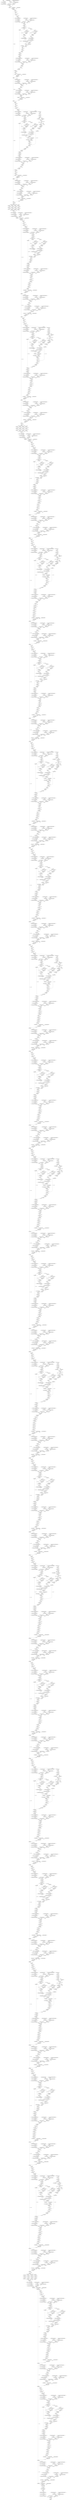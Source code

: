 strict digraph  {
"0 arg0_1" [id=0, type=input];
"1 quantize_per_tensor_default" [id=1, type=quantize_per_tensor];
"2 dequantize_per_tensor_default" [id=2, type=dequantize_per_tensor];
"3 _param_constant1_0_0" [id=3, type=get_attr];
"4 scale_updated_constant0" [id=4, type=get_attr];
"5 compressed_weight_updated_constant0" [id=5, type=get_attr];
"6 mul_tensor" [id=6, type=mul];
"7 zero_point_updated_constant0" [id=7, type=get_attr];
"8 sub_tensor" [id=8, type=sub];
"9 conv2d" [id=9, type=conv2d];
"10 permute" [id=10, type=permute];
"11 _param_constant2" [id=11, type=get_attr];
"12 _param_constant3" [id=12, type=get_attr];
"13 layer_norm" [id=13, type=layer_norm];
"14 _frozen_param0" [id=14, type=get_attr];
"15 pad" [id=15, type=pad];
"16 view_2" [id=16, type=view];
"17 permute_2" [id=17, type=permute];
"18 reshape" [id=18, type=reshape];
"19 reshape_0_0_nncf_smooth_quant_0" [id=19, type=call_module];
"20 quantize_per_tensor_default_1" [id=20, type=quantize_per_tensor];
"21 dequantize_per_tensor_default_1" [id=21, type=dequantize_per_tensor];
"22 _frozen_param1_0_0" [id=22, type=get_attr];
"23 scale_updated_constant1" [id=23, type=get_attr];
"24 compressed_weight_updated_constant1" [id=24, type=get_attr];
"25 mul_tensor_1" [id=25, type=mul];
"26 zero_point_updated_constant1" [id=26, type=get_attr];
"27 sub_tensor_1" [id=27, type=sub];
"28 linear_2" [id=28, type=linear];
"29 reshape_1" [id=29, type=reshape];
"30 permute_3" [id=30, type=permute];
"31 select" [id=31, type=select];
"32 select_1" [id=32, type=select];
"33 select_2" [id=33, type=select];
"34 linalg_vector_norm" [id=34, type=linalg_vector_norm];
"35 clamp_min" [id=35, type=clamp_min];
"36 expand_as" [id=36, type=expand_as];
"37 div" [id=37, type=div];
"38 quantize_per_tensor_default_2" [id=38, type=quantize_per_tensor];
"39 dequantize_per_tensor_default_2" [id=39, type=dequantize_per_tensor];
"40 linalg_vector_norm_1" [id=40, type=linalg_vector_norm];
"41 clamp_min_1" [id=41, type=clamp_min];
"42 expand_as_1" [id=42, type=expand_as];
"43 div_1" [id=43, type=div];
"44 quantize_per_tensor_default_3" [id=44, type=quantize_per_tensor];
"45 dequantize_per_tensor_default_3" [id=45, type=dequantize_per_tensor];
"46 transpose" [id=46, type=transpose];
"47 matmul" [id=47, type=matmul];
"48 _frozen_param3" [id=48, type=get_attr];
"49 mul_1" [id=49, type=mul];
"50 add" [id=50, type=add];
"51 softmax" [id=51, type=softmax];
"52 dropout" [id=52, type=dropout];
"53 matmul_1" [id=53, type=matmul];
"54 transpose_1" [id=54, type=transpose];
"55 reshape_2" [id=55, type=reshape];
"56 reshape_2_0_0_nncf_smooth_quant_0" [id=56, type=call_module];
"57 quantize_per_tensor_default_4" [id=57, type=quantize_per_tensor];
"58 dequantize_per_tensor_default_4" [id=58, type=dequantize_per_tensor];
"59 _param_constant11_0_0" [id=59, type=get_attr];
"60 scale_updated_constant2" [id=60, type=get_attr];
"61 compressed_weight_updated_constant2" [id=61, type=get_attr];
"62 mul_tensor_2" [id=62, type=mul];
"63 zero_point_updated_constant2" [id=63, type=get_attr];
"64 sub_tensor_2" [id=64, type=sub];
"65 linear_3" [id=65, type=linear];
"66 dropout_1" [id=66, type=dropout];
"67 view_3" [id=67, type=view];
"68 permute_4" [id=68, type=permute];
"69 reshape_3" [id=69, type=reshape];
"70 slice_2" [id=70, type=slice];
"71 slice_3" [id=71, type=slice];
"72 _param_constant12" [id=72, type=get_attr];
"73 _param_constant13" [id=73, type=get_attr];
"74 layer_norm_1" [id=74, type=layer_norm];
"75 add_1" [id=75, type=add];
"76 add_1_0_0_nncf_smooth_quant_0" [id=76, type=call_module];
"77 quantize_per_tensor_default_5" [id=77, type=quantize_per_tensor];
"78 dequantize_per_tensor_default_5" [id=78, type=dequantize_per_tensor];
"79 _param_constant15_0_0" [id=79, type=get_attr];
"80 scale_updated_constant3" [id=80, type=get_attr];
"81 compressed_weight_updated_constant3" [id=81, type=get_attr];
"82 mul_tensor_3" [id=82, type=mul];
"83 zero_point_updated_constant3" [id=83, type=get_attr];
"84 sub_tensor_3" [id=84, type=sub];
"85 linear_4" [id=85, type=linear];
"86 gelu" [id=86, type=gelu];
"87 dropout_2" [id=87, type=dropout];
"88 dropout_2_0_0_nncf_smooth_quant_0" [id=88, type=call_module];
"89 quantize_per_tensor_default_6" [id=89, type=quantize_per_tensor];
"90 dequantize_per_tensor_default_6" [id=90, type=dequantize_per_tensor];
"91 _param_constant17_0_0" [id=91, type=get_attr];
"92 scale_updated_constant4" [id=92, type=get_attr];
"93 compressed_weight_updated_constant4" [id=93, type=get_attr];
"94 mul_tensor_4" [id=94, type=mul];
"95 zero_point_updated_constant4" [id=95, type=get_attr];
"96 sub_tensor_4" [id=96, type=sub];
"97 linear_5" [id=97, type=linear];
"98 dropout_3" [id=98, type=dropout];
"99 _param_constant18" [id=99, type=get_attr];
"100 _param_constant19" [id=100, type=get_attr];
"101 layer_norm_2" [id=101, type=layer_norm];
"102 add_2" [id=102, type=add];
"103 _frozen_param4" [id=103, type=get_attr];
"104 pad_1" [id=104, type=pad];
"105 roll" [id=105, type=roll];
"106 view_6" [id=106, type=view];
"107 permute_6" [id=107, type=permute];
"108 reshape_4" [id=108, type=reshape];
"109 reshape_4_0_0_nncf_smooth_quant_0" [id=109, type=call_module];
"110 quantize_per_tensor_default_7" [id=110, type=quantize_per_tensor];
"111 dequantize_per_tensor_default_7" [id=111, type=dequantize_per_tensor];
"112 _frozen_param5_0_0" [id=112, type=get_attr];
"113 scale_updated_constant5" [id=113, type=get_attr];
"114 compressed_weight_updated_constant5" [id=114, type=get_attr];
"115 mul_tensor_5" [id=115, type=mul];
"116 zero_point_updated_constant5" [id=116, type=get_attr];
"117 sub_tensor_5" [id=117, type=sub];
"118 linear_8" [id=118, type=linear];
"119 reshape_5" [id=119, type=reshape];
"120 permute_7" [id=120, type=permute];
"121 select_3" [id=121, type=select];
"122 select_4" [id=122, type=select];
"123 select_5" [id=123, type=select];
"124 linalg_vector_norm_2" [id=124, type=linalg_vector_norm];
"125 clamp_min_2" [id=125, type=clamp_min];
"126 expand_as_2" [id=126, type=expand_as];
"127 div_2" [id=127, type=div];
"128 quantize_per_tensor_default_8" [id=128, type=quantize_per_tensor];
"129 dequantize_per_tensor_default_8" [id=129, type=dequantize_per_tensor];
"130 linalg_vector_norm_3" [id=130, type=linalg_vector_norm];
"131 clamp_min_3" [id=131, type=clamp_min];
"132 expand_as_3" [id=132, type=expand_as];
"133 div_3" [id=133, type=div];
"134 quantize_per_tensor_default_9" [id=134, type=quantize_per_tensor];
"135 dequantize_per_tensor_default_9" [id=135, type=dequantize_per_tensor];
"136 transpose_2" [id=136, type=transpose];
"137 matmul_2" [id=137, type=matmul];
"138 _frozen_param7" [id=138, type=get_attr];
"139 mul_3" [id=139, type=mul];
"140 add_3" [id=140, type=add];
"141 new_zeros" [id=141, type=new_zeros];
"142 view_7" [id=142, type=view];
"143 permute_8" [id=143, type=permute];
"144 reshape_6" [id=144, type=reshape];
"145 unsqueeze_2" [id=145, type=unsqueeze];
"146 unsqueeze_3" [id=146, type=unsqueeze];
"147 sub" [id=147, type=sub];
"148 ne" [id=148, type=ne];
"149 masked_fill" [id=149, type=masked_fill];
"150 eq" [id=150, type=eq];
"151 masked_fill_1" [id=151, type=masked_fill];
"152 view_8" [id=152, type=view];
"153 unsqueeze_4" [id=153, type=unsqueeze];
"154 unsqueeze_5" [id=154, type=unsqueeze];
"155 add_4" [id=155, type=add];
"156 view_9" [id=156, type=view];
"157 softmax_1" [id=157, type=softmax];
"158 dropout_4" [id=158, type=dropout];
"159 matmul_3" [id=159, type=matmul];
"160 transpose_3" [id=160, type=transpose];
"161 reshape_7" [id=161, type=reshape];
"162 reshape_7_0_0_nncf_smooth_quant_0" [id=162, type=call_module];
"163 quantize_per_tensor_default_10" [id=163, type=quantize_per_tensor];
"164 dequantize_per_tensor_default_10" [id=164, type=dequantize_per_tensor];
"165 _param_constant27_0_0" [id=165, type=get_attr];
"166 scale_updated_constant6" [id=166, type=get_attr];
"167 compressed_weight_updated_constant6" [id=167, type=get_attr];
"168 mul_tensor_6" [id=168, type=mul];
"169 zero_point_updated_constant6" [id=169, type=get_attr];
"170 sub_tensor_6" [id=170, type=sub];
"171 linear_9" [id=171, type=linear];
"172 dropout_5" [id=172, type=dropout];
"173 view_10" [id=173, type=view];
"174 permute_9" [id=174, type=permute];
"175 reshape_8" [id=175, type=reshape];
"176 roll_1" [id=176, type=roll];
"177 slice_23" [id=177, type=slice];
"178 slice_24" [id=178, type=slice];
"179 _param_constant28" [id=179, type=get_attr];
"180 _param_constant29" [id=180, type=get_attr];
"181 layer_norm_3" [id=181, type=layer_norm];
"182 add_5" [id=182, type=add];
"183 add_5_0_0_nncf_smooth_quant_0" [id=183, type=call_module];
"184 quantize_per_tensor_default_11" [id=184, type=quantize_per_tensor];
"185 dequantize_per_tensor_default_11" [id=185, type=dequantize_per_tensor];
"186 _param_constant31_0_0" [id=186, type=get_attr];
"187 scale_updated_constant7" [id=187, type=get_attr];
"188 compressed_weight_updated_constant7" [id=188, type=get_attr];
"189 mul_tensor_7" [id=189, type=mul];
"190 zero_point_updated_constant7" [id=190, type=get_attr];
"191 sub_tensor_7" [id=191, type=sub];
"192 linear_10" [id=192, type=linear];
"193 gelu_1" [id=193, type=gelu];
"194 dropout_6" [id=194, type=dropout];
"195 dropout_6_0_0_nncf_smooth_quant_0" [id=195, type=call_module];
"196 quantize_per_tensor_default_12" [id=196, type=quantize_per_tensor];
"197 dequantize_per_tensor_default_12" [id=197, type=dequantize_per_tensor];
"198 _param_constant33_0_0" [id=198, type=get_attr];
"199 scale_updated_constant8" [id=199, type=get_attr];
"200 compressed_weight_updated_constant8" [id=200, type=get_attr];
"201 mul_tensor_8" [id=201, type=mul];
"202 zero_point_updated_constant8" [id=202, type=get_attr];
"203 sub_tensor_8" [id=203, type=sub];
"204 linear_11" [id=204, type=linear];
"205 dropout_7" [id=205, type=dropout];
"206 _param_constant34" [id=206, type=get_attr];
"207 _param_constant35" [id=207, type=get_attr];
"208 layer_norm_4" [id=208, type=layer_norm];
"209 add_6" [id=209, type=add];
"210 pad_2" [id=210, type=pad];
"211 slice_25" [id=211, type=slice];
"212 slice_26" [id=212, type=slice];
"213 slice_27" [id=213, type=slice];
"214 slice_28" [id=214, type=slice];
"215 slice_29" [id=215, type=slice];
"216 slice_30" [id=216, type=slice];
"217 slice_31" [id=217, type=slice];
"218 slice_32" [id=218, type=slice];
"219 slice_33" [id=219, type=slice];
"220 slice_34" [id=220, type=slice];
"221 slice_35" [id=221, type=slice];
"222 slice_36" [id=222, type=slice];
"223 cat" [id=223, type=cat];
"224 cat_0_0_nncf_smooth_quant_0" [id=224, type=call_module];
"225 quantize_per_tensor_default_13" [id=225, type=quantize_per_tensor];
"226 dequantize_per_tensor_default_13" [id=226, type=dequantize_per_tensor];
"227 scale_updated_constant9" [id=227, type=get_attr];
"228 compressed_weight_updated_constant9" [id=228, type=get_attr];
"229 mul_tensor_9" [id=229, type=mul];
"230 zero_point_updated_constant9" [id=230, type=get_attr];
"231 sub_tensor_9" [id=231, type=sub];
"232 linear_12" [id=232, type=linear];
"233 _param_constant37" [id=233, type=get_attr];
"234 _param_constant38" [id=234, type=get_attr];
"235 layer_norm_5" [id=235, type=layer_norm];
"236 _frozen_param17" [id=236, type=get_attr];
"237 pad_3" [id=237, type=pad];
"238 view_13" [id=238, type=view];
"239 permute_11" [id=239, type=permute];
"240 reshape_9" [id=240, type=reshape];
"241 reshape_9_0_0_nncf_smooth_quant_0" [id=241, type=call_module];
"242 quantize_per_tensor_default_14" [id=242, type=quantize_per_tensor];
"243 dequantize_per_tensor_default_14" [id=243, type=dequantize_per_tensor];
"244 _frozen_param18_0_0" [id=244, type=get_attr];
"245 scale_updated_constant10" [id=245, type=get_attr];
"246 compressed_weight_updated_constant10" [id=246, type=get_attr];
"247 mul_tensor_10" [id=247, type=mul];
"248 zero_point_updated_constant10" [id=248, type=get_attr];
"249 sub_tensor_10" [id=249, type=sub];
"250 linear_15" [id=250, type=linear];
"251 reshape_10" [id=251, type=reshape];
"252 permute_12" [id=252, type=permute];
"253 select_6" [id=253, type=select];
"254 select_7" [id=254, type=select];
"255 select_8" [id=255, type=select];
"256 linalg_vector_norm_4" [id=256, type=linalg_vector_norm];
"257 clamp_min_4" [id=257, type=clamp_min];
"258 expand_as_4" [id=258, type=expand_as];
"259 div_4" [id=259, type=div];
"260 quantize_per_tensor_default_15" [id=260, type=quantize_per_tensor];
"261 dequantize_per_tensor_default_15" [id=261, type=dequantize_per_tensor];
"262 linalg_vector_norm_5" [id=262, type=linalg_vector_norm];
"263 clamp_min_5" [id=263, type=clamp_min];
"264 expand_as_5" [id=264, type=expand_as];
"265 div_5" [id=265, type=div];
"266 quantize_per_tensor_default_16" [id=266, type=quantize_per_tensor];
"267 dequantize_per_tensor_default_16" [id=267, type=dequantize_per_tensor];
"268 transpose_4" [id=268, type=transpose];
"269 matmul_4" [id=269, type=matmul];
"270 _frozen_param20" [id=270, type=get_attr];
"271 mul_5" [id=271, type=mul];
"272 add_7" [id=272, type=add];
"273 softmax_2" [id=273, type=softmax];
"274 dropout_8" [id=274, type=dropout];
"275 matmul_5" [id=275, type=matmul];
"276 transpose_5" [id=276, type=transpose];
"277 reshape_11" [id=277, type=reshape];
"278 reshape_11_0_0_nncf_smooth_quant_0" [id=278, type=call_module];
"279 quantize_per_tensor_default_17" [id=279, type=quantize_per_tensor];
"280 dequantize_per_tensor_default_17" [id=280, type=dequantize_per_tensor];
"281 _param_constant46_0_0" [id=281, type=get_attr];
"282 scale_updated_constant11" [id=282, type=get_attr];
"283 compressed_weight_updated_constant11" [id=283, type=get_attr];
"284 mul_tensor_11" [id=284, type=mul];
"285 zero_point_updated_constant11" [id=285, type=get_attr];
"286 sub_tensor_11" [id=286, type=sub];
"287 linear_16" [id=287, type=linear];
"288 dropout_9" [id=288, type=dropout];
"289 view_14" [id=289, type=view];
"290 permute_13" [id=290, type=permute];
"291 reshape_12" [id=291, type=reshape];
"292 slice_38" [id=292, type=slice];
"293 slice_39" [id=293, type=slice];
"294 slice_40" [id=294, type=slice];
"295 slice_41" [id=295, type=slice];
"296 contiguous_3" [id=296, type=contiguous];
"297 _param_constant47" [id=297, type=get_attr];
"298 _param_constant48" [id=298, type=get_attr];
"299 layer_norm_6" [id=299, type=layer_norm];
"300 add_8" [id=300, type=add];
"301 add_8_0_0_nncf_smooth_quant_0" [id=301, type=call_module];
"302 quantize_per_tensor_default_18" [id=302, type=quantize_per_tensor];
"303 dequantize_per_tensor_default_18" [id=303, type=dequantize_per_tensor];
"304 _param_constant50_0_0" [id=304, type=get_attr];
"305 scale_updated_constant12" [id=305, type=get_attr];
"306 compressed_weight_updated_constant12" [id=306, type=get_attr];
"307 mul_tensor_12" [id=307, type=mul];
"308 zero_point_updated_constant12" [id=308, type=get_attr];
"309 sub_tensor_12" [id=309, type=sub];
"310 linear_17" [id=310, type=linear];
"311 gelu_2" [id=311, type=gelu];
"312 dropout_10" [id=312, type=dropout];
"313 dropout_10_0_0_nncf_smooth_quant_0" [id=313, type=call_module];
"314 quantize_per_tensor_default_19" [id=314, type=quantize_per_tensor];
"315 dequantize_per_tensor_default_19" [id=315, type=dequantize_per_tensor];
"316 _param_constant52_0_0" [id=316, type=get_attr];
"317 scale_updated_constant13" [id=317, type=get_attr];
"318 compressed_weight_updated_constant13" [id=318, type=get_attr];
"319 mul_tensor_13" [id=319, type=mul];
"320 zero_point_updated_constant13" [id=320, type=get_attr];
"321 sub_tensor_13" [id=321, type=sub];
"322 linear_18" [id=322, type=linear];
"323 dropout_11" [id=323, type=dropout];
"324 _param_constant53" [id=324, type=get_attr];
"325 _param_constant54" [id=325, type=get_attr];
"326 layer_norm_7" [id=326, type=layer_norm];
"327 add_9" [id=327, type=add];
"328 _frozen_param21" [id=328, type=get_attr];
"329 pad_4" [id=329, type=pad];
"330 roll_2" [id=330, type=roll];
"331 view_17" [id=331, type=view];
"332 permute_15" [id=332, type=permute];
"333 reshape_13" [id=333, type=reshape];
"334 reshape_13_0_0_nncf_smooth_quant_0" [id=334, type=call_module];
"335 quantize_per_tensor_default_20" [id=335, type=quantize_per_tensor];
"336 dequantize_per_tensor_default_20" [id=336, type=dequantize_per_tensor];
"337 _frozen_param22_0_0" [id=337, type=get_attr];
"338 scale_updated_constant14" [id=338, type=get_attr];
"339 compressed_weight_updated_constant14" [id=339, type=get_attr];
"340 mul_tensor_14" [id=340, type=mul];
"341 zero_point_updated_constant14" [id=341, type=get_attr];
"342 sub_tensor_14" [id=342, type=sub];
"343 linear_21" [id=343, type=linear];
"344 reshape_14" [id=344, type=reshape];
"345 permute_16" [id=345, type=permute];
"346 select_9" [id=346, type=select];
"347 select_10" [id=347, type=select];
"348 select_11" [id=348, type=select];
"349 linalg_vector_norm_6" [id=349, type=linalg_vector_norm];
"350 clamp_min_6" [id=350, type=clamp_min];
"351 expand_as_6" [id=351, type=expand_as];
"352 div_6" [id=352, type=div];
"353 quantize_per_tensor_default_21" [id=353, type=quantize_per_tensor];
"354 dequantize_per_tensor_default_21" [id=354, type=dequantize_per_tensor];
"355 linalg_vector_norm_7" [id=355, type=linalg_vector_norm];
"356 clamp_min_7" [id=356, type=clamp_min];
"357 expand_as_7" [id=357, type=expand_as];
"358 div_7" [id=358, type=div];
"359 quantize_per_tensor_default_22" [id=359, type=quantize_per_tensor];
"360 dequantize_per_tensor_default_22" [id=360, type=dequantize_per_tensor];
"361 transpose_6" [id=361, type=transpose];
"362 matmul_6" [id=362, type=matmul];
"363 _frozen_param24" [id=363, type=get_attr];
"364 mul_7" [id=364, type=mul];
"365 add_10" [id=365, type=add];
"366 new_zeros_1" [id=366, type=new_zeros];
"367 view_18" [id=367, type=view];
"368 permute_17" [id=368, type=permute];
"369 reshape_15" [id=369, type=reshape];
"370 unsqueeze_8" [id=370, type=unsqueeze];
"371 unsqueeze_9" [id=371, type=unsqueeze];
"372 sub_1" [id=372, type=sub];
"373 ne_1" [id=373, type=ne];
"374 masked_fill_2" [id=374, type=masked_fill];
"375 eq_1" [id=375, type=eq];
"376 masked_fill_3" [id=376, type=masked_fill];
"377 view_19" [id=377, type=view];
"378 unsqueeze_10" [id=378, type=unsqueeze];
"379 unsqueeze_11" [id=379, type=unsqueeze];
"380 add_11" [id=380, type=add];
"381 view_20" [id=381, type=view];
"382 softmax_3" [id=382, type=softmax];
"383 dropout_12" [id=383, type=dropout];
"384 matmul_7" [id=384, type=matmul];
"385 transpose_7" [id=385, type=transpose];
"386 reshape_16" [id=386, type=reshape];
"387 reshape_16_0_0_nncf_smooth_quant_0" [id=387, type=call_module];
"388 quantize_per_tensor_default_23" [id=388, type=quantize_per_tensor];
"389 dequantize_per_tensor_default_23" [id=389, type=dequantize_per_tensor];
"390 _param_constant62_0_0" [id=390, type=get_attr];
"391 scale_updated_constant15" [id=391, type=get_attr];
"392 compressed_weight_updated_constant15" [id=392, type=get_attr];
"393 mul_tensor_15" [id=393, type=mul];
"394 zero_point_updated_constant15" [id=394, type=get_attr];
"395 sub_tensor_15" [id=395, type=sub];
"396 linear_22" [id=396, type=linear];
"397 dropout_13" [id=397, type=dropout];
"398 view_21" [id=398, type=view];
"399 permute_18" [id=399, type=permute];
"400 reshape_17" [id=400, type=reshape];
"401 roll_3" [id=401, type=roll];
"402 slice_61" [id=402, type=slice];
"403 slice_62" [id=403, type=slice];
"404 slice_63" [id=404, type=slice];
"405 slice_64" [id=405, type=slice];
"406 contiguous_5" [id=406, type=contiguous];
"407 _param_constant63" [id=407, type=get_attr];
"408 _param_constant64" [id=408, type=get_attr];
"409 layer_norm_8" [id=409, type=layer_norm];
"410 add_12" [id=410, type=add];
"411 add_12_0_0_nncf_smooth_quant_0" [id=411, type=call_module];
"412 quantize_per_tensor_default_24" [id=412, type=quantize_per_tensor];
"413 dequantize_per_tensor_default_24" [id=413, type=dequantize_per_tensor];
"414 _param_constant66_0_0" [id=414, type=get_attr];
"415 scale_updated_constant16" [id=415, type=get_attr];
"416 compressed_weight_updated_constant16" [id=416, type=get_attr];
"417 mul_tensor_16" [id=417, type=mul];
"418 zero_point_updated_constant16" [id=418, type=get_attr];
"419 sub_tensor_16" [id=419, type=sub];
"420 linear_23" [id=420, type=linear];
"421 gelu_3" [id=421, type=gelu];
"422 dropout_14" [id=422, type=dropout];
"423 dropout_14_0_0_nncf_smooth_quant_0" [id=423, type=call_module];
"424 quantize_per_tensor_default_25" [id=424, type=quantize_per_tensor];
"425 dequantize_per_tensor_default_25" [id=425, type=dequantize_per_tensor];
"426 _param_constant68_0_0" [id=426, type=get_attr];
"427 scale_updated_constant17" [id=427, type=get_attr];
"428 compressed_weight_updated_constant17" [id=428, type=get_attr];
"429 mul_tensor_17" [id=429, type=mul];
"430 zero_point_updated_constant17" [id=430, type=get_attr];
"431 sub_tensor_17" [id=431, type=sub];
"432 linear_24" [id=432, type=linear];
"433 dropout_15" [id=433, type=dropout];
"434 _param_constant69" [id=434, type=get_attr];
"435 _param_constant70" [id=435, type=get_attr];
"436 layer_norm_9" [id=436, type=layer_norm];
"437 add_13" [id=437, type=add];
"438 pad_5" [id=438, type=pad];
"439 slice_65" [id=439, type=slice];
"440 slice_66" [id=440, type=slice];
"441 slice_67" [id=441, type=slice];
"442 slice_68" [id=442, type=slice];
"443 slice_69" [id=443, type=slice];
"444 slice_70" [id=444, type=slice];
"445 slice_71" [id=445, type=slice];
"446 slice_72" [id=446, type=slice];
"447 slice_73" [id=447, type=slice];
"448 slice_74" [id=448, type=slice];
"449 slice_75" [id=449, type=slice];
"450 slice_76" [id=450, type=slice];
"451 cat_1" [id=451, type=cat];
"452 cat_1_0_0_nncf_smooth_quant_0" [id=452, type=call_module];
"453 quantize_per_tensor_default_26" [id=453, type=quantize_per_tensor];
"454 dequantize_per_tensor_default_26" [id=454, type=dequantize_per_tensor];
"455 scale_updated_constant18" [id=455, type=get_attr];
"456 compressed_weight_updated_constant18" [id=456, type=get_attr];
"457 mul_tensor_18" [id=457, type=mul];
"458 zero_point_updated_constant18" [id=458, type=get_attr];
"459 sub_tensor_18" [id=459, type=sub];
"460 linear_25" [id=460, type=linear];
"461 _param_constant72" [id=461, type=get_attr];
"462 _param_constant73" [id=462, type=get_attr];
"463 layer_norm_10" [id=463, type=layer_norm];
"464 _frozen_param34" [id=464, type=get_attr];
"465 pad_6" [id=465, type=pad];
"466 view_24" [id=466, type=view];
"467 permute_20" [id=467, type=permute];
"468 reshape_18" [id=468, type=reshape];
"469 reshape_18_0_0_nncf_smooth_quant_0" [id=469, type=call_module];
"470 quantize_per_tensor_default_27" [id=470, type=quantize_per_tensor];
"471 dequantize_per_tensor_default_27" [id=471, type=dequantize_per_tensor];
"472 _frozen_param35_0_0" [id=472, type=get_attr];
"473 scale_updated_constant19" [id=473, type=get_attr];
"474 compressed_weight_updated_constant19" [id=474, type=get_attr];
"475 mul_tensor_19" [id=475, type=mul];
"476 zero_point_updated_constant19" [id=476, type=get_attr];
"477 sub_tensor_19" [id=477, type=sub];
"478 linear_28" [id=478, type=linear];
"479 reshape_19" [id=479, type=reshape];
"480 permute_21" [id=480, type=permute];
"481 select_12" [id=481, type=select];
"482 select_13" [id=482, type=select];
"483 select_14" [id=483, type=select];
"484 linalg_vector_norm_8" [id=484, type=linalg_vector_norm];
"485 clamp_min_8" [id=485, type=clamp_min];
"486 expand_as_8" [id=486, type=expand_as];
"487 div_8" [id=487, type=div];
"488 quantize_per_tensor_default_28" [id=488, type=quantize_per_tensor];
"489 dequantize_per_tensor_default_28" [id=489, type=dequantize_per_tensor];
"490 linalg_vector_norm_9" [id=490, type=linalg_vector_norm];
"491 clamp_min_9" [id=491, type=clamp_min];
"492 expand_as_9" [id=492, type=expand_as];
"493 div_9" [id=493, type=div];
"494 quantize_per_tensor_default_29" [id=494, type=quantize_per_tensor];
"495 dequantize_per_tensor_default_29" [id=495, type=dequantize_per_tensor];
"496 transpose_8" [id=496, type=transpose];
"497 matmul_8" [id=497, type=matmul];
"498 _frozen_param37" [id=498, type=get_attr];
"499 mul_9" [id=499, type=mul];
"500 add_14" [id=500, type=add];
"501 softmax_4" [id=501, type=softmax];
"502 dropout_16" [id=502, type=dropout];
"503 matmul_9" [id=503, type=matmul];
"504 transpose_9" [id=504, type=transpose];
"505 reshape_20" [id=505, type=reshape];
"506 reshape_20_0_0_nncf_smooth_quant_0" [id=506, type=call_module];
"507 quantize_per_tensor_default_30" [id=507, type=quantize_per_tensor];
"508 dequantize_per_tensor_default_30" [id=508, type=dequantize_per_tensor];
"509 _param_constant81_0_0" [id=509, type=get_attr];
"510 scale_updated_constant20" [id=510, type=get_attr];
"511 compressed_weight_updated_constant20" [id=511, type=get_attr];
"512 mul_tensor_20" [id=512, type=mul];
"513 zero_point_updated_constant20" [id=513, type=get_attr];
"514 sub_tensor_20" [id=514, type=sub];
"515 linear_29" [id=515, type=linear];
"516 dropout_17" [id=516, type=dropout];
"517 view_25" [id=517, type=view];
"518 permute_22" [id=518, type=permute];
"519 reshape_21" [id=519, type=reshape];
"520 slice_78" [id=520, type=slice];
"521 slice_79" [id=521, type=slice];
"522 slice_80" [id=522, type=slice];
"523 slice_81" [id=523, type=slice];
"524 contiguous_7" [id=524, type=contiguous];
"525 _param_constant82" [id=525, type=get_attr];
"526 _param_constant83" [id=526, type=get_attr];
"527 layer_norm_11" [id=527, type=layer_norm];
"528 add_15" [id=528, type=add];
"529 add_15_0_0_nncf_smooth_quant_0" [id=529, type=call_module];
"530 quantize_per_tensor_default_31" [id=530, type=quantize_per_tensor];
"531 dequantize_per_tensor_default_31" [id=531, type=dequantize_per_tensor];
"532 _param_constant85_0_0" [id=532, type=get_attr];
"533 scale_updated_constant21" [id=533, type=get_attr];
"534 compressed_weight_updated_constant21" [id=534, type=get_attr];
"535 mul_tensor_21" [id=535, type=mul];
"536 zero_point_updated_constant21" [id=536, type=get_attr];
"537 sub_tensor_21" [id=537, type=sub];
"538 linear_30" [id=538, type=linear];
"539 gelu_4" [id=539, type=gelu];
"540 dropout_18" [id=540, type=dropout];
"541 dropout_18_0_0_nncf_smooth_quant_0" [id=541, type=call_module];
"542 quantize_per_tensor_default_32" [id=542, type=quantize_per_tensor];
"543 dequantize_per_tensor_default_32" [id=543, type=dequantize_per_tensor];
"544 _param_constant87_0_0" [id=544, type=get_attr];
"545 scale_updated_constant22" [id=545, type=get_attr];
"546 compressed_weight_updated_constant22" [id=546, type=get_attr];
"547 mul_tensor_22" [id=547, type=mul];
"548 zero_point_updated_constant22" [id=548, type=get_attr];
"549 sub_tensor_22" [id=549, type=sub];
"550 linear_31" [id=550, type=linear];
"551 dropout_19" [id=551, type=dropout];
"552 _param_constant88" [id=552, type=get_attr];
"553 _param_constant89" [id=553, type=get_attr];
"554 layer_norm_12" [id=554, type=layer_norm];
"555 add_16" [id=555, type=add];
"556 _frozen_param38" [id=556, type=get_attr];
"557 pad_7" [id=557, type=pad];
"558 roll_4" [id=558, type=roll];
"559 view_28" [id=559, type=view];
"560 permute_24" [id=560, type=permute];
"561 reshape_22" [id=561, type=reshape];
"562 reshape_22_0_0_nncf_smooth_quant_0" [id=562, type=call_module];
"563 quantize_per_tensor_default_33" [id=563, type=quantize_per_tensor];
"564 dequantize_per_tensor_default_33" [id=564, type=dequantize_per_tensor];
"565 _frozen_param39_0_0" [id=565, type=get_attr];
"566 scale_updated_constant23" [id=566, type=get_attr];
"567 compressed_weight_updated_constant23" [id=567, type=get_attr];
"568 mul_tensor_23" [id=568, type=mul];
"569 zero_point_updated_constant23" [id=569, type=get_attr];
"570 sub_tensor_23" [id=570, type=sub];
"571 linear_34" [id=571, type=linear];
"572 reshape_23" [id=572, type=reshape];
"573 permute_25" [id=573, type=permute];
"574 select_15" [id=574, type=select];
"575 select_16" [id=575, type=select];
"576 select_17" [id=576, type=select];
"577 linalg_vector_norm_10" [id=577, type=linalg_vector_norm];
"578 clamp_min_10" [id=578, type=clamp_min];
"579 expand_as_10" [id=579, type=expand_as];
"580 div_10" [id=580, type=div];
"581 quantize_per_tensor_default_34" [id=581, type=quantize_per_tensor];
"582 dequantize_per_tensor_default_34" [id=582, type=dequantize_per_tensor];
"583 linalg_vector_norm_11" [id=583, type=linalg_vector_norm];
"584 clamp_min_11" [id=584, type=clamp_min];
"585 expand_as_11" [id=585, type=expand_as];
"586 div_11" [id=586, type=div];
"587 quantize_per_tensor_default_35" [id=587, type=quantize_per_tensor];
"588 dequantize_per_tensor_default_35" [id=588, type=dequantize_per_tensor];
"589 transpose_10" [id=589, type=transpose];
"590 matmul_10" [id=590, type=matmul];
"591 _frozen_param41" [id=591, type=get_attr];
"592 mul_11" [id=592, type=mul];
"593 add_17" [id=593, type=add];
"594 new_zeros_2" [id=594, type=new_zeros];
"595 view_29" [id=595, type=view];
"596 permute_26" [id=596, type=permute];
"597 reshape_24" [id=597, type=reshape];
"598 unsqueeze_14" [id=598, type=unsqueeze];
"599 unsqueeze_15" [id=599, type=unsqueeze];
"600 sub_2" [id=600, type=sub];
"601 ne_2" [id=601, type=ne];
"602 masked_fill_4" [id=602, type=masked_fill];
"603 eq_2" [id=603, type=eq];
"604 masked_fill_5" [id=604, type=masked_fill];
"605 view_30" [id=605, type=view];
"606 unsqueeze_16" [id=606, type=unsqueeze];
"607 unsqueeze_17" [id=607, type=unsqueeze];
"608 add_18" [id=608, type=add];
"609 view_31" [id=609, type=view];
"610 softmax_5" [id=610, type=softmax];
"611 dropout_20" [id=611, type=dropout];
"612 matmul_11" [id=612, type=matmul];
"613 transpose_11" [id=613, type=transpose];
"614 reshape_25" [id=614, type=reshape];
"615 reshape_25_0_0_nncf_smooth_quant_0" [id=615, type=call_module];
"616 quantize_per_tensor_default_36" [id=616, type=quantize_per_tensor];
"617 dequantize_per_tensor_default_36" [id=617, type=dequantize_per_tensor];
"618 _param_constant97_0_0" [id=618, type=get_attr];
"619 scale_updated_constant24" [id=619, type=get_attr];
"620 compressed_weight_updated_constant24" [id=620, type=get_attr];
"621 mul_tensor_24" [id=621, type=mul];
"622 zero_point_updated_constant24" [id=622, type=get_attr];
"623 sub_tensor_24" [id=623, type=sub];
"624 linear_35" [id=624, type=linear];
"625 dropout_21" [id=625, type=dropout];
"626 view_32" [id=626, type=view];
"627 permute_27" [id=627, type=permute];
"628 reshape_26" [id=628, type=reshape];
"629 roll_5" [id=629, type=roll];
"630 slice_101" [id=630, type=slice];
"631 slice_102" [id=631, type=slice];
"632 slice_103" [id=632, type=slice];
"633 slice_104" [id=633, type=slice];
"634 contiguous_9" [id=634, type=contiguous];
"635 _param_constant98" [id=635, type=get_attr];
"636 _param_constant99" [id=636, type=get_attr];
"637 layer_norm_13" [id=637, type=layer_norm];
"638 add_19" [id=638, type=add];
"639 add_19_0_0_nncf_smooth_quant_0" [id=639, type=call_module];
"640 quantize_per_tensor_default_37" [id=640, type=quantize_per_tensor];
"641 dequantize_per_tensor_default_37" [id=641, type=dequantize_per_tensor];
"642 _param_constant101_0_0" [id=642, type=get_attr];
"643 scale_updated_constant25" [id=643, type=get_attr];
"644 compressed_weight_updated_constant25" [id=644, type=get_attr];
"645 mul_tensor_25" [id=645, type=mul];
"646 zero_point_updated_constant25" [id=646, type=get_attr];
"647 sub_tensor_25" [id=647, type=sub];
"648 linear_36" [id=648, type=linear];
"649 gelu_5" [id=649, type=gelu];
"650 dropout_22" [id=650, type=dropout];
"651 dropout_22_0_0_nncf_smooth_quant_0" [id=651, type=call_module];
"652 quantize_per_tensor_default_38" [id=652, type=quantize_per_tensor];
"653 dequantize_per_tensor_default_38" [id=653, type=dequantize_per_tensor];
"654 _param_constant103_0_0" [id=654, type=get_attr];
"655 scale_updated_constant26" [id=655, type=get_attr];
"656 compressed_weight_updated_constant26" [id=656, type=get_attr];
"657 mul_tensor_26" [id=657, type=mul];
"658 zero_point_updated_constant26" [id=658, type=get_attr];
"659 sub_tensor_26" [id=659, type=sub];
"660 linear_37" [id=660, type=linear];
"661 dropout_23" [id=661, type=dropout];
"662 _param_constant104" [id=662, type=get_attr];
"663 _param_constant105" [id=663, type=get_attr];
"664 layer_norm_14" [id=664, type=layer_norm];
"665 add_20" [id=665, type=add];
"666 _frozen_param51" [id=666, type=get_attr];
"667 pad_8" [id=667, type=pad];
"668 view_35" [id=668, type=view];
"669 permute_29" [id=669, type=permute];
"670 reshape_27" [id=670, type=reshape];
"671 reshape_27_0_0_nncf_smooth_quant_0" [id=671, type=call_module];
"672 quantize_per_tensor_default_39" [id=672, type=quantize_per_tensor];
"673 dequantize_per_tensor_default_39" [id=673, type=dequantize_per_tensor];
"674 _frozen_param52_0_0" [id=674, type=get_attr];
"675 scale_updated_constant27" [id=675, type=get_attr];
"676 compressed_weight_updated_constant27" [id=676, type=get_attr];
"677 mul_tensor_27" [id=677, type=mul];
"678 zero_point_updated_constant27" [id=678, type=get_attr];
"679 sub_tensor_27" [id=679, type=sub];
"680 linear_40" [id=680, type=linear];
"681 reshape_28" [id=681, type=reshape];
"682 permute_30" [id=682, type=permute];
"683 select_18" [id=683, type=select];
"684 select_19" [id=684, type=select];
"685 select_20" [id=685, type=select];
"686 linalg_vector_norm_12" [id=686, type=linalg_vector_norm];
"687 clamp_min_12" [id=687, type=clamp_min];
"688 expand_as_12" [id=688, type=expand_as];
"689 div_12" [id=689, type=div];
"690 quantize_per_tensor_default_40" [id=690, type=quantize_per_tensor];
"691 dequantize_per_tensor_default_40" [id=691, type=dequantize_per_tensor];
"692 linalg_vector_norm_13" [id=692, type=linalg_vector_norm];
"693 clamp_min_13" [id=693, type=clamp_min];
"694 expand_as_13" [id=694, type=expand_as];
"695 div_13" [id=695, type=div];
"696 quantize_per_tensor_default_41" [id=696, type=quantize_per_tensor];
"697 dequantize_per_tensor_default_41" [id=697, type=dequantize_per_tensor];
"698 transpose_12" [id=698, type=transpose];
"699 matmul_12" [id=699, type=matmul];
"700 _frozen_param54" [id=700, type=get_attr];
"701 mul_13" [id=701, type=mul];
"702 add_21" [id=702, type=add];
"703 softmax_6" [id=703, type=softmax];
"704 dropout_24" [id=704, type=dropout];
"705 matmul_13" [id=705, type=matmul];
"706 transpose_13" [id=706, type=transpose];
"707 reshape_29" [id=707, type=reshape];
"708 reshape_29_0_0_nncf_smooth_quant_0" [id=708, type=call_module];
"709 quantize_per_tensor_default_42" [id=709, type=quantize_per_tensor];
"710 dequantize_per_tensor_default_42" [id=710, type=dequantize_per_tensor];
"711 _param_constant113_0_0" [id=711, type=get_attr];
"712 scale_updated_constant28" [id=712, type=get_attr];
"713 compressed_weight_updated_constant28" [id=713, type=get_attr];
"714 mul_tensor_28" [id=714, type=mul];
"715 zero_point_updated_constant28" [id=715, type=get_attr];
"716 sub_tensor_28" [id=716, type=sub];
"717 linear_41" [id=717, type=linear];
"718 dropout_25" [id=718, type=dropout];
"719 view_36" [id=719, type=view];
"720 permute_31" [id=720, type=permute];
"721 reshape_30" [id=721, type=reshape];
"722 slice_106" [id=722, type=slice];
"723 slice_107" [id=723, type=slice];
"724 slice_108" [id=724, type=slice];
"725 slice_109" [id=725, type=slice];
"726 contiguous_11" [id=726, type=contiguous];
"727 _param_constant114" [id=727, type=get_attr];
"728 _param_constant115" [id=728, type=get_attr];
"729 layer_norm_15" [id=729, type=layer_norm];
"730 add_22" [id=730, type=add];
"731 add_22_0_0_nncf_smooth_quant_0" [id=731, type=call_module];
"732 quantize_per_tensor_default_43" [id=732, type=quantize_per_tensor];
"733 dequantize_per_tensor_default_43" [id=733, type=dequantize_per_tensor];
"734 _param_constant117_0_0" [id=734, type=get_attr];
"735 scale_updated_constant29" [id=735, type=get_attr];
"736 compressed_weight_updated_constant29" [id=736, type=get_attr];
"737 mul_tensor_29" [id=737, type=mul];
"738 zero_point_updated_constant29" [id=738, type=get_attr];
"739 sub_tensor_29" [id=739, type=sub];
"740 linear_42" [id=740, type=linear];
"741 gelu_6" [id=741, type=gelu];
"742 dropout_26" [id=742, type=dropout];
"743 dropout_26_0_0_nncf_smooth_quant_0" [id=743, type=call_module];
"744 quantize_per_tensor_default_44" [id=744, type=quantize_per_tensor];
"745 dequantize_per_tensor_default_44" [id=745, type=dequantize_per_tensor];
"746 _param_constant119_0_0" [id=746, type=get_attr];
"747 scale_updated_constant30" [id=747, type=get_attr];
"748 compressed_weight_updated_constant30" [id=748, type=get_attr];
"749 mul_tensor_30" [id=749, type=mul];
"750 zero_point_updated_constant30" [id=750, type=get_attr];
"751 sub_tensor_30" [id=751, type=sub];
"752 linear_43" [id=752, type=linear];
"753 dropout_27" [id=753, type=dropout];
"754 _param_constant120" [id=754, type=get_attr];
"755 _param_constant121" [id=755, type=get_attr];
"756 layer_norm_16" [id=756, type=layer_norm];
"757 add_23" [id=757, type=add];
"758 _frozen_param55" [id=758, type=get_attr];
"759 pad_9" [id=759, type=pad];
"760 roll_6" [id=760, type=roll];
"761 view_39" [id=761, type=view];
"762 permute_33" [id=762, type=permute];
"763 reshape_31" [id=763, type=reshape];
"764 reshape_31_0_0_nncf_smooth_quant_0" [id=764, type=call_module];
"765 quantize_per_tensor_default_45" [id=765, type=quantize_per_tensor];
"766 dequantize_per_tensor_default_45" [id=766, type=dequantize_per_tensor];
"767 _frozen_param56_0_0" [id=767, type=get_attr];
"768 scale_updated_constant31" [id=768, type=get_attr];
"769 compressed_weight_updated_constant31" [id=769, type=get_attr];
"770 mul_tensor_31" [id=770, type=mul];
"771 zero_point_updated_constant31" [id=771, type=get_attr];
"772 sub_tensor_31" [id=772, type=sub];
"773 linear_46" [id=773, type=linear];
"774 reshape_32" [id=774, type=reshape];
"775 permute_34" [id=775, type=permute];
"776 select_21" [id=776, type=select];
"777 select_22" [id=777, type=select];
"778 select_23" [id=778, type=select];
"779 linalg_vector_norm_14" [id=779, type=linalg_vector_norm];
"780 clamp_min_14" [id=780, type=clamp_min];
"781 expand_as_14" [id=781, type=expand_as];
"782 div_14" [id=782, type=div];
"783 quantize_per_tensor_default_46" [id=783, type=quantize_per_tensor];
"784 dequantize_per_tensor_default_46" [id=784, type=dequantize_per_tensor];
"785 linalg_vector_norm_15" [id=785, type=linalg_vector_norm];
"786 clamp_min_15" [id=786, type=clamp_min];
"787 expand_as_15" [id=787, type=expand_as];
"788 div_15" [id=788, type=div];
"789 quantize_per_tensor_default_47" [id=789, type=quantize_per_tensor];
"790 dequantize_per_tensor_default_47" [id=790, type=dequantize_per_tensor];
"791 transpose_14" [id=791, type=transpose];
"792 matmul_14" [id=792, type=matmul];
"793 _frozen_param58" [id=793, type=get_attr];
"794 mul_15" [id=794, type=mul];
"795 add_24" [id=795, type=add];
"796 new_zeros_3" [id=796, type=new_zeros];
"797 view_40" [id=797, type=view];
"798 permute_35" [id=798, type=permute];
"799 reshape_33" [id=799, type=reshape];
"800 unsqueeze_20" [id=800, type=unsqueeze];
"801 unsqueeze_21" [id=801, type=unsqueeze];
"802 sub_3" [id=802, type=sub];
"803 ne_3" [id=803, type=ne];
"804 masked_fill_6" [id=804, type=masked_fill];
"805 eq_3" [id=805, type=eq];
"806 masked_fill_7" [id=806, type=masked_fill];
"807 view_41" [id=807, type=view];
"808 unsqueeze_22" [id=808, type=unsqueeze];
"809 unsqueeze_23" [id=809, type=unsqueeze];
"810 add_25" [id=810, type=add];
"811 view_42" [id=811, type=view];
"812 softmax_7" [id=812, type=softmax];
"813 dropout_28" [id=813, type=dropout];
"814 matmul_15" [id=814, type=matmul];
"815 transpose_15" [id=815, type=transpose];
"816 reshape_34" [id=816, type=reshape];
"817 reshape_34_0_0_nncf_smooth_quant_0" [id=817, type=call_module];
"818 quantize_per_tensor_default_48" [id=818, type=quantize_per_tensor];
"819 dequantize_per_tensor_default_48" [id=819, type=dequantize_per_tensor];
"820 _param_constant129_0_0" [id=820, type=get_attr];
"821 scale_updated_constant32" [id=821, type=get_attr];
"822 compressed_weight_updated_constant32" [id=822, type=get_attr];
"823 mul_tensor_32" [id=823, type=mul];
"824 zero_point_updated_constant32" [id=824, type=get_attr];
"825 sub_tensor_32" [id=825, type=sub];
"826 linear_47" [id=826, type=linear];
"827 dropout_29" [id=827, type=dropout];
"828 view_43" [id=828, type=view];
"829 permute_36" [id=829, type=permute];
"830 reshape_35" [id=830, type=reshape];
"831 roll_7" [id=831, type=roll];
"832 slice_129" [id=832, type=slice];
"833 slice_130" [id=833, type=slice];
"834 slice_131" [id=834, type=slice];
"835 slice_132" [id=835, type=slice];
"836 contiguous_13" [id=836, type=contiguous];
"837 _param_constant130" [id=837, type=get_attr];
"838 _param_constant131" [id=838, type=get_attr];
"839 layer_norm_17" [id=839, type=layer_norm];
"840 add_26" [id=840, type=add];
"841 add_26_0_0_nncf_smooth_quant_0" [id=841, type=call_module];
"842 quantize_per_tensor_default_49" [id=842, type=quantize_per_tensor];
"843 dequantize_per_tensor_default_49" [id=843, type=dequantize_per_tensor];
"844 _param_constant133_0_0" [id=844, type=get_attr];
"845 scale_updated_constant33" [id=845, type=get_attr];
"846 compressed_weight_updated_constant33" [id=846, type=get_attr];
"847 mul_tensor_33" [id=847, type=mul];
"848 zero_point_updated_constant33" [id=848, type=get_attr];
"849 sub_tensor_33" [id=849, type=sub];
"850 linear_48" [id=850, type=linear];
"851 gelu_7" [id=851, type=gelu];
"852 dropout_30" [id=852, type=dropout];
"853 dropout_30_0_0_nncf_smooth_quant_0" [id=853, type=call_module];
"854 quantize_per_tensor_default_50" [id=854, type=quantize_per_tensor];
"855 dequantize_per_tensor_default_50" [id=855, type=dequantize_per_tensor];
"856 _param_constant135_0_0" [id=856, type=get_attr];
"857 scale_updated_constant34" [id=857, type=get_attr];
"858 compressed_weight_updated_constant34" [id=858, type=get_attr];
"859 mul_tensor_34" [id=859, type=mul];
"860 zero_point_updated_constant34" [id=860, type=get_attr];
"861 sub_tensor_34" [id=861, type=sub];
"862 linear_49" [id=862, type=linear];
"863 dropout_31" [id=863, type=dropout];
"864 _param_constant136" [id=864, type=get_attr];
"865 _param_constant137" [id=865, type=get_attr];
"866 layer_norm_18" [id=866, type=layer_norm];
"867 add_27" [id=867, type=add];
"868 _frozen_param68" [id=868, type=get_attr];
"869 pad_10" [id=869, type=pad];
"870 view_46" [id=870, type=view];
"871 permute_38" [id=871, type=permute];
"872 reshape_36" [id=872, type=reshape];
"873 reshape_36_0_0_nncf_smooth_quant_0" [id=873, type=call_module];
"874 quantize_per_tensor_default_51" [id=874, type=quantize_per_tensor];
"875 dequantize_per_tensor_default_51" [id=875, type=dequantize_per_tensor];
"876 _frozen_param69_0_0" [id=876, type=get_attr];
"877 scale_updated_constant35" [id=877, type=get_attr];
"878 compressed_weight_updated_constant35" [id=878, type=get_attr];
"879 mul_tensor_35" [id=879, type=mul];
"880 zero_point_updated_constant35" [id=880, type=get_attr];
"881 sub_tensor_35" [id=881, type=sub];
"882 linear_52" [id=882, type=linear];
"883 reshape_37" [id=883, type=reshape];
"884 permute_39" [id=884, type=permute];
"885 select_24" [id=885, type=select];
"886 select_25" [id=886, type=select];
"887 select_26" [id=887, type=select];
"888 linalg_vector_norm_16" [id=888, type=linalg_vector_norm];
"889 clamp_min_16" [id=889, type=clamp_min];
"890 expand_as_16" [id=890, type=expand_as];
"891 div_16" [id=891, type=div];
"892 quantize_per_tensor_default_52" [id=892, type=quantize_per_tensor];
"893 dequantize_per_tensor_default_52" [id=893, type=dequantize_per_tensor];
"894 linalg_vector_norm_17" [id=894, type=linalg_vector_norm];
"895 clamp_min_17" [id=895, type=clamp_min];
"896 expand_as_17" [id=896, type=expand_as];
"897 div_17" [id=897, type=div];
"898 quantize_per_tensor_default_53" [id=898, type=quantize_per_tensor];
"899 dequantize_per_tensor_default_53" [id=899, type=dequantize_per_tensor];
"900 transpose_16" [id=900, type=transpose];
"901 matmul_16" [id=901, type=matmul];
"902 _frozen_param71" [id=902, type=get_attr];
"903 mul_17" [id=903, type=mul];
"904 add_28" [id=904, type=add];
"905 softmax_8" [id=905, type=softmax];
"906 dropout_32" [id=906, type=dropout];
"907 matmul_17" [id=907, type=matmul];
"908 transpose_17" [id=908, type=transpose];
"909 reshape_38" [id=909, type=reshape];
"910 reshape_38_0_0_nncf_smooth_quant_0" [id=910, type=call_module];
"911 quantize_per_tensor_default_54" [id=911, type=quantize_per_tensor];
"912 dequantize_per_tensor_default_54" [id=912, type=dequantize_per_tensor];
"913 _param_constant145_0_0" [id=913, type=get_attr];
"914 scale_updated_constant36" [id=914, type=get_attr];
"915 compressed_weight_updated_constant36" [id=915, type=get_attr];
"916 mul_tensor_36" [id=916, type=mul];
"917 zero_point_updated_constant36" [id=917, type=get_attr];
"918 sub_tensor_36" [id=918, type=sub];
"919 linear_53" [id=919, type=linear];
"920 dropout_33" [id=920, type=dropout];
"921 view_47" [id=921, type=view];
"922 permute_40" [id=922, type=permute];
"923 reshape_39" [id=923, type=reshape];
"924 slice_134" [id=924, type=slice];
"925 slice_135" [id=925, type=slice];
"926 slice_136" [id=926, type=slice];
"927 slice_137" [id=927, type=slice];
"928 contiguous_15" [id=928, type=contiguous];
"929 _param_constant146" [id=929, type=get_attr];
"930 _param_constant147" [id=930, type=get_attr];
"931 layer_norm_19" [id=931, type=layer_norm];
"932 add_29" [id=932, type=add];
"933 add_29_0_0_nncf_smooth_quant_0" [id=933, type=call_module];
"934 quantize_per_tensor_default_55" [id=934, type=quantize_per_tensor];
"935 dequantize_per_tensor_default_55" [id=935, type=dequantize_per_tensor];
"936 _param_constant149_0_0" [id=936, type=get_attr];
"937 scale_updated_constant37" [id=937, type=get_attr];
"938 compressed_weight_updated_constant37" [id=938, type=get_attr];
"939 mul_tensor_37" [id=939, type=mul];
"940 zero_point_updated_constant37" [id=940, type=get_attr];
"941 sub_tensor_37" [id=941, type=sub];
"942 linear_54" [id=942, type=linear];
"943 gelu_8" [id=943, type=gelu];
"944 dropout_34" [id=944, type=dropout];
"945 dropout_34_0_0_nncf_smooth_quant_0" [id=945, type=call_module];
"946 quantize_per_tensor_default_56" [id=946, type=quantize_per_tensor];
"947 dequantize_per_tensor_default_56" [id=947, type=dequantize_per_tensor];
"948 _param_constant151_0_0" [id=948, type=get_attr];
"949 scale_updated_constant38" [id=949, type=get_attr];
"950 compressed_weight_updated_constant38" [id=950, type=get_attr];
"951 mul_tensor_38" [id=951, type=mul];
"952 zero_point_updated_constant38" [id=952, type=get_attr];
"953 sub_tensor_38" [id=953, type=sub];
"954 linear_55" [id=954, type=linear];
"955 dropout_35" [id=955, type=dropout];
"956 _param_constant152" [id=956, type=get_attr];
"957 _param_constant153" [id=957, type=get_attr];
"958 layer_norm_20" [id=958, type=layer_norm];
"959 add_30" [id=959, type=add];
"960 _frozen_param72" [id=960, type=get_attr];
"961 pad_11" [id=961, type=pad];
"962 roll_8" [id=962, type=roll];
"963 view_50" [id=963, type=view];
"964 permute_42" [id=964, type=permute];
"965 reshape_40" [id=965, type=reshape];
"966 reshape_40_0_0_nncf_smooth_quant_0" [id=966, type=call_module];
"967 quantize_per_tensor_default_57" [id=967, type=quantize_per_tensor];
"968 dequantize_per_tensor_default_57" [id=968, type=dequantize_per_tensor];
"969 _frozen_param73_0_0" [id=969, type=get_attr];
"970 scale_updated_constant39" [id=970, type=get_attr];
"971 compressed_weight_updated_constant39" [id=971, type=get_attr];
"972 mul_tensor_39" [id=972, type=mul];
"973 zero_point_updated_constant39" [id=973, type=get_attr];
"974 sub_tensor_39" [id=974, type=sub];
"975 linear_58" [id=975, type=linear];
"976 reshape_41" [id=976, type=reshape];
"977 permute_43" [id=977, type=permute];
"978 select_27" [id=978, type=select];
"979 select_28" [id=979, type=select];
"980 select_29" [id=980, type=select];
"981 linalg_vector_norm_18" [id=981, type=linalg_vector_norm];
"982 clamp_min_18" [id=982, type=clamp_min];
"983 expand_as_18" [id=983, type=expand_as];
"984 div_18" [id=984, type=div];
"985 quantize_per_tensor_default_58" [id=985, type=quantize_per_tensor];
"986 dequantize_per_tensor_default_58" [id=986, type=dequantize_per_tensor];
"987 linalg_vector_norm_19" [id=987, type=linalg_vector_norm];
"988 clamp_min_19" [id=988, type=clamp_min];
"989 expand_as_19" [id=989, type=expand_as];
"990 div_19" [id=990, type=div];
"991 quantize_per_tensor_default_59" [id=991, type=quantize_per_tensor];
"992 dequantize_per_tensor_default_59" [id=992, type=dequantize_per_tensor];
"993 transpose_18" [id=993, type=transpose];
"994 matmul_18" [id=994, type=matmul];
"995 _frozen_param75" [id=995, type=get_attr];
"996 mul_19" [id=996, type=mul];
"997 add_31" [id=997, type=add];
"998 new_zeros_4" [id=998, type=new_zeros];
"999 view_51" [id=999, type=view];
"1000 permute_44" [id=1000, type=permute];
"1001 reshape_42" [id=1001, type=reshape];
"1002 unsqueeze_26" [id=1002, type=unsqueeze];
"1003 unsqueeze_27" [id=1003, type=unsqueeze];
"1004 sub_4" [id=1004, type=sub];
"1005 ne_4" [id=1005, type=ne];
"1006 masked_fill_8" [id=1006, type=masked_fill];
"1007 eq_4" [id=1007, type=eq];
"1008 masked_fill_9" [id=1008, type=masked_fill];
"1009 view_52" [id=1009, type=view];
"1010 unsqueeze_28" [id=1010, type=unsqueeze];
"1011 unsqueeze_29" [id=1011, type=unsqueeze];
"1012 add_32" [id=1012, type=add];
"1013 view_53" [id=1013, type=view];
"1014 softmax_9" [id=1014, type=softmax];
"1015 dropout_36" [id=1015, type=dropout];
"1016 matmul_19" [id=1016, type=matmul];
"1017 transpose_19" [id=1017, type=transpose];
"1018 reshape_43" [id=1018, type=reshape];
"1019 reshape_43_0_0_nncf_smooth_quant_0" [id=1019, type=call_module];
"1020 quantize_per_tensor_default_60" [id=1020, type=quantize_per_tensor];
"1021 dequantize_per_tensor_default_60" [id=1021, type=dequantize_per_tensor];
"1022 _param_constant161_0_0" [id=1022, type=get_attr];
"1023 scale_updated_constant40" [id=1023, type=get_attr];
"1024 compressed_weight_updated_constant40" [id=1024, type=get_attr];
"1025 mul_tensor_40" [id=1025, type=mul];
"1026 zero_point_updated_constant40" [id=1026, type=get_attr];
"1027 sub_tensor_40" [id=1027, type=sub];
"1028 linear_59" [id=1028, type=linear];
"1029 dropout_37" [id=1029, type=dropout];
"1030 view_54" [id=1030, type=view];
"1031 permute_45" [id=1031, type=permute];
"1032 reshape_44" [id=1032, type=reshape];
"1033 roll_9" [id=1033, type=roll];
"1034 slice_157" [id=1034, type=slice];
"1035 slice_158" [id=1035, type=slice];
"1036 slice_159" [id=1036, type=slice];
"1037 slice_160" [id=1037, type=slice];
"1038 contiguous_17" [id=1038, type=contiguous];
"1039 _param_constant162" [id=1039, type=get_attr];
"1040 _param_constant163" [id=1040, type=get_attr];
"1041 layer_norm_21" [id=1041, type=layer_norm];
"1042 add_33" [id=1042, type=add];
"1043 add_33_0_0_nncf_smooth_quant_0" [id=1043, type=call_module];
"1044 quantize_per_tensor_default_61" [id=1044, type=quantize_per_tensor];
"1045 dequantize_per_tensor_default_61" [id=1045, type=dequantize_per_tensor];
"1046 _param_constant165_0_0" [id=1046, type=get_attr];
"1047 scale_updated_constant41" [id=1047, type=get_attr];
"1048 compressed_weight_updated_constant41" [id=1048, type=get_attr];
"1049 mul_tensor_41" [id=1049, type=mul];
"1050 zero_point_updated_constant41" [id=1050, type=get_attr];
"1051 sub_tensor_41" [id=1051, type=sub];
"1052 linear_60" [id=1052, type=linear];
"1053 gelu_9" [id=1053, type=gelu];
"1054 dropout_38" [id=1054, type=dropout];
"1055 dropout_38_0_0_nncf_smooth_quant_0" [id=1055, type=call_module];
"1056 quantize_per_tensor_default_62" [id=1056, type=quantize_per_tensor];
"1057 dequantize_per_tensor_default_62" [id=1057, type=dequantize_per_tensor];
"1058 _param_constant167_0_0" [id=1058, type=get_attr];
"1059 scale_updated_constant42" [id=1059, type=get_attr];
"1060 compressed_weight_updated_constant42" [id=1060, type=get_attr];
"1061 mul_tensor_42" [id=1061, type=mul];
"1062 zero_point_updated_constant42" [id=1062, type=get_attr];
"1063 sub_tensor_42" [id=1063, type=sub];
"1064 linear_61" [id=1064, type=linear];
"1065 dropout_39" [id=1065, type=dropout];
"1066 _param_constant168" [id=1066, type=get_attr];
"1067 _param_constant169" [id=1067, type=get_attr];
"1068 layer_norm_22" [id=1068, type=layer_norm];
"1069 add_34" [id=1069, type=add];
"1070 _frozen_param85" [id=1070, type=get_attr];
"1071 pad_12" [id=1071, type=pad];
"1072 view_57" [id=1072, type=view];
"1073 permute_47" [id=1073, type=permute];
"1074 reshape_45" [id=1074, type=reshape];
"1075 reshape_45_0_0_nncf_smooth_quant_0" [id=1075, type=call_module];
"1076 quantize_per_tensor_default_63" [id=1076, type=quantize_per_tensor];
"1077 dequantize_per_tensor_default_63" [id=1077, type=dequantize_per_tensor];
"1078 _frozen_param86_0_0" [id=1078, type=get_attr];
"1079 scale_updated_constant43" [id=1079, type=get_attr];
"1080 compressed_weight_updated_constant43" [id=1080, type=get_attr];
"1081 mul_tensor_43" [id=1081, type=mul];
"1082 zero_point_updated_constant43" [id=1082, type=get_attr];
"1083 sub_tensor_43" [id=1083, type=sub];
"1084 linear_64" [id=1084, type=linear];
"1085 reshape_46" [id=1085, type=reshape];
"1086 permute_48" [id=1086, type=permute];
"1087 select_30" [id=1087, type=select];
"1088 select_31" [id=1088, type=select];
"1089 select_32" [id=1089, type=select];
"1090 linalg_vector_norm_20" [id=1090, type=linalg_vector_norm];
"1091 clamp_min_20" [id=1091, type=clamp_min];
"1092 expand_as_20" [id=1092, type=expand_as];
"1093 div_20" [id=1093, type=div];
"1094 quantize_per_tensor_default_64" [id=1094, type=quantize_per_tensor];
"1095 dequantize_per_tensor_default_64" [id=1095, type=dequantize_per_tensor];
"1096 linalg_vector_norm_21" [id=1096, type=linalg_vector_norm];
"1097 clamp_min_21" [id=1097, type=clamp_min];
"1098 expand_as_21" [id=1098, type=expand_as];
"1099 div_21" [id=1099, type=div];
"1100 quantize_per_tensor_default_65" [id=1100, type=quantize_per_tensor];
"1101 dequantize_per_tensor_default_65" [id=1101, type=dequantize_per_tensor];
"1102 transpose_20" [id=1102, type=transpose];
"1103 matmul_20" [id=1103, type=matmul];
"1104 _frozen_param88" [id=1104, type=get_attr];
"1105 mul_21" [id=1105, type=mul];
"1106 add_35" [id=1106, type=add];
"1107 softmax_10" [id=1107, type=softmax];
"1108 dropout_40" [id=1108, type=dropout];
"1109 matmul_21" [id=1109, type=matmul];
"1110 transpose_21" [id=1110, type=transpose];
"1111 reshape_47" [id=1111, type=reshape];
"1112 reshape_47_0_0_nncf_smooth_quant_0" [id=1112, type=call_module];
"1113 quantize_per_tensor_default_66" [id=1113, type=quantize_per_tensor];
"1114 dequantize_per_tensor_default_66" [id=1114, type=dequantize_per_tensor];
"1115 _param_constant177_0_0" [id=1115, type=get_attr];
"1116 scale_updated_constant44" [id=1116, type=get_attr];
"1117 compressed_weight_updated_constant44" [id=1117, type=get_attr];
"1118 mul_tensor_44" [id=1118, type=mul];
"1119 zero_point_updated_constant44" [id=1119, type=get_attr];
"1120 sub_tensor_44" [id=1120, type=sub];
"1121 linear_65" [id=1121, type=linear];
"1122 dropout_41" [id=1122, type=dropout];
"1123 view_58" [id=1123, type=view];
"1124 permute_49" [id=1124, type=permute];
"1125 reshape_48" [id=1125, type=reshape];
"1126 slice_162" [id=1126, type=slice];
"1127 slice_163" [id=1127, type=slice];
"1128 slice_164" [id=1128, type=slice];
"1129 slice_165" [id=1129, type=slice];
"1130 contiguous_19" [id=1130, type=contiguous];
"1131 _param_constant178" [id=1131, type=get_attr];
"1132 _param_constant179" [id=1132, type=get_attr];
"1133 layer_norm_23" [id=1133, type=layer_norm];
"1134 add_36" [id=1134, type=add];
"1135 add_36_0_0_nncf_smooth_quant_0" [id=1135, type=call_module];
"1136 quantize_per_tensor_default_67" [id=1136, type=quantize_per_tensor];
"1137 dequantize_per_tensor_default_67" [id=1137, type=dequantize_per_tensor];
"1138 _param_constant181_0_0" [id=1138, type=get_attr];
"1139 scale_updated_constant45" [id=1139, type=get_attr];
"1140 compressed_weight_updated_constant45" [id=1140, type=get_attr];
"1141 mul_tensor_45" [id=1141, type=mul];
"1142 zero_point_updated_constant45" [id=1142, type=get_attr];
"1143 sub_tensor_45" [id=1143, type=sub];
"1144 linear_66" [id=1144, type=linear];
"1145 gelu_10" [id=1145, type=gelu];
"1146 dropout_42" [id=1146, type=dropout];
"1147 dropout_42_0_0_nncf_smooth_quant_0" [id=1147, type=call_module];
"1148 quantize_per_tensor_default_68" [id=1148, type=quantize_per_tensor];
"1149 dequantize_per_tensor_default_68" [id=1149, type=dequantize_per_tensor];
"1150 _param_constant183_0_0" [id=1150, type=get_attr];
"1151 scale_updated_constant46" [id=1151, type=get_attr];
"1152 compressed_weight_updated_constant46" [id=1152, type=get_attr];
"1153 mul_tensor_46" [id=1153, type=mul];
"1154 zero_point_updated_constant46" [id=1154, type=get_attr];
"1155 sub_tensor_46" [id=1155, type=sub];
"1156 linear_67" [id=1156, type=linear];
"1157 dropout_43" [id=1157, type=dropout];
"1158 _param_constant184" [id=1158, type=get_attr];
"1159 _param_constant185" [id=1159, type=get_attr];
"1160 layer_norm_24" [id=1160, type=layer_norm];
"1161 add_37" [id=1161, type=add];
"1162 _frozen_param89" [id=1162, type=get_attr];
"1163 pad_13" [id=1163, type=pad];
"1164 roll_10" [id=1164, type=roll];
"1165 view_61" [id=1165, type=view];
"1166 permute_51" [id=1166, type=permute];
"1167 reshape_49" [id=1167, type=reshape];
"1168 reshape_49_0_0_nncf_smooth_quant_0" [id=1168, type=call_module];
"1169 quantize_per_tensor_default_69" [id=1169, type=quantize_per_tensor];
"1170 dequantize_per_tensor_default_69" [id=1170, type=dequantize_per_tensor];
"1171 _frozen_param90_0_0" [id=1171, type=get_attr];
"1172 scale_updated_constant47" [id=1172, type=get_attr];
"1173 compressed_weight_updated_constant47" [id=1173, type=get_attr];
"1174 mul_tensor_47" [id=1174, type=mul];
"1175 zero_point_updated_constant47" [id=1175, type=get_attr];
"1176 sub_tensor_47" [id=1176, type=sub];
"1177 linear_70" [id=1177, type=linear];
"1178 reshape_50" [id=1178, type=reshape];
"1179 permute_52" [id=1179, type=permute];
"1180 select_33" [id=1180, type=select];
"1181 select_34" [id=1181, type=select];
"1182 select_35" [id=1182, type=select];
"1183 linalg_vector_norm_22" [id=1183, type=linalg_vector_norm];
"1184 clamp_min_22" [id=1184, type=clamp_min];
"1185 expand_as_22" [id=1185, type=expand_as];
"1186 div_22" [id=1186, type=div];
"1187 quantize_per_tensor_default_70" [id=1187, type=quantize_per_tensor];
"1188 dequantize_per_tensor_default_70" [id=1188, type=dequantize_per_tensor];
"1189 linalg_vector_norm_23" [id=1189, type=linalg_vector_norm];
"1190 clamp_min_23" [id=1190, type=clamp_min];
"1191 expand_as_23" [id=1191, type=expand_as];
"1192 div_23" [id=1192, type=div];
"1193 quantize_per_tensor_default_71" [id=1193, type=quantize_per_tensor];
"1194 dequantize_per_tensor_default_71" [id=1194, type=dequantize_per_tensor];
"1195 transpose_22" [id=1195, type=transpose];
"1196 matmul_22" [id=1196, type=matmul];
"1197 _frozen_param92" [id=1197, type=get_attr];
"1198 mul_23" [id=1198, type=mul];
"1199 add_38" [id=1199, type=add];
"1200 new_zeros_5" [id=1200, type=new_zeros];
"1201 view_62" [id=1201, type=view];
"1202 permute_53" [id=1202, type=permute];
"1203 reshape_51" [id=1203, type=reshape];
"1204 unsqueeze_32" [id=1204, type=unsqueeze];
"1205 unsqueeze_33" [id=1205, type=unsqueeze];
"1206 sub_5" [id=1206, type=sub];
"1207 ne_5" [id=1207, type=ne];
"1208 masked_fill_10" [id=1208, type=masked_fill];
"1209 eq_5" [id=1209, type=eq];
"1210 masked_fill_11" [id=1210, type=masked_fill];
"1211 view_63" [id=1211, type=view];
"1212 unsqueeze_34" [id=1212, type=unsqueeze];
"1213 unsqueeze_35" [id=1213, type=unsqueeze];
"1214 add_39" [id=1214, type=add];
"1215 view_64" [id=1215, type=view];
"1216 softmax_11" [id=1216, type=softmax];
"1217 dropout_44" [id=1217, type=dropout];
"1218 matmul_23" [id=1218, type=matmul];
"1219 transpose_23" [id=1219, type=transpose];
"1220 reshape_52" [id=1220, type=reshape];
"1221 reshape_52_0_0_nncf_smooth_quant_0" [id=1221, type=call_module];
"1222 quantize_per_tensor_default_72" [id=1222, type=quantize_per_tensor];
"1223 dequantize_per_tensor_default_72" [id=1223, type=dequantize_per_tensor];
"1224 _param_constant193_0_0" [id=1224, type=get_attr];
"1225 scale_updated_constant48" [id=1225, type=get_attr];
"1226 compressed_weight_updated_constant48" [id=1226, type=get_attr];
"1227 mul_tensor_48" [id=1227, type=mul];
"1228 zero_point_updated_constant48" [id=1228, type=get_attr];
"1229 sub_tensor_48" [id=1229, type=sub];
"1230 linear_71" [id=1230, type=linear];
"1231 dropout_45" [id=1231, type=dropout];
"1232 view_65" [id=1232, type=view];
"1233 permute_54" [id=1233, type=permute];
"1234 reshape_53" [id=1234, type=reshape];
"1235 roll_11" [id=1235, type=roll];
"1236 slice_185" [id=1236, type=slice];
"1237 slice_186" [id=1237, type=slice];
"1238 slice_187" [id=1238, type=slice];
"1239 slice_188" [id=1239, type=slice];
"1240 contiguous_21" [id=1240, type=contiguous];
"1241 _param_constant194" [id=1241, type=get_attr];
"1242 _param_constant195" [id=1242, type=get_attr];
"1243 layer_norm_25" [id=1243, type=layer_norm];
"1244 add_40" [id=1244, type=add];
"1245 add_40_0_0_nncf_smooth_quant_0" [id=1245, type=call_module];
"1246 quantize_per_tensor_default_73" [id=1246, type=quantize_per_tensor];
"1247 dequantize_per_tensor_default_73" [id=1247, type=dequantize_per_tensor];
"1248 _param_constant197_0_0" [id=1248, type=get_attr];
"1249 scale_updated_constant49" [id=1249, type=get_attr];
"1250 compressed_weight_updated_constant49" [id=1250, type=get_attr];
"1251 mul_tensor_49" [id=1251, type=mul];
"1252 zero_point_updated_constant49" [id=1252, type=get_attr];
"1253 sub_tensor_49" [id=1253, type=sub];
"1254 linear_72" [id=1254, type=linear];
"1255 gelu_11" [id=1255, type=gelu];
"1256 dropout_46" [id=1256, type=dropout];
"1257 dropout_46_0_0_nncf_smooth_quant_0" [id=1257, type=call_module];
"1258 quantize_per_tensor_default_74" [id=1258, type=quantize_per_tensor];
"1259 dequantize_per_tensor_default_74" [id=1259, type=dequantize_per_tensor];
"1260 _param_constant199_0_0" [id=1260, type=get_attr];
"1261 scale_updated_constant50" [id=1261, type=get_attr];
"1262 compressed_weight_updated_constant50" [id=1262, type=get_attr];
"1263 mul_tensor_50" [id=1263, type=mul];
"1264 zero_point_updated_constant50" [id=1264, type=get_attr];
"1265 sub_tensor_50" [id=1265, type=sub];
"1266 linear_73" [id=1266, type=linear];
"1267 dropout_47" [id=1267, type=dropout];
"1268 _param_constant200" [id=1268, type=get_attr];
"1269 _param_constant201" [id=1269, type=get_attr];
"1270 layer_norm_26" [id=1270, type=layer_norm];
"1271 add_41" [id=1271, type=add];
"1272 _frozen_param102" [id=1272, type=get_attr];
"1273 pad_14" [id=1273, type=pad];
"1274 view_68" [id=1274, type=view];
"1275 permute_56" [id=1275, type=permute];
"1276 reshape_54" [id=1276, type=reshape];
"1277 reshape_54_0_0_nncf_smooth_quant_0" [id=1277, type=call_module];
"1278 quantize_per_tensor_default_75" [id=1278, type=quantize_per_tensor];
"1279 dequantize_per_tensor_default_75" [id=1279, type=dequantize_per_tensor];
"1280 _frozen_param103_0_0" [id=1280, type=get_attr];
"1281 scale_updated_constant51" [id=1281, type=get_attr];
"1282 compressed_weight_updated_constant51" [id=1282, type=get_attr];
"1283 mul_tensor_51" [id=1283, type=mul];
"1284 zero_point_updated_constant51" [id=1284, type=get_attr];
"1285 sub_tensor_51" [id=1285, type=sub];
"1286 linear_76" [id=1286, type=linear];
"1287 reshape_55" [id=1287, type=reshape];
"1288 permute_57" [id=1288, type=permute];
"1289 select_36" [id=1289, type=select];
"1290 select_37" [id=1290, type=select];
"1291 select_38" [id=1291, type=select];
"1292 linalg_vector_norm_24" [id=1292, type=linalg_vector_norm];
"1293 clamp_min_24" [id=1293, type=clamp_min];
"1294 expand_as_24" [id=1294, type=expand_as];
"1295 div_24" [id=1295, type=div];
"1296 quantize_per_tensor_default_76" [id=1296, type=quantize_per_tensor];
"1297 dequantize_per_tensor_default_76" [id=1297, type=dequantize_per_tensor];
"1298 linalg_vector_norm_25" [id=1298, type=linalg_vector_norm];
"1299 clamp_min_25" [id=1299, type=clamp_min];
"1300 expand_as_25" [id=1300, type=expand_as];
"1301 div_25" [id=1301, type=div];
"1302 quantize_per_tensor_default_77" [id=1302, type=quantize_per_tensor];
"1303 dequantize_per_tensor_default_77" [id=1303, type=dequantize_per_tensor];
"1304 transpose_24" [id=1304, type=transpose];
"1305 matmul_24" [id=1305, type=matmul];
"1306 _frozen_param105" [id=1306, type=get_attr];
"1307 mul_25" [id=1307, type=mul];
"1308 add_42" [id=1308, type=add];
"1309 softmax_12" [id=1309, type=softmax];
"1310 dropout_48" [id=1310, type=dropout];
"1311 matmul_25" [id=1311, type=matmul];
"1312 transpose_25" [id=1312, type=transpose];
"1313 reshape_56" [id=1313, type=reshape];
"1314 reshape_56_0_0_nncf_smooth_quant_0" [id=1314, type=call_module];
"1315 quantize_per_tensor_default_78" [id=1315, type=quantize_per_tensor];
"1316 dequantize_per_tensor_default_78" [id=1316, type=dequantize_per_tensor];
"1317 _param_constant209_0_0" [id=1317, type=get_attr];
"1318 scale_updated_constant52" [id=1318, type=get_attr];
"1319 compressed_weight_updated_constant52" [id=1319, type=get_attr];
"1320 mul_tensor_52" [id=1320, type=mul];
"1321 zero_point_updated_constant52" [id=1321, type=get_attr];
"1322 sub_tensor_52" [id=1322, type=sub];
"1323 linear_77" [id=1323, type=linear];
"1324 dropout_49" [id=1324, type=dropout];
"1325 view_69" [id=1325, type=view];
"1326 permute_58" [id=1326, type=permute];
"1327 reshape_57" [id=1327, type=reshape];
"1328 slice_190" [id=1328, type=slice];
"1329 slice_191" [id=1329, type=slice];
"1330 slice_192" [id=1330, type=slice];
"1331 slice_193" [id=1331, type=slice];
"1332 contiguous_23" [id=1332, type=contiguous];
"1333 _param_constant210" [id=1333, type=get_attr];
"1334 _param_constant211" [id=1334, type=get_attr];
"1335 layer_norm_27" [id=1335, type=layer_norm];
"1336 add_43" [id=1336, type=add];
"1337 add_43_0_0_nncf_smooth_quant_0" [id=1337, type=call_module];
"1338 quantize_per_tensor_default_79" [id=1338, type=quantize_per_tensor];
"1339 dequantize_per_tensor_default_79" [id=1339, type=dequantize_per_tensor];
"1340 _param_constant213_0_0" [id=1340, type=get_attr];
"1341 scale_updated_constant53" [id=1341, type=get_attr];
"1342 compressed_weight_updated_constant53" [id=1342, type=get_attr];
"1343 mul_tensor_53" [id=1343, type=mul];
"1344 zero_point_updated_constant53" [id=1344, type=get_attr];
"1345 sub_tensor_53" [id=1345, type=sub];
"1346 linear_78" [id=1346, type=linear];
"1347 gelu_12" [id=1347, type=gelu];
"1348 dropout_50" [id=1348, type=dropout];
"1349 dropout_50_0_0_nncf_smooth_quant_0" [id=1349, type=call_module];
"1350 quantize_per_tensor_default_80" [id=1350, type=quantize_per_tensor];
"1351 dequantize_per_tensor_default_80" [id=1351, type=dequantize_per_tensor];
"1352 _param_constant215_0_0" [id=1352, type=get_attr];
"1353 scale_updated_constant54" [id=1353, type=get_attr];
"1354 compressed_weight_updated_constant54" [id=1354, type=get_attr];
"1355 mul_tensor_54" [id=1355, type=mul];
"1356 zero_point_updated_constant54" [id=1356, type=get_attr];
"1357 sub_tensor_54" [id=1357, type=sub];
"1358 linear_79" [id=1358, type=linear];
"1359 dropout_51" [id=1359, type=dropout];
"1360 _param_constant216" [id=1360, type=get_attr];
"1361 _param_constant217" [id=1361, type=get_attr];
"1362 layer_norm_28" [id=1362, type=layer_norm];
"1363 add_44" [id=1363, type=add];
"1364 _frozen_param106" [id=1364, type=get_attr];
"1365 pad_15" [id=1365, type=pad];
"1366 roll_12" [id=1366, type=roll];
"1367 view_72" [id=1367, type=view];
"1368 permute_60" [id=1368, type=permute];
"1369 reshape_58" [id=1369, type=reshape];
"1370 reshape_58_0_0_nncf_smooth_quant_0" [id=1370, type=call_module];
"1371 quantize_per_tensor_default_81" [id=1371, type=quantize_per_tensor];
"1372 dequantize_per_tensor_default_81" [id=1372, type=dequantize_per_tensor];
"1373 _frozen_param107_0_0" [id=1373, type=get_attr];
"1374 scale_updated_constant55" [id=1374, type=get_attr];
"1375 compressed_weight_updated_constant55" [id=1375, type=get_attr];
"1376 mul_tensor_55" [id=1376, type=mul];
"1377 zero_point_updated_constant55" [id=1377, type=get_attr];
"1378 sub_tensor_55" [id=1378, type=sub];
"1379 linear_82" [id=1379, type=linear];
"1380 reshape_59" [id=1380, type=reshape];
"1381 permute_61" [id=1381, type=permute];
"1382 select_39" [id=1382, type=select];
"1383 select_40" [id=1383, type=select];
"1384 select_41" [id=1384, type=select];
"1385 linalg_vector_norm_26" [id=1385, type=linalg_vector_norm];
"1386 clamp_min_26" [id=1386, type=clamp_min];
"1387 expand_as_26" [id=1387, type=expand_as];
"1388 div_26" [id=1388, type=div];
"1389 quantize_per_tensor_default_82" [id=1389, type=quantize_per_tensor];
"1390 dequantize_per_tensor_default_82" [id=1390, type=dequantize_per_tensor];
"1391 linalg_vector_norm_27" [id=1391, type=linalg_vector_norm];
"1392 clamp_min_27" [id=1392, type=clamp_min];
"1393 expand_as_27" [id=1393, type=expand_as];
"1394 div_27" [id=1394, type=div];
"1395 quantize_per_tensor_default_83" [id=1395, type=quantize_per_tensor];
"1396 dequantize_per_tensor_default_83" [id=1396, type=dequantize_per_tensor];
"1397 transpose_26" [id=1397, type=transpose];
"1398 matmul_26" [id=1398, type=matmul];
"1399 _frozen_param109" [id=1399, type=get_attr];
"1400 mul_27" [id=1400, type=mul];
"1401 add_45" [id=1401, type=add];
"1402 new_zeros_6" [id=1402, type=new_zeros];
"1403 view_73" [id=1403, type=view];
"1404 permute_62" [id=1404, type=permute];
"1405 reshape_60" [id=1405, type=reshape];
"1406 unsqueeze_38" [id=1406, type=unsqueeze];
"1407 unsqueeze_39" [id=1407, type=unsqueeze];
"1408 sub_6" [id=1408, type=sub];
"1409 ne_6" [id=1409, type=ne];
"1410 masked_fill_12" [id=1410, type=masked_fill];
"1411 eq_6" [id=1411, type=eq];
"1412 masked_fill_13" [id=1412, type=masked_fill];
"1413 view_74" [id=1413, type=view];
"1414 unsqueeze_40" [id=1414, type=unsqueeze];
"1415 unsqueeze_41" [id=1415, type=unsqueeze];
"1416 add_46" [id=1416, type=add];
"1417 view_75" [id=1417, type=view];
"1418 softmax_13" [id=1418, type=softmax];
"1419 dropout_52" [id=1419, type=dropout];
"1420 matmul_27" [id=1420, type=matmul];
"1421 transpose_27" [id=1421, type=transpose];
"1422 reshape_61" [id=1422, type=reshape];
"1423 reshape_61_0_0_nncf_smooth_quant_0" [id=1423, type=call_module];
"1424 quantize_per_tensor_default_84" [id=1424, type=quantize_per_tensor];
"1425 dequantize_per_tensor_default_84" [id=1425, type=dequantize_per_tensor];
"1426 _param_constant225_0_0" [id=1426, type=get_attr];
"1427 scale_updated_constant56" [id=1427, type=get_attr];
"1428 compressed_weight_updated_constant56" [id=1428, type=get_attr];
"1429 mul_tensor_56" [id=1429, type=mul];
"1430 zero_point_updated_constant56" [id=1430, type=get_attr];
"1431 sub_tensor_56" [id=1431, type=sub];
"1432 linear_83" [id=1432, type=linear];
"1433 dropout_53" [id=1433, type=dropout];
"1434 view_76" [id=1434, type=view];
"1435 permute_63" [id=1435, type=permute];
"1436 reshape_62" [id=1436, type=reshape];
"1437 roll_13" [id=1437, type=roll];
"1438 slice_213" [id=1438, type=slice];
"1439 slice_214" [id=1439, type=slice];
"1440 slice_215" [id=1440, type=slice];
"1441 slice_216" [id=1441, type=slice];
"1442 contiguous_25" [id=1442, type=contiguous];
"1443 _param_constant226" [id=1443, type=get_attr];
"1444 _param_constant227" [id=1444, type=get_attr];
"1445 layer_norm_29" [id=1445, type=layer_norm];
"1446 add_47" [id=1446, type=add];
"1447 add_47_0_0_nncf_smooth_quant_0" [id=1447, type=call_module];
"1448 quantize_per_tensor_default_85" [id=1448, type=quantize_per_tensor];
"1449 dequantize_per_tensor_default_85" [id=1449, type=dequantize_per_tensor];
"1450 _param_constant229_0_0" [id=1450, type=get_attr];
"1451 scale_updated_constant57" [id=1451, type=get_attr];
"1452 compressed_weight_updated_constant57" [id=1452, type=get_attr];
"1453 mul_tensor_57" [id=1453, type=mul];
"1454 zero_point_updated_constant57" [id=1454, type=get_attr];
"1455 sub_tensor_57" [id=1455, type=sub];
"1456 linear_84" [id=1456, type=linear];
"1457 gelu_13" [id=1457, type=gelu];
"1458 dropout_54" [id=1458, type=dropout];
"1459 dropout_54_0_0_nncf_smooth_quant_0" [id=1459, type=call_module];
"1460 quantize_per_tensor_default_86" [id=1460, type=quantize_per_tensor];
"1461 dequantize_per_tensor_default_86" [id=1461, type=dequantize_per_tensor];
"1462 _param_constant231_0_0" [id=1462, type=get_attr];
"1463 scale_updated_constant58" [id=1463, type=get_attr];
"1464 compressed_weight_updated_constant58" [id=1464, type=get_attr];
"1465 mul_tensor_58" [id=1465, type=mul];
"1466 zero_point_updated_constant58" [id=1466, type=get_attr];
"1467 sub_tensor_58" [id=1467, type=sub];
"1468 linear_85" [id=1468, type=linear];
"1469 dropout_55" [id=1469, type=dropout];
"1470 _param_constant232" [id=1470, type=get_attr];
"1471 _param_constant233" [id=1471, type=get_attr];
"1472 layer_norm_30" [id=1472, type=layer_norm];
"1473 add_48" [id=1473, type=add];
"1474 _frozen_param119" [id=1474, type=get_attr];
"1475 pad_16" [id=1475, type=pad];
"1476 view_79" [id=1476, type=view];
"1477 permute_65" [id=1477, type=permute];
"1478 reshape_63" [id=1478, type=reshape];
"1479 reshape_63_0_0_nncf_smooth_quant_0" [id=1479, type=call_module];
"1480 quantize_per_tensor_default_87" [id=1480, type=quantize_per_tensor];
"1481 dequantize_per_tensor_default_87" [id=1481, type=dequantize_per_tensor];
"1482 _frozen_param120_0_0" [id=1482, type=get_attr];
"1483 scale_updated_constant59" [id=1483, type=get_attr];
"1484 compressed_weight_updated_constant59" [id=1484, type=get_attr];
"1485 mul_tensor_59" [id=1485, type=mul];
"1486 zero_point_updated_constant59" [id=1486, type=get_attr];
"1487 sub_tensor_59" [id=1487, type=sub];
"1488 linear_88" [id=1488, type=linear];
"1489 reshape_64" [id=1489, type=reshape];
"1490 permute_66" [id=1490, type=permute];
"1491 select_42" [id=1491, type=select];
"1492 select_43" [id=1492, type=select];
"1493 select_44" [id=1493, type=select];
"1494 linalg_vector_norm_28" [id=1494, type=linalg_vector_norm];
"1495 clamp_min_28" [id=1495, type=clamp_min];
"1496 expand_as_28" [id=1496, type=expand_as];
"1497 div_28" [id=1497, type=div];
"1498 quantize_per_tensor_default_88" [id=1498, type=quantize_per_tensor];
"1499 dequantize_per_tensor_default_88" [id=1499, type=dequantize_per_tensor];
"1500 linalg_vector_norm_29" [id=1500, type=linalg_vector_norm];
"1501 clamp_min_29" [id=1501, type=clamp_min];
"1502 expand_as_29" [id=1502, type=expand_as];
"1503 div_29" [id=1503, type=div];
"1504 quantize_per_tensor_default_89" [id=1504, type=quantize_per_tensor];
"1505 dequantize_per_tensor_default_89" [id=1505, type=dequantize_per_tensor];
"1506 transpose_28" [id=1506, type=transpose];
"1507 matmul_28" [id=1507, type=matmul];
"1508 _frozen_param122" [id=1508, type=get_attr];
"1509 mul_29" [id=1509, type=mul];
"1510 add_49" [id=1510, type=add];
"1511 softmax_14" [id=1511, type=softmax];
"1512 dropout_56" [id=1512, type=dropout];
"1513 matmul_29" [id=1513, type=matmul];
"1514 transpose_29" [id=1514, type=transpose];
"1515 reshape_65" [id=1515, type=reshape];
"1516 reshape_65_0_0_nncf_smooth_quant_0" [id=1516, type=call_module];
"1517 quantize_per_tensor_default_90" [id=1517, type=quantize_per_tensor];
"1518 dequantize_per_tensor_default_90" [id=1518, type=dequantize_per_tensor];
"1519 _param_constant241_0_0" [id=1519, type=get_attr];
"1520 scale_updated_constant60" [id=1520, type=get_attr];
"1521 compressed_weight_updated_constant60" [id=1521, type=get_attr];
"1522 mul_tensor_60" [id=1522, type=mul];
"1523 zero_point_updated_constant60" [id=1523, type=get_attr];
"1524 sub_tensor_60" [id=1524, type=sub];
"1525 linear_89" [id=1525, type=linear];
"1526 dropout_57" [id=1526, type=dropout];
"1527 view_80" [id=1527, type=view];
"1528 permute_67" [id=1528, type=permute];
"1529 reshape_66" [id=1529, type=reshape];
"1530 slice_218" [id=1530, type=slice];
"1531 slice_219" [id=1531, type=slice];
"1532 slice_220" [id=1532, type=slice];
"1533 slice_221" [id=1533, type=slice];
"1534 contiguous_27" [id=1534, type=contiguous];
"1535 _param_constant242" [id=1535, type=get_attr];
"1536 _param_constant243" [id=1536, type=get_attr];
"1537 layer_norm_31" [id=1537, type=layer_norm];
"1538 add_50" [id=1538, type=add];
"1539 add_50_0_0_nncf_smooth_quant_0" [id=1539, type=call_module];
"1540 quantize_per_tensor_default_91" [id=1540, type=quantize_per_tensor];
"1541 dequantize_per_tensor_default_91" [id=1541, type=dequantize_per_tensor];
"1542 _param_constant245_0_0" [id=1542, type=get_attr];
"1543 scale_updated_constant61" [id=1543, type=get_attr];
"1544 compressed_weight_updated_constant61" [id=1544, type=get_attr];
"1545 mul_tensor_61" [id=1545, type=mul];
"1546 zero_point_updated_constant61" [id=1546, type=get_attr];
"1547 sub_tensor_61" [id=1547, type=sub];
"1548 linear_90" [id=1548, type=linear];
"1549 gelu_14" [id=1549, type=gelu];
"1550 dropout_58" [id=1550, type=dropout];
"1551 dropout_58_0_0_nncf_smooth_quant_0" [id=1551, type=call_module];
"1552 quantize_per_tensor_default_92" [id=1552, type=quantize_per_tensor];
"1553 dequantize_per_tensor_default_92" [id=1553, type=dequantize_per_tensor];
"1554 _param_constant247_0_0" [id=1554, type=get_attr];
"1555 scale_updated_constant62" [id=1555, type=get_attr];
"1556 compressed_weight_updated_constant62" [id=1556, type=get_attr];
"1557 mul_tensor_62" [id=1557, type=mul];
"1558 zero_point_updated_constant62" [id=1558, type=get_attr];
"1559 sub_tensor_62" [id=1559, type=sub];
"1560 linear_91" [id=1560, type=linear];
"1561 dropout_59" [id=1561, type=dropout];
"1562 _param_constant248" [id=1562, type=get_attr];
"1563 _param_constant249" [id=1563, type=get_attr];
"1564 layer_norm_32" [id=1564, type=layer_norm];
"1565 add_51" [id=1565, type=add];
"1566 _frozen_param123" [id=1566, type=get_attr];
"1567 pad_17" [id=1567, type=pad];
"1568 roll_14" [id=1568, type=roll];
"1569 view_83" [id=1569, type=view];
"1570 permute_69" [id=1570, type=permute];
"1571 reshape_67" [id=1571, type=reshape];
"1572 reshape_67_0_0_nncf_smooth_quant_0" [id=1572, type=call_module];
"1573 quantize_per_tensor_default_93" [id=1573, type=quantize_per_tensor];
"1574 dequantize_per_tensor_default_93" [id=1574, type=dequantize_per_tensor];
"1575 _frozen_param124_0_0" [id=1575, type=get_attr];
"1576 scale_updated_constant63" [id=1576, type=get_attr];
"1577 compressed_weight_updated_constant63" [id=1577, type=get_attr];
"1578 mul_tensor_63" [id=1578, type=mul];
"1579 zero_point_updated_constant63" [id=1579, type=get_attr];
"1580 sub_tensor_63" [id=1580, type=sub];
"1581 linear_94" [id=1581, type=linear];
"1582 reshape_68" [id=1582, type=reshape];
"1583 permute_70" [id=1583, type=permute];
"1584 select_45" [id=1584, type=select];
"1585 select_46" [id=1585, type=select];
"1586 select_47" [id=1586, type=select];
"1587 linalg_vector_norm_30" [id=1587, type=linalg_vector_norm];
"1588 clamp_min_30" [id=1588, type=clamp_min];
"1589 expand_as_30" [id=1589, type=expand_as];
"1590 div_30" [id=1590, type=div];
"1591 quantize_per_tensor_default_94" [id=1591, type=quantize_per_tensor];
"1592 dequantize_per_tensor_default_94" [id=1592, type=dequantize_per_tensor];
"1593 linalg_vector_norm_31" [id=1593, type=linalg_vector_norm];
"1594 clamp_min_31" [id=1594, type=clamp_min];
"1595 expand_as_31" [id=1595, type=expand_as];
"1596 div_31" [id=1596, type=div];
"1597 quantize_per_tensor_default_95" [id=1597, type=quantize_per_tensor];
"1598 dequantize_per_tensor_default_95" [id=1598, type=dequantize_per_tensor];
"1599 transpose_30" [id=1599, type=transpose];
"1600 matmul_30" [id=1600, type=matmul];
"1601 _frozen_param126" [id=1601, type=get_attr];
"1602 mul_31" [id=1602, type=mul];
"1603 add_52" [id=1603, type=add];
"1604 new_zeros_7" [id=1604, type=new_zeros];
"1605 view_84" [id=1605, type=view];
"1606 permute_71" [id=1606, type=permute];
"1607 reshape_69" [id=1607, type=reshape];
"1608 unsqueeze_44" [id=1608, type=unsqueeze];
"1609 unsqueeze_45" [id=1609, type=unsqueeze];
"1610 sub_7" [id=1610, type=sub];
"1611 ne_7" [id=1611, type=ne];
"1612 masked_fill_14" [id=1612, type=masked_fill];
"1613 eq_7" [id=1613, type=eq];
"1614 masked_fill_15" [id=1614, type=masked_fill];
"1615 view_85" [id=1615, type=view];
"1616 unsqueeze_46" [id=1616, type=unsqueeze];
"1617 unsqueeze_47" [id=1617, type=unsqueeze];
"1618 add_53" [id=1618, type=add];
"1619 view_86" [id=1619, type=view];
"1620 softmax_15" [id=1620, type=softmax];
"1621 dropout_60" [id=1621, type=dropout];
"1622 matmul_31" [id=1622, type=matmul];
"1623 transpose_31" [id=1623, type=transpose];
"1624 reshape_70" [id=1624, type=reshape];
"1625 reshape_70_0_0_nncf_smooth_quant_0" [id=1625, type=call_module];
"1626 quantize_per_tensor_default_96" [id=1626, type=quantize_per_tensor];
"1627 dequantize_per_tensor_default_96" [id=1627, type=dequantize_per_tensor];
"1628 _param_constant257_0_0" [id=1628, type=get_attr];
"1629 scale_updated_constant64" [id=1629, type=get_attr];
"1630 compressed_weight_updated_constant64" [id=1630, type=get_attr];
"1631 mul_tensor_64" [id=1631, type=mul];
"1632 zero_point_updated_constant64" [id=1632, type=get_attr];
"1633 sub_tensor_64" [id=1633, type=sub];
"1634 linear_95" [id=1634, type=linear];
"1635 dropout_61" [id=1635, type=dropout];
"1636 view_87" [id=1636, type=view];
"1637 permute_72" [id=1637, type=permute];
"1638 reshape_71" [id=1638, type=reshape];
"1639 roll_15" [id=1639, type=roll];
"1640 slice_241" [id=1640, type=slice];
"1641 slice_242" [id=1641, type=slice];
"1642 slice_243" [id=1642, type=slice];
"1643 slice_244" [id=1643, type=slice];
"1644 contiguous_29" [id=1644, type=contiguous];
"1645 _param_constant258" [id=1645, type=get_attr];
"1646 _param_constant259" [id=1646, type=get_attr];
"1647 layer_norm_33" [id=1647, type=layer_norm];
"1648 add_54" [id=1648, type=add];
"1649 add_54_0_0_nncf_smooth_quant_0" [id=1649, type=call_module];
"1650 quantize_per_tensor_default_97" [id=1650, type=quantize_per_tensor];
"1651 dequantize_per_tensor_default_97" [id=1651, type=dequantize_per_tensor];
"1652 _param_constant261_0_0" [id=1652, type=get_attr];
"1653 scale_updated_constant65" [id=1653, type=get_attr];
"1654 compressed_weight_updated_constant65" [id=1654, type=get_attr];
"1655 mul_tensor_65" [id=1655, type=mul];
"1656 zero_point_updated_constant65" [id=1656, type=get_attr];
"1657 sub_tensor_65" [id=1657, type=sub];
"1658 linear_96" [id=1658, type=linear];
"1659 gelu_15" [id=1659, type=gelu];
"1660 dropout_62" [id=1660, type=dropout];
"1661 dropout_62_0_0_nncf_smooth_quant_0" [id=1661, type=call_module];
"1662 quantize_per_tensor_default_98" [id=1662, type=quantize_per_tensor];
"1663 dequantize_per_tensor_default_98" [id=1663, type=dequantize_per_tensor];
"1664 _param_constant263_0_0" [id=1664, type=get_attr];
"1665 scale_updated_constant66" [id=1665, type=get_attr];
"1666 compressed_weight_updated_constant66" [id=1666, type=get_attr];
"1667 mul_tensor_66" [id=1667, type=mul];
"1668 zero_point_updated_constant66" [id=1668, type=get_attr];
"1669 sub_tensor_66" [id=1669, type=sub];
"1670 linear_97" [id=1670, type=linear];
"1671 dropout_63" [id=1671, type=dropout];
"1672 _param_constant264" [id=1672, type=get_attr];
"1673 _param_constant265" [id=1673, type=get_attr];
"1674 layer_norm_34" [id=1674, type=layer_norm];
"1675 add_55" [id=1675, type=add];
"1676 _frozen_param136" [id=1676, type=get_attr];
"1677 pad_18" [id=1677, type=pad];
"1678 view_90" [id=1678, type=view];
"1679 permute_74" [id=1679, type=permute];
"1680 reshape_72" [id=1680, type=reshape];
"1681 reshape_72_0_0_nncf_smooth_quant_0" [id=1681, type=call_module];
"1682 quantize_per_tensor_default_99" [id=1682, type=quantize_per_tensor];
"1683 dequantize_per_tensor_default_99" [id=1683, type=dequantize_per_tensor];
"1684 _frozen_param137_0_0" [id=1684, type=get_attr];
"1685 scale_updated_constant67" [id=1685, type=get_attr];
"1686 compressed_weight_updated_constant67" [id=1686, type=get_attr];
"1687 mul_tensor_67" [id=1687, type=mul];
"1688 zero_point_updated_constant67" [id=1688, type=get_attr];
"1689 sub_tensor_67" [id=1689, type=sub];
"1690 linear_100" [id=1690, type=linear];
"1691 reshape_73" [id=1691, type=reshape];
"1692 permute_75" [id=1692, type=permute];
"1693 select_48" [id=1693, type=select];
"1694 select_49" [id=1694, type=select];
"1695 select_50" [id=1695, type=select];
"1696 linalg_vector_norm_32" [id=1696, type=linalg_vector_norm];
"1697 clamp_min_32" [id=1697, type=clamp_min];
"1698 expand_as_32" [id=1698, type=expand_as];
"1699 div_32" [id=1699, type=div];
"1700 quantize_per_tensor_default_100" [id=1700, type=quantize_per_tensor];
"1701 dequantize_per_tensor_default_100" [id=1701, type=dequantize_per_tensor];
"1702 linalg_vector_norm_33" [id=1702, type=linalg_vector_norm];
"1703 clamp_min_33" [id=1703, type=clamp_min];
"1704 expand_as_33" [id=1704, type=expand_as];
"1705 div_33" [id=1705, type=div];
"1706 quantize_per_tensor_default_101" [id=1706, type=quantize_per_tensor];
"1707 dequantize_per_tensor_default_101" [id=1707, type=dequantize_per_tensor];
"1708 transpose_32" [id=1708, type=transpose];
"1709 matmul_32" [id=1709, type=matmul];
"1710 _frozen_param139" [id=1710, type=get_attr];
"1711 mul_33" [id=1711, type=mul];
"1712 add_56" [id=1712, type=add];
"1713 softmax_16" [id=1713, type=softmax];
"1714 dropout_64" [id=1714, type=dropout];
"1715 matmul_33" [id=1715, type=matmul];
"1716 transpose_33" [id=1716, type=transpose];
"1717 reshape_74" [id=1717, type=reshape];
"1718 reshape_74_0_0_nncf_smooth_quant_0" [id=1718, type=call_module];
"1719 quantize_per_tensor_default_102" [id=1719, type=quantize_per_tensor];
"1720 dequantize_per_tensor_default_102" [id=1720, type=dequantize_per_tensor];
"1721 _param_constant273_0_0" [id=1721, type=get_attr];
"1722 scale_updated_constant68" [id=1722, type=get_attr];
"1723 compressed_weight_updated_constant68" [id=1723, type=get_attr];
"1724 mul_tensor_68" [id=1724, type=mul];
"1725 zero_point_updated_constant68" [id=1725, type=get_attr];
"1726 sub_tensor_68" [id=1726, type=sub];
"1727 linear_101" [id=1727, type=linear];
"1728 dropout_65" [id=1728, type=dropout];
"1729 view_91" [id=1729, type=view];
"1730 permute_76" [id=1730, type=permute];
"1731 reshape_75" [id=1731, type=reshape];
"1732 slice_246" [id=1732, type=slice];
"1733 slice_247" [id=1733, type=slice];
"1734 slice_248" [id=1734, type=slice];
"1735 slice_249" [id=1735, type=slice];
"1736 contiguous_31" [id=1736, type=contiguous];
"1737 _param_constant274" [id=1737, type=get_attr];
"1738 _param_constant275" [id=1738, type=get_attr];
"1739 layer_norm_35" [id=1739, type=layer_norm];
"1740 add_57" [id=1740, type=add];
"1741 add_57_0_0_nncf_smooth_quant_0" [id=1741, type=call_module];
"1742 quantize_per_tensor_default_103" [id=1742, type=quantize_per_tensor];
"1743 dequantize_per_tensor_default_103" [id=1743, type=dequantize_per_tensor];
"1744 _param_constant277_0_0" [id=1744, type=get_attr];
"1745 scale_updated_constant69" [id=1745, type=get_attr];
"1746 compressed_weight_updated_constant69" [id=1746, type=get_attr];
"1747 mul_tensor_69" [id=1747, type=mul];
"1748 zero_point_updated_constant69" [id=1748, type=get_attr];
"1749 sub_tensor_69" [id=1749, type=sub];
"1750 linear_102" [id=1750, type=linear];
"1751 gelu_16" [id=1751, type=gelu];
"1752 dropout_66" [id=1752, type=dropout];
"1753 dropout_66_0_0_nncf_smooth_quant_0" [id=1753, type=call_module];
"1754 quantize_per_tensor_default_104" [id=1754, type=quantize_per_tensor];
"1755 dequantize_per_tensor_default_104" [id=1755, type=dequantize_per_tensor];
"1756 _param_constant279_0_0" [id=1756, type=get_attr];
"1757 scale_updated_constant70" [id=1757, type=get_attr];
"1758 compressed_weight_updated_constant70" [id=1758, type=get_attr];
"1759 mul_tensor_70" [id=1759, type=mul];
"1760 zero_point_updated_constant70" [id=1760, type=get_attr];
"1761 sub_tensor_70" [id=1761, type=sub];
"1762 linear_103" [id=1762, type=linear];
"1763 dropout_67" [id=1763, type=dropout];
"1764 _param_constant280" [id=1764, type=get_attr];
"1765 _param_constant281" [id=1765, type=get_attr];
"1766 layer_norm_36" [id=1766, type=layer_norm];
"1767 add_58" [id=1767, type=add];
"1768 _frozen_param140" [id=1768, type=get_attr];
"1769 pad_19" [id=1769, type=pad];
"1770 roll_16" [id=1770, type=roll];
"1771 view_94" [id=1771, type=view];
"1772 permute_78" [id=1772, type=permute];
"1773 reshape_76" [id=1773, type=reshape];
"1774 reshape_76_0_0_nncf_smooth_quant_0" [id=1774, type=call_module];
"1775 quantize_per_tensor_default_105" [id=1775, type=quantize_per_tensor];
"1776 dequantize_per_tensor_default_105" [id=1776, type=dequantize_per_tensor];
"1777 _frozen_param141_0_0" [id=1777, type=get_attr];
"1778 scale_updated_constant71" [id=1778, type=get_attr];
"1779 compressed_weight_updated_constant71" [id=1779, type=get_attr];
"1780 mul_tensor_71" [id=1780, type=mul];
"1781 zero_point_updated_constant71" [id=1781, type=get_attr];
"1782 sub_tensor_71" [id=1782, type=sub];
"1783 linear_106" [id=1783, type=linear];
"1784 reshape_77" [id=1784, type=reshape];
"1785 permute_79" [id=1785, type=permute];
"1786 select_51" [id=1786, type=select];
"1787 select_52" [id=1787, type=select];
"1788 select_53" [id=1788, type=select];
"1789 linalg_vector_norm_34" [id=1789, type=linalg_vector_norm];
"1790 clamp_min_34" [id=1790, type=clamp_min];
"1791 expand_as_34" [id=1791, type=expand_as];
"1792 div_34" [id=1792, type=div];
"1793 quantize_per_tensor_default_106" [id=1793, type=quantize_per_tensor];
"1794 dequantize_per_tensor_default_106" [id=1794, type=dequantize_per_tensor];
"1795 linalg_vector_norm_35" [id=1795, type=linalg_vector_norm];
"1796 clamp_min_35" [id=1796, type=clamp_min];
"1797 expand_as_35" [id=1797, type=expand_as];
"1798 div_35" [id=1798, type=div];
"1799 quantize_per_tensor_default_107" [id=1799, type=quantize_per_tensor];
"1800 dequantize_per_tensor_default_107" [id=1800, type=dequantize_per_tensor];
"1801 transpose_34" [id=1801, type=transpose];
"1802 matmul_34" [id=1802, type=matmul];
"1803 _frozen_param143" [id=1803, type=get_attr];
"1804 mul_35" [id=1804, type=mul];
"1805 add_59" [id=1805, type=add];
"1806 new_zeros_8" [id=1806, type=new_zeros];
"1807 view_95" [id=1807, type=view];
"1808 permute_80" [id=1808, type=permute];
"1809 reshape_78" [id=1809, type=reshape];
"1810 unsqueeze_50" [id=1810, type=unsqueeze];
"1811 unsqueeze_51" [id=1811, type=unsqueeze];
"1812 sub_8" [id=1812, type=sub];
"1813 ne_8" [id=1813, type=ne];
"1814 masked_fill_16" [id=1814, type=masked_fill];
"1815 eq_8" [id=1815, type=eq];
"1816 masked_fill_17" [id=1816, type=masked_fill];
"1817 view_96" [id=1817, type=view];
"1818 unsqueeze_52" [id=1818, type=unsqueeze];
"1819 unsqueeze_53" [id=1819, type=unsqueeze];
"1820 add_60" [id=1820, type=add];
"1821 view_97" [id=1821, type=view];
"1822 softmax_17" [id=1822, type=softmax];
"1823 dropout_68" [id=1823, type=dropout];
"1824 matmul_35" [id=1824, type=matmul];
"1825 transpose_35" [id=1825, type=transpose];
"1826 reshape_79" [id=1826, type=reshape];
"1827 reshape_79_0_0_nncf_smooth_quant_0" [id=1827, type=call_module];
"1828 quantize_per_tensor_default_108" [id=1828, type=quantize_per_tensor];
"1829 dequantize_per_tensor_default_108" [id=1829, type=dequantize_per_tensor];
"1830 _param_constant289_0_0" [id=1830, type=get_attr];
"1831 scale_updated_constant72" [id=1831, type=get_attr];
"1832 compressed_weight_updated_constant72" [id=1832, type=get_attr];
"1833 mul_tensor_72" [id=1833, type=mul];
"1834 zero_point_updated_constant72" [id=1834, type=get_attr];
"1835 sub_tensor_72" [id=1835, type=sub];
"1836 linear_107" [id=1836, type=linear];
"1837 dropout_69" [id=1837, type=dropout];
"1838 view_98" [id=1838, type=view];
"1839 permute_81" [id=1839, type=permute];
"1840 reshape_80" [id=1840, type=reshape];
"1841 roll_17" [id=1841, type=roll];
"1842 slice_269" [id=1842, type=slice];
"1843 slice_270" [id=1843, type=slice];
"1844 slice_271" [id=1844, type=slice];
"1845 slice_272" [id=1845, type=slice];
"1846 contiguous_33" [id=1846, type=contiguous];
"1847 _param_constant290" [id=1847, type=get_attr];
"1848 _param_constant291" [id=1848, type=get_attr];
"1849 layer_norm_37" [id=1849, type=layer_norm];
"1850 add_61" [id=1850, type=add];
"1851 add_61_0_0_nncf_smooth_quant_0" [id=1851, type=call_module];
"1852 quantize_per_tensor_default_109" [id=1852, type=quantize_per_tensor];
"1853 dequantize_per_tensor_default_109" [id=1853, type=dequantize_per_tensor];
"1854 _param_constant293_0_0" [id=1854, type=get_attr];
"1855 scale_updated_constant73" [id=1855, type=get_attr];
"1856 compressed_weight_updated_constant73" [id=1856, type=get_attr];
"1857 mul_tensor_73" [id=1857, type=mul];
"1858 zero_point_updated_constant73" [id=1858, type=get_attr];
"1859 sub_tensor_73" [id=1859, type=sub];
"1860 linear_108" [id=1860, type=linear];
"1861 gelu_17" [id=1861, type=gelu];
"1862 dropout_70" [id=1862, type=dropout];
"1863 dropout_70_0_0_nncf_smooth_quant_0" [id=1863, type=call_module];
"1864 quantize_per_tensor_default_110" [id=1864, type=quantize_per_tensor];
"1865 dequantize_per_tensor_default_110" [id=1865, type=dequantize_per_tensor];
"1866 _param_constant295_0_0" [id=1866, type=get_attr];
"1867 scale_updated_constant74" [id=1867, type=get_attr];
"1868 compressed_weight_updated_constant74" [id=1868, type=get_attr];
"1869 mul_tensor_74" [id=1869, type=mul];
"1870 zero_point_updated_constant74" [id=1870, type=get_attr];
"1871 sub_tensor_74" [id=1871, type=sub];
"1872 linear_109" [id=1872, type=linear];
"1873 dropout_71" [id=1873, type=dropout];
"1874 _param_constant296" [id=1874, type=get_attr];
"1875 _param_constant297" [id=1875, type=get_attr];
"1876 layer_norm_38" [id=1876, type=layer_norm];
"1877 add_62" [id=1877, type=add];
"1878 _frozen_param153" [id=1878, type=get_attr];
"1879 pad_20" [id=1879, type=pad];
"1880 view_101" [id=1880, type=view];
"1881 permute_83" [id=1881, type=permute];
"1882 reshape_81" [id=1882, type=reshape];
"1883 reshape_81_0_0_nncf_smooth_quant_0" [id=1883, type=call_module];
"1884 quantize_per_tensor_default_111" [id=1884, type=quantize_per_tensor];
"1885 dequantize_per_tensor_default_111" [id=1885, type=dequantize_per_tensor];
"1886 _frozen_param154_0_0" [id=1886, type=get_attr];
"1887 scale_updated_constant75" [id=1887, type=get_attr];
"1888 compressed_weight_updated_constant75" [id=1888, type=get_attr];
"1889 mul_tensor_75" [id=1889, type=mul];
"1890 zero_point_updated_constant75" [id=1890, type=get_attr];
"1891 sub_tensor_75" [id=1891, type=sub];
"1892 linear_112" [id=1892, type=linear];
"1893 reshape_82" [id=1893, type=reshape];
"1894 permute_84" [id=1894, type=permute];
"1895 select_54" [id=1895, type=select];
"1896 select_55" [id=1896, type=select];
"1897 select_56" [id=1897, type=select];
"1898 linalg_vector_norm_36" [id=1898, type=linalg_vector_norm];
"1899 clamp_min_36" [id=1899, type=clamp_min];
"1900 expand_as_36" [id=1900, type=expand_as];
"1901 div_36" [id=1901, type=div];
"1902 quantize_per_tensor_default_112" [id=1902, type=quantize_per_tensor];
"1903 dequantize_per_tensor_default_112" [id=1903, type=dequantize_per_tensor];
"1904 linalg_vector_norm_37" [id=1904, type=linalg_vector_norm];
"1905 clamp_min_37" [id=1905, type=clamp_min];
"1906 expand_as_37" [id=1906, type=expand_as];
"1907 div_37" [id=1907, type=div];
"1908 quantize_per_tensor_default_113" [id=1908, type=quantize_per_tensor];
"1909 dequantize_per_tensor_default_113" [id=1909, type=dequantize_per_tensor];
"1910 transpose_36" [id=1910, type=transpose];
"1911 matmul_36" [id=1911, type=matmul];
"1912 _frozen_param156" [id=1912, type=get_attr];
"1913 mul_37" [id=1913, type=mul];
"1914 add_63" [id=1914, type=add];
"1915 softmax_18" [id=1915, type=softmax];
"1916 dropout_72" [id=1916, type=dropout];
"1917 matmul_37" [id=1917, type=matmul];
"1918 transpose_37" [id=1918, type=transpose];
"1919 reshape_83" [id=1919, type=reshape];
"1920 reshape_83_0_0_nncf_smooth_quant_0" [id=1920, type=call_module];
"1921 quantize_per_tensor_default_114" [id=1921, type=quantize_per_tensor];
"1922 dequantize_per_tensor_default_114" [id=1922, type=dequantize_per_tensor];
"1923 _param_constant305_0_0" [id=1923, type=get_attr];
"1924 scale_updated_constant76" [id=1924, type=get_attr];
"1925 compressed_weight_updated_constant76" [id=1925, type=get_attr];
"1926 mul_tensor_76" [id=1926, type=mul];
"1927 zero_point_updated_constant76" [id=1927, type=get_attr];
"1928 sub_tensor_76" [id=1928, type=sub];
"1929 linear_113" [id=1929, type=linear];
"1930 dropout_73" [id=1930, type=dropout];
"1931 view_102" [id=1931, type=view];
"1932 permute_85" [id=1932, type=permute];
"1933 reshape_84" [id=1933, type=reshape];
"1934 slice_274" [id=1934, type=slice];
"1935 slice_275" [id=1935, type=slice];
"1936 slice_276" [id=1936, type=slice];
"1937 slice_277" [id=1937, type=slice];
"1938 contiguous_35" [id=1938, type=contiguous];
"1939 _param_constant306" [id=1939, type=get_attr];
"1940 _param_constant307" [id=1940, type=get_attr];
"1941 layer_norm_39" [id=1941, type=layer_norm];
"1942 add_64" [id=1942, type=add];
"1943 add_64_0_0_nncf_smooth_quant_0" [id=1943, type=call_module];
"1944 quantize_per_tensor_default_115" [id=1944, type=quantize_per_tensor];
"1945 dequantize_per_tensor_default_115" [id=1945, type=dequantize_per_tensor];
"1946 _param_constant309_0_0" [id=1946, type=get_attr];
"1947 scale_updated_constant77" [id=1947, type=get_attr];
"1948 compressed_weight_updated_constant77" [id=1948, type=get_attr];
"1949 mul_tensor_77" [id=1949, type=mul];
"1950 zero_point_updated_constant77" [id=1950, type=get_attr];
"1951 sub_tensor_77" [id=1951, type=sub];
"1952 linear_114" [id=1952, type=linear];
"1953 gelu_18" [id=1953, type=gelu];
"1954 dropout_74" [id=1954, type=dropout];
"1955 dropout_74_0_0_nncf_smooth_quant_0" [id=1955, type=call_module];
"1956 quantize_per_tensor_default_116" [id=1956, type=quantize_per_tensor];
"1957 dequantize_per_tensor_default_116" [id=1957, type=dequantize_per_tensor];
"1958 _param_constant311_0_0" [id=1958, type=get_attr];
"1959 scale_updated_constant78" [id=1959, type=get_attr];
"1960 compressed_weight_updated_constant78" [id=1960, type=get_attr];
"1961 mul_tensor_78" [id=1961, type=mul];
"1962 zero_point_updated_constant78" [id=1962, type=get_attr];
"1963 sub_tensor_78" [id=1963, type=sub];
"1964 linear_115" [id=1964, type=linear];
"1965 dropout_75" [id=1965, type=dropout];
"1966 _param_constant312" [id=1966, type=get_attr];
"1967 _param_constant313" [id=1967, type=get_attr];
"1968 layer_norm_40" [id=1968, type=layer_norm];
"1969 add_65" [id=1969, type=add];
"1970 _frozen_param157" [id=1970, type=get_attr];
"1971 pad_21" [id=1971, type=pad];
"1972 roll_18" [id=1972, type=roll];
"1973 view_105" [id=1973, type=view];
"1974 permute_87" [id=1974, type=permute];
"1975 reshape_85" [id=1975, type=reshape];
"1976 reshape_85_0_0_nncf_smooth_quant_0" [id=1976, type=call_module];
"1977 quantize_per_tensor_default_117" [id=1977, type=quantize_per_tensor];
"1978 dequantize_per_tensor_default_117" [id=1978, type=dequantize_per_tensor];
"1979 _frozen_param158_0_0" [id=1979, type=get_attr];
"1980 scale_updated_constant79" [id=1980, type=get_attr];
"1981 compressed_weight_updated_constant79" [id=1981, type=get_attr];
"1982 mul_tensor_79" [id=1982, type=mul];
"1983 zero_point_updated_constant79" [id=1983, type=get_attr];
"1984 sub_tensor_79" [id=1984, type=sub];
"1985 linear_118" [id=1985, type=linear];
"1986 reshape_86" [id=1986, type=reshape];
"1987 permute_88" [id=1987, type=permute];
"1988 select_57" [id=1988, type=select];
"1989 select_58" [id=1989, type=select];
"1990 select_59" [id=1990, type=select];
"1991 linalg_vector_norm_38" [id=1991, type=linalg_vector_norm];
"1992 clamp_min_38" [id=1992, type=clamp_min];
"1993 expand_as_38" [id=1993, type=expand_as];
"1994 div_38" [id=1994, type=div];
"1995 quantize_per_tensor_default_118" [id=1995, type=quantize_per_tensor];
"1996 dequantize_per_tensor_default_118" [id=1996, type=dequantize_per_tensor];
"1997 linalg_vector_norm_39" [id=1997, type=linalg_vector_norm];
"1998 clamp_min_39" [id=1998, type=clamp_min];
"1999 expand_as_39" [id=1999, type=expand_as];
"2000 div_39" [id=2000, type=div];
"2001 quantize_per_tensor_default_119" [id=2001, type=quantize_per_tensor];
"2002 dequantize_per_tensor_default_119" [id=2002, type=dequantize_per_tensor];
"2003 transpose_38" [id=2003, type=transpose];
"2004 matmul_38" [id=2004, type=matmul];
"2005 _frozen_param160" [id=2005, type=get_attr];
"2006 mul_39" [id=2006, type=mul];
"2007 add_66" [id=2007, type=add];
"2008 new_zeros_9" [id=2008, type=new_zeros];
"2009 view_106" [id=2009, type=view];
"2010 permute_89" [id=2010, type=permute];
"2011 reshape_87" [id=2011, type=reshape];
"2012 unsqueeze_56" [id=2012, type=unsqueeze];
"2013 unsqueeze_57" [id=2013, type=unsqueeze];
"2014 sub_9" [id=2014, type=sub];
"2015 ne_9" [id=2015, type=ne];
"2016 masked_fill_18" [id=2016, type=masked_fill];
"2017 eq_9" [id=2017, type=eq];
"2018 masked_fill_19" [id=2018, type=masked_fill];
"2019 view_107" [id=2019, type=view];
"2020 unsqueeze_58" [id=2020, type=unsqueeze];
"2021 unsqueeze_59" [id=2021, type=unsqueeze];
"2022 add_67" [id=2022, type=add];
"2023 view_108" [id=2023, type=view];
"2024 softmax_19" [id=2024, type=softmax];
"2025 dropout_76" [id=2025, type=dropout];
"2026 matmul_39" [id=2026, type=matmul];
"2027 transpose_39" [id=2027, type=transpose];
"2028 reshape_88" [id=2028, type=reshape];
"2029 reshape_88_0_0_nncf_smooth_quant_0" [id=2029, type=call_module];
"2030 quantize_per_tensor_default_120" [id=2030, type=quantize_per_tensor];
"2031 dequantize_per_tensor_default_120" [id=2031, type=dequantize_per_tensor];
"2032 _param_constant321_0_0" [id=2032, type=get_attr];
"2033 scale_updated_constant80" [id=2033, type=get_attr];
"2034 compressed_weight_updated_constant80" [id=2034, type=get_attr];
"2035 mul_tensor_80" [id=2035, type=mul];
"2036 zero_point_updated_constant80" [id=2036, type=get_attr];
"2037 sub_tensor_80" [id=2037, type=sub];
"2038 linear_119" [id=2038, type=linear];
"2039 dropout_77" [id=2039, type=dropout];
"2040 view_109" [id=2040, type=view];
"2041 permute_90" [id=2041, type=permute];
"2042 reshape_89" [id=2042, type=reshape];
"2043 roll_19" [id=2043, type=roll];
"2044 slice_297" [id=2044, type=slice];
"2045 slice_298" [id=2045, type=slice];
"2046 slice_299" [id=2046, type=slice];
"2047 slice_300" [id=2047, type=slice];
"2048 contiguous_37" [id=2048, type=contiguous];
"2049 _param_constant322" [id=2049, type=get_attr];
"2050 _param_constant323" [id=2050, type=get_attr];
"2051 layer_norm_41" [id=2051, type=layer_norm];
"2052 add_68" [id=2052, type=add];
"2053 add_68_0_0_nncf_smooth_quant_0" [id=2053, type=call_module];
"2054 quantize_per_tensor_default_121" [id=2054, type=quantize_per_tensor];
"2055 dequantize_per_tensor_default_121" [id=2055, type=dequantize_per_tensor];
"2056 _param_constant325_0_0" [id=2056, type=get_attr];
"2057 scale_updated_constant81" [id=2057, type=get_attr];
"2058 compressed_weight_updated_constant81" [id=2058, type=get_attr];
"2059 mul_tensor_81" [id=2059, type=mul];
"2060 zero_point_updated_constant81" [id=2060, type=get_attr];
"2061 sub_tensor_81" [id=2061, type=sub];
"2062 linear_120" [id=2062, type=linear];
"2063 gelu_19" [id=2063, type=gelu];
"2064 dropout_78" [id=2064, type=dropout];
"2065 dropout_78_0_0_nncf_smooth_quant_0" [id=2065, type=call_module];
"2066 quantize_per_tensor_default_122" [id=2066, type=quantize_per_tensor];
"2067 dequantize_per_tensor_default_122" [id=2067, type=dequantize_per_tensor];
"2068 _param_constant327_0_0" [id=2068, type=get_attr];
"2069 scale_updated_constant82" [id=2069, type=get_attr];
"2070 compressed_weight_updated_constant82" [id=2070, type=get_attr];
"2071 mul_tensor_82" [id=2071, type=mul];
"2072 zero_point_updated_constant82" [id=2072, type=get_attr];
"2073 sub_tensor_82" [id=2073, type=sub];
"2074 linear_121" [id=2074, type=linear];
"2075 dropout_79" [id=2075, type=dropout];
"2076 _param_constant328" [id=2076, type=get_attr];
"2077 _param_constant329" [id=2077, type=get_attr];
"2078 layer_norm_42" [id=2078, type=layer_norm];
"2079 add_69" [id=2079, type=add];
"2080 _frozen_param170" [id=2080, type=get_attr];
"2081 pad_22" [id=2081, type=pad];
"2082 view_112" [id=2082, type=view];
"2083 permute_92" [id=2083, type=permute];
"2084 reshape_90" [id=2084, type=reshape];
"2085 reshape_90_0_0_nncf_smooth_quant_0" [id=2085, type=call_module];
"2086 quantize_per_tensor_default_123" [id=2086, type=quantize_per_tensor];
"2087 dequantize_per_tensor_default_123" [id=2087, type=dequantize_per_tensor];
"2088 _frozen_param171_0_0" [id=2088, type=get_attr];
"2089 scale_updated_constant83" [id=2089, type=get_attr];
"2090 compressed_weight_updated_constant83" [id=2090, type=get_attr];
"2091 mul_tensor_83" [id=2091, type=mul];
"2092 zero_point_updated_constant83" [id=2092, type=get_attr];
"2093 sub_tensor_83" [id=2093, type=sub];
"2094 linear_124" [id=2094, type=linear];
"2095 reshape_91" [id=2095, type=reshape];
"2096 permute_93" [id=2096, type=permute];
"2097 select_60" [id=2097, type=select];
"2098 select_61" [id=2098, type=select];
"2099 select_62" [id=2099, type=select];
"2100 linalg_vector_norm_40" [id=2100, type=linalg_vector_norm];
"2101 clamp_min_40" [id=2101, type=clamp_min];
"2102 expand_as_40" [id=2102, type=expand_as];
"2103 div_40" [id=2103, type=div];
"2104 quantize_per_tensor_default_124" [id=2104, type=quantize_per_tensor];
"2105 dequantize_per_tensor_default_124" [id=2105, type=dequantize_per_tensor];
"2106 linalg_vector_norm_41" [id=2106, type=linalg_vector_norm];
"2107 clamp_min_41" [id=2107, type=clamp_min];
"2108 expand_as_41" [id=2108, type=expand_as];
"2109 div_41" [id=2109, type=div];
"2110 quantize_per_tensor_default_125" [id=2110, type=quantize_per_tensor];
"2111 dequantize_per_tensor_default_125" [id=2111, type=dequantize_per_tensor];
"2112 transpose_40" [id=2112, type=transpose];
"2113 matmul_40" [id=2113, type=matmul];
"2114 _frozen_param173" [id=2114, type=get_attr];
"2115 mul_41" [id=2115, type=mul];
"2116 add_70" [id=2116, type=add];
"2117 softmax_20" [id=2117, type=softmax];
"2118 dropout_80" [id=2118, type=dropout];
"2119 matmul_41" [id=2119, type=matmul];
"2120 transpose_41" [id=2120, type=transpose];
"2121 reshape_92" [id=2121, type=reshape];
"2122 reshape_92_0_0_nncf_smooth_quant_0" [id=2122, type=call_module];
"2123 quantize_per_tensor_default_126" [id=2123, type=quantize_per_tensor];
"2124 dequantize_per_tensor_default_126" [id=2124, type=dequantize_per_tensor];
"2125 _param_constant337_0_0" [id=2125, type=get_attr];
"2126 scale_updated_constant84" [id=2126, type=get_attr];
"2127 compressed_weight_updated_constant84" [id=2127, type=get_attr];
"2128 mul_tensor_84" [id=2128, type=mul];
"2129 zero_point_updated_constant84" [id=2129, type=get_attr];
"2130 sub_tensor_84" [id=2130, type=sub];
"2131 linear_125" [id=2131, type=linear];
"2132 dropout_81" [id=2132, type=dropout];
"2133 view_113" [id=2133, type=view];
"2134 permute_94" [id=2134, type=permute];
"2135 reshape_93" [id=2135, type=reshape];
"2136 slice_302" [id=2136, type=slice];
"2137 slice_303" [id=2137, type=slice];
"2138 slice_304" [id=2138, type=slice];
"2139 slice_305" [id=2139, type=slice];
"2140 contiguous_39" [id=2140, type=contiguous];
"2141 _param_constant338" [id=2141, type=get_attr];
"2142 _param_constant339" [id=2142, type=get_attr];
"2143 layer_norm_43" [id=2143, type=layer_norm];
"2144 add_71" [id=2144, type=add];
"2145 add_71_0_0_nncf_smooth_quant_0" [id=2145, type=call_module];
"2146 quantize_per_tensor_default_127" [id=2146, type=quantize_per_tensor];
"2147 dequantize_per_tensor_default_127" [id=2147, type=dequantize_per_tensor];
"2148 _param_constant341_0_0" [id=2148, type=get_attr];
"2149 scale_updated_constant85" [id=2149, type=get_attr];
"2150 compressed_weight_updated_constant85" [id=2150, type=get_attr];
"2151 mul_tensor_85" [id=2151, type=mul];
"2152 zero_point_updated_constant85" [id=2152, type=get_attr];
"2153 sub_tensor_85" [id=2153, type=sub];
"2154 linear_126" [id=2154, type=linear];
"2155 gelu_20" [id=2155, type=gelu];
"2156 dropout_82" [id=2156, type=dropout];
"2157 dropout_82_0_0_nncf_smooth_quant_0" [id=2157, type=call_module];
"2158 quantize_per_tensor_default_128" [id=2158, type=quantize_per_tensor];
"2159 dequantize_per_tensor_default_128" [id=2159, type=dequantize_per_tensor];
"2160 _param_constant343_0_0" [id=2160, type=get_attr];
"2161 scale_updated_constant86" [id=2161, type=get_attr];
"2162 compressed_weight_updated_constant86" [id=2162, type=get_attr];
"2163 mul_tensor_86" [id=2163, type=mul];
"2164 zero_point_updated_constant86" [id=2164, type=get_attr];
"2165 sub_tensor_86" [id=2165, type=sub];
"2166 linear_127" [id=2166, type=linear];
"2167 dropout_83" [id=2167, type=dropout];
"2168 _param_constant344" [id=2168, type=get_attr];
"2169 _param_constant345" [id=2169, type=get_attr];
"2170 layer_norm_44" [id=2170, type=layer_norm];
"2171 add_72" [id=2171, type=add];
"2172 _frozen_param174" [id=2172, type=get_attr];
"2173 pad_23" [id=2173, type=pad];
"2174 roll_20" [id=2174, type=roll];
"2175 view_116" [id=2175, type=view];
"2176 permute_96" [id=2176, type=permute];
"2177 reshape_94" [id=2177, type=reshape];
"2178 reshape_94_0_0_nncf_smooth_quant_0" [id=2178, type=call_module];
"2179 quantize_per_tensor_default_129" [id=2179, type=quantize_per_tensor];
"2180 dequantize_per_tensor_default_129" [id=2180, type=dequantize_per_tensor];
"2181 _frozen_param175_0_0" [id=2181, type=get_attr];
"2182 scale_updated_constant87" [id=2182, type=get_attr];
"2183 compressed_weight_updated_constant87" [id=2183, type=get_attr];
"2184 mul_tensor_87" [id=2184, type=mul];
"2185 zero_point_updated_constant87" [id=2185, type=get_attr];
"2186 sub_tensor_87" [id=2186, type=sub];
"2187 linear_130" [id=2187, type=linear];
"2188 reshape_95" [id=2188, type=reshape];
"2189 permute_97" [id=2189, type=permute];
"2190 select_63" [id=2190, type=select];
"2191 select_64" [id=2191, type=select];
"2192 select_65" [id=2192, type=select];
"2193 linalg_vector_norm_42" [id=2193, type=linalg_vector_norm];
"2194 clamp_min_42" [id=2194, type=clamp_min];
"2195 expand_as_42" [id=2195, type=expand_as];
"2196 div_42" [id=2196, type=div];
"2197 quantize_per_tensor_default_130" [id=2197, type=quantize_per_tensor];
"2198 dequantize_per_tensor_default_130" [id=2198, type=dequantize_per_tensor];
"2199 linalg_vector_norm_43" [id=2199, type=linalg_vector_norm];
"2200 clamp_min_43" [id=2200, type=clamp_min];
"2201 expand_as_43" [id=2201, type=expand_as];
"2202 div_43" [id=2202, type=div];
"2203 quantize_per_tensor_default_131" [id=2203, type=quantize_per_tensor];
"2204 dequantize_per_tensor_default_131" [id=2204, type=dequantize_per_tensor];
"2205 transpose_42" [id=2205, type=transpose];
"2206 matmul_42" [id=2206, type=matmul];
"2207 _frozen_param177" [id=2207, type=get_attr];
"2208 mul_43" [id=2208, type=mul];
"2209 add_73" [id=2209, type=add];
"2210 new_zeros_10" [id=2210, type=new_zeros];
"2211 view_117" [id=2211, type=view];
"2212 permute_98" [id=2212, type=permute];
"2213 reshape_96" [id=2213, type=reshape];
"2214 unsqueeze_62" [id=2214, type=unsqueeze];
"2215 unsqueeze_63" [id=2215, type=unsqueeze];
"2216 sub_10" [id=2216, type=sub];
"2217 ne_10" [id=2217, type=ne];
"2218 masked_fill_20" [id=2218, type=masked_fill];
"2219 eq_10" [id=2219, type=eq];
"2220 masked_fill_21" [id=2220, type=masked_fill];
"2221 view_118" [id=2221, type=view];
"2222 unsqueeze_64" [id=2222, type=unsqueeze];
"2223 unsqueeze_65" [id=2223, type=unsqueeze];
"2224 add_74" [id=2224, type=add];
"2225 view_119" [id=2225, type=view];
"2226 softmax_21" [id=2226, type=softmax];
"2227 dropout_84" [id=2227, type=dropout];
"2228 matmul_43" [id=2228, type=matmul];
"2229 transpose_43" [id=2229, type=transpose];
"2230 reshape_97" [id=2230, type=reshape];
"2231 reshape_97_0_0_nncf_smooth_quant_0" [id=2231, type=call_module];
"2232 quantize_per_tensor_default_132" [id=2232, type=quantize_per_tensor];
"2233 dequantize_per_tensor_default_132" [id=2233, type=dequantize_per_tensor];
"2234 _param_constant353_0_0" [id=2234, type=get_attr];
"2235 scale_updated_constant88" [id=2235, type=get_attr];
"2236 compressed_weight_updated_constant88" [id=2236, type=get_attr];
"2237 mul_tensor_88" [id=2237, type=mul];
"2238 zero_point_updated_constant88" [id=2238, type=get_attr];
"2239 sub_tensor_88" [id=2239, type=sub];
"2240 linear_131" [id=2240, type=linear];
"2241 dropout_85" [id=2241, type=dropout];
"2242 view_120" [id=2242, type=view];
"2243 permute_99" [id=2243, type=permute];
"2244 reshape_98" [id=2244, type=reshape];
"2245 roll_21" [id=2245, type=roll];
"2246 slice_325" [id=2246, type=slice];
"2247 slice_326" [id=2247, type=slice];
"2248 slice_327" [id=2248, type=slice];
"2249 slice_328" [id=2249, type=slice];
"2250 contiguous_41" [id=2250, type=contiguous];
"2251 _param_constant354" [id=2251, type=get_attr];
"2252 _param_constant355" [id=2252, type=get_attr];
"2253 layer_norm_45" [id=2253, type=layer_norm];
"2254 add_75" [id=2254, type=add];
"2255 add_75_0_0_nncf_smooth_quant_0" [id=2255, type=call_module];
"2256 quantize_per_tensor_default_133" [id=2256, type=quantize_per_tensor];
"2257 dequantize_per_tensor_default_133" [id=2257, type=dequantize_per_tensor];
"2258 _param_constant357_0_0" [id=2258, type=get_attr];
"2259 scale_updated_constant89" [id=2259, type=get_attr];
"2260 compressed_weight_updated_constant89" [id=2260, type=get_attr];
"2261 mul_tensor_89" [id=2261, type=mul];
"2262 zero_point_updated_constant89" [id=2262, type=get_attr];
"2263 sub_tensor_89" [id=2263, type=sub];
"2264 linear_132" [id=2264, type=linear];
"2265 gelu_21" [id=2265, type=gelu];
"2266 dropout_86" [id=2266, type=dropout];
"2267 dropout_86_0_0_nncf_smooth_quant_0" [id=2267, type=call_module];
"2268 quantize_per_tensor_default_134" [id=2268, type=quantize_per_tensor];
"2269 dequantize_per_tensor_default_134" [id=2269, type=dequantize_per_tensor];
"2270 _param_constant359_0_0" [id=2270, type=get_attr];
"2271 scale_updated_constant90" [id=2271, type=get_attr];
"2272 compressed_weight_updated_constant90" [id=2272, type=get_attr];
"2273 mul_tensor_90" [id=2273, type=mul];
"2274 zero_point_updated_constant90" [id=2274, type=get_attr];
"2275 sub_tensor_90" [id=2275, type=sub];
"2276 linear_133" [id=2276, type=linear];
"2277 dropout_87" [id=2277, type=dropout];
"2278 _param_constant360" [id=2278, type=get_attr];
"2279 _param_constant361" [id=2279, type=get_attr];
"2280 layer_norm_46" [id=2280, type=layer_norm];
"2281 add_76" [id=2281, type=add];
"2282 pad_24" [id=2282, type=pad];
"2283 slice_329" [id=2283, type=slice];
"2284 slice_330" [id=2284, type=slice];
"2285 slice_331" [id=2285, type=slice];
"2286 slice_332" [id=2286, type=slice];
"2287 slice_333" [id=2287, type=slice];
"2288 slice_334" [id=2288, type=slice];
"2289 slice_335" [id=2289, type=slice];
"2290 slice_336" [id=2290, type=slice];
"2291 slice_337" [id=2291, type=slice];
"2292 slice_338" [id=2292, type=slice];
"2293 slice_339" [id=2293, type=slice];
"2294 slice_340" [id=2294, type=slice];
"2295 cat_2" [id=2295, type=cat];
"2296 cat_2_0_0_nncf_smooth_quant_0" [id=2296, type=call_module];
"2297 quantize_per_tensor_default_135" [id=2297, type=quantize_per_tensor];
"2298 dequantize_per_tensor_default_135" [id=2298, type=dequantize_per_tensor];
"2299 scale_updated_constant91" [id=2299, type=get_attr];
"2300 compressed_weight_updated_constant91" [id=2300, type=get_attr];
"2301 mul_tensor_91" [id=2301, type=mul];
"2302 zero_point_updated_constant91" [id=2302, type=get_attr];
"2303 sub_tensor_91" [id=2303, type=sub];
"2304 linear_134" [id=2304, type=linear];
"2305 _param_constant363" [id=2305, type=get_attr];
"2306 _param_constant364" [id=2306, type=get_attr];
"2307 layer_norm_47" [id=2307, type=layer_norm];
"2308 _frozen_param187" [id=2308, type=get_attr];
"2309 pad_25" [id=2309, type=pad];
"2310 view_123" [id=2310, type=view];
"2311 permute_101" [id=2311, type=permute];
"2312 reshape_99" [id=2312, type=reshape];
"2313 reshape_99_0_0_nncf_smooth_quant_0" [id=2313, type=call_module];
"2314 quantize_per_tensor_default_136" [id=2314, type=quantize_per_tensor];
"2315 dequantize_per_tensor_default_136" [id=2315, type=dequantize_per_tensor];
"2316 _frozen_param188_0_0" [id=2316, type=get_attr];
"2317 scale_updated_constant92" [id=2317, type=get_attr];
"2318 compressed_weight_updated_constant92" [id=2318, type=get_attr];
"2319 mul_tensor_92" [id=2319, type=mul];
"2320 zero_point_updated_constant92" [id=2320, type=get_attr];
"2321 sub_tensor_92" [id=2321, type=sub];
"2322 linear_137" [id=2322, type=linear];
"2323 reshape_100" [id=2323, type=reshape];
"2324 permute_102" [id=2324, type=permute];
"2325 select_66" [id=2325, type=select];
"2326 select_67" [id=2326, type=select];
"2327 select_68" [id=2327, type=select];
"2328 linalg_vector_norm_44" [id=2328, type=linalg_vector_norm];
"2329 clamp_min_44" [id=2329, type=clamp_min];
"2330 expand_as_44" [id=2330, type=expand_as];
"2331 div_44" [id=2331, type=div];
"2332 quantize_per_tensor_default_137" [id=2332, type=quantize_per_tensor];
"2333 dequantize_per_tensor_default_137" [id=2333, type=dequantize_per_tensor];
"2334 linalg_vector_norm_45" [id=2334, type=linalg_vector_norm];
"2335 clamp_min_45" [id=2335, type=clamp_min];
"2336 expand_as_45" [id=2336, type=expand_as];
"2337 div_45" [id=2337, type=div];
"2338 quantize_per_tensor_default_138" [id=2338, type=quantize_per_tensor];
"2339 dequantize_per_tensor_default_138" [id=2339, type=dequantize_per_tensor];
"2340 transpose_44" [id=2340, type=transpose];
"2341 matmul_44" [id=2341, type=matmul];
"2342 _frozen_param190" [id=2342, type=get_attr];
"2343 mul_45" [id=2343, type=mul];
"2344 add_77" [id=2344, type=add];
"2345 softmax_22" [id=2345, type=softmax];
"2346 dropout_88" [id=2346, type=dropout];
"2347 matmul_45" [id=2347, type=matmul];
"2348 transpose_45" [id=2348, type=transpose];
"2349 reshape_101" [id=2349, type=reshape];
"2350 reshape_101_0_0_nncf_smooth_quant_0" [id=2350, type=call_module];
"2351 quantize_per_tensor_default_139" [id=2351, type=quantize_per_tensor];
"2352 dequantize_per_tensor_default_139" [id=2352, type=dequantize_per_tensor];
"2353 _param_constant372_0_0" [id=2353, type=get_attr];
"2354 scale_updated_constant93" [id=2354, type=get_attr];
"2355 compressed_weight_updated_constant93" [id=2355, type=get_attr];
"2356 mul_tensor_93" [id=2356, type=mul];
"2357 zero_point_updated_constant93" [id=2357, type=get_attr];
"2358 sub_tensor_93" [id=2358, type=sub];
"2359 linear_138" [id=2359, type=linear];
"2360 dropout_89" [id=2360, type=dropout];
"2361 view_124" [id=2361, type=view];
"2362 permute_103" [id=2362, type=permute];
"2363 reshape_102" [id=2363, type=reshape];
"2364 slice_342" [id=2364, type=slice];
"2365 slice_343" [id=2365, type=slice];
"2366 slice_344" [id=2366, type=slice];
"2367 slice_345" [id=2367, type=slice];
"2368 contiguous_43" [id=2368, type=contiguous];
"2369 _param_constant373" [id=2369, type=get_attr];
"2370 _param_constant374" [id=2370, type=get_attr];
"2371 layer_norm_48" [id=2371, type=layer_norm];
"2372 add_78" [id=2372, type=add];
"2373 add_78_0_0_nncf_smooth_quant_0" [id=2373, type=call_module];
"2374 quantize_per_tensor_default_140" [id=2374, type=quantize_per_tensor];
"2375 dequantize_per_tensor_default_140" [id=2375, type=dequantize_per_tensor];
"2376 _param_constant376_0_0" [id=2376, type=get_attr];
"2377 scale_updated_constant94" [id=2377, type=get_attr];
"2378 compressed_weight_updated_constant94" [id=2378, type=get_attr];
"2379 mul_tensor_94" [id=2379, type=mul];
"2380 zero_point_updated_constant94" [id=2380, type=get_attr];
"2381 sub_tensor_94" [id=2381, type=sub];
"2382 linear_139" [id=2382, type=linear];
"2383 gelu_22" [id=2383, type=gelu];
"2384 dropout_90" [id=2384, type=dropout];
"2385 dropout_90_0_0_nncf_smooth_quant_0" [id=2385, type=call_module];
"2386 quantize_per_tensor_default_141" [id=2386, type=quantize_per_tensor];
"2387 dequantize_per_tensor_default_141" [id=2387, type=dequantize_per_tensor];
"2388 _param_constant378_0_0" [id=2388, type=get_attr];
"2389 scale_updated_constant95" [id=2389, type=get_attr];
"2390 compressed_weight_updated_constant95" [id=2390, type=get_attr];
"2391 mul_tensor_95" [id=2391, type=mul];
"2392 zero_point_updated_constant95" [id=2392, type=get_attr];
"2393 sub_tensor_95" [id=2393, type=sub];
"2394 linear_140" [id=2394, type=linear];
"2395 dropout_91" [id=2395, type=dropout];
"2396 _param_constant379" [id=2396, type=get_attr];
"2397 _param_constant380" [id=2397, type=get_attr];
"2398 layer_norm_49" [id=2398, type=layer_norm];
"2399 add_79" [id=2399, type=add];
"2400 _frozen_param191" [id=2400, type=get_attr];
"2401 pad_26" [id=2401, type=pad];
"2402 view_127" [id=2402, type=view];
"2403 permute_105" [id=2403, type=permute];
"2404 reshape_103" [id=2404, type=reshape];
"2405 reshape_103_0_0_nncf_smooth_quant_0" [id=2405, type=call_module];
"2406 quantize_per_tensor_default_142" [id=2406, type=quantize_per_tensor];
"2407 dequantize_per_tensor_default_142" [id=2407, type=dequantize_per_tensor];
"2408 _frozen_param192_0_0" [id=2408, type=get_attr];
"2409 scale_updated_constant96" [id=2409, type=get_attr];
"2410 compressed_weight_updated_constant96" [id=2410, type=get_attr];
"2411 mul_tensor_96" [id=2411, type=mul];
"2412 zero_point_updated_constant96" [id=2412, type=get_attr];
"2413 sub_tensor_96" [id=2413, type=sub];
"2414 linear_143" [id=2414, type=linear];
"2415 reshape_104" [id=2415, type=reshape];
"2416 permute_106" [id=2416, type=permute];
"2417 select_69" [id=2417, type=select];
"2418 select_70" [id=2418, type=select];
"2419 select_71" [id=2419, type=select];
"2420 linalg_vector_norm_46" [id=2420, type=linalg_vector_norm];
"2421 clamp_min_46" [id=2421, type=clamp_min];
"2422 expand_as_46" [id=2422, type=expand_as];
"2423 div_46" [id=2423, type=div];
"2424 quantize_per_tensor_default_143" [id=2424, type=quantize_per_tensor];
"2425 dequantize_per_tensor_default_143" [id=2425, type=dequantize_per_tensor];
"2426 linalg_vector_norm_47" [id=2426, type=linalg_vector_norm];
"2427 clamp_min_47" [id=2427, type=clamp_min];
"2428 expand_as_47" [id=2428, type=expand_as];
"2429 div_47" [id=2429, type=div];
"2430 quantize_per_tensor_default_144" [id=2430, type=quantize_per_tensor];
"2431 dequantize_per_tensor_default_144" [id=2431, type=dequantize_per_tensor];
"2432 transpose_46" [id=2432, type=transpose];
"2433 matmul_46" [id=2433, type=matmul];
"2434 _frozen_param194" [id=2434, type=get_attr];
"2435 mul_47" [id=2435, type=mul];
"2436 add_80" [id=2436, type=add];
"2437 softmax_23" [id=2437, type=softmax];
"2438 dropout_92" [id=2438, type=dropout];
"2439 matmul_47" [id=2439, type=matmul];
"2440 transpose_47" [id=2440, type=transpose];
"2441 reshape_105" [id=2441, type=reshape];
"2442 reshape_105_0_0_nncf_smooth_quant_0" [id=2442, type=call_module];
"2443 quantize_per_tensor_default_145" [id=2443, type=quantize_per_tensor];
"2444 dequantize_per_tensor_default_145" [id=2444, type=dequantize_per_tensor];
"2445 _param_constant388_0_0" [id=2445, type=get_attr];
"2446 scale_updated_constant97" [id=2446, type=get_attr];
"2447 compressed_weight_updated_constant97" [id=2447, type=get_attr];
"2448 mul_tensor_97" [id=2448, type=mul];
"2449 zero_point_updated_constant97" [id=2449, type=get_attr];
"2450 sub_tensor_97" [id=2450, type=sub];
"2451 linear_144" [id=2451, type=linear];
"2452 dropout_93" [id=2452, type=dropout];
"2453 view_128" [id=2453, type=view];
"2454 permute_107" [id=2454, type=permute];
"2455 reshape_106" [id=2455, type=reshape];
"2456 slice_347" [id=2456, type=slice];
"2457 slice_348" [id=2457, type=slice];
"2458 slice_349" [id=2458, type=slice];
"2459 slice_350" [id=2459, type=slice];
"2460 contiguous_45" [id=2460, type=contiguous];
"2461 _param_constant389" [id=2461, type=get_attr];
"2462 _param_constant390" [id=2462, type=get_attr];
"2463 layer_norm_50" [id=2463, type=layer_norm];
"2464 add_81" [id=2464, type=add];
"2465 add_81_0_0_nncf_smooth_quant_0" [id=2465, type=call_module];
"2466 quantize_per_tensor_default_146" [id=2466, type=quantize_per_tensor];
"2467 dequantize_per_tensor_default_146" [id=2467, type=dequantize_per_tensor];
"2468 _param_constant392_0_0" [id=2468, type=get_attr];
"2469 scale_updated_constant98" [id=2469, type=get_attr];
"2470 compressed_weight_updated_constant98" [id=2470, type=get_attr];
"2471 mul_tensor_98" [id=2471, type=mul];
"2472 zero_point_updated_constant98" [id=2472, type=get_attr];
"2473 sub_tensor_98" [id=2473, type=sub];
"2474 linear_145" [id=2474, type=linear];
"2475 gelu_23" [id=2475, type=gelu];
"2476 dropout_94" [id=2476, type=dropout];
"2477 dropout_94_0_0_nncf_smooth_quant_0" [id=2477, type=call_module];
"2478 quantize_per_tensor_default_147" [id=2478, type=quantize_per_tensor];
"2479 dequantize_per_tensor_default_147" [id=2479, type=dequantize_per_tensor];
"2480 _param_constant394_0_0" [id=2480, type=get_attr];
"2481 scale_updated_constant99" [id=2481, type=get_attr];
"2482 compressed_weight_updated_constant99" [id=2482, type=get_attr];
"2483 mul_tensor_99" [id=2483, type=mul];
"2484 zero_point_updated_constant99" [id=2484, type=get_attr];
"2485 sub_tensor_99" [id=2485, type=sub];
"2486 linear_146" [id=2486, type=linear];
"2487 dropout_95" [id=2487, type=dropout];
"2488 _param_constant395" [id=2488, type=get_attr];
"2489 _param_constant396" [id=2489, type=get_attr];
"2490 layer_norm_51" [id=2490, type=layer_norm];
"2491 add_82" [id=2491, type=add];
"2492 _param_constant397" [id=2492, type=get_attr];
"2493 _param_constant398" [id=2493, type=get_attr];
"2494 layer_norm_52" [id=2494, type=layer_norm];
"2495 permute_108" [id=2495, type=permute];
"2496 adaptive_avg_pool2d" [id=2496, type=adaptive_avg_pool2d];
"2497 flatten" [id=2497, type=flatten];
"2498 flatten_0_0_nncf_smooth_quant_0" [id=2498, type=call_module];
"2499 quantize_per_tensor_default_148" [id=2499, type=quantize_per_tensor];
"2500 dequantize_per_tensor_default_148" [id=2500, type=dequantize_per_tensor];
"2501 _param_constant400_0_0" [id=2501, type=get_attr];
"2502 scale_updated_constant100" [id=2502, type=get_attr];
"2503 compressed_weight_updated_constant100" [id=2503, type=get_attr];
"2504 mul_tensor_100" [id=2504, type=mul];
"2505 zero_point_updated_constant100" [id=2505, type=get_attr];
"2506 sub_tensor_100" [id=2506, type=sub];
"2507 linear_147" [id=2507, type=linear];
"2508 output" [id=2508, type=output];
"0 arg0_1" -> "1 quantize_per_tensor_default"  [label="(1, 3, 224, 224)", style=solid];
"1 quantize_per_tensor_default" -> "2 dequantize_per_tensor_default"  [label="(1, 3, 224, 224)", style=solid];
"2 dequantize_per_tensor_default" -> "9 conv2d"  [label="(1, 3, 224, 224)", style=solid];
"3 _param_constant1_0_0" -> "9 conv2d"  [label="(96,)", style=solid];
"4 scale_updated_constant0" -> "6 mul_tensor"  [label="(96, 1, 1, 1)", style=solid];
"5 compressed_weight_updated_constant0" -> "6 mul_tensor"  [label="(96, 3, 4, 4)", style=solid];
"6 mul_tensor" -> "8 sub_tensor"  [label="(96, 3, 4, 4)", style=solid];
"7 zero_point_updated_constant0" -> "8 sub_tensor"  [label="(96, 1, 1, 1)", style=solid];
"8 sub_tensor" -> "9 conv2d"  [label="(96, 3, 4, 4)", style=solid];
"9 conv2d" -> "10 permute"  [label="(1, 96, 56, 56)", style=solid];
"10 permute" -> "13 layer_norm"  [label="(1, 56, 56, 96)", style=solid];
"11 _param_constant2" -> "13 layer_norm"  [label="(96,)", style=solid];
"12 _param_constant3" -> "13 layer_norm"  [label="(96,)", style=solid];
"13 layer_norm" -> "15 pad"  [label="(1, 56, 56, 96)", style=solid];
"13 layer_norm" -> "75 add_1"  [label="(1, 56, 56, 96)", style=solid];
"14 _frozen_param0" -> "50 add"  [label="(1, 3, 64, 64)", style=solid];
"15 pad" -> "16 view_2"  [label="(1, 56, 56, 96)", style=solid];
"16 view_2" -> "17 permute_2"  [label="(1, 7, 8, 7, 8, 96)", style=solid];
"17 permute_2" -> "18 reshape"  [label="(1, 7, 7, 8, 8, 96)", style=solid];
"18 reshape" -> "19 reshape_0_0_nncf_smooth_quant_0"  [label="(49, 64, 96)", style=solid];
"19 reshape_0_0_nncf_smooth_quant_0" -> "20 quantize_per_tensor_default_1"  [label="(49, 64, 96)", style=solid];
"20 quantize_per_tensor_default_1" -> "21 dequantize_per_tensor_default_1"  [label="(49, 64, 96)", style=solid];
"21 dequantize_per_tensor_default_1" -> "28 linear_2"  [label="(49, 64, 96)", style=solid];
"22 _frozen_param1_0_0" -> "28 linear_2"  [label="(288,)", style=solid];
"23 scale_updated_constant1" -> "25 mul_tensor_1"  [label="(288, 1)", style=solid];
"24 compressed_weight_updated_constant1" -> "25 mul_tensor_1"  [label="(288, 96)", style=solid];
"25 mul_tensor_1" -> "27 sub_tensor_1"  [label="(288, 96)", style=solid];
"26 zero_point_updated_constant1" -> "27 sub_tensor_1"  [label="(288, 1)", style=solid];
"27 sub_tensor_1" -> "28 linear_2"  [label="(288, 96)", style=solid];
"28 linear_2" -> "29 reshape_1"  [label="(49, 64, 288)", style=solid];
"29 reshape_1" -> "30 permute_3"  [label="(49, 64, 3, 3, 32)", style=solid];
"30 permute_3" -> "31 select"  [label="(3, 49, 3, 64, 32)", style=solid];
"30 permute_3" -> "32 select_1"  [label="(3, 49, 3, 64, 32)", style=solid];
"30 permute_3" -> "33 select_2"  [label="(3, 49, 3, 64, 32)", style=solid];
"31 select" -> "34 linalg_vector_norm"  [label="(49, 3, 64, 32)", style=solid];
"31 select" -> "36 expand_as"  [label="(49, 3, 64, 32)", style=solid];
"31 select" -> "37 div"  [label="(49, 3, 64, 32)", style=solid];
"32 select_1" -> "40 linalg_vector_norm_1"  [label="(49, 3, 64, 32)", style=solid];
"32 select_1" -> "42 expand_as_1"  [label="(49, 3, 64, 32)", style=solid];
"32 select_1" -> "43 div_1"  [label="(49, 3, 64, 32)", style=solid];
"33 select_2" -> "53 matmul_1"  [label="(49, 3, 64, 32)", style=solid];
"34 linalg_vector_norm" -> "35 clamp_min"  [label="(49, 3, 64, 1)", style=solid];
"35 clamp_min" -> "36 expand_as"  [label="(49, 3, 64, 1)", style=solid];
"36 expand_as" -> "37 div"  [label="(49, 3, 64, 32)", style=solid];
"37 div" -> "38 quantize_per_tensor_default_2"  [label="(49, 3, 64, 32)", style=solid];
"38 quantize_per_tensor_default_2" -> "39 dequantize_per_tensor_default_2"  [label="(49, 3, 64, 32)", style=solid];
"39 dequantize_per_tensor_default_2" -> "47 matmul"  [label="(49, 3, 64, 32)", style=solid];
"40 linalg_vector_norm_1" -> "41 clamp_min_1"  [label="(49, 3, 64, 1)", style=solid];
"41 clamp_min_1" -> "42 expand_as_1"  [label="(49, 3, 64, 1)", style=solid];
"42 expand_as_1" -> "43 div_1"  [label="(49, 3, 64, 32)", style=solid];
"43 div_1" -> "44 quantize_per_tensor_default_3"  [label="(49, 3, 64, 32)", style=solid];
"44 quantize_per_tensor_default_3" -> "45 dequantize_per_tensor_default_3"  [label="(49, 3, 64, 32)", style=solid];
"45 dequantize_per_tensor_default_3" -> "46 transpose"  [label="(49, 3, 64, 32)", style=solid];
"46 transpose" -> "47 matmul"  [label="(49, 3, 32, 64)", style=solid];
"47 matmul" -> "49 mul_1"  [label="(49, 3, 64, 64)", style=solid];
"48 _frozen_param3" -> "49 mul_1"  [label="(3, 1, 1)", style=solid];
"49 mul_1" -> "50 add"  [label="(49, 3, 64, 64)", style=solid];
"50 add" -> "51 softmax"  [label="(49, 3, 64, 64)", style=solid];
"51 softmax" -> "52 dropout"  [label="(49, 3, 64, 64)", style=solid];
"52 dropout" -> "53 matmul_1"  [label="(49, 3, 64, 64)", style=solid];
"53 matmul_1" -> "54 transpose_1"  [label="(49, 3, 64, 32)", style=solid];
"54 transpose_1" -> "55 reshape_2"  [label="(49, 64, 3, 32)", style=solid];
"55 reshape_2" -> "56 reshape_2_0_0_nncf_smooth_quant_0"  [label="(49, 64, 96)", style=solid];
"56 reshape_2_0_0_nncf_smooth_quant_0" -> "57 quantize_per_tensor_default_4"  [label="(49, 64, 96)", style=solid];
"57 quantize_per_tensor_default_4" -> "58 dequantize_per_tensor_default_4"  [label="(49, 64, 96)", style=solid];
"58 dequantize_per_tensor_default_4" -> "65 linear_3"  [label="(49, 64, 96)", style=solid];
"59 _param_constant11_0_0" -> "65 linear_3"  [label="(96,)", style=solid];
"60 scale_updated_constant2" -> "62 mul_tensor_2"  [label="(96, 1)", style=solid];
"61 compressed_weight_updated_constant2" -> "62 mul_tensor_2"  [label="(96, 96)", style=solid];
"62 mul_tensor_2" -> "64 sub_tensor_2"  [label="(96, 96)", style=solid];
"63 zero_point_updated_constant2" -> "64 sub_tensor_2"  [label="(96, 1)", style=solid];
"64 sub_tensor_2" -> "65 linear_3"  [label="(96, 96)", style=solid];
"65 linear_3" -> "66 dropout_1"  [label="(49, 64, 96)", style=solid];
"66 dropout_1" -> "67 view_3"  [label="(49, 64, 96)", style=solid];
"67 view_3" -> "68 permute_4"  [label="(1, 7, 7, 8, 8, 96)", style=solid];
"68 permute_4" -> "69 reshape_3"  [label="(1, 7, 8, 7, 8, 96)", style=solid];
"69 reshape_3" -> "70 slice_2"  [label="(1, 56, 56, 96)", style=solid];
"70 slice_2" -> "71 slice_3"  [label="(1, 56, 56, 96)", style=solid];
"71 slice_3" -> "74 layer_norm_1"  [label="(1, 56, 56, 96)", style=solid];
"72 _param_constant12" -> "74 layer_norm_1"  [label="(96,)", style=solid];
"73 _param_constant13" -> "74 layer_norm_1"  [label="(96,)", style=solid];
"74 layer_norm_1" -> "75 add_1"  [label="(1, 56, 56, 96)", style=solid];
"75 add_1" -> "76 add_1_0_0_nncf_smooth_quant_0"  [label="(1, 56, 56, 96)", style=solid];
"75 add_1" -> "102 add_2"  [label="(1, 56, 56, 96)", style=solid];
"76 add_1_0_0_nncf_smooth_quant_0" -> "77 quantize_per_tensor_default_5"  [label="(1, 56, 56, 96)", style=solid];
"77 quantize_per_tensor_default_5" -> "78 dequantize_per_tensor_default_5"  [label="(1, 56, 56, 96)", style=solid];
"78 dequantize_per_tensor_default_5" -> "85 linear_4"  [label="(1, 56, 56, 96)", style=solid];
"79 _param_constant15_0_0" -> "85 linear_4"  [label="(384,)", style=solid];
"80 scale_updated_constant3" -> "82 mul_tensor_3"  [label="(384, 1)", style=solid];
"81 compressed_weight_updated_constant3" -> "82 mul_tensor_3"  [label="(384, 96)", style=solid];
"82 mul_tensor_3" -> "84 sub_tensor_3"  [label="(384, 96)", style=solid];
"83 zero_point_updated_constant3" -> "84 sub_tensor_3"  [label="(384, 1)", style=solid];
"84 sub_tensor_3" -> "85 linear_4"  [label="(384, 96)", style=solid];
"85 linear_4" -> "86 gelu"  [label="(1, 56, 56, 384)", style=solid];
"86 gelu" -> "87 dropout_2"  [label="(1, 56, 56, 384)", style=solid];
"87 dropout_2" -> "88 dropout_2_0_0_nncf_smooth_quant_0"  [label="(1, 56, 56, 384)", style=solid];
"88 dropout_2_0_0_nncf_smooth_quant_0" -> "89 quantize_per_tensor_default_6"  [label="(1, 56, 56, 384)", style=solid];
"89 quantize_per_tensor_default_6" -> "90 dequantize_per_tensor_default_6"  [label="(1, 56, 56, 384)", style=solid];
"90 dequantize_per_tensor_default_6" -> "97 linear_5"  [label="(1, 56, 56, 384)", style=solid];
"91 _param_constant17_0_0" -> "97 linear_5"  [label="(96,)", style=solid];
"92 scale_updated_constant4" -> "94 mul_tensor_4"  [label="(96, 1)", style=solid];
"93 compressed_weight_updated_constant4" -> "94 mul_tensor_4"  [label="(96, 384)", style=solid];
"94 mul_tensor_4" -> "96 sub_tensor_4"  [label="(96, 384)", style=solid];
"95 zero_point_updated_constant4" -> "96 sub_tensor_4"  [label="(96, 1)", style=solid];
"96 sub_tensor_4" -> "97 linear_5"  [label="(96, 384)", style=solid];
"97 linear_5" -> "98 dropout_3"  [label="(1, 56, 56, 96)", style=solid];
"98 dropout_3" -> "101 layer_norm_2"  [label="(1, 56, 56, 96)", style=solid];
"99 _param_constant18" -> "101 layer_norm_2"  [label="(96,)", style=solid];
"100 _param_constant19" -> "101 layer_norm_2"  [label="(96,)", style=solid];
"101 layer_norm_2" -> "102 add_2"  [label="(1, 56, 56, 96)", style=solid];
"102 add_2" -> "104 pad_1"  [label="(1, 56, 56, 96)", style=solid];
"102 add_2" -> "182 add_5"  [label="(1, 56, 56, 96)", style=solid];
"103 _frozen_param4" -> "140 add_3"  [label="(1, 3, 64, 64)", style=solid];
"104 pad_1" -> "105 roll"  [label="(1, 56, 56, 96)", style=solid];
"105 roll" -> "106 view_6"  [label="(1, 56, 56, 96)", style=solid];
"106 view_6" -> "107 permute_6"  [label="(1, 7, 8, 7, 8, 96)", style=solid];
"107 permute_6" -> "108 reshape_4"  [label="(1, 7, 7, 8, 8, 96)", style=solid];
"108 reshape_4" -> "109 reshape_4_0_0_nncf_smooth_quant_0"  [label="(49, 64, 96)", style=solid];
"108 reshape_4" -> "141 new_zeros"  [label="(49, 64, 96)", style=solid];
"109 reshape_4_0_0_nncf_smooth_quant_0" -> "110 quantize_per_tensor_default_7"  [label="(49, 64, 96)", style=solid];
"110 quantize_per_tensor_default_7" -> "111 dequantize_per_tensor_default_7"  [label="(49, 64, 96)", style=solid];
"111 dequantize_per_tensor_default_7" -> "118 linear_8"  [label="(49, 64, 96)", style=solid];
"112 _frozen_param5_0_0" -> "118 linear_8"  [label="(288,)", style=solid];
"113 scale_updated_constant5" -> "115 mul_tensor_5"  [label="(288, 1)", style=solid];
"114 compressed_weight_updated_constant5" -> "115 mul_tensor_5"  [label="(288, 96)", style=solid];
"115 mul_tensor_5" -> "117 sub_tensor_5"  [label="(288, 96)", style=solid];
"116 zero_point_updated_constant5" -> "117 sub_tensor_5"  [label="(288, 1)", style=solid];
"117 sub_tensor_5" -> "118 linear_8"  [label="(288, 96)", style=solid];
"118 linear_8" -> "119 reshape_5"  [label="(49, 64, 288)", style=solid];
"119 reshape_5" -> "120 permute_7"  [label="(49, 64, 3, 3, 32)", style=solid];
"120 permute_7" -> "121 select_3"  [label="(3, 49, 3, 64, 32)", style=solid];
"120 permute_7" -> "122 select_4"  [label="(3, 49, 3, 64, 32)", style=solid];
"120 permute_7" -> "123 select_5"  [label="(3, 49, 3, 64, 32)", style=solid];
"121 select_3" -> "124 linalg_vector_norm_2"  [label="(49, 3, 64, 32)", style=solid];
"121 select_3" -> "126 expand_as_2"  [label="(49, 3, 64, 32)", style=solid];
"121 select_3" -> "127 div_2"  [label="(49, 3, 64, 32)", style=solid];
"122 select_4" -> "130 linalg_vector_norm_3"  [label="(49, 3, 64, 32)", style=solid];
"122 select_4" -> "132 expand_as_3"  [label="(49, 3, 64, 32)", style=solid];
"122 select_4" -> "133 div_3"  [label="(49, 3, 64, 32)", style=solid];
"123 select_5" -> "159 matmul_3"  [label="(49, 3, 64, 32)", style=solid];
"124 linalg_vector_norm_2" -> "125 clamp_min_2"  [label="(49, 3, 64, 1)", style=solid];
"125 clamp_min_2" -> "126 expand_as_2"  [label="(49, 3, 64, 1)", style=solid];
"126 expand_as_2" -> "127 div_2"  [label="(49, 3, 64, 32)", style=solid];
"127 div_2" -> "128 quantize_per_tensor_default_8"  [label="(49, 3, 64, 32)", style=solid];
"128 quantize_per_tensor_default_8" -> "129 dequantize_per_tensor_default_8"  [label="(49, 3, 64, 32)", style=solid];
"129 dequantize_per_tensor_default_8" -> "137 matmul_2"  [label="(49, 3, 64, 32)", style=solid];
"130 linalg_vector_norm_3" -> "131 clamp_min_3"  [label="(49, 3, 64, 1)", style=solid];
"131 clamp_min_3" -> "132 expand_as_3"  [label="(49, 3, 64, 1)", style=solid];
"132 expand_as_3" -> "133 div_3"  [label="(49, 3, 64, 32)", style=solid];
"133 div_3" -> "134 quantize_per_tensor_default_9"  [label="(49, 3, 64, 32)", style=solid];
"134 quantize_per_tensor_default_9" -> "135 dequantize_per_tensor_default_9"  [label="(49, 3, 64, 32)", style=solid];
"135 dequantize_per_tensor_default_9" -> "136 transpose_2"  [label="(49, 3, 64, 32)", style=solid];
"136 transpose_2" -> "137 matmul_2"  [label="(49, 3, 32, 64)", style=solid];
"137 matmul_2" -> "139 mul_3"  [label="(49, 3, 64, 64)", style=solid];
"138 _frozen_param7" -> "139 mul_3"  [label="(3, 1, 1)", style=solid];
"139 mul_3" -> "140 add_3"  [label="(49, 3, 64, 64)", style=solid];
"140 add_3" -> "152 view_8"  [label="(49, 3, 64, 64)", style=solid];
"141 new_zeros" -> "142 view_7"  [label="(56, 56)", style=solid];
"142 view_7" -> "143 permute_8"  [label="(7, 8, 7, 8)", style=solid];
"143 permute_8" -> "144 reshape_6"  [label="(7, 7, 8, 8)", style=solid];
"144 reshape_6" -> "145 unsqueeze_2"  [label="(49, 64)", style=solid];
"144 reshape_6" -> "146 unsqueeze_3"  [label="(49, 64)", style=solid];
"145 unsqueeze_2" -> "147 sub"  [label="(49, 1, 64)", style=solid];
"146 unsqueeze_3" -> "147 sub"  [label="(49, 64, 1)", style=solid];
"147 sub" -> "148 ne"  [label="(49, 64, 64)", style=solid];
"147 sub" -> "149 masked_fill"  [label="(49, 64, 64)", style=solid];
"147 sub" -> "150 eq"  [label="(49, 64, 64)", style=solid];
"148 ne" -> "149 masked_fill"  [label="(49, 64, 64)", style=solid];
"149 masked_fill" -> "151 masked_fill_1"  [label="(49, 64, 64)", style=solid];
"150 eq" -> "151 masked_fill_1"  [label="(49, 64, 64)", style=solid];
"151 masked_fill_1" -> "153 unsqueeze_4"  [label="(49, 64, 64)", style=solid];
"152 view_8" -> "155 add_4"  [label="(1, 49, 3, 64, 64)", style=solid];
"153 unsqueeze_4" -> "154 unsqueeze_5"  [label="(49, 1, 64, 64)", style=solid];
"154 unsqueeze_5" -> "155 add_4"  [label="(1, 49, 1, 64, 64)", style=solid];
"155 add_4" -> "156 view_9"  [label="(1, 49, 3, 64, 64)", style=solid];
"156 view_9" -> "157 softmax_1"  [label="(49, 3, 64, 64)", style=solid];
"157 softmax_1" -> "158 dropout_4"  [label="(49, 3, 64, 64)", style=solid];
"158 dropout_4" -> "159 matmul_3"  [label="(49, 3, 64, 64)", style=solid];
"159 matmul_3" -> "160 transpose_3"  [label="(49, 3, 64, 32)", style=solid];
"160 transpose_3" -> "161 reshape_7"  [label="(49, 64, 3, 32)", style=solid];
"161 reshape_7" -> "162 reshape_7_0_0_nncf_smooth_quant_0"  [label="(49, 64, 96)", style=solid];
"162 reshape_7_0_0_nncf_smooth_quant_0" -> "163 quantize_per_tensor_default_10"  [label="(49, 64, 96)", style=solid];
"163 quantize_per_tensor_default_10" -> "164 dequantize_per_tensor_default_10"  [label="(49, 64, 96)", style=solid];
"164 dequantize_per_tensor_default_10" -> "171 linear_9"  [label="(49, 64, 96)", style=solid];
"165 _param_constant27_0_0" -> "171 linear_9"  [label="(96,)", style=solid];
"166 scale_updated_constant6" -> "168 mul_tensor_6"  [label="(96, 1)", style=solid];
"167 compressed_weight_updated_constant6" -> "168 mul_tensor_6"  [label="(96, 96)", style=solid];
"168 mul_tensor_6" -> "170 sub_tensor_6"  [label="(96, 96)", style=solid];
"169 zero_point_updated_constant6" -> "170 sub_tensor_6"  [label="(96, 1)", style=solid];
"170 sub_tensor_6" -> "171 linear_9"  [label="(96, 96)", style=solid];
"171 linear_9" -> "172 dropout_5"  [label="(49, 64, 96)", style=solid];
"172 dropout_5" -> "173 view_10"  [label="(49, 64, 96)", style=solid];
"173 view_10" -> "174 permute_9"  [label="(1, 7, 7, 8, 8, 96)", style=solid];
"174 permute_9" -> "175 reshape_8"  [label="(1, 7, 8, 7, 8, 96)", style=solid];
"175 reshape_8" -> "176 roll_1"  [label="(1, 56, 56, 96)", style=solid];
"176 roll_1" -> "177 slice_23"  [label="(1, 56, 56, 96)", style=solid];
"177 slice_23" -> "178 slice_24"  [label="(1, 56, 56, 96)", style=solid];
"178 slice_24" -> "181 layer_norm_3"  [label="(1, 56, 56, 96)", style=solid];
"179 _param_constant28" -> "181 layer_norm_3"  [label="(96,)", style=solid];
"180 _param_constant29" -> "181 layer_norm_3"  [label="(96,)", style=solid];
"181 layer_norm_3" -> "182 add_5"  [label="(1, 56, 56, 96)", style=solid];
"182 add_5" -> "183 add_5_0_0_nncf_smooth_quant_0"  [label="(1, 56, 56, 96)", style=solid];
"182 add_5" -> "209 add_6"  [label="(1, 56, 56, 96)", style=solid];
"183 add_5_0_0_nncf_smooth_quant_0" -> "184 quantize_per_tensor_default_11"  [label="(1, 56, 56, 96)", style=solid];
"184 quantize_per_tensor_default_11" -> "185 dequantize_per_tensor_default_11"  [label="(1, 56, 56, 96)", style=solid];
"185 dequantize_per_tensor_default_11" -> "192 linear_10"  [label="(1, 56, 56, 96)", style=solid];
"186 _param_constant31_0_0" -> "192 linear_10"  [label="(384,)", style=solid];
"187 scale_updated_constant7" -> "189 mul_tensor_7"  [label="(384, 1)", style=solid];
"188 compressed_weight_updated_constant7" -> "189 mul_tensor_7"  [label="(384, 96)", style=solid];
"189 mul_tensor_7" -> "191 sub_tensor_7"  [label="(384, 96)", style=solid];
"190 zero_point_updated_constant7" -> "191 sub_tensor_7"  [label="(384, 1)", style=solid];
"191 sub_tensor_7" -> "192 linear_10"  [label="(384, 96)", style=solid];
"192 linear_10" -> "193 gelu_1"  [label="(1, 56, 56, 384)", style=solid];
"193 gelu_1" -> "194 dropout_6"  [label="(1, 56, 56, 384)", style=solid];
"194 dropout_6" -> "195 dropout_6_0_0_nncf_smooth_quant_0"  [label="(1, 56, 56, 384)", style=solid];
"195 dropout_6_0_0_nncf_smooth_quant_0" -> "196 quantize_per_tensor_default_12"  [label="(1, 56, 56, 384)", style=solid];
"196 quantize_per_tensor_default_12" -> "197 dequantize_per_tensor_default_12"  [label="(1, 56, 56, 384)", style=solid];
"197 dequantize_per_tensor_default_12" -> "204 linear_11"  [label="(1, 56, 56, 384)", style=solid];
"198 _param_constant33_0_0" -> "204 linear_11"  [label="(96,)", style=solid];
"199 scale_updated_constant8" -> "201 mul_tensor_8"  [label="(96, 1)", style=solid];
"200 compressed_weight_updated_constant8" -> "201 mul_tensor_8"  [label="(96, 384)", style=solid];
"201 mul_tensor_8" -> "203 sub_tensor_8"  [label="(96, 384)", style=solid];
"202 zero_point_updated_constant8" -> "203 sub_tensor_8"  [label="(96, 1)", style=solid];
"203 sub_tensor_8" -> "204 linear_11"  [label="(96, 384)", style=solid];
"204 linear_11" -> "205 dropout_7"  [label="(1, 56, 56, 96)", style=solid];
"205 dropout_7" -> "208 layer_norm_4"  [label="(1, 56, 56, 96)", style=solid];
"206 _param_constant34" -> "208 layer_norm_4"  [label="(96,)", style=solid];
"207 _param_constant35" -> "208 layer_norm_4"  [label="(96,)", style=solid];
"208 layer_norm_4" -> "209 add_6"  [label="(1, 56, 56, 96)", style=solid];
"209 add_6" -> "210 pad_2"  [label="(1, 56, 56, 96)", style=solid];
"210 pad_2" -> "211 slice_25"  [label="(1, 56, 56, 96)", style=solid];
"210 pad_2" -> "214 slice_28"  [label="(1, 56, 56, 96)", style=solid];
"210 pad_2" -> "217 slice_31"  [label="(1, 56, 56, 96)", style=solid];
"210 pad_2" -> "220 slice_34"  [label="(1, 56, 56, 96)", style=solid];
"211 slice_25" -> "212 slice_26"  [label="(1, 28, 56, 96)", style=solid];
"212 slice_26" -> "213 slice_27"  [label="(1, 28, 28, 96)", style=solid];
"213 slice_27" -> "223 cat"  [label="(1, 28, 28, 96)", style=solid];
"214 slice_28" -> "215 slice_29"  [label="(1, 28, 56, 96)", style=solid];
"215 slice_29" -> "216 slice_30"  [label="(1, 28, 28, 96)", style=solid];
"216 slice_30" -> "223 cat"  [label="(1, 28, 28, 96)", style=solid];
"217 slice_31" -> "218 slice_32"  [label="(1, 28, 56, 96)", style=solid];
"218 slice_32" -> "219 slice_33"  [label="(1, 28, 28, 96)", style=solid];
"219 slice_33" -> "223 cat"  [label="(1, 28, 28, 96)", style=solid];
"220 slice_34" -> "221 slice_35"  [label="(1, 28, 56, 96)", style=solid];
"221 slice_35" -> "222 slice_36"  [label="(1, 28, 28, 96)", style=solid];
"222 slice_36" -> "223 cat"  [label="(1, 28, 28, 96)", style=solid];
"223 cat" -> "224 cat_0_0_nncf_smooth_quant_0"  [label="(1, 28, 28, 384)", style=solid];
"224 cat_0_0_nncf_smooth_quant_0" -> "225 quantize_per_tensor_default_13"  [label="(1, 28, 28, 384)", style=solid];
"225 quantize_per_tensor_default_13" -> "226 dequantize_per_tensor_default_13"  [label="(1, 28, 28, 384)", style=solid];
"226 dequantize_per_tensor_default_13" -> "232 linear_12"  [label="(1, 28, 28, 384)", style=solid];
"227 scale_updated_constant9" -> "229 mul_tensor_9"  [label="(192, 1)", style=solid];
"228 compressed_weight_updated_constant9" -> "229 mul_tensor_9"  [label="(192, 384)", style=solid];
"229 mul_tensor_9" -> "231 sub_tensor_9"  [label="(192, 384)", style=solid];
"230 zero_point_updated_constant9" -> "231 sub_tensor_9"  [label="(192, 1)", style=solid];
"231 sub_tensor_9" -> "232 linear_12"  [label="(192, 384)", style=solid];
"232 linear_12" -> "235 layer_norm_5"  [label="(1, 28, 28, 192)", style=solid];
"233 _param_constant37" -> "235 layer_norm_5"  [label="(192,)", style=solid];
"234 _param_constant38" -> "235 layer_norm_5"  [label="(192,)", style=solid];
"235 layer_norm_5" -> "237 pad_3"  [label="(1, 28, 28, 192)", style=solid];
"235 layer_norm_5" -> "300 add_8"  [label="(1, 28, 28, 192)", style=solid];
"236 _frozen_param17" -> "272 add_7"  [label="(1, 6, 64, 64)", style=solid];
"237 pad_3" -> "238 view_13"  [label="(1, 32, 32, 192)", style=solid];
"238 view_13" -> "239 permute_11"  [label="(1, 4, 8, 4, 8, 192)", style=solid];
"239 permute_11" -> "240 reshape_9"  [label="(1, 4, 4, 8, 8, 192)", style=solid];
"240 reshape_9" -> "241 reshape_9_0_0_nncf_smooth_quant_0"  [label="(16, 64, 192)", style=solid];
"241 reshape_9_0_0_nncf_smooth_quant_0" -> "242 quantize_per_tensor_default_14"  [label="(16, 64, 192)", style=solid];
"242 quantize_per_tensor_default_14" -> "243 dequantize_per_tensor_default_14"  [label="(16, 64, 192)", style=solid];
"243 dequantize_per_tensor_default_14" -> "250 linear_15"  [label="(16, 64, 192)", style=solid];
"244 _frozen_param18_0_0" -> "250 linear_15"  [label="(576,)", style=solid];
"245 scale_updated_constant10" -> "247 mul_tensor_10"  [label="(576, 1)", style=solid];
"246 compressed_weight_updated_constant10" -> "247 mul_tensor_10"  [label="(576, 192)", style=solid];
"247 mul_tensor_10" -> "249 sub_tensor_10"  [label="(576, 192)", style=solid];
"248 zero_point_updated_constant10" -> "249 sub_tensor_10"  [label="(576, 1)", style=solid];
"249 sub_tensor_10" -> "250 linear_15"  [label="(576, 192)", style=solid];
"250 linear_15" -> "251 reshape_10"  [label="(16, 64, 576)", style=solid];
"251 reshape_10" -> "252 permute_12"  [label="(16, 64, 3, 6, 32)", style=solid];
"252 permute_12" -> "253 select_6"  [label="(3, 16, 6, 64, 32)", style=solid];
"252 permute_12" -> "254 select_7"  [label="(3, 16, 6, 64, 32)", style=solid];
"252 permute_12" -> "255 select_8"  [label="(3, 16, 6, 64, 32)", style=solid];
"253 select_6" -> "256 linalg_vector_norm_4"  [label="(16, 6, 64, 32)", style=solid];
"253 select_6" -> "258 expand_as_4"  [label="(16, 6, 64, 32)", style=solid];
"253 select_6" -> "259 div_4"  [label="(16, 6, 64, 32)", style=solid];
"254 select_7" -> "262 linalg_vector_norm_5"  [label="(16, 6, 64, 32)", style=solid];
"254 select_7" -> "264 expand_as_5"  [label="(16, 6, 64, 32)", style=solid];
"254 select_7" -> "265 div_5"  [label="(16, 6, 64, 32)", style=solid];
"255 select_8" -> "275 matmul_5"  [label="(16, 6, 64, 32)", style=solid];
"256 linalg_vector_norm_4" -> "257 clamp_min_4"  [label="(16, 6, 64, 1)", style=solid];
"257 clamp_min_4" -> "258 expand_as_4"  [label="(16, 6, 64, 1)", style=solid];
"258 expand_as_4" -> "259 div_4"  [label="(16, 6, 64, 32)", style=solid];
"259 div_4" -> "260 quantize_per_tensor_default_15"  [label="(16, 6, 64, 32)", style=solid];
"260 quantize_per_tensor_default_15" -> "261 dequantize_per_tensor_default_15"  [label="(16, 6, 64, 32)", style=solid];
"261 dequantize_per_tensor_default_15" -> "269 matmul_4"  [label="(16, 6, 64, 32)", style=solid];
"262 linalg_vector_norm_5" -> "263 clamp_min_5"  [label="(16, 6, 64, 1)", style=solid];
"263 clamp_min_5" -> "264 expand_as_5"  [label="(16, 6, 64, 1)", style=solid];
"264 expand_as_5" -> "265 div_5"  [label="(16, 6, 64, 32)", style=solid];
"265 div_5" -> "266 quantize_per_tensor_default_16"  [label="(16, 6, 64, 32)", style=solid];
"266 quantize_per_tensor_default_16" -> "267 dequantize_per_tensor_default_16"  [label="(16, 6, 64, 32)", style=solid];
"267 dequantize_per_tensor_default_16" -> "268 transpose_4"  [label="(16, 6, 64, 32)", style=solid];
"268 transpose_4" -> "269 matmul_4"  [label="(16, 6, 32, 64)", style=solid];
"269 matmul_4" -> "271 mul_5"  [label="(16, 6, 64, 64)", style=solid];
"270 _frozen_param20" -> "271 mul_5"  [label="(6, 1, 1)", style=solid];
"271 mul_5" -> "272 add_7"  [label="(16, 6, 64, 64)", style=solid];
"272 add_7" -> "273 softmax_2"  [label="(16, 6, 64, 64)", style=solid];
"273 softmax_2" -> "274 dropout_8"  [label="(16, 6, 64, 64)", style=solid];
"274 dropout_8" -> "275 matmul_5"  [label="(16, 6, 64, 64)", style=solid];
"275 matmul_5" -> "276 transpose_5"  [label="(16, 6, 64, 32)", style=solid];
"276 transpose_5" -> "277 reshape_11"  [label="(16, 64, 6, 32)", style=solid];
"277 reshape_11" -> "278 reshape_11_0_0_nncf_smooth_quant_0"  [label="(16, 64, 192)", style=solid];
"278 reshape_11_0_0_nncf_smooth_quant_0" -> "279 quantize_per_tensor_default_17"  [label="(16, 64, 192)", style=solid];
"279 quantize_per_tensor_default_17" -> "280 dequantize_per_tensor_default_17"  [label="(16, 64, 192)", style=solid];
"280 dequantize_per_tensor_default_17" -> "287 linear_16"  [label="(16, 64, 192)", style=solid];
"281 _param_constant46_0_0" -> "287 linear_16"  [label="(192,)", style=solid];
"282 scale_updated_constant11" -> "284 mul_tensor_11"  [label="(192, 1)", style=solid];
"283 compressed_weight_updated_constant11" -> "284 mul_tensor_11"  [label="(192, 192)", style=solid];
"284 mul_tensor_11" -> "286 sub_tensor_11"  [label="(192, 192)", style=solid];
"285 zero_point_updated_constant11" -> "286 sub_tensor_11"  [label="(192, 1)", style=solid];
"286 sub_tensor_11" -> "287 linear_16"  [label="(192, 192)", style=solid];
"287 linear_16" -> "288 dropout_9"  [label="(16, 64, 192)", style=solid];
"288 dropout_9" -> "289 view_14"  [label="(16, 64, 192)", style=solid];
"289 view_14" -> "290 permute_13"  [label="(1, 4, 4, 8, 8, 192)", style=solid];
"290 permute_13" -> "291 reshape_12"  [label="(1, 4, 8, 4, 8, 192)", style=solid];
"291 reshape_12" -> "292 slice_38"  [label="(1, 32, 32, 192)", style=solid];
"292 slice_38" -> "293 slice_39"  [label="(1, 32, 32, 192)", style=solid];
"293 slice_39" -> "294 slice_40"  [label="(1, 28, 32, 192)", style=solid];
"294 slice_40" -> "295 slice_41"  [label="(1, 28, 28, 192)", style=solid];
"295 slice_41" -> "296 contiguous_3"  [label="(1, 28, 28, 192)", style=solid];
"296 contiguous_3" -> "299 layer_norm_6"  [label="(1, 28, 28, 192)", style=solid];
"297 _param_constant47" -> "299 layer_norm_6"  [label="(192,)", style=solid];
"298 _param_constant48" -> "299 layer_norm_6"  [label="(192,)", style=solid];
"299 layer_norm_6" -> "300 add_8"  [label="(1, 28, 28, 192)", style=solid];
"300 add_8" -> "301 add_8_0_0_nncf_smooth_quant_0"  [label="(1, 28, 28, 192)", style=solid];
"300 add_8" -> "327 add_9"  [label="(1, 28, 28, 192)", style=solid];
"301 add_8_0_0_nncf_smooth_quant_0" -> "302 quantize_per_tensor_default_18"  [label="(1, 28, 28, 192)", style=solid];
"302 quantize_per_tensor_default_18" -> "303 dequantize_per_tensor_default_18"  [label="(1, 28, 28, 192)", style=solid];
"303 dequantize_per_tensor_default_18" -> "310 linear_17"  [label="(1, 28, 28, 192)", style=solid];
"304 _param_constant50_0_0" -> "310 linear_17"  [label="(768,)", style=solid];
"305 scale_updated_constant12" -> "307 mul_tensor_12"  [label="(768, 1)", style=solid];
"306 compressed_weight_updated_constant12" -> "307 mul_tensor_12"  [label="(768, 192)", style=solid];
"307 mul_tensor_12" -> "309 sub_tensor_12"  [label="(768, 192)", style=solid];
"308 zero_point_updated_constant12" -> "309 sub_tensor_12"  [label="(768, 1)", style=solid];
"309 sub_tensor_12" -> "310 linear_17"  [label="(768, 192)", style=solid];
"310 linear_17" -> "311 gelu_2"  [label="(1, 28, 28, 768)", style=solid];
"311 gelu_2" -> "312 dropout_10"  [label="(1, 28, 28, 768)", style=solid];
"312 dropout_10" -> "313 dropout_10_0_0_nncf_smooth_quant_0"  [label="(1, 28, 28, 768)", style=solid];
"313 dropout_10_0_0_nncf_smooth_quant_0" -> "314 quantize_per_tensor_default_19"  [label="(1, 28, 28, 768)", style=solid];
"314 quantize_per_tensor_default_19" -> "315 dequantize_per_tensor_default_19"  [label="(1, 28, 28, 768)", style=solid];
"315 dequantize_per_tensor_default_19" -> "322 linear_18"  [label="(1, 28, 28, 768)", style=solid];
"316 _param_constant52_0_0" -> "322 linear_18"  [label="(192,)", style=solid];
"317 scale_updated_constant13" -> "319 mul_tensor_13"  [label="(192, 1)", style=solid];
"318 compressed_weight_updated_constant13" -> "319 mul_tensor_13"  [label="(192, 768)", style=solid];
"319 mul_tensor_13" -> "321 sub_tensor_13"  [label="(192, 768)", style=solid];
"320 zero_point_updated_constant13" -> "321 sub_tensor_13"  [label="(192, 1)", style=solid];
"321 sub_tensor_13" -> "322 linear_18"  [label="(192, 768)", style=solid];
"322 linear_18" -> "323 dropout_11"  [label="(1, 28, 28, 192)", style=solid];
"323 dropout_11" -> "326 layer_norm_7"  [label="(1, 28, 28, 192)", style=solid];
"324 _param_constant53" -> "326 layer_norm_7"  [label="(192,)", style=solid];
"325 _param_constant54" -> "326 layer_norm_7"  [label="(192,)", style=solid];
"326 layer_norm_7" -> "327 add_9"  [label="(1, 28, 28, 192)", style=solid];
"327 add_9" -> "329 pad_4"  [label="(1, 28, 28, 192)", style=solid];
"327 add_9" -> "410 add_12"  [label="(1, 28, 28, 192)", style=solid];
"328 _frozen_param21" -> "365 add_10"  [label="(1, 6, 64, 64)", style=solid];
"329 pad_4" -> "330 roll_2"  [label="(1, 32, 32, 192)", style=solid];
"330 roll_2" -> "331 view_17"  [label="(1, 32, 32, 192)", style=solid];
"331 view_17" -> "332 permute_15"  [label="(1, 4, 8, 4, 8, 192)", style=solid];
"332 permute_15" -> "333 reshape_13"  [label="(1, 4, 4, 8, 8, 192)", style=solid];
"333 reshape_13" -> "334 reshape_13_0_0_nncf_smooth_quant_0"  [label="(16, 64, 192)", style=solid];
"333 reshape_13" -> "366 new_zeros_1"  [label="(16, 64, 192)", style=solid];
"334 reshape_13_0_0_nncf_smooth_quant_0" -> "335 quantize_per_tensor_default_20"  [label="(16, 64, 192)", style=solid];
"335 quantize_per_tensor_default_20" -> "336 dequantize_per_tensor_default_20"  [label="(16, 64, 192)", style=solid];
"336 dequantize_per_tensor_default_20" -> "343 linear_21"  [label="(16, 64, 192)", style=solid];
"337 _frozen_param22_0_0" -> "343 linear_21"  [label="(576,)", style=solid];
"338 scale_updated_constant14" -> "340 mul_tensor_14"  [label="(576, 1)", style=solid];
"339 compressed_weight_updated_constant14" -> "340 mul_tensor_14"  [label="(576, 192)", style=solid];
"340 mul_tensor_14" -> "342 sub_tensor_14"  [label="(576, 192)", style=solid];
"341 zero_point_updated_constant14" -> "342 sub_tensor_14"  [label="(576, 1)", style=solid];
"342 sub_tensor_14" -> "343 linear_21"  [label="(576, 192)", style=solid];
"343 linear_21" -> "344 reshape_14"  [label="(16, 64, 576)", style=solid];
"344 reshape_14" -> "345 permute_16"  [label="(16, 64, 3, 6, 32)", style=solid];
"345 permute_16" -> "346 select_9"  [label="(3, 16, 6, 64, 32)", style=solid];
"345 permute_16" -> "347 select_10"  [label="(3, 16, 6, 64, 32)", style=solid];
"345 permute_16" -> "348 select_11"  [label="(3, 16, 6, 64, 32)", style=solid];
"346 select_9" -> "349 linalg_vector_norm_6"  [label="(16, 6, 64, 32)", style=solid];
"346 select_9" -> "351 expand_as_6"  [label="(16, 6, 64, 32)", style=solid];
"346 select_9" -> "352 div_6"  [label="(16, 6, 64, 32)", style=solid];
"347 select_10" -> "355 linalg_vector_norm_7"  [label="(16, 6, 64, 32)", style=solid];
"347 select_10" -> "357 expand_as_7"  [label="(16, 6, 64, 32)", style=solid];
"347 select_10" -> "358 div_7"  [label="(16, 6, 64, 32)", style=solid];
"348 select_11" -> "384 matmul_7"  [label="(16, 6, 64, 32)", style=solid];
"349 linalg_vector_norm_6" -> "350 clamp_min_6"  [label="(16, 6, 64, 1)", style=solid];
"350 clamp_min_6" -> "351 expand_as_6"  [label="(16, 6, 64, 1)", style=solid];
"351 expand_as_6" -> "352 div_6"  [label="(16, 6, 64, 32)", style=solid];
"352 div_6" -> "353 quantize_per_tensor_default_21"  [label="(16, 6, 64, 32)", style=solid];
"353 quantize_per_tensor_default_21" -> "354 dequantize_per_tensor_default_21"  [label="(16, 6, 64, 32)", style=solid];
"354 dequantize_per_tensor_default_21" -> "362 matmul_6"  [label="(16, 6, 64, 32)", style=solid];
"355 linalg_vector_norm_7" -> "356 clamp_min_7"  [label="(16, 6, 64, 1)", style=solid];
"356 clamp_min_7" -> "357 expand_as_7"  [label="(16, 6, 64, 1)", style=solid];
"357 expand_as_7" -> "358 div_7"  [label="(16, 6, 64, 32)", style=solid];
"358 div_7" -> "359 quantize_per_tensor_default_22"  [label="(16, 6, 64, 32)", style=solid];
"359 quantize_per_tensor_default_22" -> "360 dequantize_per_tensor_default_22"  [label="(16, 6, 64, 32)", style=solid];
"360 dequantize_per_tensor_default_22" -> "361 transpose_6"  [label="(16, 6, 64, 32)", style=solid];
"361 transpose_6" -> "362 matmul_6"  [label="(16, 6, 32, 64)", style=solid];
"362 matmul_6" -> "364 mul_7"  [label="(16, 6, 64, 64)", style=solid];
"363 _frozen_param24" -> "364 mul_7"  [label="(6, 1, 1)", style=solid];
"364 mul_7" -> "365 add_10"  [label="(16, 6, 64, 64)", style=solid];
"365 add_10" -> "377 view_19"  [label="(16, 6, 64, 64)", style=solid];
"366 new_zeros_1" -> "367 view_18"  [label="(32, 32)", style=solid];
"367 view_18" -> "368 permute_17"  [label="(4, 8, 4, 8)", style=solid];
"368 permute_17" -> "369 reshape_15"  [label="(4, 4, 8, 8)", style=solid];
"369 reshape_15" -> "370 unsqueeze_8"  [label="(16, 64)", style=solid];
"369 reshape_15" -> "371 unsqueeze_9"  [label="(16, 64)", style=solid];
"370 unsqueeze_8" -> "372 sub_1"  [label="(16, 1, 64)", style=solid];
"371 unsqueeze_9" -> "372 sub_1"  [label="(16, 64, 1)", style=solid];
"372 sub_1" -> "373 ne_1"  [label="(16, 64, 64)", style=solid];
"372 sub_1" -> "374 masked_fill_2"  [label="(16, 64, 64)", style=solid];
"372 sub_1" -> "375 eq_1"  [label="(16, 64, 64)", style=solid];
"373 ne_1" -> "374 masked_fill_2"  [label="(16, 64, 64)", style=solid];
"374 masked_fill_2" -> "376 masked_fill_3"  [label="(16, 64, 64)", style=solid];
"375 eq_1" -> "376 masked_fill_3"  [label="(16, 64, 64)", style=solid];
"376 masked_fill_3" -> "378 unsqueeze_10"  [label="(16, 64, 64)", style=solid];
"377 view_19" -> "380 add_11"  [label="(1, 16, 6, 64, 64)", style=solid];
"378 unsqueeze_10" -> "379 unsqueeze_11"  [label="(16, 1, 64, 64)", style=solid];
"379 unsqueeze_11" -> "380 add_11"  [label="(1, 16, 1, 64, 64)", style=solid];
"380 add_11" -> "381 view_20"  [label="(1, 16, 6, 64, 64)", style=solid];
"381 view_20" -> "382 softmax_3"  [label="(16, 6, 64, 64)", style=solid];
"382 softmax_3" -> "383 dropout_12"  [label="(16, 6, 64, 64)", style=solid];
"383 dropout_12" -> "384 matmul_7"  [label="(16, 6, 64, 64)", style=solid];
"384 matmul_7" -> "385 transpose_7"  [label="(16, 6, 64, 32)", style=solid];
"385 transpose_7" -> "386 reshape_16"  [label="(16, 64, 6, 32)", style=solid];
"386 reshape_16" -> "387 reshape_16_0_0_nncf_smooth_quant_0"  [label="(16, 64, 192)", style=solid];
"387 reshape_16_0_0_nncf_smooth_quant_0" -> "388 quantize_per_tensor_default_23"  [label="(16, 64, 192)", style=solid];
"388 quantize_per_tensor_default_23" -> "389 dequantize_per_tensor_default_23"  [label="(16, 64, 192)", style=solid];
"389 dequantize_per_tensor_default_23" -> "396 linear_22"  [label="(16, 64, 192)", style=solid];
"390 _param_constant62_0_0" -> "396 linear_22"  [label="(192,)", style=solid];
"391 scale_updated_constant15" -> "393 mul_tensor_15"  [label="(192, 1)", style=solid];
"392 compressed_weight_updated_constant15" -> "393 mul_tensor_15"  [label="(192, 192)", style=solid];
"393 mul_tensor_15" -> "395 sub_tensor_15"  [label="(192, 192)", style=solid];
"394 zero_point_updated_constant15" -> "395 sub_tensor_15"  [label="(192, 1)", style=solid];
"395 sub_tensor_15" -> "396 linear_22"  [label="(192, 192)", style=solid];
"396 linear_22" -> "397 dropout_13"  [label="(16, 64, 192)", style=solid];
"397 dropout_13" -> "398 view_21"  [label="(16, 64, 192)", style=solid];
"398 view_21" -> "399 permute_18"  [label="(1, 4, 4, 8, 8, 192)", style=solid];
"399 permute_18" -> "400 reshape_17"  [label="(1, 4, 8, 4, 8, 192)", style=solid];
"400 reshape_17" -> "401 roll_3"  [label="(1, 32, 32, 192)", style=solid];
"401 roll_3" -> "402 slice_61"  [label="(1, 32, 32, 192)", style=solid];
"402 slice_61" -> "403 slice_62"  [label="(1, 32, 32, 192)", style=solid];
"403 slice_62" -> "404 slice_63"  [label="(1, 28, 32, 192)", style=solid];
"404 slice_63" -> "405 slice_64"  [label="(1, 28, 28, 192)", style=solid];
"405 slice_64" -> "406 contiguous_5"  [label="(1, 28, 28, 192)", style=solid];
"406 contiguous_5" -> "409 layer_norm_8"  [label="(1, 28, 28, 192)", style=solid];
"407 _param_constant63" -> "409 layer_norm_8"  [label="(192,)", style=solid];
"408 _param_constant64" -> "409 layer_norm_8"  [label="(192,)", style=solid];
"409 layer_norm_8" -> "410 add_12"  [label="(1, 28, 28, 192)", style=solid];
"410 add_12" -> "411 add_12_0_0_nncf_smooth_quant_0"  [label="(1, 28, 28, 192)", style=solid];
"410 add_12" -> "437 add_13"  [label="(1, 28, 28, 192)", style=solid];
"411 add_12_0_0_nncf_smooth_quant_0" -> "412 quantize_per_tensor_default_24"  [label="(1, 28, 28, 192)", style=solid];
"412 quantize_per_tensor_default_24" -> "413 dequantize_per_tensor_default_24"  [label="(1, 28, 28, 192)", style=solid];
"413 dequantize_per_tensor_default_24" -> "420 linear_23"  [label="(1, 28, 28, 192)", style=solid];
"414 _param_constant66_0_0" -> "420 linear_23"  [label="(768,)", style=solid];
"415 scale_updated_constant16" -> "417 mul_tensor_16"  [label="(768, 1)", style=solid];
"416 compressed_weight_updated_constant16" -> "417 mul_tensor_16"  [label="(768, 192)", style=solid];
"417 mul_tensor_16" -> "419 sub_tensor_16"  [label="(768, 192)", style=solid];
"418 zero_point_updated_constant16" -> "419 sub_tensor_16"  [label="(768, 1)", style=solid];
"419 sub_tensor_16" -> "420 linear_23"  [label="(768, 192)", style=solid];
"420 linear_23" -> "421 gelu_3"  [label="(1, 28, 28, 768)", style=solid];
"421 gelu_3" -> "422 dropout_14"  [label="(1, 28, 28, 768)", style=solid];
"422 dropout_14" -> "423 dropout_14_0_0_nncf_smooth_quant_0"  [label="(1, 28, 28, 768)", style=solid];
"423 dropout_14_0_0_nncf_smooth_quant_0" -> "424 quantize_per_tensor_default_25"  [label="(1, 28, 28, 768)", style=solid];
"424 quantize_per_tensor_default_25" -> "425 dequantize_per_tensor_default_25"  [label="(1, 28, 28, 768)", style=solid];
"425 dequantize_per_tensor_default_25" -> "432 linear_24"  [label="(1, 28, 28, 768)", style=solid];
"426 _param_constant68_0_0" -> "432 linear_24"  [label="(192,)", style=solid];
"427 scale_updated_constant17" -> "429 mul_tensor_17"  [label="(192, 1)", style=solid];
"428 compressed_weight_updated_constant17" -> "429 mul_tensor_17"  [label="(192, 768)", style=solid];
"429 mul_tensor_17" -> "431 sub_tensor_17"  [label="(192, 768)", style=solid];
"430 zero_point_updated_constant17" -> "431 sub_tensor_17"  [label="(192, 1)", style=solid];
"431 sub_tensor_17" -> "432 linear_24"  [label="(192, 768)", style=solid];
"432 linear_24" -> "433 dropout_15"  [label="(1, 28, 28, 192)", style=solid];
"433 dropout_15" -> "436 layer_norm_9"  [label="(1, 28, 28, 192)", style=solid];
"434 _param_constant69" -> "436 layer_norm_9"  [label="(192,)", style=solid];
"435 _param_constant70" -> "436 layer_norm_9"  [label="(192,)", style=solid];
"436 layer_norm_9" -> "437 add_13"  [label="(1, 28, 28, 192)", style=solid];
"437 add_13" -> "438 pad_5"  [label="(1, 28, 28, 192)", style=solid];
"438 pad_5" -> "439 slice_65"  [label="(1, 28, 28, 192)", style=solid];
"438 pad_5" -> "442 slice_68"  [label="(1, 28, 28, 192)", style=solid];
"438 pad_5" -> "445 slice_71"  [label="(1, 28, 28, 192)", style=solid];
"438 pad_5" -> "448 slice_74"  [label="(1, 28, 28, 192)", style=solid];
"439 slice_65" -> "440 slice_66"  [label="(1, 14, 28, 192)", style=solid];
"440 slice_66" -> "441 slice_67"  [label="(1, 14, 14, 192)", style=solid];
"441 slice_67" -> "451 cat_1"  [label="(1, 14, 14, 192)", style=solid];
"442 slice_68" -> "443 slice_69"  [label="(1, 14, 28, 192)", style=solid];
"443 slice_69" -> "444 slice_70"  [label="(1, 14, 14, 192)", style=solid];
"444 slice_70" -> "451 cat_1"  [label="(1, 14, 14, 192)", style=solid];
"445 slice_71" -> "446 slice_72"  [label="(1, 14, 28, 192)", style=solid];
"446 slice_72" -> "447 slice_73"  [label="(1, 14, 14, 192)", style=solid];
"447 slice_73" -> "451 cat_1"  [label="(1, 14, 14, 192)", style=solid];
"448 slice_74" -> "449 slice_75"  [label="(1, 14, 28, 192)", style=solid];
"449 slice_75" -> "450 slice_76"  [label="(1, 14, 14, 192)", style=solid];
"450 slice_76" -> "451 cat_1"  [label="(1, 14, 14, 192)", style=solid];
"451 cat_1" -> "452 cat_1_0_0_nncf_smooth_quant_0"  [label="(1, 14, 14, 768)", style=solid];
"452 cat_1_0_0_nncf_smooth_quant_0" -> "453 quantize_per_tensor_default_26"  [label="(1, 14, 14, 768)", style=solid];
"453 quantize_per_tensor_default_26" -> "454 dequantize_per_tensor_default_26"  [label="(1, 14, 14, 768)", style=solid];
"454 dequantize_per_tensor_default_26" -> "460 linear_25"  [label="(1, 14, 14, 768)", style=solid];
"455 scale_updated_constant18" -> "457 mul_tensor_18"  [label="(384, 1)", style=solid];
"456 compressed_weight_updated_constant18" -> "457 mul_tensor_18"  [label="(384, 768)", style=solid];
"457 mul_tensor_18" -> "459 sub_tensor_18"  [label="(384, 768)", style=solid];
"458 zero_point_updated_constant18" -> "459 sub_tensor_18"  [label="(384, 1)", style=solid];
"459 sub_tensor_18" -> "460 linear_25"  [label="(384, 768)", style=solid];
"460 linear_25" -> "463 layer_norm_10"  [label="(1, 14, 14, 384)", style=solid];
"461 _param_constant72" -> "463 layer_norm_10"  [label="(384,)", style=solid];
"462 _param_constant73" -> "463 layer_norm_10"  [label="(384,)", style=solid];
"463 layer_norm_10" -> "465 pad_6"  [label="(1, 14, 14, 384)", style=solid];
"463 layer_norm_10" -> "528 add_15"  [label="(1, 14, 14, 384)", style=solid];
"464 _frozen_param34" -> "500 add_14"  [label="(1, 12, 64, 64)", style=solid];
"465 pad_6" -> "466 view_24"  [label="(1, 16, 16, 384)", style=solid];
"466 view_24" -> "467 permute_20"  [label="(1, 2, 8, 2, 8, 384)", style=solid];
"467 permute_20" -> "468 reshape_18"  [label="(1, 2, 2, 8, 8, 384)", style=solid];
"468 reshape_18" -> "469 reshape_18_0_0_nncf_smooth_quant_0"  [label="(4, 64, 384)", style=solid];
"469 reshape_18_0_0_nncf_smooth_quant_0" -> "470 quantize_per_tensor_default_27"  [label="(4, 64, 384)", style=solid];
"470 quantize_per_tensor_default_27" -> "471 dequantize_per_tensor_default_27"  [label="(4, 64, 384)", style=solid];
"471 dequantize_per_tensor_default_27" -> "478 linear_28"  [label="(4, 64, 384)", style=solid];
"472 _frozen_param35_0_0" -> "478 linear_28"  [label="(1152,)", style=solid];
"473 scale_updated_constant19" -> "475 mul_tensor_19"  [label="(1152, 1)", style=solid];
"474 compressed_weight_updated_constant19" -> "475 mul_tensor_19"  [label="(1152, 384)", style=solid];
"475 mul_tensor_19" -> "477 sub_tensor_19"  [label="(1152, 384)", style=solid];
"476 zero_point_updated_constant19" -> "477 sub_tensor_19"  [label="(1152, 1)", style=solid];
"477 sub_tensor_19" -> "478 linear_28"  [label="(1152, 384)", style=solid];
"478 linear_28" -> "479 reshape_19"  [label="(4, 64, 1152)", style=solid];
"479 reshape_19" -> "480 permute_21"  [label="(4, 64, 3, 12, 32)", style=solid];
"480 permute_21" -> "481 select_12"  [label="(3, 4, 12, 64, 32)", style=solid];
"480 permute_21" -> "482 select_13"  [label="(3, 4, 12, 64, 32)", style=solid];
"480 permute_21" -> "483 select_14"  [label="(3, 4, 12, 64, 32)", style=solid];
"481 select_12" -> "484 linalg_vector_norm_8"  [label="(4, 12, 64, 32)", style=solid];
"481 select_12" -> "486 expand_as_8"  [label="(4, 12, 64, 32)", style=solid];
"481 select_12" -> "487 div_8"  [label="(4, 12, 64, 32)", style=solid];
"482 select_13" -> "490 linalg_vector_norm_9"  [label="(4, 12, 64, 32)", style=solid];
"482 select_13" -> "492 expand_as_9"  [label="(4, 12, 64, 32)", style=solid];
"482 select_13" -> "493 div_9"  [label="(4, 12, 64, 32)", style=solid];
"483 select_14" -> "503 matmul_9"  [label="(4, 12, 64, 32)", style=solid];
"484 linalg_vector_norm_8" -> "485 clamp_min_8"  [label="(4, 12, 64, 1)", style=solid];
"485 clamp_min_8" -> "486 expand_as_8"  [label="(4, 12, 64, 1)", style=solid];
"486 expand_as_8" -> "487 div_8"  [label="(4, 12, 64, 32)", style=solid];
"487 div_8" -> "488 quantize_per_tensor_default_28"  [label="(4, 12, 64, 32)", style=solid];
"488 quantize_per_tensor_default_28" -> "489 dequantize_per_tensor_default_28"  [label="(4, 12, 64, 32)", style=solid];
"489 dequantize_per_tensor_default_28" -> "497 matmul_8"  [label="(4, 12, 64, 32)", style=solid];
"490 linalg_vector_norm_9" -> "491 clamp_min_9"  [label="(4, 12, 64, 1)", style=solid];
"491 clamp_min_9" -> "492 expand_as_9"  [label="(4, 12, 64, 1)", style=solid];
"492 expand_as_9" -> "493 div_9"  [label="(4, 12, 64, 32)", style=solid];
"493 div_9" -> "494 quantize_per_tensor_default_29"  [label="(4, 12, 64, 32)", style=solid];
"494 quantize_per_tensor_default_29" -> "495 dequantize_per_tensor_default_29"  [label="(4, 12, 64, 32)", style=solid];
"495 dequantize_per_tensor_default_29" -> "496 transpose_8"  [label="(4, 12, 64, 32)", style=solid];
"496 transpose_8" -> "497 matmul_8"  [label="(4, 12, 32, 64)", style=solid];
"497 matmul_8" -> "499 mul_9"  [label="(4, 12, 64, 64)", style=solid];
"498 _frozen_param37" -> "499 mul_9"  [label="(12, 1, 1)", style=solid];
"499 mul_9" -> "500 add_14"  [label="(4, 12, 64, 64)", style=solid];
"500 add_14" -> "501 softmax_4"  [label="(4, 12, 64, 64)", style=solid];
"501 softmax_4" -> "502 dropout_16"  [label="(4, 12, 64, 64)", style=solid];
"502 dropout_16" -> "503 matmul_9"  [label="(4, 12, 64, 64)", style=solid];
"503 matmul_9" -> "504 transpose_9"  [label="(4, 12, 64, 32)", style=solid];
"504 transpose_9" -> "505 reshape_20"  [label="(4, 64, 12, 32)", style=solid];
"505 reshape_20" -> "506 reshape_20_0_0_nncf_smooth_quant_0"  [label="(4, 64, 384)", style=solid];
"506 reshape_20_0_0_nncf_smooth_quant_0" -> "507 quantize_per_tensor_default_30"  [label="(4, 64, 384)", style=solid];
"507 quantize_per_tensor_default_30" -> "508 dequantize_per_tensor_default_30"  [label="(4, 64, 384)", style=solid];
"508 dequantize_per_tensor_default_30" -> "515 linear_29"  [label="(4, 64, 384)", style=solid];
"509 _param_constant81_0_0" -> "515 linear_29"  [label="(384,)", style=solid];
"510 scale_updated_constant20" -> "512 mul_tensor_20"  [label="(384, 1)", style=solid];
"511 compressed_weight_updated_constant20" -> "512 mul_tensor_20"  [label="(384, 384)", style=solid];
"512 mul_tensor_20" -> "514 sub_tensor_20"  [label="(384, 384)", style=solid];
"513 zero_point_updated_constant20" -> "514 sub_tensor_20"  [label="(384, 1)", style=solid];
"514 sub_tensor_20" -> "515 linear_29"  [label="(384, 384)", style=solid];
"515 linear_29" -> "516 dropout_17"  [label="(4, 64, 384)", style=solid];
"516 dropout_17" -> "517 view_25"  [label="(4, 64, 384)", style=solid];
"517 view_25" -> "518 permute_22"  [label="(1, 2, 2, 8, 8, 384)", style=solid];
"518 permute_22" -> "519 reshape_21"  [label="(1, 2, 8, 2, 8, 384)", style=solid];
"519 reshape_21" -> "520 slice_78"  [label="(1, 16, 16, 384)", style=solid];
"520 slice_78" -> "521 slice_79"  [label="(1, 16, 16, 384)", style=solid];
"521 slice_79" -> "522 slice_80"  [label="(1, 14, 16, 384)", style=solid];
"522 slice_80" -> "523 slice_81"  [label="(1, 14, 14, 384)", style=solid];
"523 slice_81" -> "524 contiguous_7"  [label="(1, 14, 14, 384)", style=solid];
"524 contiguous_7" -> "527 layer_norm_11"  [label="(1, 14, 14, 384)", style=solid];
"525 _param_constant82" -> "527 layer_norm_11"  [label="(384,)", style=solid];
"526 _param_constant83" -> "527 layer_norm_11"  [label="(384,)", style=solid];
"527 layer_norm_11" -> "528 add_15"  [label="(1, 14, 14, 384)", style=solid];
"528 add_15" -> "529 add_15_0_0_nncf_smooth_quant_0"  [label="(1, 14, 14, 384)", style=solid];
"528 add_15" -> "555 add_16"  [label="(1, 14, 14, 384)", style=solid];
"529 add_15_0_0_nncf_smooth_quant_0" -> "530 quantize_per_tensor_default_31"  [label="(1, 14, 14, 384)", style=solid];
"530 quantize_per_tensor_default_31" -> "531 dequantize_per_tensor_default_31"  [label="(1, 14, 14, 384)", style=solid];
"531 dequantize_per_tensor_default_31" -> "538 linear_30"  [label="(1, 14, 14, 384)", style=solid];
"532 _param_constant85_0_0" -> "538 linear_30"  [label="(1536,)", style=solid];
"533 scale_updated_constant21" -> "535 mul_tensor_21"  [label="(1536, 1)", style=solid];
"534 compressed_weight_updated_constant21" -> "535 mul_tensor_21"  [label="(1536, 384)", style=solid];
"535 mul_tensor_21" -> "537 sub_tensor_21"  [label="(1536, 384)", style=solid];
"536 zero_point_updated_constant21" -> "537 sub_tensor_21"  [label="(1536, 1)", style=solid];
"537 sub_tensor_21" -> "538 linear_30"  [label="(1536, 384)", style=solid];
"538 linear_30" -> "539 gelu_4"  [label="(1, 14, 14, 1536)", style=solid];
"539 gelu_4" -> "540 dropout_18"  [label="(1, 14, 14, 1536)", style=solid];
"540 dropout_18" -> "541 dropout_18_0_0_nncf_smooth_quant_0"  [label="(1, 14, 14, 1536)", style=solid];
"541 dropout_18_0_0_nncf_smooth_quant_0" -> "542 quantize_per_tensor_default_32"  [label="(1, 14, 14, 1536)", style=solid];
"542 quantize_per_tensor_default_32" -> "543 dequantize_per_tensor_default_32"  [label="(1, 14, 14, 1536)", style=solid];
"543 dequantize_per_tensor_default_32" -> "550 linear_31"  [label="(1, 14, 14, 1536)", style=solid];
"544 _param_constant87_0_0" -> "550 linear_31"  [label="(384,)", style=solid];
"545 scale_updated_constant22" -> "547 mul_tensor_22"  [label="(384, 1)", style=solid];
"546 compressed_weight_updated_constant22" -> "547 mul_tensor_22"  [label="(384, 1536)", style=solid];
"547 mul_tensor_22" -> "549 sub_tensor_22"  [label="(384, 1536)", style=solid];
"548 zero_point_updated_constant22" -> "549 sub_tensor_22"  [label="(384, 1)", style=solid];
"549 sub_tensor_22" -> "550 linear_31"  [label="(384, 1536)", style=solid];
"550 linear_31" -> "551 dropout_19"  [label="(1, 14, 14, 384)", style=solid];
"551 dropout_19" -> "554 layer_norm_12"  [label="(1, 14, 14, 384)", style=solid];
"552 _param_constant88" -> "554 layer_norm_12"  [label="(384,)", style=solid];
"553 _param_constant89" -> "554 layer_norm_12"  [label="(384,)", style=solid];
"554 layer_norm_12" -> "555 add_16"  [label="(1, 14, 14, 384)", style=solid];
"555 add_16" -> "557 pad_7"  [label="(1, 14, 14, 384)", style=solid];
"555 add_16" -> "638 add_19"  [label="(1, 14, 14, 384)", style=solid];
"556 _frozen_param38" -> "593 add_17"  [label="(1, 12, 64, 64)", style=solid];
"557 pad_7" -> "558 roll_4"  [label="(1, 16, 16, 384)", style=solid];
"558 roll_4" -> "559 view_28"  [label="(1, 16, 16, 384)", style=solid];
"559 view_28" -> "560 permute_24"  [label="(1, 2, 8, 2, 8, 384)", style=solid];
"560 permute_24" -> "561 reshape_22"  [label="(1, 2, 2, 8, 8, 384)", style=solid];
"561 reshape_22" -> "562 reshape_22_0_0_nncf_smooth_quant_0"  [label="(4, 64, 384)", style=solid];
"561 reshape_22" -> "594 new_zeros_2"  [label="(4, 64, 384)", style=solid];
"562 reshape_22_0_0_nncf_smooth_quant_0" -> "563 quantize_per_tensor_default_33"  [label="(4, 64, 384)", style=solid];
"563 quantize_per_tensor_default_33" -> "564 dequantize_per_tensor_default_33"  [label="(4, 64, 384)", style=solid];
"564 dequantize_per_tensor_default_33" -> "571 linear_34"  [label="(4, 64, 384)", style=solid];
"565 _frozen_param39_0_0" -> "571 linear_34"  [label="(1152,)", style=solid];
"566 scale_updated_constant23" -> "568 mul_tensor_23"  [label="(1152, 1)", style=solid];
"567 compressed_weight_updated_constant23" -> "568 mul_tensor_23"  [label="(1152, 384)", style=solid];
"568 mul_tensor_23" -> "570 sub_tensor_23"  [label="(1152, 384)", style=solid];
"569 zero_point_updated_constant23" -> "570 sub_tensor_23"  [label="(1152, 1)", style=solid];
"570 sub_tensor_23" -> "571 linear_34"  [label="(1152, 384)", style=solid];
"571 linear_34" -> "572 reshape_23"  [label="(4, 64, 1152)", style=solid];
"572 reshape_23" -> "573 permute_25"  [label="(4, 64, 3, 12, 32)", style=solid];
"573 permute_25" -> "574 select_15"  [label="(3, 4, 12, 64, 32)", style=solid];
"573 permute_25" -> "575 select_16"  [label="(3, 4, 12, 64, 32)", style=solid];
"573 permute_25" -> "576 select_17"  [label="(3, 4, 12, 64, 32)", style=solid];
"574 select_15" -> "577 linalg_vector_norm_10"  [label="(4, 12, 64, 32)", style=solid];
"574 select_15" -> "579 expand_as_10"  [label="(4, 12, 64, 32)", style=solid];
"574 select_15" -> "580 div_10"  [label="(4, 12, 64, 32)", style=solid];
"575 select_16" -> "583 linalg_vector_norm_11"  [label="(4, 12, 64, 32)", style=solid];
"575 select_16" -> "585 expand_as_11"  [label="(4, 12, 64, 32)", style=solid];
"575 select_16" -> "586 div_11"  [label="(4, 12, 64, 32)", style=solid];
"576 select_17" -> "612 matmul_11"  [label="(4, 12, 64, 32)", style=solid];
"577 linalg_vector_norm_10" -> "578 clamp_min_10"  [label="(4, 12, 64, 1)", style=solid];
"578 clamp_min_10" -> "579 expand_as_10"  [label="(4, 12, 64, 1)", style=solid];
"579 expand_as_10" -> "580 div_10"  [label="(4, 12, 64, 32)", style=solid];
"580 div_10" -> "581 quantize_per_tensor_default_34"  [label="(4, 12, 64, 32)", style=solid];
"581 quantize_per_tensor_default_34" -> "582 dequantize_per_tensor_default_34"  [label="(4, 12, 64, 32)", style=solid];
"582 dequantize_per_tensor_default_34" -> "590 matmul_10"  [label="(4, 12, 64, 32)", style=solid];
"583 linalg_vector_norm_11" -> "584 clamp_min_11"  [label="(4, 12, 64, 1)", style=solid];
"584 clamp_min_11" -> "585 expand_as_11"  [label="(4, 12, 64, 1)", style=solid];
"585 expand_as_11" -> "586 div_11"  [label="(4, 12, 64, 32)", style=solid];
"586 div_11" -> "587 quantize_per_tensor_default_35"  [label="(4, 12, 64, 32)", style=solid];
"587 quantize_per_tensor_default_35" -> "588 dequantize_per_tensor_default_35"  [label="(4, 12, 64, 32)", style=solid];
"588 dequantize_per_tensor_default_35" -> "589 transpose_10"  [label="(4, 12, 64, 32)", style=solid];
"589 transpose_10" -> "590 matmul_10"  [label="(4, 12, 32, 64)", style=solid];
"590 matmul_10" -> "592 mul_11"  [label="(4, 12, 64, 64)", style=solid];
"591 _frozen_param41" -> "592 mul_11"  [label="(12, 1, 1)", style=solid];
"592 mul_11" -> "593 add_17"  [label="(4, 12, 64, 64)", style=solid];
"593 add_17" -> "605 view_30"  [label="(4, 12, 64, 64)", style=solid];
"594 new_zeros_2" -> "595 view_29"  [label="(16, 16)", style=solid];
"595 view_29" -> "596 permute_26"  [label="(2, 8, 2, 8)", style=solid];
"596 permute_26" -> "597 reshape_24"  [label="(2, 2, 8, 8)", style=solid];
"597 reshape_24" -> "598 unsqueeze_14"  [label="(4, 64)", style=solid];
"597 reshape_24" -> "599 unsqueeze_15"  [label="(4, 64)", style=solid];
"598 unsqueeze_14" -> "600 sub_2"  [label="(4, 1, 64)", style=solid];
"599 unsqueeze_15" -> "600 sub_2"  [label="(4, 64, 1)", style=solid];
"600 sub_2" -> "601 ne_2"  [label="(4, 64, 64)", style=solid];
"600 sub_2" -> "602 masked_fill_4"  [label="(4, 64, 64)", style=solid];
"600 sub_2" -> "603 eq_2"  [label="(4, 64, 64)", style=solid];
"601 ne_2" -> "602 masked_fill_4"  [label="(4, 64, 64)", style=solid];
"602 masked_fill_4" -> "604 masked_fill_5"  [label="(4, 64, 64)", style=solid];
"603 eq_2" -> "604 masked_fill_5"  [label="(4, 64, 64)", style=solid];
"604 masked_fill_5" -> "606 unsqueeze_16"  [label="(4, 64, 64)", style=solid];
"605 view_30" -> "608 add_18"  [label="(1, 4, 12, 64, 64)", style=solid];
"606 unsqueeze_16" -> "607 unsqueeze_17"  [label="(4, 1, 64, 64)", style=solid];
"607 unsqueeze_17" -> "608 add_18"  [label="(1, 4, 1, 64, 64)", style=solid];
"608 add_18" -> "609 view_31"  [label="(1, 4, 12, 64, 64)", style=solid];
"609 view_31" -> "610 softmax_5"  [label="(4, 12, 64, 64)", style=solid];
"610 softmax_5" -> "611 dropout_20"  [label="(4, 12, 64, 64)", style=solid];
"611 dropout_20" -> "612 matmul_11"  [label="(4, 12, 64, 64)", style=solid];
"612 matmul_11" -> "613 transpose_11"  [label="(4, 12, 64, 32)", style=solid];
"613 transpose_11" -> "614 reshape_25"  [label="(4, 64, 12, 32)", style=solid];
"614 reshape_25" -> "615 reshape_25_0_0_nncf_smooth_quant_0"  [label="(4, 64, 384)", style=solid];
"615 reshape_25_0_0_nncf_smooth_quant_0" -> "616 quantize_per_tensor_default_36"  [label="(4, 64, 384)", style=solid];
"616 quantize_per_tensor_default_36" -> "617 dequantize_per_tensor_default_36"  [label="(4, 64, 384)", style=solid];
"617 dequantize_per_tensor_default_36" -> "624 linear_35"  [label="(4, 64, 384)", style=solid];
"618 _param_constant97_0_0" -> "624 linear_35"  [label="(384,)", style=solid];
"619 scale_updated_constant24" -> "621 mul_tensor_24"  [label="(384, 1)", style=solid];
"620 compressed_weight_updated_constant24" -> "621 mul_tensor_24"  [label="(384, 384)", style=solid];
"621 mul_tensor_24" -> "623 sub_tensor_24"  [label="(384, 384)", style=solid];
"622 zero_point_updated_constant24" -> "623 sub_tensor_24"  [label="(384, 1)", style=solid];
"623 sub_tensor_24" -> "624 linear_35"  [label="(384, 384)", style=solid];
"624 linear_35" -> "625 dropout_21"  [label="(4, 64, 384)", style=solid];
"625 dropout_21" -> "626 view_32"  [label="(4, 64, 384)", style=solid];
"626 view_32" -> "627 permute_27"  [label="(1, 2, 2, 8, 8, 384)", style=solid];
"627 permute_27" -> "628 reshape_26"  [label="(1, 2, 8, 2, 8, 384)", style=solid];
"628 reshape_26" -> "629 roll_5"  [label="(1, 16, 16, 384)", style=solid];
"629 roll_5" -> "630 slice_101"  [label="(1, 16, 16, 384)", style=solid];
"630 slice_101" -> "631 slice_102"  [label="(1, 16, 16, 384)", style=solid];
"631 slice_102" -> "632 slice_103"  [label="(1, 14, 16, 384)", style=solid];
"632 slice_103" -> "633 slice_104"  [label="(1, 14, 14, 384)", style=solid];
"633 slice_104" -> "634 contiguous_9"  [label="(1, 14, 14, 384)", style=solid];
"634 contiguous_9" -> "637 layer_norm_13"  [label="(1, 14, 14, 384)", style=solid];
"635 _param_constant98" -> "637 layer_norm_13"  [label="(384,)", style=solid];
"636 _param_constant99" -> "637 layer_norm_13"  [label="(384,)", style=solid];
"637 layer_norm_13" -> "638 add_19"  [label="(1, 14, 14, 384)", style=solid];
"638 add_19" -> "639 add_19_0_0_nncf_smooth_quant_0"  [label="(1, 14, 14, 384)", style=solid];
"638 add_19" -> "665 add_20"  [label="(1, 14, 14, 384)", style=solid];
"639 add_19_0_0_nncf_smooth_quant_0" -> "640 quantize_per_tensor_default_37"  [label="(1, 14, 14, 384)", style=solid];
"640 quantize_per_tensor_default_37" -> "641 dequantize_per_tensor_default_37"  [label="(1, 14, 14, 384)", style=solid];
"641 dequantize_per_tensor_default_37" -> "648 linear_36"  [label="(1, 14, 14, 384)", style=solid];
"642 _param_constant101_0_0" -> "648 linear_36"  [label="(1536,)", style=solid];
"643 scale_updated_constant25" -> "645 mul_tensor_25"  [label="(1536, 1)", style=solid];
"644 compressed_weight_updated_constant25" -> "645 mul_tensor_25"  [label="(1536, 384)", style=solid];
"645 mul_tensor_25" -> "647 sub_tensor_25"  [label="(1536, 384)", style=solid];
"646 zero_point_updated_constant25" -> "647 sub_tensor_25"  [label="(1536, 1)", style=solid];
"647 sub_tensor_25" -> "648 linear_36"  [label="(1536, 384)", style=solid];
"648 linear_36" -> "649 gelu_5"  [label="(1, 14, 14, 1536)", style=solid];
"649 gelu_5" -> "650 dropout_22"  [label="(1, 14, 14, 1536)", style=solid];
"650 dropout_22" -> "651 dropout_22_0_0_nncf_smooth_quant_0"  [label="(1, 14, 14, 1536)", style=solid];
"651 dropout_22_0_0_nncf_smooth_quant_0" -> "652 quantize_per_tensor_default_38"  [label="(1, 14, 14, 1536)", style=solid];
"652 quantize_per_tensor_default_38" -> "653 dequantize_per_tensor_default_38"  [label="(1, 14, 14, 1536)", style=solid];
"653 dequantize_per_tensor_default_38" -> "660 linear_37"  [label="(1, 14, 14, 1536)", style=solid];
"654 _param_constant103_0_0" -> "660 linear_37"  [label="(384,)", style=solid];
"655 scale_updated_constant26" -> "657 mul_tensor_26"  [label="(384, 1)", style=solid];
"656 compressed_weight_updated_constant26" -> "657 mul_tensor_26"  [label="(384, 1536)", style=solid];
"657 mul_tensor_26" -> "659 sub_tensor_26"  [label="(384, 1536)", style=solid];
"658 zero_point_updated_constant26" -> "659 sub_tensor_26"  [label="(384, 1)", style=solid];
"659 sub_tensor_26" -> "660 linear_37"  [label="(384, 1536)", style=solid];
"660 linear_37" -> "661 dropout_23"  [label="(1, 14, 14, 384)", style=solid];
"661 dropout_23" -> "664 layer_norm_14"  [label="(1, 14, 14, 384)", style=solid];
"662 _param_constant104" -> "664 layer_norm_14"  [label="(384,)", style=solid];
"663 _param_constant105" -> "664 layer_norm_14"  [label="(384,)", style=solid];
"664 layer_norm_14" -> "665 add_20"  [label="(1, 14, 14, 384)", style=solid];
"665 add_20" -> "667 pad_8"  [label="(1, 14, 14, 384)", style=solid];
"665 add_20" -> "730 add_22"  [label="(1, 14, 14, 384)", style=solid];
"666 _frozen_param51" -> "702 add_21"  [label="(1, 12, 64, 64)", style=solid];
"667 pad_8" -> "668 view_35"  [label="(1, 16, 16, 384)", style=solid];
"668 view_35" -> "669 permute_29"  [label="(1, 2, 8, 2, 8, 384)", style=solid];
"669 permute_29" -> "670 reshape_27"  [label="(1, 2, 2, 8, 8, 384)", style=solid];
"670 reshape_27" -> "671 reshape_27_0_0_nncf_smooth_quant_0"  [label="(4, 64, 384)", style=solid];
"671 reshape_27_0_0_nncf_smooth_quant_0" -> "672 quantize_per_tensor_default_39"  [label="(4, 64, 384)", style=solid];
"672 quantize_per_tensor_default_39" -> "673 dequantize_per_tensor_default_39"  [label="(4, 64, 384)", style=solid];
"673 dequantize_per_tensor_default_39" -> "680 linear_40"  [label="(4, 64, 384)", style=solid];
"674 _frozen_param52_0_0" -> "680 linear_40"  [label="(1152,)", style=solid];
"675 scale_updated_constant27" -> "677 mul_tensor_27"  [label="(1152, 1)", style=solid];
"676 compressed_weight_updated_constant27" -> "677 mul_tensor_27"  [label="(1152, 384)", style=solid];
"677 mul_tensor_27" -> "679 sub_tensor_27"  [label="(1152, 384)", style=solid];
"678 zero_point_updated_constant27" -> "679 sub_tensor_27"  [label="(1152, 1)", style=solid];
"679 sub_tensor_27" -> "680 linear_40"  [label="(1152, 384)", style=solid];
"680 linear_40" -> "681 reshape_28"  [label="(4, 64, 1152)", style=solid];
"681 reshape_28" -> "682 permute_30"  [label="(4, 64, 3, 12, 32)", style=solid];
"682 permute_30" -> "683 select_18"  [label="(3, 4, 12, 64, 32)", style=solid];
"682 permute_30" -> "684 select_19"  [label="(3, 4, 12, 64, 32)", style=solid];
"682 permute_30" -> "685 select_20"  [label="(3, 4, 12, 64, 32)", style=solid];
"683 select_18" -> "686 linalg_vector_norm_12"  [label="(4, 12, 64, 32)", style=solid];
"683 select_18" -> "688 expand_as_12"  [label="(4, 12, 64, 32)", style=solid];
"683 select_18" -> "689 div_12"  [label="(4, 12, 64, 32)", style=solid];
"684 select_19" -> "692 linalg_vector_norm_13"  [label="(4, 12, 64, 32)", style=solid];
"684 select_19" -> "694 expand_as_13"  [label="(4, 12, 64, 32)", style=solid];
"684 select_19" -> "695 div_13"  [label="(4, 12, 64, 32)", style=solid];
"685 select_20" -> "705 matmul_13"  [label="(4, 12, 64, 32)", style=solid];
"686 linalg_vector_norm_12" -> "687 clamp_min_12"  [label="(4, 12, 64, 1)", style=solid];
"687 clamp_min_12" -> "688 expand_as_12"  [label="(4, 12, 64, 1)", style=solid];
"688 expand_as_12" -> "689 div_12"  [label="(4, 12, 64, 32)", style=solid];
"689 div_12" -> "690 quantize_per_tensor_default_40"  [label="(4, 12, 64, 32)", style=solid];
"690 quantize_per_tensor_default_40" -> "691 dequantize_per_tensor_default_40"  [label="(4, 12, 64, 32)", style=solid];
"691 dequantize_per_tensor_default_40" -> "699 matmul_12"  [label="(4, 12, 64, 32)", style=solid];
"692 linalg_vector_norm_13" -> "693 clamp_min_13"  [label="(4, 12, 64, 1)", style=solid];
"693 clamp_min_13" -> "694 expand_as_13"  [label="(4, 12, 64, 1)", style=solid];
"694 expand_as_13" -> "695 div_13"  [label="(4, 12, 64, 32)", style=solid];
"695 div_13" -> "696 quantize_per_tensor_default_41"  [label="(4, 12, 64, 32)", style=solid];
"696 quantize_per_tensor_default_41" -> "697 dequantize_per_tensor_default_41"  [label="(4, 12, 64, 32)", style=solid];
"697 dequantize_per_tensor_default_41" -> "698 transpose_12"  [label="(4, 12, 64, 32)", style=solid];
"698 transpose_12" -> "699 matmul_12"  [label="(4, 12, 32, 64)", style=solid];
"699 matmul_12" -> "701 mul_13"  [label="(4, 12, 64, 64)", style=solid];
"700 _frozen_param54" -> "701 mul_13"  [label="(12, 1, 1)", style=solid];
"701 mul_13" -> "702 add_21"  [label="(4, 12, 64, 64)", style=solid];
"702 add_21" -> "703 softmax_6"  [label="(4, 12, 64, 64)", style=solid];
"703 softmax_6" -> "704 dropout_24"  [label="(4, 12, 64, 64)", style=solid];
"704 dropout_24" -> "705 matmul_13"  [label="(4, 12, 64, 64)", style=solid];
"705 matmul_13" -> "706 transpose_13"  [label="(4, 12, 64, 32)", style=solid];
"706 transpose_13" -> "707 reshape_29"  [label="(4, 64, 12, 32)", style=solid];
"707 reshape_29" -> "708 reshape_29_0_0_nncf_smooth_quant_0"  [label="(4, 64, 384)", style=solid];
"708 reshape_29_0_0_nncf_smooth_quant_0" -> "709 quantize_per_tensor_default_42"  [label="(4, 64, 384)", style=solid];
"709 quantize_per_tensor_default_42" -> "710 dequantize_per_tensor_default_42"  [label="(4, 64, 384)", style=solid];
"710 dequantize_per_tensor_default_42" -> "717 linear_41"  [label="(4, 64, 384)", style=solid];
"711 _param_constant113_0_0" -> "717 linear_41"  [label="(384,)", style=solid];
"712 scale_updated_constant28" -> "714 mul_tensor_28"  [label="(384, 1)", style=solid];
"713 compressed_weight_updated_constant28" -> "714 mul_tensor_28"  [label="(384, 384)", style=solid];
"714 mul_tensor_28" -> "716 sub_tensor_28"  [label="(384, 384)", style=solid];
"715 zero_point_updated_constant28" -> "716 sub_tensor_28"  [label="(384, 1)", style=solid];
"716 sub_tensor_28" -> "717 linear_41"  [label="(384, 384)", style=solid];
"717 linear_41" -> "718 dropout_25"  [label="(4, 64, 384)", style=solid];
"718 dropout_25" -> "719 view_36"  [label="(4, 64, 384)", style=solid];
"719 view_36" -> "720 permute_31"  [label="(1, 2, 2, 8, 8, 384)", style=solid];
"720 permute_31" -> "721 reshape_30"  [label="(1, 2, 8, 2, 8, 384)", style=solid];
"721 reshape_30" -> "722 slice_106"  [label="(1, 16, 16, 384)", style=solid];
"722 slice_106" -> "723 slice_107"  [label="(1, 16, 16, 384)", style=solid];
"723 slice_107" -> "724 slice_108"  [label="(1, 14, 16, 384)", style=solid];
"724 slice_108" -> "725 slice_109"  [label="(1, 14, 14, 384)", style=solid];
"725 slice_109" -> "726 contiguous_11"  [label="(1, 14, 14, 384)", style=solid];
"726 contiguous_11" -> "729 layer_norm_15"  [label="(1, 14, 14, 384)", style=solid];
"727 _param_constant114" -> "729 layer_norm_15"  [label="(384,)", style=solid];
"728 _param_constant115" -> "729 layer_norm_15"  [label="(384,)", style=solid];
"729 layer_norm_15" -> "730 add_22"  [label="(1, 14, 14, 384)", style=solid];
"730 add_22" -> "731 add_22_0_0_nncf_smooth_quant_0"  [label="(1, 14, 14, 384)", style=solid];
"730 add_22" -> "757 add_23"  [label="(1, 14, 14, 384)", style=solid];
"731 add_22_0_0_nncf_smooth_quant_0" -> "732 quantize_per_tensor_default_43"  [label="(1, 14, 14, 384)", style=solid];
"732 quantize_per_tensor_default_43" -> "733 dequantize_per_tensor_default_43"  [label="(1, 14, 14, 384)", style=solid];
"733 dequantize_per_tensor_default_43" -> "740 linear_42"  [label="(1, 14, 14, 384)", style=solid];
"734 _param_constant117_0_0" -> "740 linear_42"  [label="(1536,)", style=solid];
"735 scale_updated_constant29" -> "737 mul_tensor_29"  [label="(1536, 1)", style=solid];
"736 compressed_weight_updated_constant29" -> "737 mul_tensor_29"  [label="(1536, 384)", style=solid];
"737 mul_tensor_29" -> "739 sub_tensor_29"  [label="(1536, 384)", style=solid];
"738 zero_point_updated_constant29" -> "739 sub_tensor_29"  [label="(1536, 1)", style=solid];
"739 sub_tensor_29" -> "740 linear_42"  [label="(1536, 384)", style=solid];
"740 linear_42" -> "741 gelu_6"  [label="(1, 14, 14, 1536)", style=solid];
"741 gelu_6" -> "742 dropout_26"  [label="(1, 14, 14, 1536)", style=solid];
"742 dropout_26" -> "743 dropout_26_0_0_nncf_smooth_quant_0"  [label="(1, 14, 14, 1536)", style=solid];
"743 dropout_26_0_0_nncf_smooth_quant_0" -> "744 quantize_per_tensor_default_44"  [label="(1, 14, 14, 1536)", style=solid];
"744 quantize_per_tensor_default_44" -> "745 dequantize_per_tensor_default_44"  [label="(1, 14, 14, 1536)", style=solid];
"745 dequantize_per_tensor_default_44" -> "752 linear_43"  [label="(1, 14, 14, 1536)", style=solid];
"746 _param_constant119_0_0" -> "752 linear_43"  [label="(384,)", style=solid];
"747 scale_updated_constant30" -> "749 mul_tensor_30"  [label="(384, 1)", style=solid];
"748 compressed_weight_updated_constant30" -> "749 mul_tensor_30"  [label="(384, 1536)", style=solid];
"749 mul_tensor_30" -> "751 sub_tensor_30"  [label="(384, 1536)", style=solid];
"750 zero_point_updated_constant30" -> "751 sub_tensor_30"  [label="(384, 1)", style=solid];
"751 sub_tensor_30" -> "752 linear_43"  [label="(384, 1536)", style=solid];
"752 linear_43" -> "753 dropout_27"  [label="(1, 14, 14, 384)", style=solid];
"753 dropout_27" -> "756 layer_norm_16"  [label="(1, 14, 14, 384)", style=solid];
"754 _param_constant120" -> "756 layer_norm_16"  [label="(384,)", style=solid];
"755 _param_constant121" -> "756 layer_norm_16"  [label="(384,)", style=solid];
"756 layer_norm_16" -> "757 add_23"  [label="(1, 14, 14, 384)", style=solid];
"757 add_23" -> "759 pad_9"  [label="(1, 14, 14, 384)", style=solid];
"757 add_23" -> "840 add_26"  [label="(1, 14, 14, 384)", style=solid];
"758 _frozen_param55" -> "795 add_24"  [label="(1, 12, 64, 64)", style=solid];
"759 pad_9" -> "760 roll_6"  [label="(1, 16, 16, 384)", style=solid];
"760 roll_6" -> "761 view_39"  [label="(1, 16, 16, 384)", style=solid];
"761 view_39" -> "762 permute_33"  [label="(1, 2, 8, 2, 8, 384)", style=solid];
"762 permute_33" -> "763 reshape_31"  [label="(1, 2, 2, 8, 8, 384)", style=solid];
"763 reshape_31" -> "764 reshape_31_0_0_nncf_smooth_quant_0"  [label="(4, 64, 384)", style=solid];
"763 reshape_31" -> "796 new_zeros_3"  [label="(4, 64, 384)", style=solid];
"764 reshape_31_0_0_nncf_smooth_quant_0" -> "765 quantize_per_tensor_default_45"  [label="(4, 64, 384)", style=solid];
"765 quantize_per_tensor_default_45" -> "766 dequantize_per_tensor_default_45"  [label="(4, 64, 384)", style=solid];
"766 dequantize_per_tensor_default_45" -> "773 linear_46"  [label="(4, 64, 384)", style=solid];
"767 _frozen_param56_0_0" -> "773 linear_46"  [label="(1152,)", style=solid];
"768 scale_updated_constant31" -> "770 mul_tensor_31"  [label="(1152, 1)", style=solid];
"769 compressed_weight_updated_constant31" -> "770 mul_tensor_31"  [label="(1152, 384)", style=solid];
"770 mul_tensor_31" -> "772 sub_tensor_31"  [label="(1152, 384)", style=solid];
"771 zero_point_updated_constant31" -> "772 sub_tensor_31"  [label="(1152, 1)", style=solid];
"772 sub_tensor_31" -> "773 linear_46"  [label="(1152, 384)", style=solid];
"773 linear_46" -> "774 reshape_32"  [label="(4, 64, 1152)", style=solid];
"774 reshape_32" -> "775 permute_34"  [label="(4, 64, 3, 12, 32)", style=solid];
"775 permute_34" -> "776 select_21"  [label="(3, 4, 12, 64, 32)", style=solid];
"775 permute_34" -> "777 select_22"  [label="(3, 4, 12, 64, 32)", style=solid];
"775 permute_34" -> "778 select_23"  [label="(3, 4, 12, 64, 32)", style=solid];
"776 select_21" -> "779 linalg_vector_norm_14"  [label="(4, 12, 64, 32)", style=solid];
"776 select_21" -> "781 expand_as_14"  [label="(4, 12, 64, 32)", style=solid];
"776 select_21" -> "782 div_14"  [label="(4, 12, 64, 32)", style=solid];
"777 select_22" -> "785 linalg_vector_norm_15"  [label="(4, 12, 64, 32)", style=solid];
"777 select_22" -> "787 expand_as_15"  [label="(4, 12, 64, 32)", style=solid];
"777 select_22" -> "788 div_15"  [label="(4, 12, 64, 32)", style=solid];
"778 select_23" -> "814 matmul_15"  [label="(4, 12, 64, 32)", style=solid];
"779 linalg_vector_norm_14" -> "780 clamp_min_14"  [label="(4, 12, 64, 1)", style=solid];
"780 clamp_min_14" -> "781 expand_as_14"  [label="(4, 12, 64, 1)", style=solid];
"781 expand_as_14" -> "782 div_14"  [label="(4, 12, 64, 32)", style=solid];
"782 div_14" -> "783 quantize_per_tensor_default_46"  [label="(4, 12, 64, 32)", style=solid];
"783 quantize_per_tensor_default_46" -> "784 dequantize_per_tensor_default_46"  [label="(4, 12, 64, 32)", style=solid];
"784 dequantize_per_tensor_default_46" -> "792 matmul_14"  [label="(4, 12, 64, 32)", style=solid];
"785 linalg_vector_norm_15" -> "786 clamp_min_15"  [label="(4, 12, 64, 1)", style=solid];
"786 clamp_min_15" -> "787 expand_as_15"  [label="(4, 12, 64, 1)", style=solid];
"787 expand_as_15" -> "788 div_15"  [label="(4, 12, 64, 32)", style=solid];
"788 div_15" -> "789 quantize_per_tensor_default_47"  [label="(4, 12, 64, 32)", style=solid];
"789 quantize_per_tensor_default_47" -> "790 dequantize_per_tensor_default_47"  [label="(4, 12, 64, 32)", style=solid];
"790 dequantize_per_tensor_default_47" -> "791 transpose_14"  [label="(4, 12, 64, 32)", style=solid];
"791 transpose_14" -> "792 matmul_14"  [label="(4, 12, 32, 64)", style=solid];
"792 matmul_14" -> "794 mul_15"  [label="(4, 12, 64, 64)", style=solid];
"793 _frozen_param58" -> "794 mul_15"  [label="(12, 1, 1)", style=solid];
"794 mul_15" -> "795 add_24"  [label="(4, 12, 64, 64)", style=solid];
"795 add_24" -> "807 view_41"  [label="(4, 12, 64, 64)", style=solid];
"796 new_zeros_3" -> "797 view_40"  [label="(16, 16)", style=solid];
"797 view_40" -> "798 permute_35"  [label="(2, 8, 2, 8)", style=solid];
"798 permute_35" -> "799 reshape_33"  [label="(2, 2, 8, 8)", style=solid];
"799 reshape_33" -> "800 unsqueeze_20"  [label="(4, 64)", style=solid];
"799 reshape_33" -> "801 unsqueeze_21"  [label="(4, 64)", style=solid];
"800 unsqueeze_20" -> "802 sub_3"  [label="(4, 1, 64)", style=solid];
"801 unsqueeze_21" -> "802 sub_3"  [label="(4, 64, 1)", style=solid];
"802 sub_3" -> "803 ne_3"  [label="(4, 64, 64)", style=solid];
"802 sub_3" -> "804 masked_fill_6"  [label="(4, 64, 64)", style=solid];
"802 sub_3" -> "805 eq_3"  [label="(4, 64, 64)", style=solid];
"803 ne_3" -> "804 masked_fill_6"  [label="(4, 64, 64)", style=solid];
"804 masked_fill_6" -> "806 masked_fill_7"  [label="(4, 64, 64)", style=solid];
"805 eq_3" -> "806 masked_fill_7"  [label="(4, 64, 64)", style=solid];
"806 masked_fill_7" -> "808 unsqueeze_22"  [label="(4, 64, 64)", style=solid];
"807 view_41" -> "810 add_25"  [label="(1, 4, 12, 64, 64)", style=solid];
"808 unsqueeze_22" -> "809 unsqueeze_23"  [label="(4, 1, 64, 64)", style=solid];
"809 unsqueeze_23" -> "810 add_25"  [label="(1, 4, 1, 64, 64)", style=solid];
"810 add_25" -> "811 view_42"  [label="(1, 4, 12, 64, 64)", style=solid];
"811 view_42" -> "812 softmax_7"  [label="(4, 12, 64, 64)", style=solid];
"812 softmax_7" -> "813 dropout_28"  [label="(4, 12, 64, 64)", style=solid];
"813 dropout_28" -> "814 matmul_15"  [label="(4, 12, 64, 64)", style=solid];
"814 matmul_15" -> "815 transpose_15"  [label="(4, 12, 64, 32)", style=solid];
"815 transpose_15" -> "816 reshape_34"  [label="(4, 64, 12, 32)", style=solid];
"816 reshape_34" -> "817 reshape_34_0_0_nncf_smooth_quant_0"  [label="(4, 64, 384)", style=solid];
"817 reshape_34_0_0_nncf_smooth_quant_0" -> "818 quantize_per_tensor_default_48"  [label="(4, 64, 384)", style=solid];
"818 quantize_per_tensor_default_48" -> "819 dequantize_per_tensor_default_48"  [label="(4, 64, 384)", style=solid];
"819 dequantize_per_tensor_default_48" -> "826 linear_47"  [label="(4, 64, 384)", style=solid];
"820 _param_constant129_0_0" -> "826 linear_47"  [label="(384,)", style=solid];
"821 scale_updated_constant32" -> "823 mul_tensor_32"  [label="(384, 1)", style=solid];
"822 compressed_weight_updated_constant32" -> "823 mul_tensor_32"  [label="(384, 384)", style=solid];
"823 mul_tensor_32" -> "825 sub_tensor_32"  [label="(384, 384)", style=solid];
"824 zero_point_updated_constant32" -> "825 sub_tensor_32"  [label="(384, 1)", style=solid];
"825 sub_tensor_32" -> "826 linear_47"  [label="(384, 384)", style=solid];
"826 linear_47" -> "827 dropout_29"  [label="(4, 64, 384)", style=solid];
"827 dropout_29" -> "828 view_43"  [label="(4, 64, 384)", style=solid];
"828 view_43" -> "829 permute_36"  [label="(1, 2, 2, 8, 8, 384)", style=solid];
"829 permute_36" -> "830 reshape_35"  [label="(1, 2, 8, 2, 8, 384)", style=solid];
"830 reshape_35" -> "831 roll_7"  [label="(1, 16, 16, 384)", style=solid];
"831 roll_7" -> "832 slice_129"  [label="(1, 16, 16, 384)", style=solid];
"832 slice_129" -> "833 slice_130"  [label="(1, 16, 16, 384)", style=solid];
"833 slice_130" -> "834 slice_131"  [label="(1, 14, 16, 384)", style=solid];
"834 slice_131" -> "835 slice_132"  [label="(1, 14, 14, 384)", style=solid];
"835 slice_132" -> "836 contiguous_13"  [label="(1, 14, 14, 384)", style=solid];
"836 contiguous_13" -> "839 layer_norm_17"  [label="(1, 14, 14, 384)", style=solid];
"837 _param_constant130" -> "839 layer_norm_17"  [label="(384,)", style=solid];
"838 _param_constant131" -> "839 layer_norm_17"  [label="(384,)", style=solid];
"839 layer_norm_17" -> "840 add_26"  [label="(1, 14, 14, 384)", style=solid];
"840 add_26" -> "841 add_26_0_0_nncf_smooth_quant_0"  [label="(1, 14, 14, 384)", style=solid];
"840 add_26" -> "867 add_27"  [label="(1, 14, 14, 384)", style=solid];
"841 add_26_0_0_nncf_smooth_quant_0" -> "842 quantize_per_tensor_default_49"  [label="(1, 14, 14, 384)", style=solid];
"842 quantize_per_tensor_default_49" -> "843 dequantize_per_tensor_default_49"  [label="(1, 14, 14, 384)", style=solid];
"843 dequantize_per_tensor_default_49" -> "850 linear_48"  [label="(1, 14, 14, 384)", style=solid];
"844 _param_constant133_0_0" -> "850 linear_48"  [label="(1536,)", style=solid];
"845 scale_updated_constant33" -> "847 mul_tensor_33"  [label="(1536, 1)", style=solid];
"846 compressed_weight_updated_constant33" -> "847 mul_tensor_33"  [label="(1536, 384)", style=solid];
"847 mul_tensor_33" -> "849 sub_tensor_33"  [label="(1536, 384)", style=solid];
"848 zero_point_updated_constant33" -> "849 sub_tensor_33"  [label="(1536, 1)", style=solid];
"849 sub_tensor_33" -> "850 linear_48"  [label="(1536, 384)", style=solid];
"850 linear_48" -> "851 gelu_7"  [label="(1, 14, 14, 1536)", style=solid];
"851 gelu_7" -> "852 dropout_30"  [label="(1, 14, 14, 1536)", style=solid];
"852 dropout_30" -> "853 dropout_30_0_0_nncf_smooth_quant_0"  [label="(1, 14, 14, 1536)", style=solid];
"853 dropout_30_0_0_nncf_smooth_quant_0" -> "854 quantize_per_tensor_default_50"  [label="(1, 14, 14, 1536)", style=solid];
"854 quantize_per_tensor_default_50" -> "855 dequantize_per_tensor_default_50"  [label="(1, 14, 14, 1536)", style=solid];
"855 dequantize_per_tensor_default_50" -> "862 linear_49"  [label="(1, 14, 14, 1536)", style=solid];
"856 _param_constant135_0_0" -> "862 linear_49"  [label="(384,)", style=solid];
"857 scale_updated_constant34" -> "859 mul_tensor_34"  [label="(384, 1)", style=solid];
"858 compressed_weight_updated_constant34" -> "859 mul_tensor_34"  [label="(384, 1536)", style=solid];
"859 mul_tensor_34" -> "861 sub_tensor_34"  [label="(384, 1536)", style=solid];
"860 zero_point_updated_constant34" -> "861 sub_tensor_34"  [label="(384, 1)", style=solid];
"861 sub_tensor_34" -> "862 linear_49"  [label="(384, 1536)", style=solid];
"862 linear_49" -> "863 dropout_31"  [label="(1, 14, 14, 384)", style=solid];
"863 dropout_31" -> "866 layer_norm_18"  [label="(1, 14, 14, 384)", style=solid];
"864 _param_constant136" -> "866 layer_norm_18"  [label="(384,)", style=solid];
"865 _param_constant137" -> "866 layer_norm_18"  [label="(384,)", style=solid];
"866 layer_norm_18" -> "867 add_27"  [label="(1, 14, 14, 384)", style=solid];
"867 add_27" -> "869 pad_10"  [label="(1, 14, 14, 384)", style=solid];
"867 add_27" -> "932 add_29"  [label="(1, 14, 14, 384)", style=solid];
"868 _frozen_param68" -> "904 add_28"  [label="(1, 12, 64, 64)", style=solid];
"869 pad_10" -> "870 view_46"  [label="(1, 16, 16, 384)", style=solid];
"870 view_46" -> "871 permute_38"  [label="(1, 2, 8, 2, 8, 384)", style=solid];
"871 permute_38" -> "872 reshape_36"  [label="(1, 2, 2, 8, 8, 384)", style=solid];
"872 reshape_36" -> "873 reshape_36_0_0_nncf_smooth_quant_0"  [label="(4, 64, 384)", style=solid];
"873 reshape_36_0_0_nncf_smooth_quant_0" -> "874 quantize_per_tensor_default_51"  [label="(4, 64, 384)", style=solid];
"874 quantize_per_tensor_default_51" -> "875 dequantize_per_tensor_default_51"  [label="(4, 64, 384)", style=solid];
"875 dequantize_per_tensor_default_51" -> "882 linear_52"  [label="(4, 64, 384)", style=solid];
"876 _frozen_param69_0_0" -> "882 linear_52"  [label="(1152,)", style=solid];
"877 scale_updated_constant35" -> "879 mul_tensor_35"  [label="(1152, 1)", style=solid];
"878 compressed_weight_updated_constant35" -> "879 mul_tensor_35"  [label="(1152, 384)", style=solid];
"879 mul_tensor_35" -> "881 sub_tensor_35"  [label="(1152, 384)", style=solid];
"880 zero_point_updated_constant35" -> "881 sub_tensor_35"  [label="(1152, 1)", style=solid];
"881 sub_tensor_35" -> "882 linear_52"  [label="(1152, 384)", style=solid];
"882 linear_52" -> "883 reshape_37"  [label="(4, 64, 1152)", style=solid];
"883 reshape_37" -> "884 permute_39"  [label="(4, 64, 3, 12, 32)", style=solid];
"884 permute_39" -> "885 select_24"  [label="(3, 4, 12, 64, 32)", style=solid];
"884 permute_39" -> "886 select_25"  [label="(3, 4, 12, 64, 32)", style=solid];
"884 permute_39" -> "887 select_26"  [label="(3, 4, 12, 64, 32)", style=solid];
"885 select_24" -> "888 linalg_vector_norm_16"  [label="(4, 12, 64, 32)", style=solid];
"885 select_24" -> "890 expand_as_16"  [label="(4, 12, 64, 32)", style=solid];
"885 select_24" -> "891 div_16"  [label="(4, 12, 64, 32)", style=solid];
"886 select_25" -> "894 linalg_vector_norm_17"  [label="(4, 12, 64, 32)", style=solid];
"886 select_25" -> "896 expand_as_17"  [label="(4, 12, 64, 32)", style=solid];
"886 select_25" -> "897 div_17"  [label="(4, 12, 64, 32)", style=solid];
"887 select_26" -> "907 matmul_17"  [label="(4, 12, 64, 32)", style=solid];
"888 linalg_vector_norm_16" -> "889 clamp_min_16"  [label="(4, 12, 64, 1)", style=solid];
"889 clamp_min_16" -> "890 expand_as_16"  [label="(4, 12, 64, 1)", style=solid];
"890 expand_as_16" -> "891 div_16"  [label="(4, 12, 64, 32)", style=solid];
"891 div_16" -> "892 quantize_per_tensor_default_52"  [label="(4, 12, 64, 32)", style=solid];
"892 quantize_per_tensor_default_52" -> "893 dequantize_per_tensor_default_52"  [label="(4, 12, 64, 32)", style=solid];
"893 dequantize_per_tensor_default_52" -> "901 matmul_16"  [label="(4, 12, 64, 32)", style=solid];
"894 linalg_vector_norm_17" -> "895 clamp_min_17"  [label="(4, 12, 64, 1)", style=solid];
"895 clamp_min_17" -> "896 expand_as_17"  [label="(4, 12, 64, 1)", style=solid];
"896 expand_as_17" -> "897 div_17"  [label="(4, 12, 64, 32)", style=solid];
"897 div_17" -> "898 quantize_per_tensor_default_53"  [label="(4, 12, 64, 32)", style=solid];
"898 quantize_per_tensor_default_53" -> "899 dequantize_per_tensor_default_53"  [label="(4, 12, 64, 32)", style=solid];
"899 dequantize_per_tensor_default_53" -> "900 transpose_16"  [label="(4, 12, 64, 32)", style=solid];
"900 transpose_16" -> "901 matmul_16"  [label="(4, 12, 32, 64)", style=solid];
"901 matmul_16" -> "903 mul_17"  [label="(4, 12, 64, 64)", style=solid];
"902 _frozen_param71" -> "903 mul_17"  [label="(12, 1, 1)", style=solid];
"903 mul_17" -> "904 add_28"  [label="(4, 12, 64, 64)", style=solid];
"904 add_28" -> "905 softmax_8"  [label="(4, 12, 64, 64)", style=solid];
"905 softmax_8" -> "906 dropout_32"  [label="(4, 12, 64, 64)", style=solid];
"906 dropout_32" -> "907 matmul_17"  [label="(4, 12, 64, 64)", style=solid];
"907 matmul_17" -> "908 transpose_17"  [label="(4, 12, 64, 32)", style=solid];
"908 transpose_17" -> "909 reshape_38"  [label="(4, 64, 12, 32)", style=solid];
"909 reshape_38" -> "910 reshape_38_0_0_nncf_smooth_quant_0"  [label="(4, 64, 384)", style=solid];
"910 reshape_38_0_0_nncf_smooth_quant_0" -> "911 quantize_per_tensor_default_54"  [label="(4, 64, 384)", style=solid];
"911 quantize_per_tensor_default_54" -> "912 dequantize_per_tensor_default_54"  [label="(4, 64, 384)", style=solid];
"912 dequantize_per_tensor_default_54" -> "919 linear_53"  [label="(4, 64, 384)", style=solid];
"913 _param_constant145_0_0" -> "919 linear_53"  [label="(384,)", style=solid];
"914 scale_updated_constant36" -> "916 mul_tensor_36"  [label="(384, 1)", style=solid];
"915 compressed_weight_updated_constant36" -> "916 mul_tensor_36"  [label="(384, 384)", style=solid];
"916 mul_tensor_36" -> "918 sub_tensor_36"  [label="(384, 384)", style=solid];
"917 zero_point_updated_constant36" -> "918 sub_tensor_36"  [label="(384, 1)", style=solid];
"918 sub_tensor_36" -> "919 linear_53"  [label="(384, 384)", style=solid];
"919 linear_53" -> "920 dropout_33"  [label="(4, 64, 384)", style=solid];
"920 dropout_33" -> "921 view_47"  [label="(4, 64, 384)", style=solid];
"921 view_47" -> "922 permute_40"  [label="(1, 2, 2, 8, 8, 384)", style=solid];
"922 permute_40" -> "923 reshape_39"  [label="(1, 2, 8, 2, 8, 384)", style=solid];
"923 reshape_39" -> "924 slice_134"  [label="(1, 16, 16, 384)", style=solid];
"924 slice_134" -> "925 slice_135"  [label="(1, 16, 16, 384)", style=solid];
"925 slice_135" -> "926 slice_136"  [label="(1, 14, 16, 384)", style=solid];
"926 slice_136" -> "927 slice_137"  [label="(1, 14, 14, 384)", style=solid];
"927 slice_137" -> "928 contiguous_15"  [label="(1, 14, 14, 384)", style=solid];
"928 contiguous_15" -> "931 layer_norm_19"  [label="(1, 14, 14, 384)", style=solid];
"929 _param_constant146" -> "931 layer_norm_19"  [label="(384,)", style=solid];
"930 _param_constant147" -> "931 layer_norm_19"  [label="(384,)", style=solid];
"931 layer_norm_19" -> "932 add_29"  [label="(1, 14, 14, 384)", style=solid];
"932 add_29" -> "933 add_29_0_0_nncf_smooth_quant_0"  [label="(1, 14, 14, 384)", style=solid];
"932 add_29" -> "959 add_30"  [label="(1, 14, 14, 384)", style=solid];
"933 add_29_0_0_nncf_smooth_quant_0" -> "934 quantize_per_tensor_default_55"  [label="(1, 14, 14, 384)", style=solid];
"934 quantize_per_tensor_default_55" -> "935 dequantize_per_tensor_default_55"  [label="(1, 14, 14, 384)", style=solid];
"935 dequantize_per_tensor_default_55" -> "942 linear_54"  [label="(1, 14, 14, 384)", style=solid];
"936 _param_constant149_0_0" -> "942 linear_54"  [label="(1536,)", style=solid];
"937 scale_updated_constant37" -> "939 mul_tensor_37"  [label="(1536, 1)", style=solid];
"938 compressed_weight_updated_constant37" -> "939 mul_tensor_37"  [label="(1536, 384)", style=solid];
"939 mul_tensor_37" -> "941 sub_tensor_37"  [label="(1536, 384)", style=solid];
"940 zero_point_updated_constant37" -> "941 sub_tensor_37"  [label="(1536, 1)", style=solid];
"941 sub_tensor_37" -> "942 linear_54"  [label="(1536, 384)", style=solid];
"942 linear_54" -> "943 gelu_8"  [label="(1, 14, 14, 1536)", style=solid];
"943 gelu_8" -> "944 dropout_34"  [label="(1, 14, 14, 1536)", style=solid];
"944 dropout_34" -> "945 dropout_34_0_0_nncf_smooth_quant_0"  [label="(1, 14, 14, 1536)", style=solid];
"945 dropout_34_0_0_nncf_smooth_quant_0" -> "946 quantize_per_tensor_default_56"  [label="(1, 14, 14, 1536)", style=solid];
"946 quantize_per_tensor_default_56" -> "947 dequantize_per_tensor_default_56"  [label="(1, 14, 14, 1536)", style=solid];
"947 dequantize_per_tensor_default_56" -> "954 linear_55"  [label="(1, 14, 14, 1536)", style=solid];
"948 _param_constant151_0_0" -> "954 linear_55"  [label="(384,)", style=solid];
"949 scale_updated_constant38" -> "951 mul_tensor_38"  [label="(384, 1)", style=solid];
"950 compressed_weight_updated_constant38" -> "951 mul_tensor_38"  [label="(384, 1536)", style=solid];
"951 mul_tensor_38" -> "953 sub_tensor_38"  [label="(384, 1536)", style=solid];
"952 zero_point_updated_constant38" -> "953 sub_tensor_38"  [label="(384, 1)", style=solid];
"953 sub_tensor_38" -> "954 linear_55"  [label="(384, 1536)", style=solid];
"954 linear_55" -> "955 dropout_35"  [label="(1, 14, 14, 384)", style=solid];
"955 dropout_35" -> "958 layer_norm_20"  [label="(1, 14, 14, 384)", style=solid];
"956 _param_constant152" -> "958 layer_norm_20"  [label="(384,)", style=solid];
"957 _param_constant153" -> "958 layer_norm_20"  [label="(384,)", style=solid];
"958 layer_norm_20" -> "959 add_30"  [label="(1, 14, 14, 384)", style=solid];
"959 add_30" -> "961 pad_11"  [label="(1, 14, 14, 384)", style=solid];
"959 add_30" -> "1042 add_33"  [label="(1, 14, 14, 384)", style=solid];
"960 _frozen_param72" -> "997 add_31"  [label="(1, 12, 64, 64)", style=solid];
"961 pad_11" -> "962 roll_8"  [label="(1, 16, 16, 384)", style=solid];
"962 roll_8" -> "963 view_50"  [label="(1, 16, 16, 384)", style=solid];
"963 view_50" -> "964 permute_42"  [label="(1, 2, 8, 2, 8, 384)", style=solid];
"964 permute_42" -> "965 reshape_40"  [label="(1, 2, 2, 8, 8, 384)", style=solid];
"965 reshape_40" -> "966 reshape_40_0_0_nncf_smooth_quant_0"  [label="(4, 64, 384)", style=solid];
"965 reshape_40" -> "998 new_zeros_4"  [label="(4, 64, 384)", style=solid];
"966 reshape_40_0_0_nncf_smooth_quant_0" -> "967 quantize_per_tensor_default_57"  [label="(4, 64, 384)", style=solid];
"967 quantize_per_tensor_default_57" -> "968 dequantize_per_tensor_default_57"  [label="(4, 64, 384)", style=solid];
"968 dequantize_per_tensor_default_57" -> "975 linear_58"  [label="(4, 64, 384)", style=solid];
"969 _frozen_param73_0_0" -> "975 linear_58"  [label="(1152,)", style=solid];
"970 scale_updated_constant39" -> "972 mul_tensor_39"  [label="(1152, 1)", style=solid];
"971 compressed_weight_updated_constant39" -> "972 mul_tensor_39"  [label="(1152, 384)", style=solid];
"972 mul_tensor_39" -> "974 sub_tensor_39"  [label="(1152, 384)", style=solid];
"973 zero_point_updated_constant39" -> "974 sub_tensor_39"  [label="(1152, 1)", style=solid];
"974 sub_tensor_39" -> "975 linear_58"  [label="(1152, 384)", style=solid];
"975 linear_58" -> "976 reshape_41"  [label="(4, 64, 1152)", style=solid];
"976 reshape_41" -> "977 permute_43"  [label="(4, 64, 3, 12, 32)", style=solid];
"977 permute_43" -> "978 select_27"  [label="(3, 4, 12, 64, 32)", style=solid];
"977 permute_43" -> "979 select_28"  [label="(3, 4, 12, 64, 32)", style=solid];
"977 permute_43" -> "980 select_29"  [label="(3, 4, 12, 64, 32)", style=solid];
"978 select_27" -> "981 linalg_vector_norm_18"  [label="(4, 12, 64, 32)", style=solid];
"978 select_27" -> "983 expand_as_18"  [label="(4, 12, 64, 32)", style=solid];
"978 select_27" -> "984 div_18"  [label="(4, 12, 64, 32)", style=solid];
"979 select_28" -> "987 linalg_vector_norm_19"  [label="(4, 12, 64, 32)", style=solid];
"979 select_28" -> "989 expand_as_19"  [label="(4, 12, 64, 32)", style=solid];
"979 select_28" -> "990 div_19"  [label="(4, 12, 64, 32)", style=solid];
"980 select_29" -> "1016 matmul_19"  [label="(4, 12, 64, 32)", style=solid];
"981 linalg_vector_norm_18" -> "982 clamp_min_18"  [label="(4, 12, 64, 1)", style=solid];
"982 clamp_min_18" -> "983 expand_as_18"  [label="(4, 12, 64, 1)", style=solid];
"983 expand_as_18" -> "984 div_18"  [label="(4, 12, 64, 32)", style=solid];
"984 div_18" -> "985 quantize_per_tensor_default_58"  [label="(4, 12, 64, 32)", style=solid];
"985 quantize_per_tensor_default_58" -> "986 dequantize_per_tensor_default_58"  [label="(4, 12, 64, 32)", style=solid];
"986 dequantize_per_tensor_default_58" -> "994 matmul_18"  [label="(4, 12, 64, 32)", style=solid];
"987 linalg_vector_norm_19" -> "988 clamp_min_19"  [label="(4, 12, 64, 1)", style=solid];
"988 clamp_min_19" -> "989 expand_as_19"  [label="(4, 12, 64, 1)", style=solid];
"989 expand_as_19" -> "990 div_19"  [label="(4, 12, 64, 32)", style=solid];
"990 div_19" -> "991 quantize_per_tensor_default_59"  [label="(4, 12, 64, 32)", style=solid];
"991 quantize_per_tensor_default_59" -> "992 dequantize_per_tensor_default_59"  [label="(4, 12, 64, 32)", style=solid];
"992 dequantize_per_tensor_default_59" -> "993 transpose_18"  [label="(4, 12, 64, 32)", style=solid];
"993 transpose_18" -> "994 matmul_18"  [label="(4, 12, 32, 64)", style=solid];
"994 matmul_18" -> "996 mul_19"  [label="(4, 12, 64, 64)", style=solid];
"995 _frozen_param75" -> "996 mul_19"  [label="(12, 1, 1)", style=solid];
"996 mul_19" -> "997 add_31"  [label="(4, 12, 64, 64)", style=solid];
"997 add_31" -> "1009 view_52"  [label="(4, 12, 64, 64)", style=solid];
"998 new_zeros_4" -> "999 view_51"  [label="(16, 16)", style=solid];
"999 view_51" -> "1000 permute_44"  [label="(2, 8, 2, 8)", style=solid];
"1000 permute_44" -> "1001 reshape_42"  [label="(2, 2, 8, 8)", style=solid];
"1001 reshape_42" -> "1002 unsqueeze_26"  [label="(4, 64)", style=solid];
"1001 reshape_42" -> "1003 unsqueeze_27"  [label="(4, 64)", style=solid];
"1002 unsqueeze_26" -> "1004 sub_4"  [label="(4, 1, 64)", style=solid];
"1003 unsqueeze_27" -> "1004 sub_4"  [label="(4, 64, 1)", style=solid];
"1004 sub_4" -> "1005 ne_4"  [label="(4, 64, 64)", style=solid];
"1004 sub_4" -> "1006 masked_fill_8"  [label="(4, 64, 64)", style=solid];
"1004 sub_4" -> "1007 eq_4"  [label="(4, 64, 64)", style=solid];
"1005 ne_4" -> "1006 masked_fill_8"  [label="(4, 64, 64)", style=solid];
"1006 masked_fill_8" -> "1008 masked_fill_9"  [label="(4, 64, 64)", style=solid];
"1007 eq_4" -> "1008 masked_fill_9"  [label="(4, 64, 64)", style=solid];
"1008 masked_fill_9" -> "1010 unsqueeze_28"  [label="(4, 64, 64)", style=solid];
"1009 view_52" -> "1012 add_32"  [label="(1, 4, 12, 64, 64)", style=solid];
"1010 unsqueeze_28" -> "1011 unsqueeze_29"  [label="(4, 1, 64, 64)", style=solid];
"1011 unsqueeze_29" -> "1012 add_32"  [label="(1, 4, 1, 64, 64)", style=solid];
"1012 add_32" -> "1013 view_53"  [label="(1, 4, 12, 64, 64)", style=solid];
"1013 view_53" -> "1014 softmax_9"  [label="(4, 12, 64, 64)", style=solid];
"1014 softmax_9" -> "1015 dropout_36"  [label="(4, 12, 64, 64)", style=solid];
"1015 dropout_36" -> "1016 matmul_19"  [label="(4, 12, 64, 64)", style=solid];
"1016 matmul_19" -> "1017 transpose_19"  [label="(4, 12, 64, 32)", style=solid];
"1017 transpose_19" -> "1018 reshape_43"  [label="(4, 64, 12, 32)", style=solid];
"1018 reshape_43" -> "1019 reshape_43_0_0_nncf_smooth_quant_0"  [label="(4, 64, 384)", style=solid];
"1019 reshape_43_0_0_nncf_smooth_quant_0" -> "1020 quantize_per_tensor_default_60"  [label="(4, 64, 384)", style=solid];
"1020 quantize_per_tensor_default_60" -> "1021 dequantize_per_tensor_default_60"  [label="(4, 64, 384)", style=solid];
"1021 dequantize_per_tensor_default_60" -> "1028 linear_59"  [label="(4, 64, 384)", style=solid];
"1022 _param_constant161_0_0" -> "1028 linear_59"  [label="(384,)", style=solid];
"1023 scale_updated_constant40" -> "1025 mul_tensor_40"  [label="(384, 1)", style=solid];
"1024 compressed_weight_updated_constant40" -> "1025 mul_tensor_40"  [label="(384, 384)", style=solid];
"1025 mul_tensor_40" -> "1027 sub_tensor_40"  [label="(384, 384)", style=solid];
"1026 zero_point_updated_constant40" -> "1027 sub_tensor_40"  [label="(384, 1)", style=solid];
"1027 sub_tensor_40" -> "1028 linear_59"  [label="(384, 384)", style=solid];
"1028 linear_59" -> "1029 dropout_37"  [label="(4, 64, 384)", style=solid];
"1029 dropout_37" -> "1030 view_54"  [label="(4, 64, 384)", style=solid];
"1030 view_54" -> "1031 permute_45"  [label="(1, 2, 2, 8, 8, 384)", style=solid];
"1031 permute_45" -> "1032 reshape_44"  [label="(1, 2, 8, 2, 8, 384)", style=solid];
"1032 reshape_44" -> "1033 roll_9"  [label="(1, 16, 16, 384)", style=solid];
"1033 roll_9" -> "1034 slice_157"  [label="(1, 16, 16, 384)", style=solid];
"1034 slice_157" -> "1035 slice_158"  [label="(1, 16, 16, 384)", style=solid];
"1035 slice_158" -> "1036 slice_159"  [label="(1, 14, 16, 384)", style=solid];
"1036 slice_159" -> "1037 slice_160"  [label="(1, 14, 14, 384)", style=solid];
"1037 slice_160" -> "1038 contiguous_17"  [label="(1, 14, 14, 384)", style=solid];
"1038 contiguous_17" -> "1041 layer_norm_21"  [label="(1, 14, 14, 384)", style=solid];
"1039 _param_constant162" -> "1041 layer_norm_21"  [label="(384,)", style=solid];
"1040 _param_constant163" -> "1041 layer_norm_21"  [label="(384,)", style=solid];
"1041 layer_norm_21" -> "1042 add_33"  [label="(1, 14, 14, 384)", style=solid];
"1042 add_33" -> "1043 add_33_0_0_nncf_smooth_quant_0"  [label="(1, 14, 14, 384)", style=solid];
"1042 add_33" -> "1069 add_34"  [label="(1, 14, 14, 384)", style=solid];
"1043 add_33_0_0_nncf_smooth_quant_0" -> "1044 quantize_per_tensor_default_61"  [label="(1, 14, 14, 384)", style=solid];
"1044 quantize_per_tensor_default_61" -> "1045 dequantize_per_tensor_default_61"  [label="(1, 14, 14, 384)", style=solid];
"1045 dequantize_per_tensor_default_61" -> "1052 linear_60"  [label="(1, 14, 14, 384)", style=solid];
"1046 _param_constant165_0_0" -> "1052 linear_60"  [label="(1536,)", style=solid];
"1047 scale_updated_constant41" -> "1049 mul_tensor_41"  [label="(1536, 1)", style=solid];
"1048 compressed_weight_updated_constant41" -> "1049 mul_tensor_41"  [label="(1536, 384)", style=solid];
"1049 mul_tensor_41" -> "1051 sub_tensor_41"  [label="(1536, 384)", style=solid];
"1050 zero_point_updated_constant41" -> "1051 sub_tensor_41"  [label="(1536, 1)", style=solid];
"1051 sub_tensor_41" -> "1052 linear_60"  [label="(1536, 384)", style=solid];
"1052 linear_60" -> "1053 gelu_9"  [label="(1, 14, 14, 1536)", style=solid];
"1053 gelu_9" -> "1054 dropout_38"  [label="(1, 14, 14, 1536)", style=solid];
"1054 dropout_38" -> "1055 dropout_38_0_0_nncf_smooth_quant_0"  [label="(1, 14, 14, 1536)", style=solid];
"1055 dropout_38_0_0_nncf_smooth_quant_0" -> "1056 quantize_per_tensor_default_62"  [label="(1, 14, 14, 1536)", style=solid];
"1056 quantize_per_tensor_default_62" -> "1057 dequantize_per_tensor_default_62"  [label="(1, 14, 14, 1536)", style=solid];
"1057 dequantize_per_tensor_default_62" -> "1064 linear_61"  [label="(1, 14, 14, 1536)", style=solid];
"1058 _param_constant167_0_0" -> "1064 linear_61"  [label="(384,)", style=solid];
"1059 scale_updated_constant42" -> "1061 mul_tensor_42"  [label="(384, 1)", style=solid];
"1060 compressed_weight_updated_constant42" -> "1061 mul_tensor_42"  [label="(384, 1536)", style=solid];
"1061 mul_tensor_42" -> "1063 sub_tensor_42"  [label="(384, 1536)", style=solid];
"1062 zero_point_updated_constant42" -> "1063 sub_tensor_42"  [label="(384, 1)", style=solid];
"1063 sub_tensor_42" -> "1064 linear_61"  [label="(384, 1536)", style=solid];
"1064 linear_61" -> "1065 dropout_39"  [label="(1, 14, 14, 384)", style=solid];
"1065 dropout_39" -> "1068 layer_norm_22"  [label="(1, 14, 14, 384)", style=solid];
"1066 _param_constant168" -> "1068 layer_norm_22"  [label="(384,)", style=solid];
"1067 _param_constant169" -> "1068 layer_norm_22"  [label="(384,)", style=solid];
"1068 layer_norm_22" -> "1069 add_34"  [label="(1, 14, 14, 384)", style=solid];
"1069 add_34" -> "1071 pad_12"  [label="(1, 14, 14, 384)", style=solid];
"1069 add_34" -> "1134 add_36"  [label="(1, 14, 14, 384)", style=solid];
"1070 _frozen_param85" -> "1106 add_35"  [label="(1, 12, 64, 64)", style=solid];
"1071 pad_12" -> "1072 view_57"  [label="(1, 16, 16, 384)", style=solid];
"1072 view_57" -> "1073 permute_47"  [label="(1, 2, 8, 2, 8, 384)", style=solid];
"1073 permute_47" -> "1074 reshape_45"  [label="(1, 2, 2, 8, 8, 384)", style=solid];
"1074 reshape_45" -> "1075 reshape_45_0_0_nncf_smooth_quant_0"  [label="(4, 64, 384)", style=solid];
"1075 reshape_45_0_0_nncf_smooth_quant_0" -> "1076 quantize_per_tensor_default_63"  [label="(4, 64, 384)", style=solid];
"1076 quantize_per_tensor_default_63" -> "1077 dequantize_per_tensor_default_63"  [label="(4, 64, 384)", style=solid];
"1077 dequantize_per_tensor_default_63" -> "1084 linear_64"  [label="(4, 64, 384)", style=solid];
"1078 _frozen_param86_0_0" -> "1084 linear_64"  [label="(1152,)", style=solid];
"1079 scale_updated_constant43" -> "1081 mul_tensor_43"  [label="(1152, 1)", style=solid];
"1080 compressed_weight_updated_constant43" -> "1081 mul_tensor_43"  [label="(1152, 384)", style=solid];
"1081 mul_tensor_43" -> "1083 sub_tensor_43"  [label="(1152, 384)", style=solid];
"1082 zero_point_updated_constant43" -> "1083 sub_tensor_43"  [label="(1152, 1)", style=solid];
"1083 sub_tensor_43" -> "1084 linear_64"  [label="(1152, 384)", style=solid];
"1084 linear_64" -> "1085 reshape_46"  [label="(4, 64, 1152)", style=solid];
"1085 reshape_46" -> "1086 permute_48"  [label="(4, 64, 3, 12, 32)", style=solid];
"1086 permute_48" -> "1087 select_30"  [label="(3, 4, 12, 64, 32)", style=solid];
"1086 permute_48" -> "1088 select_31"  [label="(3, 4, 12, 64, 32)", style=solid];
"1086 permute_48" -> "1089 select_32"  [label="(3, 4, 12, 64, 32)", style=solid];
"1087 select_30" -> "1090 linalg_vector_norm_20"  [label="(4, 12, 64, 32)", style=solid];
"1087 select_30" -> "1092 expand_as_20"  [label="(4, 12, 64, 32)", style=solid];
"1087 select_30" -> "1093 div_20"  [label="(4, 12, 64, 32)", style=solid];
"1088 select_31" -> "1096 linalg_vector_norm_21"  [label="(4, 12, 64, 32)", style=solid];
"1088 select_31" -> "1098 expand_as_21"  [label="(4, 12, 64, 32)", style=solid];
"1088 select_31" -> "1099 div_21"  [label="(4, 12, 64, 32)", style=solid];
"1089 select_32" -> "1109 matmul_21"  [label="(4, 12, 64, 32)", style=solid];
"1090 linalg_vector_norm_20" -> "1091 clamp_min_20"  [label="(4, 12, 64, 1)", style=solid];
"1091 clamp_min_20" -> "1092 expand_as_20"  [label="(4, 12, 64, 1)", style=solid];
"1092 expand_as_20" -> "1093 div_20"  [label="(4, 12, 64, 32)", style=solid];
"1093 div_20" -> "1094 quantize_per_tensor_default_64"  [label="(4, 12, 64, 32)", style=solid];
"1094 quantize_per_tensor_default_64" -> "1095 dequantize_per_tensor_default_64"  [label="(4, 12, 64, 32)", style=solid];
"1095 dequantize_per_tensor_default_64" -> "1103 matmul_20"  [label="(4, 12, 64, 32)", style=solid];
"1096 linalg_vector_norm_21" -> "1097 clamp_min_21"  [label="(4, 12, 64, 1)", style=solid];
"1097 clamp_min_21" -> "1098 expand_as_21"  [label="(4, 12, 64, 1)", style=solid];
"1098 expand_as_21" -> "1099 div_21"  [label="(4, 12, 64, 32)", style=solid];
"1099 div_21" -> "1100 quantize_per_tensor_default_65"  [label="(4, 12, 64, 32)", style=solid];
"1100 quantize_per_tensor_default_65" -> "1101 dequantize_per_tensor_default_65"  [label="(4, 12, 64, 32)", style=solid];
"1101 dequantize_per_tensor_default_65" -> "1102 transpose_20"  [label="(4, 12, 64, 32)", style=solid];
"1102 transpose_20" -> "1103 matmul_20"  [label="(4, 12, 32, 64)", style=solid];
"1103 matmul_20" -> "1105 mul_21"  [label="(4, 12, 64, 64)", style=solid];
"1104 _frozen_param88" -> "1105 mul_21"  [label="(12, 1, 1)", style=solid];
"1105 mul_21" -> "1106 add_35"  [label="(4, 12, 64, 64)", style=solid];
"1106 add_35" -> "1107 softmax_10"  [label="(4, 12, 64, 64)", style=solid];
"1107 softmax_10" -> "1108 dropout_40"  [label="(4, 12, 64, 64)", style=solid];
"1108 dropout_40" -> "1109 matmul_21"  [label="(4, 12, 64, 64)", style=solid];
"1109 matmul_21" -> "1110 transpose_21"  [label="(4, 12, 64, 32)", style=solid];
"1110 transpose_21" -> "1111 reshape_47"  [label="(4, 64, 12, 32)", style=solid];
"1111 reshape_47" -> "1112 reshape_47_0_0_nncf_smooth_quant_0"  [label="(4, 64, 384)", style=solid];
"1112 reshape_47_0_0_nncf_smooth_quant_0" -> "1113 quantize_per_tensor_default_66"  [label="(4, 64, 384)", style=solid];
"1113 quantize_per_tensor_default_66" -> "1114 dequantize_per_tensor_default_66"  [label="(4, 64, 384)", style=solid];
"1114 dequantize_per_tensor_default_66" -> "1121 linear_65"  [label="(4, 64, 384)", style=solid];
"1115 _param_constant177_0_0" -> "1121 linear_65"  [label="(384,)", style=solid];
"1116 scale_updated_constant44" -> "1118 mul_tensor_44"  [label="(384, 1)", style=solid];
"1117 compressed_weight_updated_constant44" -> "1118 mul_tensor_44"  [label="(384, 384)", style=solid];
"1118 mul_tensor_44" -> "1120 sub_tensor_44"  [label="(384, 384)", style=solid];
"1119 zero_point_updated_constant44" -> "1120 sub_tensor_44"  [label="(384, 1)", style=solid];
"1120 sub_tensor_44" -> "1121 linear_65"  [label="(384, 384)", style=solid];
"1121 linear_65" -> "1122 dropout_41"  [label="(4, 64, 384)", style=solid];
"1122 dropout_41" -> "1123 view_58"  [label="(4, 64, 384)", style=solid];
"1123 view_58" -> "1124 permute_49"  [label="(1, 2, 2, 8, 8, 384)", style=solid];
"1124 permute_49" -> "1125 reshape_48"  [label="(1, 2, 8, 2, 8, 384)", style=solid];
"1125 reshape_48" -> "1126 slice_162"  [label="(1, 16, 16, 384)", style=solid];
"1126 slice_162" -> "1127 slice_163"  [label="(1, 16, 16, 384)", style=solid];
"1127 slice_163" -> "1128 slice_164"  [label="(1, 14, 16, 384)", style=solid];
"1128 slice_164" -> "1129 slice_165"  [label="(1, 14, 14, 384)", style=solid];
"1129 slice_165" -> "1130 contiguous_19"  [label="(1, 14, 14, 384)", style=solid];
"1130 contiguous_19" -> "1133 layer_norm_23"  [label="(1, 14, 14, 384)", style=solid];
"1131 _param_constant178" -> "1133 layer_norm_23"  [label="(384,)", style=solid];
"1132 _param_constant179" -> "1133 layer_norm_23"  [label="(384,)", style=solid];
"1133 layer_norm_23" -> "1134 add_36"  [label="(1, 14, 14, 384)", style=solid];
"1134 add_36" -> "1135 add_36_0_0_nncf_smooth_quant_0"  [label="(1, 14, 14, 384)", style=solid];
"1134 add_36" -> "1161 add_37"  [label="(1, 14, 14, 384)", style=solid];
"1135 add_36_0_0_nncf_smooth_quant_0" -> "1136 quantize_per_tensor_default_67"  [label="(1, 14, 14, 384)", style=solid];
"1136 quantize_per_tensor_default_67" -> "1137 dequantize_per_tensor_default_67"  [label="(1, 14, 14, 384)", style=solid];
"1137 dequantize_per_tensor_default_67" -> "1144 linear_66"  [label="(1, 14, 14, 384)", style=solid];
"1138 _param_constant181_0_0" -> "1144 linear_66"  [label="(1536,)", style=solid];
"1139 scale_updated_constant45" -> "1141 mul_tensor_45"  [label="(1536, 1)", style=solid];
"1140 compressed_weight_updated_constant45" -> "1141 mul_tensor_45"  [label="(1536, 384)", style=solid];
"1141 mul_tensor_45" -> "1143 sub_tensor_45"  [label="(1536, 384)", style=solid];
"1142 zero_point_updated_constant45" -> "1143 sub_tensor_45"  [label="(1536, 1)", style=solid];
"1143 sub_tensor_45" -> "1144 linear_66"  [label="(1536, 384)", style=solid];
"1144 linear_66" -> "1145 gelu_10"  [label="(1, 14, 14, 1536)", style=solid];
"1145 gelu_10" -> "1146 dropout_42"  [label="(1, 14, 14, 1536)", style=solid];
"1146 dropout_42" -> "1147 dropout_42_0_0_nncf_smooth_quant_0"  [label="(1, 14, 14, 1536)", style=solid];
"1147 dropout_42_0_0_nncf_smooth_quant_0" -> "1148 quantize_per_tensor_default_68"  [label="(1, 14, 14, 1536)", style=solid];
"1148 quantize_per_tensor_default_68" -> "1149 dequantize_per_tensor_default_68"  [label="(1, 14, 14, 1536)", style=solid];
"1149 dequantize_per_tensor_default_68" -> "1156 linear_67"  [label="(1, 14, 14, 1536)", style=solid];
"1150 _param_constant183_0_0" -> "1156 linear_67"  [label="(384,)", style=solid];
"1151 scale_updated_constant46" -> "1153 mul_tensor_46"  [label="(384, 1)", style=solid];
"1152 compressed_weight_updated_constant46" -> "1153 mul_tensor_46"  [label="(384, 1536)", style=solid];
"1153 mul_tensor_46" -> "1155 sub_tensor_46"  [label="(384, 1536)", style=solid];
"1154 zero_point_updated_constant46" -> "1155 sub_tensor_46"  [label="(384, 1)", style=solid];
"1155 sub_tensor_46" -> "1156 linear_67"  [label="(384, 1536)", style=solid];
"1156 linear_67" -> "1157 dropout_43"  [label="(1, 14, 14, 384)", style=solid];
"1157 dropout_43" -> "1160 layer_norm_24"  [label="(1, 14, 14, 384)", style=solid];
"1158 _param_constant184" -> "1160 layer_norm_24"  [label="(384,)", style=solid];
"1159 _param_constant185" -> "1160 layer_norm_24"  [label="(384,)", style=solid];
"1160 layer_norm_24" -> "1161 add_37"  [label="(1, 14, 14, 384)", style=solid];
"1161 add_37" -> "1163 pad_13"  [label="(1, 14, 14, 384)", style=solid];
"1161 add_37" -> "1244 add_40"  [label="(1, 14, 14, 384)", style=solid];
"1162 _frozen_param89" -> "1199 add_38"  [label="(1, 12, 64, 64)", style=solid];
"1163 pad_13" -> "1164 roll_10"  [label="(1, 16, 16, 384)", style=solid];
"1164 roll_10" -> "1165 view_61"  [label="(1, 16, 16, 384)", style=solid];
"1165 view_61" -> "1166 permute_51"  [label="(1, 2, 8, 2, 8, 384)", style=solid];
"1166 permute_51" -> "1167 reshape_49"  [label="(1, 2, 2, 8, 8, 384)", style=solid];
"1167 reshape_49" -> "1168 reshape_49_0_0_nncf_smooth_quant_0"  [label="(4, 64, 384)", style=solid];
"1167 reshape_49" -> "1200 new_zeros_5"  [label="(4, 64, 384)", style=solid];
"1168 reshape_49_0_0_nncf_smooth_quant_0" -> "1169 quantize_per_tensor_default_69"  [label="(4, 64, 384)", style=solid];
"1169 quantize_per_tensor_default_69" -> "1170 dequantize_per_tensor_default_69"  [label="(4, 64, 384)", style=solid];
"1170 dequantize_per_tensor_default_69" -> "1177 linear_70"  [label="(4, 64, 384)", style=solid];
"1171 _frozen_param90_0_0" -> "1177 linear_70"  [label="(1152,)", style=solid];
"1172 scale_updated_constant47" -> "1174 mul_tensor_47"  [label="(1152, 1)", style=solid];
"1173 compressed_weight_updated_constant47" -> "1174 mul_tensor_47"  [label="(1152, 384)", style=solid];
"1174 mul_tensor_47" -> "1176 sub_tensor_47"  [label="(1152, 384)", style=solid];
"1175 zero_point_updated_constant47" -> "1176 sub_tensor_47"  [label="(1152, 1)", style=solid];
"1176 sub_tensor_47" -> "1177 linear_70"  [label="(1152, 384)", style=solid];
"1177 linear_70" -> "1178 reshape_50"  [label="(4, 64, 1152)", style=solid];
"1178 reshape_50" -> "1179 permute_52"  [label="(4, 64, 3, 12, 32)", style=solid];
"1179 permute_52" -> "1180 select_33"  [label="(3, 4, 12, 64, 32)", style=solid];
"1179 permute_52" -> "1181 select_34"  [label="(3, 4, 12, 64, 32)", style=solid];
"1179 permute_52" -> "1182 select_35"  [label="(3, 4, 12, 64, 32)", style=solid];
"1180 select_33" -> "1183 linalg_vector_norm_22"  [label="(4, 12, 64, 32)", style=solid];
"1180 select_33" -> "1185 expand_as_22"  [label="(4, 12, 64, 32)", style=solid];
"1180 select_33" -> "1186 div_22"  [label="(4, 12, 64, 32)", style=solid];
"1181 select_34" -> "1189 linalg_vector_norm_23"  [label="(4, 12, 64, 32)", style=solid];
"1181 select_34" -> "1191 expand_as_23"  [label="(4, 12, 64, 32)", style=solid];
"1181 select_34" -> "1192 div_23"  [label="(4, 12, 64, 32)", style=solid];
"1182 select_35" -> "1218 matmul_23"  [label="(4, 12, 64, 32)", style=solid];
"1183 linalg_vector_norm_22" -> "1184 clamp_min_22"  [label="(4, 12, 64, 1)", style=solid];
"1184 clamp_min_22" -> "1185 expand_as_22"  [label="(4, 12, 64, 1)", style=solid];
"1185 expand_as_22" -> "1186 div_22"  [label="(4, 12, 64, 32)", style=solid];
"1186 div_22" -> "1187 quantize_per_tensor_default_70"  [label="(4, 12, 64, 32)", style=solid];
"1187 quantize_per_tensor_default_70" -> "1188 dequantize_per_tensor_default_70"  [label="(4, 12, 64, 32)", style=solid];
"1188 dequantize_per_tensor_default_70" -> "1196 matmul_22"  [label="(4, 12, 64, 32)", style=solid];
"1189 linalg_vector_norm_23" -> "1190 clamp_min_23"  [label="(4, 12, 64, 1)", style=solid];
"1190 clamp_min_23" -> "1191 expand_as_23"  [label="(4, 12, 64, 1)", style=solid];
"1191 expand_as_23" -> "1192 div_23"  [label="(4, 12, 64, 32)", style=solid];
"1192 div_23" -> "1193 quantize_per_tensor_default_71"  [label="(4, 12, 64, 32)", style=solid];
"1193 quantize_per_tensor_default_71" -> "1194 dequantize_per_tensor_default_71"  [label="(4, 12, 64, 32)", style=solid];
"1194 dequantize_per_tensor_default_71" -> "1195 transpose_22"  [label="(4, 12, 64, 32)", style=solid];
"1195 transpose_22" -> "1196 matmul_22"  [label="(4, 12, 32, 64)", style=solid];
"1196 matmul_22" -> "1198 mul_23"  [label="(4, 12, 64, 64)", style=solid];
"1197 _frozen_param92" -> "1198 mul_23"  [label="(12, 1, 1)", style=solid];
"1198 mul_23" -> "1199 add_38"  [label="(4, 12, 64, 64)", style=solid];
"1199 add_38" -> "1211 view_63"  [label="(4, 12, 64, 64)", style=solid];
"1200 new_zeros_5" -> "1201 view_62"  [label="(16, 16)", style=solid];
"1201 view_62" -> "1202 permute_53"  [label="(2, 8, 2, 8)", style=solid];
"1202 permute_53" -> "1203 reshape_51"  [label="(2, 2, 8, 8)", style=solid];
"1203 reshape_51" -> "1204 unsqueeze_32"  [label="(4, 64)", style=solid];
"1203 reshape_51" -> "1205 unsqueeze_33"  [label="(4, 64)", style=solid];
"1204 unsqueeze_32" -> "1206 sub_5"  [label="(4, 1, 64)", style=solid];
"1205 unsqueeze_33" -> "1206 sub_5"  [label="(4, 64, 1)", style=solid];
"1206 sub_5" -> "1207 ne_5"  [label="(4, 64, 64)", style=solid];
"1206 sub_5" -> "1208 masked_fill_10"  [label="(4, 64, 64)", style=solid];
"1206 sub_5" -> "1209 eq_5"  [label="(4, 64, 64)", style=solid];
"1207 ne_5" -> "1208 masked_fill_10"  [label="(4, 64, 64)", style=solid];
"1208 masked_fill_10" -> "1210 masked_fill_11"  [label="(4, 64, 64)", style=solid];
"1209 eq_5" -> "1210 masked_fill_11"  [label="(4, 64, 64)", style=solid];
"1210 masked_fill_11" -> "1212 unsqueeze_34"  [label="(4, 64, 64)", style=solid];
"1211 view_63" -> "1214 add_39"  [label="(1, 4, 12, 64, 64)", style=solid];
"1212 unsqueeze_34" -> "1213 unsqueeze_35"  [label="(4, 1, 64, 64)", style=solid];
"1213 unsqueeze_35" -> "1214 add_39"  [label="(1, 4, 1, 64, 64)", style=solid];
"1214 add_39" -> "1215 view_64"  [label="(1, 4, 12, 64, 64)", style=solid];
"1215 view_64" -> "1216 softmax_11"  [label="(4, 12, 64, 64)", style=solid];
"1216 softmax_11" -> "1217 dropout_44"  [label="(4, 12, 64, 64)", style=solid];
"1217 dropout_44" -> "1218 matmul_23"  [label="(4, 12, 64, 64)", style=solid];
"1218 matmul_23" -> "1219 transpose_23"  [label="(4, 12, 64, 32)", style=solid];
"1219 transpose_23" -> "1220 reshape_52"  [label="(4, 64, 12, 32)", style=solid];
"1220 reshape_52" -> "1221 reshape_52_0_0_nncf_smooth_quant_0"  [label="(4, 64, 384)", style=solid];
"1221 reshape_52_0_0_nncf_smooth_quant_0" -> "1222 quantize_per_tensor_default_72"  [label="(4, 64, 384)", style=solid];
"1222 quantize_per_tensor_default_72" -> "1223 dequantize_per_tensor_default_72"  [label="(4, 64, 384)", style=solid];
"1223 dequantize_per_tensor_default_72" -> "1230 linear_71"  [label="(4, 64, 384)", style=solid];
"1224 _param_constant193_0_0" -> "1230 linear_71"  [label="(384,)", style=solid];
"1225 scale_updated_constant48" -> "1227 mul_tensor_48"  [label="(384, 1)", style=solid];
"1226 compressed_weight_updated_constant48" -> "1227 mul_tensor_48"  [label="(384, 384)", style=solid];
"1227 mul_tensor_48" -> "1229 sub_tensor_48"  [label="(384, 384)", style=solid];
"1228 zero_point_updated_constant48" -> "1229 sub_tensor_48"  [label="(384, 1)", style=solid];
"1229 sub_tensor_48" -> "1230 linear_71"  [label="(384, 384)", style=solid];
"1230 linear_71" -> "1231 dropout_45"  [label="(4, 64, 384)", style=solid];
"1231 dropout_45" -> "1232 view_65"  [label="(4, 64, 384)", style=solid];
"1232 view_65" -> "1233 permute_54"  [label="(1, 2, 2, 8, 8, 384)", style=solid];
"1233 permute_54" -> "1234 reshape_53"  [label="(1, 2, 8, 2, 8, 384)", style=solid];
"1234 reshape_53" -> "1235 roll_11"  [label="(1, 16, 16, 384)", style=solid];
"1235 roll_11" -> "1236 slice_185"  [label="(1, 16, 16, 384)", style=solid];
"1236 slice_185" -> "1237 slice_186"  [label="(1, 16, 16, 384)", style=solid];
"1237 slice_186" -> "1238 slice_187"  [label="(1, 14, 16, 384)", style=solid];
"1238 slice_187" -> "1239 slice_188"  [label="(1, 14, 14, 384)", style=solid];
"1239 slice_188" -> "1240 contiguous_21"  [label="(1, 14, 14, 384)", style=solid];
"1240 contiguous_21" -> "1243 layer_norm_25"  [label="(1, 14, 14, 384)", style=solid];
"1241 _param_constant194" -> "1243 layer_norm_25"  [label="(384,)", style=solid];
"1242 _param_constant195" -> "1243 layer_norm_25"  [label="(384,)", style=solid];
"1243 layer_norm_25" -> "1244 add_40"  [label="(1, 14, 14, 384)", style=solid];
"1244 add_40" -> "1245 add_40_0_0_nncf_smooth_quant_0"  [label="(1, 14, 14, 384)", style=solid];
"1244 add_40" -> "1271 add_41"  [label="(1, 14, 14, 384)", style=solid];
"1245 add_40_0_0_nncf_smooth_quant_0" -> "1246 quantize_per_tensor_default_73"  [label="(1, 14, 14, 384)", style=solid];
"1246 quantize_per_tensor_default_73" -> "1247 dequantize_per_tensor_default_73"  [label="(1, 14, 14, 384)", style=solid];
"1247 dequantize_per_tensor_default_73" -> "1254 linear_72"  [label="(1, 14, 14, 384)", style=solid];
"1248 _param_constant197_0_0" -> "1254 linear_72"  [label="(1536,)", style=solid];
"1249 scale_updated_constant49" -> "1251 mul_tensor_49"  [label="(1536, 1)", style=solid];
"1250 compressed_weight_updated_constant49" -> "1251 mul_tensor_49"  [label="(1536, 384)", style=solid];
"1251 mul_tensor_49" -> "1253 sub_tensor_49"  [label="(1536, 384)", style=solid];
"1252 zero_point_updated_constant49" -> "1253 sub_tensor_49"  [label="(1536, 1)", style=solid];
"1253 sub_tensor_49" -> "1254 linear_72"  [label="(1536, 384)", style=solid];
"1254 linear_72" -> "1255 gelu_11"  [label="(1, 14, 14, 1536)", style=solid];
"1255 gelu_11" -> "1256 dropout_46"  [label="(1, 14, 14, 1536)", style=solid];
"1256 dropout_46" -> "1257 dropout_46_0_0_nncf_smooth_quant_0"  [label="(1, 14, 14, 1536)", style=solid];
"1257 dropout_46_0_0_nncf_smooth_quant_0" -> "1258 quantize_per_tensor_default_74"  [label="(1, 14, 14, 1536)", style=solid];
"1258 quantize_per_tensor_default_74" -> "1259 dequantize_per_tensor_default_74"  [label="(1, 14, 14, 1536)", style=solid];
"1259 dequantize_per_tensor_default_74" -> "1266 linear_73"  [label="(1, 14, 14, 1536)", style=solid];
"1260 _param_constant199_0_0" -> "1266 linear_73"  [label="(384,)", style=solid];
"1261 scale_updated_constant50" -> "1263 mul_tensor_50"  [label="(384, 1)", style=solid];
"1262 compressed_weight_updated_constant50" -> "1263 mul_tensor_50"  [label="(384, 1536)", style=solid];
"1263 mul_tensor_50" -> "1265 sub_tensor_50"  [label="(384, 1536)", style=solid];
"1264 zero_point_updated_constant50" -> "1265 sub_tensor_50"  [label="(384, 1)", style=solid];
"1265 sub_tensor_50" -> "1266 linear_73"  [label="(384, 1536)", style=solid];
"1266 linear_73" -> "1267 dropout_47"  [label="(1, 14, 14, 384)", style=solid];
"1267 dropout_47" -> "1270 layer_norm_26"  [label="(1, 14, 14, 384)", style=solid];
"1268 _param_constant200" -> "1270 layer_norm_26"  [label="(384,)", style=solid];
"1269 _param_constant201" -> "1270 layer_norm_26"  [label="(384,)", style=solid];
"1270 layer_norm_26" -> "1271 add_41"  [label="(1, 14, 14, 384)", style=solid];
"1271 add_41" -> "1273 pad_14"  [label="(1, 14, 14, 384)", style=solid];
"1271 add_41" -> "1336 add_43"  [label="(1, 14, 14, 384)", style=solid];
"1272 _frozen_param102" -> "1308 add_42"  [label="(1, 12, 64, 64)", style=solid];
"1273 pad_14" -> "1274 view_68"  [label="(1, 16, 16, 384)", style=solid];
"1274 view_68" -> "1275 permute_56"  [label="(1, 2, 8, 2, 8, 384)", style=solid];
"1275 permute_56" -> "1276 reshape_54"  [label="(1, 2, 2, 8, 8, 384)", style=solid];
"1276 reshape_54" -> "1277 reshape_54_0_0_nncf_smooth_quant_0"  [label="(4, 64, 384)", style=solid];
"1277 reshape_54_0_0_nncf_smooth_quant_0" -> "1278 quantize_per_tensor_default_75"  [label="(4, 64, 384)", style=solid];
"1278 quantize_per_tensor_default_75" -> "1279 dequantize_per_tensor_default_75"  [label="(4, 64, 384)", style=solid];
"1279 dequantize_per_tensor_default_75" -> "1286 linear_76"  [label="(4, 64, 384)", style=solid];
"1280 _frozen_param103_0_0" -> "1286 linear_76"  [label="(1152,)", style=solid];
"1281 scale_updated_constant51" -> "1283 mul_tensor_51"  [label="(1152, 1)", style=solid];
"1282 compressed_weight_updated_constant51" -> "1283 mul_tensor_51"  [label="(1152, 384)", style=solid];
"1283 mul_tensor_51" -> "1285 sub_tensor_51"  [label="(1152, 384)", style=solid];
"1284 zero_point_updated_constant51" -> "1285 sub_tensor_51"  [label="(1152, 1)", style=solid];
"1285 sub_tensor_51" -> "1286 linear_76"  [label="(1152, 384)", style=solid];
"1286 linear_76" -> "1287 reshape_55"  [label="(4, 64, 1152)", style=solid];
"1287 reshape_55" -> "1288 permute_57"  [label="(4, 64, 3, 12, 32)", style=solid];
"1288 permute_57" -> "1289 select_36"  [label="(3, 4, 12, 64, 32)", style=solid];
"1288 permute_57" -> "1290 select_37"  [label="(3, 4, 12, 64, 32)", style=solid];
"1288 permute_57" -> "1291 select_38"  [label="(3, 4, 12, 64, 32)", style=solid];
"1289 select_36" -> "1292 linalg_vector_norm_24"  [label="(4, 12, 64, 32)", style=solid];
"1289 select_36" -> "1294 expand_as_24"  [label="(4, 12, 64, 32)", style=solid];
"1289 select_36" -> "1295 div_24"  [label="(4, 12, 64, 32)", style=solid];
"1290 select_37" -> "1298 linalg_vector_norm_25"  [label="(4, 12, 64, 32)", style=solid];
"1290 select_37" -> "1300 expand_as_25"  [label="(4, 12, 64, 32)", style=solid];
"1290 select_37" -> "1301 div_25"  [label="(4, 12, 64, 32)", style=solid];
"1291 select_38" -> "1311 matmul_25"  [label="(4, 12, 64, 32)", style=solid];
"1292 linalg_vector_norm_24" -> "1293 clamp_min_24"  [label="(4, 12, 64, 1)", style=solid];
"1293 clamp_min_24" -> "1294 expand_as_24"  [label="(4, 12, 64, 1)", style=solid];
"1294 expand_as_24" -> "1295 div_24"  [label="(4, 12, 64, 32)", style=solid];
"1295 div_24" -> "1296 quantize_per_tensor_default_76"  [label="(4, 12, 64, 32)", style=solid];
"1296 quantize_per_tensor_default_76" -> "1297 dequantize_per_tensor_default_76"  [label="(4, 12, 64, 32)", style=solid];
"1297 dequantize_per_tensor_default_76" -> "1305 matmul_24"  [label="(4, 12, 64, 32)", style=solid];
"1298 linalg_vector_norm_25" -> "1299 clamp_min_25"  [label="(4, 12, 64, 1)", style=solid];
"1299 clamp_min_25" -> "1300 expand_as_25"  [label="(4, 12, 64, 1)", style=solid];
"1300 expand_as_25" -> "1301 div_25"  [label="(4, 12, 64, 32)", style=solid];
"1301 div_25" -> "1302 quantize_per_tensor_default_77"  [label="(4, 12, 64, 32)", style=solid];
"1302 quantize_per_tensor_default_77" -> "1303 dequantize_per_tensor_default_77"  [label="(4, 12, 64, 32)", style=solid];
"1303 dequantize_per_tensor_default_77" -> "1304 transpose_24"  [label="(4, 12, 64, 32)", style=solid];
"1304 transpose_24" -> "1305 matmul_24"  [label="(4, 12, 32, 64)", style=solid];
"1305 matmul_24" -> "1307 mul_25"  [label="(4, 12, 64, 64)", style=solid];
"1306 _frozen_param105" -> "1307 mul_25"  [label="(12, 1, 1)", style=solid];
"1307 mul_25" -> "1308 add_42"  [label="(4, 12, 64, 64)", style=solid];
"1308 add_42" -> "1309 softmax_12"  [label="(4, 12, 64, 64)", style=solid];
"1309 softmax_12" -> "1310 dropout_48"  [label="(4, 12, 64, 64)", style=solid];
"1310 dropout_48" -> "1311 matmul_25"  [label="(4, 12, 64, 64)", style=solid];
"1311 matmul_25" -> "1312 transpose_25"  [label="(4, 12, 64, 32)", style=solid];
"1312 transpose_25" -> "1313 reshape_56"  [label="(4, 64, 12, 32)", style=solid];
"1313 reshape_56" -> "1314 reshape_56_0_0_nncf_smooth_quant_0"  [label="(4, 64, 384)", style=solid];
"1314 reshape_56_0_0_nncf_smooth_quant_0" -> "1315 quantize_per_tensor_default_78"  [label="(4, 64, 384)", style=solid];
"1315 quantize_per_tensor_default_78" -> "1316 dequantize_per_tensor_default_78"  [label="(4, 64, 384)", style=solid];
"1316 dequantize_per_tensor_default_78" -> "1323 linear_77"  [label="(4, 64, 384)", style=solid];
"1317 _param_constant209_0_0" -> "1323 linear_77"  [label="(384,)", style=solid];
"1318 scale_updated_constant52" -> "1320 mul_tensor_52"  [label="(384, 1)", style=solid];
"1319 compressed_weight_updated_constant52" -> "1320 mul_tensor_52"  [label="(384, 384)", style=solid];
"1320 mul_tensor_52" -> "1322 sub_tensor_52"  [label="(384, 384)", style=solid];
"1321 zero_point_updated_constant52" -> "1322 sub_tensor_52"  [label="(384, 1)", style=solid];
"1322 sub_tensor_52" -> "1323 linear_77"  [label="(384, 384)", style=solid];
"1323 linear_77" -> "1324 dropout_49"  [label="(4, 64, 384)", style=solid];
"1324 dropout_49" -> "1325 view_69"  [label="(4, 64, 384)", style=solid];
"1325 view_69" -> "1326 permute_58"  [label="(1, 2, 2, 8, 8, 384)", style=solid];
"1326 permute_58" -> "1327 reshape_57"  [label="(1, 2, 8, 2, 8, 384)", style=solid];
"1327 reshape_57" -> "1328 slice_190"  [label="(1, 16, 16, 384)", style=solid];
"1328 slice_190" -> "1329 slice_191"  [label="(1, 16, 16, 384)", style=solid];
"1329 slice_191" -> "1330 slice_192"  [label="(1, 14, 16, 384)", style=solid];
"1330 slice_192" -> "1331 slice_193"  [label="(1, 14, 14, 384)", style=solid];
"1331 slice_193" -> "1332 contiguous_23"  [label="(1, 14, 14, 384)", style=solid];
"1332 contiguous_23" -> "1335 layer_norm_27"  [label="(1, 14, 14, 384)", style=solid];
"1333 _param_constant210" -> "1335 layer_norm_27"  [label="(384,)", style=solid];
"1334 _param_constant211" -> "1335 layer_norm_27"  [label="(384,)", style=solid];
"1335 layer_norm_27" -> "1336 add_43"  [label="(1, 14, 14, 384)", style=solid];
"1336 add_43" -> "1337 add_43_0_0_nncf_smooth_quant_0"  [label="(1, 14, 14, 384)", style=solid];
"1336 add_43" -> "1363 add_44"  [label="(1, 14, 14, 384)", style=solid];
"1337 add_43_0_0_nncf_smooth_quant_0" -> "1338 quantize_per_tensor_default_79"  [label="(1, 14, 14, 384)", style=solid];
"1338 quantize_per_tensor_default_79" -> "1339 dequantize_per_tensor_default_79"  [label="(1, 14, 14, 384)", style=solid];
"1339 dequantize_per_tensor_default_79" -> "1346 linear_78"  [label="(1, 14, 14, 384)", style=solid];
"1340 _param_constant213_0_0" -> "1346 linear_78"  [label="(1536,)", style=solid];
"1341 scale_updated_constant53" -> "1343 mul_tensor_53"  [label="(1536, 1)", style=solid];
"1342 compressed_weight_updated_constant53" -> "1343 mul_tensor_53"  [label="(1536, 384)", style=solid];
"1343 mul_tensor_53" -> "1345 sub_tensor_53"  [label="(1536, 384)", style=solid];
"1344 zero_point_updated_constant53" -> "1345 sub_tensor_53"  [label="(1536, 1)", style=solid];
"1345 sub_tensor_53" -> "1346 linear_78"  [label="(1536, 384)", style=solid];
"1346 linear_78" -> "1347 gelu_12"  [label="(1, 14, 14, 1536)", style=solid];
"1347 gelu_12" -> "1348 dropout_50"  [label="(1, 14, 14, 1536)", style=solid];
"1348 dropout_50" -> "1349 dropout_50_0_0_nncf_smooth_quant_0"  [label="(1, 14, 14, 1536)", style=solid];
"1349 dropout_50_0_0_nncf_smooth_quant_0" -> "1350 quantize_per_tensor_default_80"  [label="(1, 14, 14, 1536)", style=solid];
"1350 quantize_per_tensor_default_80" -> "1351 dequantize_per_tensor_default_80"  [label="(1, 14, 14, 1536)", style=solid];
"1351 dequantize_per_tensor_default_80" -> "1358 linear_79"  [label="(1, 14, 14, 1536)", style=solid];
"1352 _param_constant215_0_0" -> "1358 linear_79"  [label="(384,)", style=solid];
"1353 scale_updated_constant54" -> "1355 mul_tensor_54"  [label="(384, 1)", style=solid];
"1354 compressed_weight_updated_constant54" -> "1355 mul_tensor_54"  [label="(384, 1536)", style=solid];
"1355 mul_tensor_54" -> "1357 sub_tensor_54"  [label="(384, 1536)", style=solid];
"1356 zero_point_updated_constant54" -> "1357 sub_tensor_54"  [label="(384, 1)", style=solid];
"1357 sub_tensor_54" -> "1358 linear_79"  [label="(384, 1536)", style=solid];
"1358 linear_79" -> "1359 dropout_51"  [label="(1, 14, 14, 384)", style=solid];
"1359 dropout_51" -> "1362 layer_norm_28"  [label="(1, 14, 14, 384)", style=solid];
"1360 _param_constant216" -> "1362 layer_norm_28"  [label="(384,)", style=solid];
"1361 _param_constant217" -> "1362 layer_norm_28"  [label="(384,)", style=solid];
"1362 layer_norm_28" -> "1363 add_44"  [label="(1, 14, 14, 384)", style=solid];
"1363 add_44" -> "1365 pad_15"  [label="(1, 14, 14, 384)", style=solid];
"1363 add_44" -> "1446 add_47"  [label="(1, 14, 14, 384)", style=solid];
"1364 _frozen_param106" -> "1401 add_45"  [label="(1, 12, 64, 64)", style=solid];
"1365 pad_15" -> "1366 roll_12"  [label="(1, 16, 16, 384)", style=solid];
"1366 roll_12" -> "1367 view_72"  [label="(1, 16, 16, 384)", style=solid];
"1367 view_72" -> "1368 permute_60"  [label="(1, 2, 8, 2, 8, 384)", style=solid];
"1368 permute_60" -> "1369 reshape_58"  [label="(1, 2, 2, 8, 8, 384)", style=solid];
"1369 reshape_58" -> "1370 reshape_58_0_0_nncf_smooth_quant_0"  [label="(4, 64, 384)", style=solid];
"1369 reshape_58" -> "1402 new_zeros_6"  [label="(4, 64, 384)", style=solid];
"1370 reshape_58_0_0_nncf_smooth_quant_0" -> "1371 quantize_per_tensor_default_81"  [label="(4, 64, 384)", style=solid];
"1371 quantize_per_tensor_default_81" -> "1372 dequantize_per_tensor_default_81"  [label="(4, 64, 384)", style=solid];
"1372 dequantize_per_tensor_default_81" -> "1379 linear_82"  [label="(4, 64, 384)", style=solid];
"1373 _frozen_param107_0_0" -> "1379 linear_82"  [label="(1152,)", style=solid];
"1374 scale_updated_constant55" -> "1376 mul_tensor_55"  [label="(1152, 1)", style=solid];
"1375 compressed_weight_updated_constant55" -> "1376 mul_tensor_55"  [label="(1152, 384)", style=solid];
"1376 mul_tensor_55" -> "1378 sub_tensor_55"  [label="(1152, 384)", style=solid];
"1377 zero_point_updated_constant55" -> "1378 sub_tensor_55"  [label="(1152, 1)", style=solid];
"1378 sub_tensor_55" -> "1379 linear_82"  [label="(1152, 384)", style=solid];
"1379 linear_82" -> "1380 reshape_59"  [label="(4, 64, 1152)", style=solid];
"1380 reshape_59" -> "1381 permute_61"  [label="(4, 64, 3, 12, 32)", style=solid];
"1381 permute_61" -> "1382 select_39"  [label="(3, 4, 12, 64, 32)", style=solid];
"1381 permute_61" -> "1383 select_40"  [label="(3, 4, 12, 64, 32)", style=solid];
"1381 permute_61" -> "1384 select_41"  [label="(3, 4, 12, 64, 32)", style=solid];
"1382 select_39" -> "1385 linalg_vector_norm_26"  [label="(4, 12, 64, 32)", style=solid];
"1382 select_39" -> "1387 expand_as_26"  [label="(4, 12, 64, 32)", style=solid];
"1382 select_39" -> "1388 div_26"  [label="(4, 12, 64, 32)", style=solid];
"1383 select_40" -> "1391 linalg_vector_norm_27"  [label="(4, 12, 64, 32)", style=solid];
"1383 select_40" -> "1393 expand_as_27"  [label="(4, 12, 64, 32)", style=solid];
"1383 select_40" -> "1394 div_27"  [label="(4, 12, 64, 32)", style=solid];
"1384 select_41" -> "1420 matmul_27"  [label="(4, 12, 64, 32)", style=solid];
"1385 linalg_vector_norm_26" -> "1386 clamp_min_26"  [label="(4, 12, 64, 1)", style=solid];
"1386 clamp_min_26" -> "1387 expand_as_26"  [label="(4, 12, 64, 1)", style=solid];
"1387 expand_as_26" -> "1388 div_26"  [label="(4, 12, 64, 32)", style=solid];
"1388 div_26" -> "1389 quantize_per_tensor_default_82"  [label="(4, 12, 64, 32)", style=solid];
"1389 quantize_per_tensor_default_82" -> "1390 dequantize_per_tensor_default_82"  [label="(4, 12, 64, 32)", style=solid];
"1390 dequantize_per_tensor_default_82" -> "1398 matmul_26"  [label="(4, 12, 64, 32)", style=solid];
"1391 linalg_vector_norm_27" -> "1392 clamp_min_27"  [label="(4, 12, 64, 1)", style=solid];
"1392 clamp_min_27" -> "1393 expand_as_27"  [label="(4, 12, 64, 1)", style=solid];
"1393 expand_as_27" -> "1394 div_27"  [label="(4, 12, 64, 32)", style=solid];
"1394 div_27" -> "1395 quantize_per_tensor_default_83"  [label="(4, 12, 64, 32)", style=solid];
"1395 quantize_per_tensor_default_83" -> "1396 dequantize_per_tensor_default_83"  [label="(4, 12, 64, 32)", style=solid];
"1396 dequantize_per_tensor_default_83" -> "1397 transpose_26"  [label="(4, 12, 64, 32)", style=solid];
"1397 transpose_26" -> "1398 matmul_26"  [label="(4, 12, 32, 64)", style=solid];
"1398 matmul_26" -> "1400 mul_27"  [label="(4, 12, 64, 64)", style=solid];
"1399 _frozen_param109" -> "1400 mul_27"  [label="(12, 1, 1)", style=solid];
"1400 mul_27" -> "1401 add_45"  [label="(4, 12, 64, 64)", style=solid];
"1401 add_45" -> "1413 view_74"  [label="(4, 12, 64, 64)", style=solid];
"1402 new_zeros_6" -> "1403 view_73"  [label="(16, 16)", style=solid];
"1403 view_73" -> "1404 permute_62"  [label="(2, 8, 2, 8)", style=solid];
"1404 permute_62" -> "1405 reshape_60"  [label="(2, 2, 8, 8)", style=solid];
"1405 reshape_60" -> "1406 unsqueeze_38"  [label="(4, 64)", style=solid];
"1405 reshape_60" -> "1407 unsqueeze_39"  [label="(4, 64)", style=solid];
"1406 unsqueeze_38" -> "1408 sub_6"  [label="(4, 1, 64)", style=solid];
"1407 unsqueeze_39" -> "1408 sub_6"  [label="(4, 64, 1)", style=solid];
"1408 sub_6" -> "1409 ne_6"  [label="(4, 64, 64)", style=solid];
"1408 sub_6" -> "1410 masked_fill_12"  [label="(4, 64, 64)", style=solid];
"1408 sub_6" -> "1411 eq_6"  [label="(4, 64, 64)", style=solid];
"1409 ne_6" -> "1410 masked_fill_12"  [label="(4, 64, 64)", style=solid];
"1410 masked_fill_12" -> "1412 masked_fill_13"  [label="(4, 64, 64)", style=solid];
"1411 eq_6" -> "1412 masked_fill_13"  [label="(4, 64, 64)", style=solid];
"1412 masked_fill_13" -> "1414 unsqueeze_40"  [label="(4, 64, 64)", style=solid];
"1413 view_74" -> "1416 add_46"  [label="(1, 4, 12, 64, 64)", style=solid];
"1414 unsqueeze_40" -> "1415 unsqueeze_41"  [label="(4, 1, 64, 64)", style=solid];
"1415 unsqueeze_41" -> "1416 add_46"  [label="(1, 4, 1, 64, 64)", style=solid];
"1416 add_46" -> "1417 view_75"  [label="(1, 4, 12, 64, 64)", style=solid];
"1417 view_75" -> "1418 softmax_13"  [label="(4, 12, 64, 64)", style=solid];
"1418 softmax_13" -> "1419 dropout_52"  [label="(4, 12, 64, 64)", style=solid];
"1419 dropout_52" -> "1420 matmul_27"  [label="(4, 12, 64, 64)", style=solid];
"1420 matmul_27" -> "1421 transpose_27"  [label="(4, 12, 64, 32)", style=solid];
"1421 transpose_27" -> "1422 reshape_61"  [label="(4, 64, 12, 32)", style=solid];
"1422 reshape_61" -> "1423 reshape_61_0_0_nncf_smooth_quant_0"  [label="(4, 64, 384)", style=solid];
"1423 reshape_61_0_0_nncf_smooth_quant_0" -> "1424 quantize_per_tensor_default_84"  [label="(4, 64, 384)", style=solid];
"1424 quantize_per_tensor_default_84" -> "1425 dequantize_per_tensor_default_84"  [label="(4, 64, 384)", style=solid];
"1425 dequantize_per_tensor_default_84" -> "1432 linear_83"  [label="(4, 64, 384)", style=solid];
"1426 _param_constant225_0_0" -> "1432 linear_83"  [label="(384,)", style=solid];
"1427 scale_updated_constant56" -> "1429 mul_tensor_56"  [label="(384, 1)", style=solid];
"1428 compressed_weight_updated_constant56" -> "1429 mul_tensor_56"  [label="(384, 384)", style=solid];
"1429 mul_tensor_56" -> "1431 sub_tensor_56"  [label="(384, 384)", style=solid];
"1430 zero_point_updated_constant56" -> "1431 sub_tensor_56"  [label="(384, 1)", style=solid];
"1431 sub_tensor_56" -> "1432 linear_83"  [label="(384, 384)", style=solid];
"1432 linear_83" -> "1433 dropout_53"  [label="(4, 64, 384)", style=solid];
"1433 dropout_53" -> "1434 view_76"  [label="(4, 64, 384)", style=solid];
"1434 view_76" -> "1435 permute_63"  [label="(1, 2, 2, 8, 8, 384)", style=solid];
"1435 permute_63" -> "1436 reshape_62"  [label="(1, 2, 8, 2, 8, 384)", style=solid];
"1436 reshape_62" -> "1437 roll_13"  [label="(1, 16, 16, 384)", style=solid];
"1437 roll_13" -> "1438 slice_213"  [label="(1, 16, 16, 384)", style=solid];
"1438 slice_213" -> "1439 slice_214"  [label="(1, 16, 16, 384)", style=solid];
"1439 slice_214" -> "1440 slice_215"  [label="(1, 14, 16, 384)", style=solid];
"1440 slice_215" -> "1441 slice_216"  [label="(1, 14, 14, 384)", style=solid];
"1441 slice_216" -> "1442 contiguous_25"  [label="(1, 14, 14, 384)", style=solid];
"1442 contiguous_25" -> "1445 layer_norm_29"  [label="(1, 14, 14, 384)", style=solid];
"1443 _param_constant226" -> "1445 layer_norm_29"  [label="(384,)", style=solid];
"1444 _param_constant227" -> "1445 layer_norm_29"  [label="(384,)", style=solid];
"1445 layer_norm_29" -> "1446 add_47"  [label="(1, 14, 14, 384)", style=solid];
"1446 add_47" -> "1447 add_47_0_0_nncf_smooth_quant_0"  [label="(1, 14, 14, 384)", style=solid];
"1446 add_47" -> "1473 add_48"  [label="(1, 14, 14, 384)", style=solid];
"1447 add_47_0_0_nncf_smooth_quant_0" -> "1448 quantize_per_tensor_default_85"  [label="(1, 14, 14, 384)", style=solid];
"1448 quantize_per_tensor_default_85" -> "1449 dequantize_per_tensor_default_85"  [label="(1, 14, 14, 384)", style=solid];
"1449 dequantize_per_tensor_default_85" -> "1456 linear_84"  [label="(1, 14, 14, 384)", style=solid];
"1450 _param_constant229_0_0" -> "1456 linear_84"  [label="(1536,)", style=solid];
"1451 scale_updated_constant57" -> "1453 mul_tensor_57"  [label="(1536, 1)", style=solid];
"1452 compressed_weight_updated_constant57" -> "1453 mul_tensor_57"  [label="(1536, 384)", style=solid];
"1453 mul_tensor_57" -> "1455 sub_tensor_57"  [label="(1536, 384)", style=solid];
"1454 zero_point_updated_constant57" -> "1455 sub_tensor_57"  [label="(1536, 1)", style=solid];
"1455 sub_tensor_57" -> "1456 linear_84"  [label="(1536, 384)", style=solid];
"1456 linear_84" -> "1457 gelu_13"  [label="(1, 14, 14, 1536)", style=solid];
"1457 gelu_13" -> "1458 dropout_54"  [label="(1, 14, 14, 1536)", style=solid];
"1458 dropout_54" -> "1459 dropout_54_0_0_nncf_smooth_quant_0"  [label="(1, 14, 14, 1536)", style=solid];
"1459 dropout_54_0_0_nncf_smooth_quant_0" -> "1460 quantize_per_tensor_default_86"  [label="(1, 14, 14, 1536)", style=solid];
"1460 quantize_per_tensor_default_86" -> "1461 dequantize_per_tensor_default_86"  [label="(1, 14, 14, 1536)", style=solid];
"1461 dequantize_per_tensor_default_86" -> "1468 linear_85"  [label="(1, 14, 14, 1536)", style=solid];
"1462 _param_constant231_0_0" -> "1468 linear_85"  [label="(384,)", style=solid];
"1463 scale_updated_constant58" -> "1465 mul_tensor_58"  [label="(384, 1)", style=solid];
"1464 compressed_weight_updated_constant58" -> "1465 mul_tensor_58"  [label="(384, 1536)", style=solid];
"1465 mul_tensor_58" -> "1467 sub_tensor_58"  [label="(384, 1536)", style=solid];
"1466 zero_point_updated_constant58" -> "1467 sub_tensor_58"  [label="(384, 1)", style=solid];
"1467 sub_tensor_58" -> "1468 linear_85"  [label="(384, 1536)", style=solid];
"1468 linear_85" -> "1469 dropout_55"  [label="(1, 14, 14, 384)", style=solid];
"1469 dropout_55" -> "1472 layer_norm_30"  [label="(1, 14, 14, 384)", style=solid];
"1470 _param_constant232" -> "1472 layer_norm_30"  [label="(384,)", style=solid];
"1471 _param_constant233" -> "1472 layer_norm_30"  [label="(384,)", style=solid];
"1472 layer_norm_30" -> "1473 add_48"  [label="(1, 14, 14, 384)", style=solid];
"1473 add_48" -> "1475 pad_16"  [label="(1, 14, 14, 384)", style=solid];
"1473 add_48" -> "1538 add_50"  [label="(1, 14, 14, 384)", style=solid];
"1474 _frozen_param119" -> "1510 add_49"  [label="(1, 12, 64, 64)", style=solid];
"1475 pad_16" -> "1476 view_79"  [label="(1, 16, 16, 384)", style=solid];
"1476 view_79" -> "1477 permute_65"  [label="(1, 2, 8, 2, 8, 384)", style=solid];
"1477 permute_65" -> "1478 reshape_63"  [label="(1, 2, 2, 8, 8, 384)", style=solid];
"1478 reshape_63" -> "1479 reshape_63_0_0_nncf_smooth_quant_0"  [label="(4, 64, 384)", style=solid];
"1479 reshape_63_0_0_nncf_smooth_quant_0" -> "1480 quantize_per_tensor_default_87"  [label="(4, 64, 384)", style=solid];
"1480 quantize_per_tensor_default_87" -> "1481 dequantize_per_tensor_default_87"  [label="(4, 64, 384)", style=solid];
"1481 dequantize_per_tensor_default_87" -> "1488 linear_88"  [label="(4, 64, 384)", style=solid];
"1482 _frozen_param120_0_0" -> "1488 linear_88"  [label="(1152,)", style=solid];
"1483 scale_updated_constant59" -> "1485 mul_tensor_59"  [label="(1152, 1)", style=solid];
"1484 compressed_weight_updated_constant59" -> "1485 mul_tensor_59"  [label="(1152, 384)", style=solid];
"1485 mul_tensor_59" -> "1487 sub_tensor_59"  [label="(1152, 384)", style=solid];
"1486 zero_point_updated_constant59" -> "1487 sub_tensor_59"  [label="(1152, 1)", style=solid];
"1487 sub_tensor_59" -> "1488 linear_88"  [label="(1152, 384)", style=solid];
"1488 linear_88" -> "1489 reshape_64"  [label="(4, 64, 1152)", style=solid];
"1489 reshape_64" -> "1490 permute_66"  [label="(4, 64, 3, 12, 32)", style=solid];
"1490 permute_66" -> "1491 select_42"  [label="(3, 4, 12, 64, 32)", style=solid];
"1490 permute_66" -> "1492 select_43"  [label="(3, 4, 12, 64, 32)", style=solid];
"1490 permute_66" -> "1493 select_44"  [label="(3, 4, 12, 64, 32)", style=solid];
"1491 select_42" -> "1494 linalg_vector_norm_28"  [label="(4, 12, 64, 32)", style=solid];
"1491 select_42" -> "1496 expand_as_28"  [label="(4, 12, 64, 32)", style=solid];
"1491 select_42" -> "1497 div_28"  [label="(4, 12, 64, 32)", style=solid];
"1492 select_43" -> "1500 linalg_vector_norm_29"  [label="(4, 12, 64, 32)", style=solid];
"1492 select_43" -> "1502 expand_as_29"  [label="(4, 12, 64, 32)", style=solid];
"1492 select_43" -> "1503 div_29"  [label="(4, 12, 64, 32)", style=solid];
"1493 select_44" -> "1513 matmul_29"  [label="(4, 12, 64, 32)", style=solid];
"1494 linalg_vector_norm_28" -> "1495 clamp_min_28"  [label="(4, 12, 64, 1)", style=solid];
"1495 clamp_min_28" -> "1496 expand_as_28"  [label="(4, 12, 64, 1)", style=solid];
"1496 expand_as_28" -> "1497 div_28"  [label="(4, 12, 64, 32)", style=solid];
"1497 div_28" -> "1498 quantize_per_tensor_default_88"  [label="(4, 12, 64, 32)", style=solid];
"1498 quantize_per_tensor_default_88" -> "1499 dequantize_per_tensor_default_88"  [label="(4, 12, 64, 32)", style=solid];
"1499 dequantize_per_tensor_default_88" -> "1507 matmul_28"  [label="(4, 12, 64, 32)", style=solid];
"1500 linalg_vector_norm_29" -> "1501 clamp_min_29"  [label="(4, 12, 64, 1)", style=solid];
"1501 clamp_min_29" -> "1502 expand_as_29"  [label="(4, 12, 64, 1)", style=solid];
"1502 expand_as_29" -> "1503 div_29"  [label="(4, 12, 64, 32)", style=solid];
"1503 div_29" -> "1504 quantize_per_tensor_default_89"  [label="(4, 12, 64, 32)", style=solid];
"1504 quantize_per_tensor_default_89" -> "1505 dequantize_per_tensor_default_89"  [label="(4, 12, 64, 32)", style=solid];
"1505 dequantize_per_tensor_default_89" -> "1506 transpose_28"  [label="(4, 12, 64, 32)", style=solid];
"1506 transpose_28" -> "1507 matmul_28"  [label="(4, 12, 32, 64)", style=solid];
"1507 matmul_28" -> "1509 mul_29"  [label="(4, 12, 64, 64)", style=solid];
"1508 _frozen_param122" -> "1509 mul_29"  [label="(12, 1, 1)", style=solid];
"1509 mul_29" -> "1510 add_49"  [label="(4, 12, 64, 64)", style=solid];
"1510 add_49" -> "1511 softmax_14"  [label="(4, 12, 64, 64)", style=solid];
"1511 softmax_14" -> "1512 dropout_56"  [label="(4, 12, 64, 64)", style=solid];
"1512 dropout_56" -> "1513 matmul_29"  [label="(4, 12, 64, 64)", style=solid];
"1513 matmul_29" -> "1514 transpose_29"  [label="(4, 12, 64, 32)", style=solid];
"1514 transpose_29" -> "1515 reshape_65"  [label="(4, 64, 12, 32)", style=solid];
"1515 reshape_65" -> "1516 reshape_65_0_0_nncf_smooth_quant_0"  [label="(4, 64, 384)", style=solid];
"1516 reshape_65_0_0_nncf_smooth_quant_0" -> "1517 quantize_per_tensor_default_90"  [label="(4, 64, 384)", style=solid];
"1517 quantize_per_tensor_default_90" -> "1518 dequantize_per_tensor_default_90"  [label="(4, 64, 384)", style=solid];
"1518 dequantize_per_tensor_default_90" -> "1525 linear_89"  [label="(4, 64, 384)", style=solid];
"1519 _param_constant241_0_0" -> "1525 linear_89"  [label="(384,)", style=solid];
"1520 scale_updated_constant60" -> "1522 mul_tensor_60"  [label="(384, 1)", style=solid];
"1521 compressed_weight_updated_constant60" -> "1522 mul_tensor_60"  [label="(384, 384)", style=solid];
"1522 mul_tensor_60" -> "1524 sub_tensor_60"  [label="(384, 384)", style=solid];
"1523 zero_point_updated_constant60" -> "1524 sub_tensor_60"  [label="(384, 1)", style=solid];
"1524 sub_tensor_60" -> "1525 linear_89"  [label="(384, 384)", style=solid];
"1525 linear_89" -> "1526 dropout_57"  [label="(4, 64, 384)", style=solid];
"1526 dropout_57" -> "1527 view_80"  [label="(4, 64, 384)", style=solid];
"1527 view_80" -> "1528 permute_67"  [label="(1, 2, 2, 8, 8, 384)", style=solid];
"1528 permute_67" -> "1529 reshape_66"  [label="(1, 2, 8, 2, 8, 384)", style=solid];
"1529 reshape_66" -> "1530 slice_218"  [label="(1, 16, 16, 384)", style=solid];
"1530 slice_218" -> "1531 slice_219"  [label="(1, 16, 16, 384)", style=solid];
"1531 slice_219" -> "1532 slice_220"  [label="(1, 14, 16, 384)", style=solid];
"1532 slice_220" -> "1533 slice_221"  [label="(1, 14, 14, 384)", style=solid];
"1533 slice_221" -> "1534 contiguous_27"  [label="(1, 14, 14, 384)", style=solid];
"1534 contiguous_27" -> "1537 layer_norm_31"  [label="(1, 14, 14, 384)", style=solid];
"1535 _param_constant242" -> "1537 layer_norm_31"  [label="(384,)", style=solid];
"1536 _param_constant243" -> "1537 layer_norm_31"  [label="(384,)", style=solid];
"1537 layer_norm_31" -> "1538 add_50"  [label="(1, 14, 14, 384)", style=solid];
"1538 add_50" -> "1539 add_50_0_0_nncf_smooth_quant_0"  [label="(1, 14, 14, 384)", style=solid];
"1538 add_50" -> "1565 add_51"  [label="(1, 14, 14, 384)", style=solid];
"1539 add_50_0_0_nncf_smooth_quant_0" -> "1540 quantize_per_tensor_default_91"  [label="(1, 14, 14, 384)", style=solid];
"1540 quantize_per_tensor_default_91" -> "1541 dequantize_per_tensor_default_91"  [label="(1, 14, 14, 384)", style=solid];
"1541 dequantize_per_tensor_default_91" -> "1548 linear_90"  [label="(1, 14, 14, 384)", style=solid];
"1542 _param_constant245_0_0" -> "1548 linear_90"  [label="(1536,)", style=solid];
"1543 scale_updated_constant61" -> "1545 mul_tensor_61"  [label="(1536, 1)", style=solid];
"1544 compressed_weight_updated_constant61" -> "1545 mul_tensor_61"  [label="(1536, 384)", style=solid];
"1545 mul_tensor_61" -> "1547 sub_tensor_61"  [label="(1536, 384)", style=solid];
"1546 zero_point_updated_constant61" -> "1547 sub_tensor_61"  [label="(1536, 1)", style=solid];
"1547 sub_tensor_61" -> "1548 linear_90"  [label="(1536, 384)", style=solid];
"1548 linear_90" -> "1549 gelu_14"  [label="(1, 14, 14, 1536)", style=solid];
"1549 gelu_14" -> "1550 dropout_58"  [label="(1, 14, 14, 1536)", style=solid];
"1550 dropout_58" -> "1551 dropout_58_0_0_nncf_smooth_quant_0"  [label="(1, 14, 14, 1536)", style=solid];
"1551 dropout_58_0_0_nncf_smooth_quant_0" -> "1552 quantize_per_tensor_default_92"  [label="(1, 14, 14, 1536)", style=solid];
"1552 quantize_per_tensor_default_92" -> "1553 dequantize_per_tensor_default_92"  [label="(1, 14, 14, 1536)", style=solid];
"1553 dequantize_per_tensor_default_92" -> "1560 linear_91"  [label="(1, 14, 14, 1536)", style=solid];
"1554 _param_constant247_0_0" -> "1560 linear_91"  [label="(384,)", style=solid];
"1555 scale_updated_constant62" -> "1557 mul_tensor_62"  [label="(384, 1)", style=solid];
"1556 compressed_weight_updated_constant62" -> "1557 mul_tensor_62"  [label="(384, 1536)", style=solid];
"1557 mul_tensor_62" -> "1559 sub_tensor_62"  [label="(384, 1536)", style=solid];
"1558 zero_point_updated_constant62" -> "1559 sub_tensor_62"  [label="(384, 1)", style=solid];
"1559 sub_tensor_62" -> "1560 linear_91"  [label="(384, 1536)", style=solid];
"1560 linear_91" -> "1561 dropout_59"  [label="(1, 14, 14, 384)", style=solid];
"1561 dropout_59" -> "1564 layer_norm_32"  [label="(1, 14, 14, 384)", style=solid];
"1562 _param_constant248" -> "1564 layer_norm_32"  [label="(384,)", style=solid];
"1563 _param_constant249" -> "1564 layer_norm_32"  [label="(384,)", style=solid];
"1564 layer_norm_32" -> "1565 add_51"  [label="(1, 14, 14, 384)", style=solid];
"1565 add_51" -> "1567 pad_17"  [label="(1, 14, 14, 384)", style=solid];
"1565 add_51" -> "1648 add_54"  [label="(1, 14, 14, 384)", style=solid];
"1566 _frozen_param123" -> "1603 add_52"  [label="(1, 12, 64, 64)", style=solid];
"1567 pad_17" -> "1568 roll_14"  [label="(1, 16, 16, 384)", style=solid];
"1568 roll_14" -> "1569 view_83"  [label="(1, 16, 16, 384)", style=solid];
"1569 view_83" -> "1570 permute_69"  [label="(1, 2, 8, 2, 8, 384)", style=solid];
"1570 permute_69" -> "1571 reshape_67"  [label="(1, 2, 2, 8, 8, 384)", style=solid];
"1571 reshape_67" -> "1572 reshape_67_0_0_nncf_smooth_quant_0"  [label="(4, 64, 384)", style=solid];
"1571 reshape_67" -> "1604 new_zeros_7"  [label="(4, 64, 384)", style=solid];
"1572 reshape_67_0_0_nncf_smooth_quant_0" -> "1573 quantize_per_tensor_default_93"  [label="(4, 64, 384)", style=solid];
"1573 quantize_per_tensor_default_93" -> "1574 dequantize_per_tensor_default_93"  [label="(4, 64, 384)", style=solid];
"1574 dequantize_per_tensor_default_93" -> "1581 linear_94"  [label="(4, 64, 384)", style=solid];
"1575 _frozen_param124_0_0" -> "1581 linear_94"  [label="(1152,)", style=solid];
"1576 scale_updated_constant63" -> "1578 mul_tensor_63"  [label="(1152, 1)", style=solid];
"1577 compressed_weight_updated_constant63" -> "1578 mul_tensor_63"  [label="(1152, 384)", style=solid];
"1578 mul_tensor_63" -> "1580 sub_tensor_63"  [label="(1152, 384)", style=solid];
"1579 zero_point_updated_constant63" -> "1580 sub_tensor_63"  [label="(1152, 1)", style=solid];
"1580 sub_tensor_63" -> "1581 linear_94"  [label="(1152, 384)", style=solid];
"1581 linear_94" -> "1582 reshape_68"  [label="(4, 64, 1152)", style=solid];
"1582 reshape_68" -> "1583 permute_70"  [label="(4, 64, 3, 12, 32)", style=solid];
"1583 permute_70" -> "1584 select_45"  [label="(3, 4, 12, 64, 32)", style=solid];
"1583 permute_70" -> "1585 select_46"  [label="(3, 4, 12, 64, 32)", style=solid];
"1583 permute_70" -> "1586 select_47"  [label="(3, 4, 12, 64, 32)", style=solid];
"1584 select_45" -> "1587 linalg_vector_norm_30"  [label="(4, 12, 64, 32)", style=solid];
"1584 select_45" -> "1589 expand_as_30"  [label="(4, 12, 64, 32)", style=solid];
"1584 select_45" -> "1590 div_30"  [label="(4, 12, 64, 32)", style=solid];
"1585 select_46" -> "1593 linalg_vector_norm_31"  [label="(4, 12, 64, 32)", style=solid];
"1585 select_46" -> "1595 expand_as_31"  [label="(4, 12, 64, 32)", style=solid];
"1585 select_46" -> "1596 div_31"  [label="(4, 12, 64, 32)", style=solid];
"1586 select_47" -> "1622 matmul_31"  [label="(4, 12, 64, 32)", style=solid];
"1587 linalg_vector_norm_30" -> "1588 clamp_min_30"  [label="(4, 12, 64, 1)", style=solid];
"1588 clamp_min_30" -> "1589 expand_as_30"  [label="(4, 12, 64, 1)", style=solid];
"1589 expand_as_30" -> "1590 div_30"  [label="(4, 12, 64, 32)", style=solid];
"1590 div_30" -> "1591 quantize_per_tensor_default_94"  [label="(4, 12, 64, 32)", style=solid];
"1591 quantize_per_tensor_default_94" -> "1592 dequantize_per_tensor_default_94"  [label="(4, 12, 64, 32)", style=solid];
"1592 dequantize_per_tensor_default_94" -> "1600 matmul_30"  [label="(4, 12, 64, 32)", style=solid];
"1593 linalg_vector_norm_31" -> "1594 clamp_min_31"  [label="(4, 12, 64, 1)", style=solid];
"1594 clamp_min_31" -> "1595 expand_as_31"  [label="(4, 12, 64, 1)", style=solid];
"1595 expand_as_31" -> "1596 div_31"  [label="(4, 12, 64, 32)", style=solid];
"1596 div_31" -> "1597 quantize_per_tensor_default_95"  [label="(4, 12, 64, 32)", style=solid];
"1597 quantize_per_tensor_default_95" -> "1598 dequantize_per_tensor_default_95"  [label="(4, 12, 64, 32)", style=solid];
"1598 dequantize_per_tensor_default_95" -> "1599 transpose_30"  [label="(4, 12, 64, 32)", style=solid];
"1599 transpose_30" -> "1600 matmul_30"  [label="(4, 12, 32, 64)", style=solid];
"1600 matmul_30" -> "1602 mul_31"  [label="(4, 12, 64, 64)", style=solid];
"1601 _frozen_param126" -> "1602 mul_31"  [label="(12, 1, 1)", style=solid];
"1602 mul_31" -> "1603 add_52"  [label="(4, 12, 64, 64)", style=solid];
"1603 add_52" -> "1615 view_85"  [label="(4, 12, 64, 64)", style=solid];
"1604 new_zeros_7" -> "1605 view_84"  [label="(16, 16)", style=solid];
"1605 view_84" -> "1606 permute_71"  [label="(2, 8, 2, 8)", style=solid];
"1606 permute_71" -> "1607 reshape_69"  [label="(2, 2, 8, 8)", style=solid];
"1607 reshape_69" -> "1608 unsqueeze_44"  [label="(4, 64)", style=solid];
"1607 reshape_69" -> "1609 unsqueeze_45"  [label="(4, 64)", style=solid];
"1608 unsqueeze_44" -> "1610 sub_7"  [label="(4, 1, 64)", style=solid];
"1609 unsqueeze_45" -> "1610 sub_7"  [label="(4, 64, 1)", style=solid];
"1610 sub_7" -> "1611 ne_7"  [label="(4, 64, 64)", style=solid];
"1610 sub_7" -> "1612 masked_fill_14"  [label="(4, 64, 64)", style=solid];
"1610 sub_7" -> "1613 eq_7"  [label="(4, 64, 64)", style=solid];
"1611 ne_7" -> "1612 masked_fill_14"  [label="(4, 64, 64)", style=solid];
"1612 masked_fill_14" -> "1614 masked_fill_15"  [label="(4, 64, 64)", style=solid];
"1613 eq_7" -> "1614 masked_fill_15"  [label="(4, 64, 64)", style=solid];
"1614 masked_fill_15" -> "1616 unsqueeze_46"  [label="(4, 64, 64)", style=solid];
"1615 view_85" -> "1618 add_53"  [label="(1, 4, 12, 64, 64)", style=solid];
"1616 unsqueeze_46" -> "1617 unsqueeze_47"  [label="(4, 1, 64, 64)", style=solid];
"1617 unsqueeze_47" -> "1618 add_53"  [label="(1, 4, 1, 64, 64)", style=solid];
"1618 add_53" -> "1619 view_86"  [label="(1, 4, 12, 64, 64)", style=solid];
"1619 view_86" -> "1620 softmax_15"  [label="(4, 12, 64, 64)", style=solid];
"1620 softmax_15" -> "1621 dropout_60"  [label="(4, 12, 64, 64)", style=solid];
"1621 dropout_60" -> "1622 matmul_31"  [label="(4, 12, 64, 64)", style=solid];
"1622 matmul_31" -> "1623 transpose_31"  [label="(4, 12, 64, 32)", style=solid];
"1623 transpose_31" -> "1624 reshape_70"  [label="(4, 64, 12, 32)", style=solid];
"1624 reshape_70" -> "1625 reshape_70_0_0_nncf_smooth_quant_0"  [label="(4, 64, 384)", style=solid];
"1625 reshape_70_0_0_nncf_smooth_quant_0" -> "1626 quantize_per_tensor_default_96"  [label="(4, 64, 384)", style=solid];
"1626 quantize_per_tensor_default_96" -> "1627 dequantize_per_tensor_default_96"  [label="(4, 64, 384)", style=solid];
"1627 dequantize_per_tensor_default_96" -> "1634 linear_95"  [label="(4, 64, 384)", style=solid];
"1628 _param_constant257_0_0" -> "1634 linear_95"  [label="(384,)", style=solid];
"1629 scale_updated_constant64" -> "1631 mul_tensor_64"  [label="(384, 1)", style=solid];
"1630 compressed_weight_updated_constant64" -> "1631 mul_tensor_64"  [label="(384, 384)", style=solid];
"1631 mul_tensor_64" -> "1633 sub_tensor_64"  [label="(384, 384)", style=solid];
"1632 zero_point_updated_constant64" -> "1633 sub_tensor_64"  [label="(384, 1)", style=solid];
"1633 sub_tensor_64" -> "1634 linear_95"  [label="(384, 384)", style=solid];
"1634 linear_95" -> "1635 dropout_61"  [label="(4, 64, 384)", style=solid];
"1635 dropout_61" -> "1636 view_87"  [label="(4, 64, 384)", style=solid];
"1636 view_87" -> "1637 permute_72"  [label="(1, 2, 2, 8, 8, 384)", style=solid];
"1637 permute_72" -> "1638 reshape_71"  [label="(1, 2, 8, 2, 8, 384)", style=solid];
"1638 reshape_71" -> "1639 roll_15"  [label="(1, 16, 16, 384)", style=solid];
"1639 roll_15" -> "1640 slice_241"  [label="(1, 16, 16, 384)", style=solid];
"1640 slice_241" -> "1641 slice_242"  [label="(1, 16, 16, 384)", style=solid];
"1641 slice_242" -> "1642 slice_243"  [label="(1, 14, 16, 384)", style=solid];
"1642 slice_243" -> "1643 slice_244"  [label="(1, 14, 14, 384)", style=solid];
"1643 slice_244" -> "1644 contiguous_29"  [label="(1, 14, 14, 384)", style=solid];
"1644 contiguous_29" -> "1647 layer_norm_33"  [label="(1, 14, 14, 384)", style=solid];
"1645 _param_constant258" -> "1647 layer_norm_33"  [label="(384,)", style=solid];
"1646 _param_constant259" -> "1647 layer_norm_33"  [label="(384,)", style=solid];
"1647 layer_norm_33" -> "1648 add_54"  [label="(1, 14, 14, 384)", style=solid];
"1648 add_54" -> "1649 add_54_0_0_nncf_smooth_quant_0"  [label="(1, 14, 14, 384)", style=solid];
"1648 add_54" -> "1675 add_55"  [label="(1, 14, 14, 384)", style=solid];
"1649 add_54_0_0_nncf_smooth_quant_0" -> "1650 quantize_per_tensor_default_97"  [label="(1, 14, 14, 384)", style=solid];
"1650 quantize_per_tensor_default_97" -> "1651 dequantize_per_tensor_default_97"  [label="(1, 14, 14, 384)", style=solid];
"1651 dequantize_per_tensor_default_97" -> "1658 linear_96"  [label="(1, 14, 14, 384)", style=solid];
"1652 _param_constant261_0_0" -> "1658 linear_96"  [label="(1536,)", style=solid];
"1653 scale_updated_constant65" -> "1655 mul_tensor_65"  [label="(1536, 1)", style=solid];
"1654 compressed_weight_updated_constant65" -> "1655 mul_tensor_65"  [label="(1536, 384)", style=solid];
"1655 mul_tensor_65" -> "1657 sub_tensor_65"  [label="(1536, 384)", style=solid];
"1656 zero_point_updated_constant65" -> "1657 sub_tensor_65"  [label="(1536, 1)", style=solid];
"1657 sub_tensor_65" -> "1658 linear_96"  [label="(1536, 384)", style=solid];
"1658 linear_96" -> "1659 gelu_15"  [label="(1, 14, 14, 1536)", style=solid];
"1659 gelu_15" -> "1660 dropout_62"  [label="(1, 14, 14, 1536)", style=solid];
"1660 dropout_62" -> "1661 dropout_62_0_0_nncf_smooth_quant_0"  [label="(1, 14, 14, 1536)", style=solid];
"1661 dropout_62_0_0_nncf_smooth_quant_0" -> "1662 quantize_per_tensor_default_98"  [label="(1, 14, 14, 1536)", style=solid];
"1662 quantize_per_tensor_default_98" -> "1663 dequantize_per_tensor_default_98"  [label="(1, 14, 14, 1536)", style=solid];
"1663 dequantize_per_tensor_default_98" -> "1670 linear_97"  [label="(1, 14, 14, 1536)", style=solid];
"1664 _param_constant263_0_0" -> "1670 linear_97"  [label="(384,)", style=solid];
"1665 scale_updated_constant66" -> "1667 mul_tensor_66"  [label="(384, 1)", style=solid];
"1666 compressed_weight_updated_constant66" -> "1667 mul_tensor_66"  [label="(384, 1536)", style=solid];
"1667 mul_tensor_66" -> "1669 sub_tensor_66"  [label="(384, 1536)", style=solid];
"1668 zero_point_updated_constant66" -> "1669 sub_tensor_66"  [label="(384, 1)", style=solid];
"1669 sub_tensor_66" -> "1670 linear_97"  [label="(384, 1536)", style=solid];
"1670 linear_97" -> "1671 dropout_63"  [label="(1, 14, 14, 384)", style=solid];
"1671 dropout_63" -> "1674 layer_norm_34"  [label="(1, 14, 14, 384)", style=solid];
"1672 _param_constant264" -> "1674 layer_norm_34"  [label="(384,)", style=solid];
"1673 _param_constant265" -> "1674 layer_norm_34"  [label="(384,)", style=solid];
"1674 layer_norm_34" -> "1675 add_55"  [label="(1, 14, 14, 384)", style=solid];
"1675 add_55" -> "1677 pad_18"  [label="(1, 14, 14, 384)", style=solid];
"1675 add_55" -> "1740 add_57"  [label="(1, 14, 14, 384)", style=solid];
"1676 _frozen_param136" -> "1712 add_56"  [label="(1, 12, 64, 64)", style=solid];
"1677 pad_18" -> "1678 view_90"  [label="(1, 16, 16, 384)", style=solid];
"1678 view_90" -> "1679 permute_74"  [label="(1, 2, 8, 2, 8, 384)", style=solid];
"1679 permute_74" -> "1680 reshape_72"  [label="(1, 2, 2, 8, 8, 384)", style=solid];
"1680 reshape_72" -> "1681 reshape_72_0_0_nncf_smooth_quant_0"  [label="(4, 64, 384)", style=solid];
"1681 reshape_72_0_0_nncf_smooth_quant_0" -> "1682 quantize_per_tensor_default_99"  [label="(4, 64, 384)", style=solid];
"1682 quantize_per_tensor_default_99" -> "1683 dequantize_per_tensor_default_99"  [label="(4, 64, 384)", style=solid];
"1683 dequantize_per_tensor_default_99" -> "1690 linear_100"  [label="(4, 64, 384)", style=solid];
"1684 _frozen_param137_0_0" -> "1690 linear_100"  [label="(1152,)", style=solid];
"1685 scale_updated_constant67" -> "1687 mul_tensor_67"  [label="(1152, 1)", style=solid];
"1686 compressed_weight_updated_constant67" -> "1687 mul_tensor_67"  [label="(1152, 384)", style=solid];
"1687 mul_tensor_67" -> "1689 sub_tensor_67"  [label="(1152, 384)", style=solid];
"1688 zero_point_updated_constant67" -> "1689 sub_tensor_67"  [label="(1152, 1)", style=solid];
"1689 sub_tensor_67" -> "1690 linear_100"  [label="(1152, 384)", style=solid];
"1690 linear_100" -> "1691 reshape_73"  [label="(4, 64, 1152)", style=solid];
"1691 reshape_73" -> "1692 permute_75"  [label="(4, 64, 3, 12, 32)", style=solid];
"1692 permute_75" -> "1693 select_48"  [label="(3, 4, 12, 64, 32)", style=solid];
"1692 permute_75" -> "1694 select_49"  [label="(3, 4, 12, 64, 32)", style=solid];
"1692 permute_75" -> "1695 select_50"  [label="(3, 4, 12, 64, 32)", style=solid];
"1693 select_48" -> "1696 linalg_vector_norm_32"  [label="(4, 12, 64, 32)", style=solid];
"1693 select_48" -> "1698 expand_as_32"  [label="(4, 12, 64, 32)", style=solid];
"1693 select_48" -> "1699 div_32"  [label="(4, 12, 64, 32)", style=solid];
"1694 select_49" -> "1702 linalg_vector_norm_33"  [label="(4, 12, 64, 32)", style=solid];
"1694 select_49" -> "1704 expand_as_33"  [label="(4, 12, 64, 32)", style=solid];
"1694 select_49" -> "1705 div_33"  [label="(4, 12, 64, 32)", style=solid];
"1695 select_50" -> "1715 matmul_33"  [label="(4, 12, 64, 32)", style=solid];
"1696 linalg_vector_norm_32" -> "1697 clamp_min_32"  [label="(4, 12, 64, 1)", style=solid];
"1697 clamp_min_32" -> "1698 expand_as_32"  [label="(4, 12, 64, 1)", style=solid];
"1698 expand_as_32" -> "1699 div_32"  [label="(4, 12, 64, 32)", style=solid];
"1699 div_32" -> "1700 quantize_per_tensor_default_100"  [label="(4, 12, 64, 32)", style=solid];
"1700 quantize_per_tensor_default_100" -> "1701 dequantize_per_tensor_default_100"  [label="(4, 12, 64, 32)", style=solid];
"1701 dequantize_per_tensor_default_100" -> "1709 matmul_32"  [label="(4, 12, 64, 32)", style=solid];
"1702 linalg_vector_norm_33" -> "1703 clamp_min_33"  [label="(4, 12, 64, 1)", style=solid];
"1703 clamp_min_33" -> "1704 expand_as_33"  [label="(4, 12, 64, 1)", style=solid];
"1704 expand_as_33" -> "1705 div_33"  [label="(4, 12, 64, 32)", style=solid];
"1705 div_33" -> "1706 quantize_per_tensor_default_101"  [label="(4, 12, 64, 32)", style=solid];
"1706 quantize_per_tensor_default_101" -> "1707 dequantize_per_tensor_default_101"  [label="(4, 12, 64, 32)", style=solid];
"1707 dequantize_per_tensor_default_101" -> "1708 transpose_32"  [label="(4, 12, 64, 32)", style=solid];
"1708 transpose_32" -> "1709 matmul_32"  [label="(4, 12, 32, 64)", style=solid];
"1709 matmul_32" -> "1711 mul_33"  [label="(4, 12, 64, 64)", style=solid];
"1710 _frozen_param139" -> "1711 mul_33"  [label="(12, 1, 1)", style=solid];
"1711 mul_33" -> "1712 add_56"  [label="(4, 12, 64, 64)", style=solid];
"1712 add_56" -> "1713 softmax_16"  [label="(4, 12, 64, 64)", style=solid];
"1713 softmax_16" -> "1714 dropout_64"  [label="(4, 12, 64, 64)", style=solid];
"1714 dropout_64" -> "1715 matmul_33"  [label="(4, 12, 64, 64)", style=solid];
"1715 matmul_33" -> "1716 transpose_33"  [label="(4, 12, 64, 32)", style=solid];
"1716 transpose_33" -> "1717 reshape_74"  [label="(4, 64, 12, 32)", style=solid];
"1717 reshape_74" -> "1718 reshape_74_0_0_nncf_smooth_quant_0"  [label="(4, 64, 384)", style=solid];
"1718 reshape_74_0_0_nncf_smooth_quant_0" -> "1719 quantize_per_tensor_default_102"  [label="(4, 64, 384)", style=solid];
"1719 quantize_per_tensor_default_102" -> "1720 dequantize_per_tensor_default_102"  [label="(4, 64, 384)", style=solid];
"1720 dequantize_per_tensor_default_102" -> "1727 linear_101"  [label="(4, 64, 384)", style=solid];
"1721 _param_constant273_0_0" -> "1727 linear_101"  [label="(384,)", style=solid];
"1722 scale_updated_constant68" -> "1724 mul_tensor_68"  [label="(384, 1)", style=solid];
"1723 compressed_weight_updated_constant68" -> "1724 mul_tensor_68"  [label="(384, 384)", style=solid];
"1724 mul_tensor_68" -> "1726 sub_tensor_68"  [label="(384, 384)", style=solid];
"1725 zero_point_updated_constant68" -> "1726 sub_tensor_68"  [label="(384, 1)", style=solid];
"1726 sub_tensor_68" -> "1727 linear_101"  [label="(384, 384)", style=solid];
"1727 linear_101" -> "1728 dropout_65"  [label="(4, 64, 384)", style=solid];
"1728 dropout_65" -> "1729 view_91"  [label="(4, 64, 384)", style=solid];
"1729 view_91" -> "1730 permute_76"  [label="(1, 2, 2, 8, 8, 384)", style=solid];
"1730 permute_76" -> "1731 reshape_75"  [label="(1, 2, 8, 2, 8, 384)", style=solid];
"1731 reshape_75" -> "1732 slice_246"  [label="(1, 16, 16, 384)", style=solid];
"1732 slice_246" -> "1733 slice_247"  [label="(1, 16, 16, 384)", style=solid];
"1733 slice_247" -> "1734 slice_248"  [label="(1, 14, 16, 384)", style=solid];
"1734 slice_248" -> "1735 slice_249"  [label="(1, 14, 14, 384)", style=solid];
"1735 slice_249" -> "1736 contiguous_31"  [label="(1, 14, 14, 384)", style=solid];
"1736 contiguous_31" -> "1739 layer_norm_35"  [label="(1, 14, 14, 384)", style=solid];
"1737 _param_constant274" -> "1739 layer_norm_35"  [label="(384,)", style=solid];
"1738 _param_constant275" -> "1739 layer_norm_35"  [label="(384,)", style=solid];
"1739 layer_norm_35" -> "1740 add_57"  [label="(1, 14, 14, 384)", style=solid];
"1740 add_57" -> "1741 add_57_0_0_nncf_smooth_quant_0"  [label="(1, 14, 14, 384)", style=solid];
"1740 add_57" -> "1767 add_58"  [label="(1, 14, 14, 384)", style=solid];
"1741 add_57_0_0_nncf_smooth_quant_0" -> "1742 quantize_per_tensor_default_103"  [label="(1, 14, 14, 384)", style=solid];
"1742 quantize_per_tensor_default_103" -> "1743 dequantize_per_tensor_default_103"  [label="(1, 14, 14, 384)", style=solid];
"1743 dequantize_per_tensor_default_103" -> "1750 linear_102"  [label="(1, 14, 14, 384)", style=solid];
"1744 _param_constant277_0_0" -> "1750 linear_102"  [label="(1536,)", style=solid];
"1745 scale_updated_constant69" -> "1747 mul_tensor_69"  [label="(1536, 1)", style=solid];
"1746 compressed_weight_updated_constant69" -> "1747 mul_tensor_69"  [label="(1536, 384)", style=solid];
"1747 mul_tensor_69" -> "1749 sub_tensor_69"  [label="(1536, 384)", style=solid];
"1748 zero_point_updated_constant69" -> "1749 sub_tensor_69"  [label="(1536, 1)", style=solid];
"1749 sub_tensor_69" -> "1750 linear_102"  [label="(1536, 384)", style=solid];
"1750 linear_102" -> "1751 gelu_16"  [label="(1, 14, 14, 1536)", style=solid];
"1751 gelu_16" -> "1752 dropout_66"  [label="(1, 14, 14, 1536)", style=solid];
"1752 dropout_66" -> "1753 dropout_66_0_0_nncf_smooth_quant_0"  [label="(1, 14, 14, 1536)", style=solid];
"1753 dropout_66_0_0_nncf_smooth_quant_0" -> "1754 quantize_per_tensor_default_104"  [label="(1, 14, 14, 1536)", style=solid];
"1754 quantize_per_tensor_default_104" -> "1755 dequantize_per_tensor_default_104"  [label="(1, 14, 14, 1536)", style=solid];
"1755 dequantize_per_tensor_default_104" -> "1762 linear_103"  [label="(1, 14, 14, 1536)", style=solid];
"1756 _param_constant279_0_0" -> "1762 linear_103"  [label="(384,)", style=solid];
"1757 scale_updated_constant70" -> "1759 mul_tensor_70"  [label="(384, 1)", style=solid];
"1758 compressed_weight_updated_constant70" -> "1759 mul_tensor_70"  [label="(384, 1536)", style=solid];
"1759 mul_tensor_70" -> "1761 sub_tensor_70"  [label="(384, 1536)", style=solid];
"1760 zero_point_updated_constant70" -> "1761 sub_tensor_70"  [label="(384, 1)", style=solid];
"1761 sub_tensor_70" -> "1762 linear_103"  [label="(384, 1536)", style=solid];
"1762 linear_103" -> "1763 dropout_67"  [label="(1, 14, 14, 384)", style=solid];
"1763 dropout_67" -> "1766 layer_norm_36"  [label="(1, 14, 14, 384)", style=solid];
"1764 _param_constant280" -> "1766 layer_norm_36"  [label="(384,)", style=solid];
"1765 _param_constant281" -> "1766 layer_norm_36"  [label="(384,)", style=solid];
"1766 layer_norm_36" -> "1767 add_58"  [label="(1, 14, 14, 384)", style=solid];
"1767 add_58" -> "1769 pad_19"  [label="(1, 14, 14, 384)", style=solid];
"1767 add_58" -> "1850 add_61"  [label="(1, 14, 14, 384)", style=solid];
"1768 _frozen_param140" -> "1805 add_59"  [label="(1, 12, 64, 64)", style=solid];
"1769 pad_19" -> "1770 roll_16"  [label="(1, 16, 16, 384)", style=solid];
"1770 roll_16" -> "1771 view_94"  [label="(1, 16, 16, 384)", style=solid];
"1771 view_94" -> "1772 permute_78"  [label="(1, 2, 8, 2, 8, 384)", style=solid];
"1772 permute_78" -> "1773 reshape_76"  [label="(1, 2, 2, 8, 8, 384)", style=solid];
"1773 reshape_76" -> "1774 reshape_76_0_0_nncf_smooth_quant_0"  [label="(4, 64, 384)", style=solid];
"1773 reshape_76" -> "1806 new_zeros_8"  [label="(4, 64, 384)", style=solid];
"1774 reshape_76_0_0_nncf_smooth_quant_0" -> "1775 quantize_per_tensor_default_105"  [label="(4, 64, 384)", style=solid];
"1775 quantize_per_tensor_default_105" -> "1776 dequantize_per_tensor_default_105"  [label="(4, 64, 384)", style=solid];
"1776 dequantize_per_tensor_default_105" -> "1783 linear_106"  [label="(4, 64, 384)", style=solid];
"1777 _frozen_param141_0_0" -> "1783 linear_106"  [label="(1152,)", style=solid];
"1778 scale_updated_constant71" -> "1780 mul_tensor_71"  [label="(1152, 1)", style=solid];
"1779 compressed_weight_updated_constant71" -> "1780 mul_tensor_71"  [label="(1152, 384)", style=solid];
"1780 mul_tensor_71" -> "1782 sub_tensor_71"  [label="(1152, 384)", style=solid];
"1781 zero_point_updated_constant71" -> "1782 sub_tensor_71"  [label="(1152, 1)", style=solid];
"1782 sub_tensor_71" -> "1783 linear_106"  [label="(1152, 384)", style=solid];
"1783 linear_106" -> "1784 reshape_77"  [label="(4, 64, 1152)", style=solid];
"1784 reshape_77" -> "1785 permute_79"  [label="(4, 64, 3, 12, 32)", style=solid];
"1785 permute_79" -> "1786 select_51"  [label="(3, 4, 12, 64, 32)", style=solid];
"1785 permute_79" -> "1787 select_52"  [label="(3, 4, 12, 64, 32)", style=solid];
"1785 permute_79" -> "1788 select_53"  [label="(3, 4, 12, 64, 32)", style=solid];
"1786 select_51" -> "1789 linalg_vector_norm_34"  [label="(4, 12, 64, 32)", style=solid];
"1786 select_51" -> "1791 expand_as_34"  [label="(4, 12, 64, 32)", style=solid];
"1786 select_51" -> "1792 div_34"  [label="(4, 12, 64, 32)", style=solid];
"1787 select_52" -> "1795 linalg_vector_norm_35"  [label="(4, 12, 64, 32)", style=solid];
"1787 select_52" -> "1797 expand_as_35"  [label="(4, 12, 64, 32)", style=solid];
"1787 select_52" -> "1798 div_35"  [label="(4, 12, 64, 32)", style=solid];
"1788 select_53" -> "1824 matmul_35"  [label="(4, 12, 64, 32)", style=solid];
"1789 linalg_vector_norm_34" -> "1790 clamp_min_34"  [label="(4, 12, 64, 1)", style=solid];
"1790 clamp_min_34" -> "1791 expand_as_34"  [label="(4, 12, 64, 1)", style=solid];
"1791 expand_as_34" -> "1792 div_34"  [label="(4, 12, 64, 32)", style=solid];
"1792 div_34" -> "1793 quantize_per_tensor_default_106"  [label="(4, 12, 64, 32)", style=solid];
"1793 quantize_per_tensor_default_106" -> "1794 dequantize_per_tensor_default_106"  [label="(4, 12, 64, 32)", style=solid];
"1794 dequantize_per_tensor_default_106" -> "1802 matmul_34"  [label="(4, 12, 64, 32)", style=solid];
"1795 linalg_vector_norm_35" -> "1796 clamp_min_35"  [label="(4, 12, 64, 1)", style=solid];
"1796 clamp_min_35" -> "1797 expand_as_35"  [label="(4, 12, 64, 1)", style=solid];
"1797 expand_as_35" -> "1798 div_35"  [label="(4, 12, 64, 32)", style=solid];
"1798 div_35" -> "1799 quantize_per_tensor_default_107"  [label="(4, 12, 64, 32)", style=solid];
"1799 quantize_per_tensor_default_107" -> "1800 dequantize_per_tensor_default_107"  [label="(4, 12, 64, 32)", style=solid];
"1800 dequantize_per_tensor_default_107" -> "1801 transpose_34"  [label="(4, 12, 64, 32)", style=solid];
"1801 transpose_34" -> "1802 matmul_34"  [label="(4, 12, 32, 64)", style=solid];
"1802 matmul_34" -> "1804 mul_35"  [label="(4, 12, 64, 64)", style=solid];
"1803 _frozen_param143" -> "1804 mul_35"  [label="(12, 1, 1)", style=solid];
"1804 mul_35" -> "1805 add_59"  [label="(4, 12, 64, 64)", style=solid];
"1805 add_59" -> "1817 view_96"  [label="(4, 12, 64, 64)", style=solid];
"1806 new_zeros_8" -> "1807 view_95"  [label="(16, 16)", style=solid];
"1807 view_95" -> "1808 permute_80"  [label="(2, 8, 2, 8)", style=solid];
"1808 permute_80" -> "1809 reshape_78"  [label="(2, 2, 8, 8)", style=solid];
"1809 reshape_78" -> "1810 unsqueeze_50"  [label="(4, 64)", style=solid];
"1809 reshape_78" -> "1811 unsqueeze_51"  [label="(4, 64)", style=solid];
"1810 unsqueeze_50" -> "1812 sub_8"  [label="(4, 1, 64)", style=solid];
"1811 unsqueeze_51" -> "1812 sub_8"  [label="(4, 64, 1)", style=solid];
"1812 sub_8" -> "1813 ne_8"  [label="(4, 64, 64)", style=solid];
"1812 sub_8" -> "1814 masked_fill_16"  [label="(4, 64, 64)", style=solid];
"1812 sub_8" -> "1815 eq_8"  [label="(4, 64, 64)", style=solid];
"1813 ne_8" -> "1814 masked_fill_16"  [label="(4, 64, 64)", style=solid];
"1814 masked_fill_16" -> "1816 masked_fill_17"  [label="(4, 64, 64)", style=solid];
"1815 eq_8" -> "1816 masked_fill_17"  [label="(4, 64, 64)", style=solid];
"1816 masked_fill_17" -> "1818 unsqueeze_52"  [label="(4, 64, 64)", style=solid];
"1817 view_96" -> "1820 add_60"  [label="(1, 4, 12, 64, 64)", style=solid];
"1818 unsqueeze_52" -> "1819 unsqueeze_53"  [label="(4, 1, 64, 64)", style=solid];
"1819 unsqueeze_53" -> "1820 add_60"  [label="(1, 4, 1, 64, 64)", style=solid];
"1820 add_60" -> "1821 view_97"  [label="(1, 4, 12, 64, 64)", style=solid];
"1821 view_97" -> "1822 softmax_17"  [label="(4, 12, 64, 64)", style=solid];
"1822 softmax_17" -> "1823 dropout_68"  [label="(4, 12, 64, 64)", style=solid];
"1823 dropout_68" -> "1824 matmul_35"  [label="(4, 12, 64, 64)", style=solid];
"1824 matmul_35" -> "1825 transpose_35"  [label="(4, 12, 64, 32)", style=solid];
"1825 transpose_35" -> "1826 reshape_79"  [label="(4, 64, 12, 32)", style=solid];
"1826 reshape_79" -> "1827 reshape_79_0_0_nncf_smooth_quant_0"  [label="(4, 64, 384)", style=solid];
"1827 reshape_79_0_0_nncf_smooth_quant_0" -> "1828 quantize_per_tensor_default_108"  [label="(4, 64, 384)", style=solid];
"1828 quantize_per_tensor_default_108" -> "1829 dequantize_per_tensor_default_108"  [label="(4, 64, 384)", style=solid];
"1829 dequantize_per_tensor_default_108" -> "1836 linear_107"  [label="(4, 64, 384)", style=solid];
"1830 _param_constant289_0_0" -> "1836 linear_107"  [label="(384,)", style=solid];
"1831 scale_updated_constant72" -> "1833 mul_tensor_72"  [label="(384, 1)", style=solid];
"1832 compressed_weight_updated_constant72" -> "1833 mul_tensor_72"  [label="(384, 384)", style=solid];
"1833 mul_tensor_72" -> "1835 sub_tensor_72"  [label="(384, 384)", style=solid];
"1834 zero_point_updated_constant72" -> "1835 sub_tensor_72"  [label="(384, 1)", style=solid];
"1835 sub_tensor_72" -> "1836 linear_107"  [label="(384, 384)", style=solid];
"1836 linear_107" -> "1837 dropout_69"  [label="(4, 64, 384)", style=solid];
"1837 dropout_69" -> "1838 view_98"  [label="(4, 64, 384)", style=solid];
"1838 view_98" -> "1839 permute_81"  [label="(1, 2, 2, 8, 8, 384)", style=solid];
"1839 permute_81" -> "1840 reshape_80"  [label="(1, 2, 8, 2, 8, 384)", style=solid];
"1840 reshape_80" -> "1841 roll_17"  [label="(1, 16, 16, 384)", style=solid];
"1841 roll_17" -> "1842 slice_269"  [label="(1, 16, 16, 384)", style=solid];
"1842 slice_269" -> "1843 slice_270"  [label="(1, 16, 16, 384)", style=solid];
"1843 slice_270" -> "1844 slice_271"  [label="(1, 14, 16, 384)", style=solid];
"1844 slice_271" -> "1845 slice_272"  [label="(1, 14, 14, 384)", style=solid];
"1845 slice_272" -> "1846 contiguous_33"  [label="(1, 14, 14, 384)", style=solid];
"1846 contiguous_33" -> "1849 layer_norm_37"  [label="(1, 14, 14, 384)", style=solid];
"1847 _param_constant290" -> "1849 layer_norm_37"  [label="(384,)", style=solid];
"1848 _param_constant291" -> "1849 layer_norm_37"  [label="(384,)", style=solid];
"1849 layer_norm_37" -> "1850 add_61"  [label="(1, 14, 14, 384)", style=solid];
"1850 add_61" -> "1851 add_61_0_0_nncf_smooth_quant_0"  [label="(1, 14, 14, 384)", style=solid];
"1850 add_61" -> "1877 add_62"  [label="(1, 14, 14, 384)", style=solid];
"1851 add_61_0_0_nncf_smooth_quant_0" -> "1852 quantize_per_tensor_default_109"  [label="(1, 14, 14, 384)", style=solid];
"1852 quantize_per_tensor_default_109" -> "1853 dequantize_per_tensor_default_109"  [label="(1, 14, 14, 384)", style=solid];
"1853 dequantize_per_tensor_default_109" -> "1860 linear_108"  [label="(1, 14, 14, 384)", style=solid];
"1854 _param_constant293_0_0" -> "1860 linear_108"  [label="(1536,)", style=solid];
"1855 scale_updated_constant73" -> "1857 mul_tensor_73"  [label="(1536, 1)", style=solid];
"1856 compressed_weight_updated_constant73" -> "1857 mul_tensor_73"  [label="(1536, 384)", style=solid];
"1857 mul_tensor_73" -> "1859 sub_tensor_73"  [label="(1536, 384)", style=solid];
"1858 zero_point_updated_constant73" -> "1859 sub_tensor_73"  [label="(1536, 1)", style=solid];
"1859 sub_tensor_73" -> "1860 linear_108"  [label="(1536, 384)", style=solid];
"1860 linear_108" -> "1861 gelu_17"  [label="(1, 14, 14, 1536)", style=solid];
"1861 gelu_17" -> "1862 dropout_70"  [label="(1, 14, 14, 1536)", style=solid];
"1862 dropout_70" -> "1863 dropout_70_0_0_nncf_smooth_quant_0"  [label="(1, 14, 14, 1536)", style=solid];
"1863 dropout_70_0_0_nncf_smooth_quant_0" -> "1864 quantize_per_tensor_default_110"  [label="(1, 14, 14, 1536)", style=solid];
"1864 quantize_per_tensor_default_110" -> "1865 dequantize_per_tensor_default_110"  [label="(1, 14, 14, 1536)", style=solid];
"1865 dequantize_per_tensor_default_110" -> "1872 linear_109"  [label="(1, 14, 14, 1536)", style=solid];
"1866 _param_constant295_0_0" -> "1872 linear_109"  [label="(384,)", style=solid];
"1867 scale_updated_constant74" -> "1869 mul_tensor_74"  [label="(384, 1)", style=solid];
"1868 compressed_weight_updated_constant74" -> "1869 mul_tensor_74"  [label="(384, 1536)", style=solid];
"1869 mul_tensor_74" -> "1871 sub_tensor_74"  [label="(384, 1536)", style=solid];
"1870 zero_point_updated_constant74" -> "1871 sub_tensor_74"  [label="(384, 1)", style=solid];
"1871 sub_tensor_74" -> "1872 linear_109"  [label="(384, 1536)", style=solid];
"1872 linear_109" -> "1873 dropout_71"  [label="(1, 14, 14, 384)", style=solid];
"1873 dropout_71" -> "1876 layer_norm_38"  [label="(1, 14, 14, 384)", style=solid];
"1874 _param_constant296" -> "1876 layer_norm_38"  [label="(384,)", style=solid];
"1875 _param_constant297" -> "1876 layer_norm_38"  [label="(384,)", style=solid];
"1876 layer_norm_38" -> "1877 add_62"  [label="(1, 14, 14, 384)", style=solid];
"1877 add_62" -> "1879 pad_20"  [label="(1, 14, 14, 384)", style=solid];
"1877 add_62" -> "1942 add_64"  [label="(1, 14, 14, 384)", style=solid];
"1878 _frozen_param153" -> "1914 add_63"  [label="(1, 12, 64, 64)", style=solid];
"1879 pad_20" -> "1880 view_101"  [label="(1, 16, 16, 384)", style=solid];
"1880 view_101" -> "1881 permute_83"  [label="(1, 2, 8, 2, 8, 384)", style=solid];
"1881 permute_83" -> "1882 reshape_81"  [label="(1, 2, 2, 8, 8, 384)", style=solid];
"1882 reshape_81" -> "1883 reshape_81_0_0_nncf_smooth_quant_0"  [label="(4, 64, 384)", style=solid];
"1883 reshape_81_0_0_nncf_smooth_quant_0" -> "1884 quantize_per_tensor_default_111"  [label="(4, 64, 384)", style=solid];
"1884 quantize_per_tensor_default_111" -> "1885 dequantize_per_tensor_default_111"  [label="(4, 64, 384)", style=solid];
"1885 dequantize_per_tensor_default_111" -> "1892 linear_112"  [label="(4, 64, 384)", style=solid];
"1886 _frozen_param154_0_0" -> "1892 linear_112"  [label="(1152,)", style=solid];
"1887 scale_updated_constant75" -> "1889 mul_tensor_75"  [label="(1152, 1)", style=solid];
"1888 compressed_weight_updated_constant75" -> "1889 mul_tensor_75"  [label="(1152, 384)", style=solid];
"1889 mul_tensor_75" -> "1891 sub_tensor_75"  [label="(1152, 384)", style=solid];
"1890 zero_point_updated_constant75" -> "1891 sub_tensor_75"  [label="(1152, 1)", style=solid];
"1891 sub_tensor_75" -> "1892 linear_112"  [label="(1152, 384)", style=solid];
"1892 linear_112" -> "1893 reshape_82"  [label="(4, 64, 1152)", style=solid];
"1893 reshape_82" -> "1894 permute_84"  [label="(4, 64, 3, 12, 32)", style=solid];
"1894 permute_84" -> "1895 select_54"  [label="(3, 4, 12, 64, 32)", style=solid];
"1894 permute_84" -> "1896 select_55"  [label="(3, 4, 12, 64, 32)", style=solid];
"1894 permute_84" -> "1897 select_56"  [label="(3, 4, 12, 64, 32)", style=solid];
"1895 select_54" -> "1898 linalg_vector_norm_36"  [label="(4, 12, 64, 32)", style=solid];
"1895 select_54" -> "1900 expand_as_36"  [label="(4, 12, 64, 32)", style=solid];
"1895 select_54" -> "1901 div_36"  [label="(4, 12, 64, 32)", style=solid];
"1896 select_55" -> "1904 linalg_vector_norm_37"  [label="(4, 12, 64, 32)", style=solid];
"1896 select_55" -> "1906 expand_as_37"  [label="(4, 12, 64, 32)", style=solid];
"1896 select_55" -> "1907 div_37"  [label="(4, 12, 64, 32)", style=solid];
"1897 select_56" -> "1917 matmul_37"  [label="(4, 12, 64, 32)", style=solid];
"1898 linalg_vector_norm_36" -> "1899 clamp_min_36"  [label="(4, 12, 64, 1)", style=solid];
"1899 clamp_min_36" -> "1900 expand_as_36"  [label="(4, 12, 64, 1)", style=solid];
"1900 expand_as_36" -> "1901 div_36"  [label="(4, 12, 64, 32)", style=solid];
"1901 div_36" -> "1902 quantize_per_tensor_default_112"  [label="(4, 12, 64, 32)", style=solid];
"1902 quantize_per_tensor_default_112" -> "1903 dequantize_per_tensor_default_112"  [label="(4, 12, 64, 32)", style=solid];
"1903 dequantize_per_tensor_default_112" -> "1911 matmul_36"  [label="(4, 12, 64, 32)", style=solid];
"1904 linalg_vector_norm_37" -> "1905 clamp_min_37"  [label="(4, 12, 64, 1)", style=solid];
"1905 clamp_min_37" -> "1906 expand_as_37"  [label="(4, 12, 64, 1)", style=solid];
"1906 expand_as_37" -> "1907 div_37"  [label="(4, 12, 64, 32)", style=solid];
"1907 div_37" -> "1908 quantize_per_tensor_default_113"  [label="(4, 12, 64, 32)", style=solid];
"1908 quantize_per_tensor_default_113" -> "1909 dequantize_per_tensor_default_113"  [label="(4, 12, 64, 32)", style=solid];
"1909 dequantize_per_tensor_default_113" -> "1910 transpose_36"  [label="(4, 12, 64, 32)", style=solid];
"1910 transpose_36" -> "1911 matmul_36"  [label="(4, 12, 32, 64)", style=solid];
"1911 matmul_36" -> "1913 mul_37"  [label="(4, 12, 64, 64)", style=solid];
"1912 _frozen_param156" -> "1913 mul_37"  [label="(12, 1, 1)", style=solid];
"1913 mul_37" -> "1914 add_63"  [label="(4, 12, 64, 64)", style=solid];
"1914 add_63" -> "1915 softmax_18"  [label="(4, 12, 64, 64)", style=solid];
"1915 softmax_18" -> "1916 dropout_72"  [label="(4, 12, 64, 64)", style=solid];
"1916 dropout_72" -> "1917 matmul_37"  [label="(4, 12, 64, 64)", style=solid];
"1917 matmul_37" -> "1918 transpose_37"  [label="(4, 12, 64, 32)", style=solid];
"1918 transpose_37" -> "1919 reshape_83"  [label="(4, 64, 12, 32)", style=solid];
"1919 reshape_83" -> "1920 reshape_83_0_0_nncf_smooth_quant_0"  [label="(4, 64, 384)", style=solid];
"1920 reshape_83_0_0_nncf_smooth_quant_0" -> "1921 quantize_per_tensor_default_114"  [label="(4, 64, 384)", style=solid];
"1921 quantize_per_tensor_default_114" -> "1922 dequantize_per_tensor_default_114"  [label="(4, 64, 384)", style=solid];
"1922 dequantize_per_tensor_default_114" -> "1929 linear_113"  [label="(4, 64, 384)", style=solid];
"1923 _param_constant305_0_0" -> "1929 linear_113"  [label="(384,)", style=solid];
"1924 scale_updated_constant76" -> "1926 mul_tensor_76"  [label="(384, 1)", style=solid];
"1925 compressed_weight_updated_constant76" -> "1926 mul_tensor_76"  [label="(384, 384)", style=solid];
"1926 mul_tensor_76" -> "1928 sub_tensor_76"  [label="(384, 384)", style=solid];
"1927 zero_point_updated_constant76" -> "1928 sub_tensor_76"  [label="(384, 1)", style=solid];
"1928 sub_tensor_76" -> "1929 linear_113"  [label="(384, 384)", style=solid];
"1929 linear_113" -> "1930 dropout_73"  [label="(4, 64, 384)", style=solid];
"1930 dropout_73" -> "1931 view_102"  [label="(4, 64, 384)", style=solid];
"1931 view_102" -> "1932 permute_85"  [label="(1, 2, 2, 8, 8, 384)", style=solid];
"1932 permute_85" -> "1933 reshape_84"  [label="(1, 2, 8, 2, 8, 384)", style=solid];
"1933 reshape_84" -> "1934 slice_274"  [label="(1, 16, 16, 384)", style=solid];
"1934 slice_274" -> "1935 slice_275"  [label="(1, 16, 16, 384)", style=solid];
"1935 slice_275" -> "1936 slice_276"  [label="(1, 14, 16, 384)", style=solid];
"1936 slice_276" -> "1937 slice_277"  [label="(1, 14, 14, 384)", style=solid];
"1937 slice_277" -> "1938 contiguous_35"  [label="(1, 14, 14, 384)", style=solid];
"1938 contiguous_35" -> "1941 layer_norm_39"  [label="(1, 14, 14, 384)", style=solid];
"1939 _param_constant306" -> "1941 layer_norm_39"  [label="(384,)", style=solid];
"1940 _param_constant307" -> "1941 layer_norm_39"  [label="(384,)", style=solid];
"1941 layer_norm_39" -> "1942 add_64"  [label="(1, 14, 14, 384)", style=solid];
"1942 add_64" -> "1943 add_64_0_0_nncf_smooth_quant_0"  [label="(1, 14, 14, 384)", style=solid];
"1942 add_64" -> "1969 add_65"  [label="(1, 14, 14, 384)", style=solid];
"1943 add_64_0_0_nncf_smooth_quant_0" -> "1944 quantize_per_tensor_default_115"  [label="(1, 14, 14, 384)", style=solid];
"1944 quantize_per_tensor_default_115" -> "1945 dequantize_per_tensor_default_115"  [label="(1, 14, 14, 384)", style=solid];
"1945 dequantize_per_tensor_default_115" -> "1952 linear_114"  [label="(1, 14, 14, 384)", style=solid];
"1946 _param_constant309_0_0" -> "1952 linear_114"  [label="(1536,)", style=solid];
"1947 scale_updated_constant77" -> "1949 mul_tensor_77"  [label="(1536, 1)", style=solid];
"1948 compressed_weight_updated_constant77" -> "1949 mul_tensor_77"  [label="(1536, 384)", style=solid];
"1949 mul_tensor_77" -> "1951 sub_tensor_77"  [label="(1536, 384)", style=solid];
"1950 zero_point_updated_constant77" -> "1951 sub_tensor_77"  [label="(1536, 1)", style=solid];
"1951 sub_tensor_77" -> "1952 linear_114"  [label="(1536, 384)", style=solid];
"1952 linear_114" -> "1953 gelu_18"  [label="(1, 14, 14, 1536)", style=solid];
"1953 gelu_18" -> "1954 dropout_74"  [label="(1, 14, 14, 1536)", style=solid];
"1954 dropout_74" -> "1955 dropout_74_0_0_nncf_smooth_quant_0"  [label="(1, 14, 14, 1536)", style=solid];
"1955 dropout_74_0_0_nncf_smooth_quant_0" -> "1956 quantize_per_tensor_default_116"  [label="(1, 14, 14, 1536)", style=solid];
"1956 quantize_per_tensor_default_116" -> "1957 dequantize_per_tensor_default_116"  [label="(1, 14, 14, 1536)", style=solid];
"1957 dequantize_per_tensor_default_116" -> "1964 linear_115"  [label="(1, 14, 14, 1536)", style=solid];
"1958 _param_constant311_0_0" -> "1964 linear_115"  [label="(384,)", style=solid];
"1959 scale_updated_constant78" -> "1961 mul_tensor_78"  [label="(384, 1)", style=solid];
"1960 compressed_weight_updated_constant78" -> "1961 mul_tensor_78"  [label="(384, 1536)", style=solid];
"1961 mul_tensor_78" -> "1963 sub_tensor_78"  [label="(384, 1536)", style=solid];
"1962 zero_point_updated_constant78" -> "1963 sub_tensor_78"  [label="(384, 1)", style=solid];
"1963 sub_tensor_78" -> "1964 linear_115"  [label="(384, 1536)", style=solid];
"1964 linear_115" -> "1965 dropout_75"  [label="(1, 14, 14, 384)", style=solid];
"1965 dropout_75" -> "1968 layer_norm_40"  [label="(1, 14, 14, 384)", style=solid];
"1966 _param_constant312" -> "1968 layer_norm_40"  [label="(384,)", style=solid];
"1967 _param_constant313" -> "1968 layer_norm_40"  [label="(384,)", style=solid];
"1968 layer_norm_40" -> "1969 add_65"  [label="(1, 14, 14, 384)", style=solid];
"1969 add_65" -> "1971 pad_21"  [label="(1, 14, 14, 384)", style=solid];
"1969 add_65" -> "2052 add_68"  [label="(1, 14, 14, 384)", style=solid];
"1970 _frozen_param157" -> "2007 add_66"  [label="(1, 12, 64, 64)", style=solid];
"1971 pad_21" -> "1972 roll_18"  [label="(1, 16, 16, 384)", style=solid];
"1972 roll_18" -> "1973 view_105"  [label="(1, 16, 16, 384)", style=solid];
"1973 view_105" -> "1974 permute_87"  [label="(1, 2, 8, 2, 8, 384)", style=solid];
"1974 permute_87" -> "1975 reshape_85"  [label="(1, 2, 2, 8, 8, 384)", style=solid];
"1975 reshape_85" -> "1976 reshape_85_0_0_nncf_smooth_quant_0"  [label="(4, 64, 384)", style=solid];
"1975 reshape_85" -> "2008 new_zeros_9"  [label="(4, 64, 384)", style=solid];
"1976 reshape_85_0_0_nncf_smooth_quant_0" -> "1977 quantize_per_tensor_default_117"  [label="(4, 64, 384)", style=solid];
"1977 quantize_per_tensor_default_117" -> "1978 dequantize_per_tensor_default_117"  [label="(4, 64, 384)", style=solid];
"1978 dequantize_per_tensor_default_117" -> "1985 linear_118"  [label="(4, 64, 384)", style=solid];
"1979 _frozen_param158_0_0" -> "1985 linear_118"  [label="(1152,)", style=solid];
"1980 scale_updated_constant79" -> "1982 mul_tensor_79"  [label="(1152, 1)", style=solid];
"1981 compressed_weight_updated_constant79" -> "1982 mul_tensor_79"  [label="(1152, 384)", style=solid];
"1982 mul_tensor_79" -> "1984 sub_tensor_79"  [label="(1152, 384)", style=solid];
"1983 zero_point_updated_constant79" -> "1984 sub_tensor_79"  [label="(1152, 1)", style=solid];
"1984 sub_tensor_79" -> "1985 linear_118"  [label="(1152, 384)", style=solid];
"1985 linear_118" -> "1986 reshape_86"  [label="(4, 64, 1152)", style=solid];
"1986 reshape_86" -> "1987 permute_88"  [label="(4, 64, 3, 12, 32)", style=solid];
"1987 permute_88" -> "1988 select_57"  [label="(3, 4, 12, 64, 32)", style=solid];
"1987 permute_88" -> "1989 select_58"  [label="(3, 4, 12, 64, 32)", style=solid];
"1987 permute_88" -> "1990 select_59"  [label="(3, 4, 12, 64, 32)", style=solid];
"1988 select_57" -> "1991 linalg_vector_norm_38"  [label="(4, 12, 64, 32)", style=solid];
"1988 select_57" -> "1993 expand_as_38"  [label="(4, 12, 64, 32)", style=solid];
"1988 select_57" -> "1994 div_38"  [label="(4, 12, 64, 32)", style=solid];
"1989 select_58" -> "1997 linalg_vector_norm_39"  [label="(4, 12, 64, 32)", style=solid];
"1989 select_58" -> "1999 expand_as_39"  [label="(4, 12, 64, 32)", style=solid];
"1989 select_58" -> "2000 div_39"  [label="(4, 12, 64, 32)", style=solid];
"1990 select_59" -> "2026 matmul_39"  [label="(4, 12, 64, 32)", style=solid];
"1991 linalg_vector_norm_38" -> "1992 clamp_min_38"  [label="(4, 12, 64, 1)", style=solid];
"1992 clamp_min_38" -> "1993 expand_as_38"  [label="(4, 12, 64, 1)", style=solid];
"1993 expand_as_38" -> "1994 div_38"  [label="(4, 12, 64, 32)", style=solid];
"1994 div_38" -> "1995 quantize_per_tensor_default_118"  [label="(4, 12, 64, 32)", style=solid];
"1995 quantize_per_tensor_default_118" -> "1996 dequantize_per_tensor_default_118"  [label="(4, 12, 64, 32)", style=solid];
"1996 dequantize_per_tensor_default_118" -> "2004 matmul_38"  [label="(4, 12, 64, 32)", style=solid];
"1997 linalg_vector_norm_39" -> "1998 clamp_min_39"  [label="(4, 12, 64, 1)", style=solid];
"1998 clamp_min_39" -> "1999 expand_as_39"  [label="(4, 12, 64, 1)", style=solid];
"1999 expand_as_39" -> "2000 div_39"  [label="(4, 12, 64, 32)", style=solid];
"2000 div_39" -> "2001 quantize_per_tensor_default_119"  [label="(4, 12, 64, 32)", style=solid];
"2001 quantize_per_tensor_default_119" -> "2002 dequantize_per_tensor_default_119"  [label="(4, 12, 64, 32)", style=solid];
"2002 dequantize_per_tensor_default_119" -> "2003 transpose_38"  [label="(4, 12, 64, 32)", style=solid];
"2003 transpose_38" -> "2004 matmul_38"  [label="(4, 12, 32, 64)", style=solid];
"2004 matmul_38" -> "2006 mul_39"  [label="(4, 12, 64, 64)", style=solid];
"2005 _frozen_param160" -> "2006 mul_39"  [label="(12, 1, 1)", style=solid];
"2006 mul_39" -> "2007 add_66"  [label="(4, 12, 64, 64)", style=solid];
"2007 add_66" -> "2019 view_107"  [label="(4, 12, 64, 64)", style=solid];
"2008 new_zeros_9" -> "2009 view_106"  [label="(16, 16)", style=solid];
"2009 view_106" -> "2010 permute_89"  [label="(2, 8, 2, 8)", style=solid];
"2010 permute_89" -> "2011 reshape_87"  [label="(2, 2, 8, 8)", style=solid];
"2011 reshape_87" -> "2012 unsqueeze_56"  [label="(4, 64)", style=solid];
"2011 reshape_87" -> "2013 unsqueeze_57"  [label="(4, 64)", style=solid];
"2012 unsqueeze_56" -> "2014 sub_9"  [label="(4, 1, 64)", style=solid];
"2013 unsqueeze_57" -> "2014 sub_9"  [label="(4, 64, 1)", style=solid];
"2014 sub_9" -> "2015 ne_9"  [label="(4, 64, 64)", style=solid];
"2014 sub_9" -> "2016 masked_fill_18"  [label="(4, 64, 64)", style=solid];
"2014 sub_9" -> "2017 eq_9"  [label="(4, 64, 64)", style=solid];
"2015 ne_9" -> "2016 masked_fill_18"  [label="(4, 64, 64)", style=solid];
"2016 masked_fill_18" -> "2018 masked_fill_19"  [label="(4, 64, 64)", style=solid];
"2017 eq_9" -> "2018 masked_fill_19"  [label="(4, 64, 64)", style=solid];
"2018 masked_fill_19" -> "2020 unsqueeze_58"  [label="(4, 64, 64)", style=solid];
"2019 view_107" -> "2022 add_67"  [label="(1, 4, 12, 64, 64)", style=solid];
"2020 unsqueeze_58" -> "2021 unsqueeze_59"  [label="(4, 1, 64, 64)", style=solid];
"2021 unsqueeze_59" -> "2022 add_67"  [label="(1, 4, 1, 64, 64)", style=solid];
"2022 add_67" -> "2023 view_108"  [label="(1, 4, 12, 64, 64)", style=solid];
"2023 view_108" -> "2024 softmax_19"  [label="(4, 12, 64, 64)", style=solid];
"2024 softmax_19" -> "2025 dropout_76"  [label="(4, 12, 64, 64)", style=solid];
"2025 dropout_76" -> "2026 matmul_39"  [label="(4, 12, 64, 64)", style=solid];
"2026 matmul_39" -> "2027 transpose_39"  [label="(4, 12, 64, 32)", style=solid];
"2027 transpose_39" -> "2028 reshape_88"  [label="(4, 64, 12, 32)", style=solid];
"2028 reshape_88" -> "2029 reshape_88_0_0_nncf_smooth_quant_0"  [label="(4, 64, 384)", style=solid];
"2029 reshape_88_0_0_nncf_smooth_quant_0" -> "2030 quantize_per_tensor_default_120"  [label="(4, 64, 384)", style=solid];
"2030 quantize_per_tensor_default_120" -> "2031 dequantize_per_tensor_default_120"  [label="(4, 64, 384)", style=solid];
"2031 dequantize_per_tensor_default_120" -> "2038 linear_119"  [label="(4, 64, 384)", style=solid];
"2032 _param_constant321_0_0" -> "2038 linear_119"  [label="(384,)", style=solid];
"2033 scale_updated_constant80" -> "2035 mul_tensor_80"  [label="(384, 1)", style=solid];
"2034 compressed_weight_updated_constant80" -> "2035 mul_tensor_80"  [label="(384, 384)", style=solid];
"2035 mul_tensor_80" -> "2037 sub_tensor_80"  [label="(384, 384)", style=solid];
"2036 zero_point_updated_constant80" -> "2037 sub_tensor_80"  [label="(384, 1)", style=solid];
"2037 sub_tensor_80" -> "2038 linear_119"  [label="(384, 384)", style=solid];
"2038 linear_119" -> "2039 dropout_77"  [label="(4, 64, 384)", style=solid];
"2039 dropout_77" -> "2040 view_109"  [label="(4, 64, 384)", style=solid];
"2040 view_109" -> "2041 permute_90"  [label="(1, 2, 2, 8, 8, 384)", style=solid];
"2041 permute_90" -> "2042 reshape_89"  [label="(1, 2, 8, 2, 8, 384)", style=solid];
"2042 reshape_89" -> "2043 roll_19"  [label="(1, 16, 16, 384)", style=solid];
"2043 roll_19" -> "2044 slice_297"  [label="(1, 16, 16, 384)", style=solid];
"2044 slice_297" -> "2045 slice_298"  [label="(1, 16, 16, 384)", style=solid];
"2045 slice_298" -> "2046 slice_299"  [label="(1, 14, 16, 384)", style=solid];
"2046 slice_299" -> "2047 slice_300"  [label="(1, 14, 14, 384)", style=solid];
"2047 slice_300" -> "2048 contiguous_37"  [label="(1, 14, 14, 384)", style=solid];
"2048 contiguous_37" -> "2051 layer_norm_41"  [label="(1, 14, 14, 384)", style=solid];
"2049 _param_constant322" -> "2051 layer_norm_41"  [label="(384,)", style=solid];
"2050 _param_constant323" -> "2051 layer_norm_41"  [label="(384,)", style=solid];
"2051 layer_norm_41" -> "2052 add_68"  [label="(1, 14, 14, 384)", style=solid];
"2052 add_68" -> "2053 add_68_0_0_nncf_smooth_quant_0"  [label="(1, 14, 14, 384)", style=solid];
"2052 add_68" -> "2079 add_69"  [label="(1, 14, 14, 384)", style=solid];
"2053 add_68_0_0_nncf_smooth_quant_0" -> "2054 quantize_per_tensor_default_121"  [label="(1, 14, 14, 384)", style=solid];
"2054 quantize_per_tensor_default_121" -> "2055 dequantize_per_tensor_default_121"  [label="(1, 14, 14, 384)", style=solid];
"2055 dequantize_per_tensor_default_121" -> "2062 linear_120"  [label="(1, 14, 14, 384)", style=solid];
"2056 _param_constant325_0_0" -> "2062 linear_120"  [label="(1536,)", style=solid];
"2057 scale_updated_constant81" -> "2059 mul_tensor_81"  [label="(1536, 1)", style=solid];
"2058 compressed_weight_updated_constant81" -> "2059 mul_tensor_81"  [label="(1536, 384)", style=solid];
"2059 mul_tensor_81" -> "2061 sub_tensor_81"  [label="(1536, 384)", style=solid];
"2060 zero_point_updated_constant81" -> "2061 sub_tensor_81"  [label="(1536, 1)", style=solid];
"2061 sub_tensor_81" -> "2062 linear_120"  [label="(1536, 384)", style=solid];
"2062 linear_120" -> "2063 gelu_19"  [label="(1, 14, 14, 1536)", style=solid];
"2063 gelu_19" -> "2064 dropout_78"  [label="(1, 14, 14, 1536)", style=solid];
"2064 dropout_78" -> "2065 dropout_78_0_0_nncf_smooth_quant_0"  [label="(1, 14, 14, 1536)", style=solid];
"2065 dropout_78_0_0_nncf_smooth_quant_0" -> "2066 quantize_per_tensor_default_122"  [label="(1, 14, 14, 1536)", style=solid];
"2066 quantize_per_tensor_default_122" -> "2067 dequantize_per_tensor_default_122"  [label="(1, 14, 14, 1536)", style=solid];
"2067 dequantize_per_tensor_default_122" -> "2074 linear_121"  [label="(1, 14, 14, 1536)", style=solid];
"2068 _param_constant327_0_0" -> "2074 linear_121"  [label="(384,)", style=solid];
"2069 scale_updated_constant82" -> "2071 mul_tensor_82"  [label="(384, 1)", style=solid];
"2070 compressed_weight_updated_constant82" -> "2071 mul_tensor_82"  [label="(384, 1536)", style=solid];
"2071 mul_tensor_82" -> "2073 sub_tensor_82"  [label="(384, 1536)", style=solid];
"2072 zero_point_updated_constant82" -> "2073 sub_tensor_82"  [label="(384, 1)", style=solid];
"2073 sub_tensor_82" -> "2074 linear_121"  [label="(384, 1536)", style=solid];
"2074 linear_121" -> "2075 dropout_79"  [label="(1, 14, 14, 384)", style=solid];
"2075 dropout_79" -> "2078 layer_norm_42"  [label="(1, 14, 14, 384)", style=solid];
"2076 _param_constant328" -> "2078 layer_norm_42"  [label="(384,)", style=solid];
"2077 _param_constant329" -> "2078 layer_norm_42"  [label="(384,)", style=solid];
"2078 layer_norm_42" -> "2079 add_69"  [label="(1, 14, 14, 384)", style=solid];
"2079 add_69" -> "2081 pad_22"  [label="(1, 14, 14, 384)", style=solid];
"2079 add_69" -> "2144 add_71"  [label="(1, 14, 14, 384)", style=solid];
"2080 _frozen_param170" -> "2116 add_70"  [label="(1, 12, 64, 64)", style=solid];
"2081 pad_22" -> "2082 view_112"  [label="(1, 16, 16, 384)", style=solid];
"2082 view_112" -> "2083 permute_92"  [label="(1, 2, 8, 2, 8, 384)", style=solid];
"2083 permute_92" -> "2084 reshape_90"  [label="(1, 2, 2, 8, 8, 384)", style=solid];
"2084 reshape_90" -> "2085 reshape_90_0_0_nncf_smooth_quant_0"  [label="(4, 64, 384)", style=solid];
"2085 reshape_90_0_0_nncf_smooth_quant_0" -> "2086 quantize_per_tensor_default_123"  [label="(4, 64, 384)", style=solid];
"2086 quantize_per_tensor_default_123" -> "2087 dequantize_per_tensor_default_123"  [label="(4, 64, 384)", style=solid];
"2087 dequantize_per_tensor_default_123" -> "2094 linear_124"  [label="(4, 64, 384)", style=solid];
"2088 _frozen_param171_0_0" -> "2094 linear_124"  [label="(1152,)", style=solid];
"2089 scale_updated_constant83" -> "2091 mul_tensor_83"  [label="(1152, 1)", style=solid];
"2090 compressed_weight_updated_constant83" -> "2091 mul_tensor_83"  [label="(1152, 384)", style=solid];
"2091 mul_tensor_83" -> "2093 sub_tensor_83"  [label="(1152, 384)", style=solid];
"2092 zero_point_updated_constant83" -> "2093 sub_tensor_83"  [label="(1152, 1)", style=solid];
"2093 sub_tensor_83" -> "2094 linear_124"  [label="(1152, 384)", style=solid];
"2094 linear_124" -> "2095 reshape_91"  [label="(4, 64, 1152)", style=solid];
"2095 reshape_91" -> "2096 permute_93"  [label="(4, 64, 3, 12, 32)", style=solid];
"2096 permute_93" -> "2097 select_60"  [label="(3, 4, 12, 64, 32)", style=solid];
"2096 permute_93" -> "2098 select_61"  [label="(3, 4, 12, 64, 32)", style=solid];
"2096 permute_93" -> "2099 select_62"  [label="(3, 4, 12, 64, 32)", style=solid];
"2097 select_60" -> "2100 linalg_vector_norm_40"  [label="(4, 12, 64, 32)", style=solid];
"2097 select_60" -> "2102 expand_as_40"  [label="(4, 12, 64, 32)", style=solid];
"2097 select_60" -> "2103 div_40"  [label="(4, 12, 64, 32)", style=solid];
"2098 select_61" -> "2106 linalg_vector_norm_41"  [label="(4, 12, 64, 32)", style=solid];
"2098 select_61" -> "2108 expand_as_41"  [label="(4, 12, 64, 32)", style=solid];
"2098 select_61" -> "2109 div_41"  [label="(4, 12, 64, 32)", style=solid];
"2099 select_62" -> "2119 matmul_41"  [label="(4, 12, 64, 32)", style=solid];
"2100 linalg_vector_norm_40" -> "2101 clamp_min_40"  [label="(4, 12, 64, 1)", style=solid];
"2101 clamp_min_40" -> "2102 expand_as_40"  [label="(4, 12, 64, 1)", style=solid];
"2102 expand_as_40" -> "2103 div_40"  [label="(4, 12, 64, 32)", style=solid];
"2103 div_40" -> "2104 quantize_per_tensor_default_124"  [label="(4, 12, 64, 32)", style=solid];
"2104 quantize_per_tensor_default_124" -> "2105 dequantize_per_tensor_default_124"  [label="(4, 12, 64, 32)", style=solid];
"2105 dequantize_per_tensor_default_124" -> "2113 matmul_40"  [label="(4, 12, 64, 32)", style=solid];
"2106 linalg_vector_norm_41" -> "2107 clamp_min_41"  [label="(4, 12, 64, 1)", style=solid];
"2107 clamp_min_41" -> "2108 expand_as_41"  [label="(4, 12, 64, 1)", style=solid];
"2108 expand_as_41" -> "2109 div_41"  [label="(4, 12, 64, 32)", style=solid];
"2109 div_41" -> "2110 quantize_per_tensor_default_125"  [label="(4, 12, 64, 32)", style=solid];
"2110 quantize_per_tensor_default_125" -> "2111 dequantize_per_tensor_default_125"  [label="(4, 12, 64, 32)", style=solid];
"2111 dequantize_per_tensor_default_125" -> "2112 transpose_40"  [label="(4, 12, 64, 32)", style=solid];
"2112 transpose_40" -> "2113 matmul_40"  [label="(4, 12, 32, 64)", style=solid];
"2113 matmul_40" -> "2115 mul_41"  [label="(4, 12, 64, 64)", style=solid];
"2114 _frozen_param173" -> "2115 mul_41"  [label="(12, 1, 1)", style=solid];
"2115 mul_41" -> "2116 add_70"  [label="(4, 12, 64, 64)", style=solid];
"2116 add_70" -> "2117 softmax_20"  [label="(4, 12, 64, 64)", style=solid];
"2117 softmax_20" -> "2118 dropout_80"  [label="(4, 12, 64, 64)", style=solid];
"2118 dropout_80" -> "2119 matmul_41"  [label="(4, 12, 64, 64)", style=solid];
"2119 matmul_41" -> "2120 transpose_41"  [label="(4, 12, 64, 32)", style=solid];
"2120 transpose_41" -> "2121 reshape_92"  [label="(4, 64, 12, 32)", style=solid];
"2121 reshape_92" -> "2122 reshape_92_0_0_nncf_smooth_quant_0"  [label="(4, 64, 384)", style=solid];
"2122 reshape_92_0_0_nncf_smooth_quant_0" -> "2123 quantize_per_tensor_default_126"  [label="(4, 64, 384)", style=solid];
"2123 quantize_per_tensor_default_126" -> "2124 dequantize_per_tensor_default_126"  [label="(4, 64, 384)", style=solid];
"2124 dequantize_per_tensor_default_126" -> "2131 linear_125"  [label="(4, 64, 384)", style=solid];
"2125 _param_constant337_0_0" -> "2131 linear_125"  [label="(384,)", style=solid];
"2126 scale_updated_constant84" -> "2128 mul_tensor_84"  [label="(384, 1)", style=solid];
"2127 compressed_weight_updated_constant84" -> "2128 mul_tensor_84"  [label="(384, 384)", style=solid];
"2128 mul_tensor_84" -> "2130 sub_tensor_84"  [label="(384, 384)", style=solid];
"2129 zero_point_updated_constant84" -> "2130 sub_tensor_84"  [label="(384, 1)", style=solid];
"2130 sub_tensor_84" -> "2131 linear_125"  [label="(384, 384)", style=solid];
"2131 linear_125" -> "2132 dropout_81"  [label="(4, 64, 384)", style=solid];
"2132 dropout_81" -> "2133 view_113"  [label="(4, 64, 384)", style=solid];
"2133 view_113" -> "2134 permute_94"  [label="(1, 2, 2, 8, 8, 384)", style=solid];
"2134 permute_94" -> "2135 reshape_93"  [label="(1, 2, 8, 2, 8, 384)", style=solid];
"2135 reshape_93" -> "2136 slice_302"  [label="(1, 16, 16, 384)", style=solid];
"2136 slice_302" -> "2137 slice_303"  [label="(1, 16, 16, 384)", style=solid];
"2137 slice_303" -> "2138 slice_304"  [label="(1, 14, 16, 384)", style=solid];
"2138 slice_304" -> "2139 slice_305"  [label="(1, 14, 14, 384)", style=solid];
"2139 slice_305" -> "2140 contiguous_39"  [label="(1, 14, 14, 384)", style=solid];
"2140 contiguous_39" -> "2143 layer_norm_43"  [label="(1, 14, 14, 384)", style=solid];
"2141 _param_constant338" -> "2143 layer_norm_43"  [label="(384,)", style=solid];
"2142 _param_constant339" -> "2143 layer_norm_43"  [label="(384,)", style=solid];
"2143 layer_norm_43" -> "2144 add_71"  [label="(1, 14, 14, 384)", style=solid];
"2144 add_71" -> "2145 add_71_0_0_nncf_smooth_quant_0"  [label="(1, 14, 14, 384)", style=solid];
"2144 add_71" -> "2171 add_72"  [label="(1, 14, 14, 384)", style=solid];
"2145 add_71_0_0_nncf_smooth_quant_0" -> "2146 quantize_per_tensor_default_127"  [label="(1, 14, 14, 384)", style=solid];
"2146 quantize_per_tensor_default_127" -> "2147 dequantize_per_tensor_default_127"  [label="(1, 14, 14, 384)", style=solid];
"2147 dequantize_per_tensor_default_127" -> "2154 linear_126"  [label="(1, 14, 14, 384)", style=solid];
"2148 _param_constant341_0_0" -> "2154 linear_126"  [label="(1536,)", style=solid];
"2149 scale_updated_constant85" -> "2151 mul_tensor_85"  [label="(1536, 1)", style=solid];
"2150 compressed_weight_updated_constant85" -> "2151 mul_tensor_85"  [label="(1536, 384)", style=solid];
"2151 mul_tensor_85" -> "2153 sub_tensor_85"  [label="(1536, 384)", style=solid];
"2152 zero_point_updated_constant85" -> "2153 sub_tensor_85"  [label="(1536, 1)", style=solid];
"2153 sub_tensor_85" -> "2154 linear_126"  [label="(1536, 384)", style=solid];
"2154 linear_126" -> "2155 gelu_20"  [label="(1, 14, 14, 1536)", style=solid];
"2155 gelu_20" -> "2156 dropout_82"  [label="(1, 14, 14, 1536)", style=solid];
"2156 dropout_82" -> "2157 dropout_82_0_0_nncf_smooth_quant_0"  [label="(1, 14, 14, 1536)", style=solid];
"2157 dropout_82_0_0_nncf_smooth_quant_0" -> "2158 quantize_per_tensor_default_128"  [label="(1, 14, 14, 1536)", style=solid];
"2158 quantize_per_tensor_default_128" -> "2159 dequantize_per_tensor_default_128"  [label="(1, 14, 14, 1536)", style=solid];
"2159 dequantize_per_tensor_default_128" -> "2166 linear_127"  [label="(1, 14, 14, 1536)", style=solid];
"2160 _param_constant343_0_0" -> "2166 linear_127"  [label="(384,)", style=solid];
"2161 scale_updated_constant86" -> "2163 mul_tensor_86"  [label="(384, 1)", style=solid];
"2162 compressed_weight_updated_constant86" -> "2163 mul_tensor_86"  [label="(384, 1536)", style=solid];
"2163 mul_tensor_86" -> "2165 sub_tensor_86"  [label="(384, 1536)", style=solid];
"2164 zero_point_updated_constant86" -> "2165 sub_tensor_86"  [label="(384, 1)", style=solid];
"2165 sub_tensor_86" -> "2166 linear_127"  [label="(384, 1536)", style=solid];
"2166 linear_127" -> "2167 dropout_83"  [label="(1, 14, 14, 384)", style=solid];
"2167 dropout_83" -> "2170 layer_norm_44"  [label="(1, 14, 14, 384)", style=solid];
"2168 _param_constant344" -> "2170 layer_norm_44"  [label="(384,)", style=solid];
"2169 _param_constant345" -> "2170 layer_norm_44"  [label="(384,)", style=solid];
"2170 layer_norm_44" -> "2171 add_72"  [label="(1, 14, 14, 384)", style=solid];
"2171 add_72" -> "2173 pad_23"  [label="(1, 14, 14, 384)", style=solid];
"2171 add_72" -> "2254 add_75"  [label="(1, 14, 14, 384)", style=solid];
"2172 _frozen_param174" -> "2209 add_73"  [label="(1, 12, 64, 64)", style=solid];
"2173 pad_23" -> "2174 roll_20"  [label="(1, 16, 16, 384)", style=solid];
"2174 roll_20" -> "2175 view_116"  [label="(1, 16, 16, 384)", style=solid];
"2175 view_116" -> "2176 permute_96"  [label="(1, 2, 8, 2, 8, 384)", style=solid];
"2176 permute_96" -> "2177 reshape_94"  [label="(1, 2, 2, 8, 8, 384)", style=solid];
"2177 reshape_94" -> "2178 reshape_94_0_0_nncf_smooth_quant_0"  [label="(4, 64, 384)", style=solid];
"2177 reshape_94" -> "2210 new_zeros_10"  [label="(4, 64, 384)", style=solid];
"2178 reshape_94_0_0_nncf_smooth_quant_0" -> "2179 quantize_per_tensor_default_129"  [label="(4, 64, 384)", style=solid];
"2179 quantize_per_tensor_default_129" -> "2180 dequantize_per_tensor_default_129"  [label="(4, 64, 384)", style=solid];
"2180 dequantize_per_tensor_default_129" -> "2187 linear_130"  [label="(4, 64, 384)", style=solid];
"2181 _frozen_param175_0_0" -> "2187 linear_130"  [label="(1152,)", style=solid];
"2182 scale_updated_constant87" -> "2184 mul_tensor_87"  [label="(1152, 1)", style=solid];
"2183 compressed_weight_updated_constant87" -> "2184 mul_tensor_87"  [label="(1152, 384)", style=solid];
"2184 mul_tensor_87" -> "2186 sub_tensor_87"  [label="(1152, 384)", style=solid];
"2185 zero_point_updated_constant87" -> "2186 sub_tensor_87"  [label="(1152, 1)", style=solid];
"2186 sub_tensor_87" -> "2187 linear_130"  [label="(1152, 384)", style=solid];
"2187 linear_130" -> "2188 reshape_95"  [label="(4, 64, 1152)", style=solid];
"2188 reshape_95" -> "2189 permute_97"  [label="(4, 64, 3, 12, 32)", style=solid];
"2189 permute_97" -> "2190 select_63"  [label="(3, 4, 12, 64, 32)", style=solid];
"2189 permute_97" -> "2191 select_64"  [label="(3, 4, 12, 64, 32)", style=solid];
"2189 permute_97" -> "2192 select_65"  [label="(3, 4, 12, 64, 32)", style=solid];
"2190 select_63" -> "2193 linalg_vector_norm_42"  [label="(4, 12, 64, 32)", style=solid];
"2190 select_63" -> "2195 expand_as_42"  [label="(4, 12, 64, 32)", style=solid];
"2190 select_63" -> "2196 div_42"  [label="(4, 12, 64, 32)", style=solid];
"2191 select_64" -> "2199 linalg_vector_norm_43"  [label="(4, 12, 64, 32)", style=solid];
"2191 select_64" -> "2201 expand_as_43"  [label="(4, 12, 64, 32)", style=solid];
"2191 select_64" -> "2202 div_43"  [label="(4, 12, 64, 32)", style=solid];
"2192 select_65" -> "2228 matmul_43"  [label="(4, 12, 64, 32)", style=solid];
"2193 linalg_vector_norm_42" -> "2194 clamp_min_42"  [label="(4, 12, 64, 1)", style=solid];
"2194 clamp_min_42" -> "2195 expand_as_42"  [label="(4, 12, 64, 1)", style=solid];
"2195 expand_as_42" -> "2196 div_42"  [label="(4, 12, 64, 32)", style=solid];
"2196 div_42" -> "2197 quantize_per_tensor_default_130"  [label="(4, 12, 64, 32)", style=solid];
"2197 quantize_per_tensor_default_130" -> "2198 dequantize_per_tensor_default_130"  [label="(4, 12, 64, 32)", style=solid];
"2198 dequantize_per_tensor_default_130" -> "2206 matmul_42"  [label="(4, 12, 64, 32)", style=solid];
"2199 linalg_vector_norm_43" -> "2200 clamp_min_43"  [label="(4, 12, 64, 1)", style=solid];
"2200 clamp_min_43" -> "2201 expand_as_43"  [label="(4, 12, 64, 1)", style=solid];
"2201 expand_as_43" -> "2202 div_43"  [label="(4, 12, 64, 32)", style=solid];
"2202 div_43" -> "2203 quantize_per_tensor_default_131"  [label="(4, 12, 64, 32)", style=solid];
"2203 quantize_per_tensor_default_131" -> "2204 dequantize_per_tensor_default_131"  [label="(4, 12, 64, 32)", style=solid];
"2204 dequantize_per_tensor_default_131" -> "2205 transpose_42"  [label="(4, 12, 64, 32)", style=solid];
"2205 transpose_42" -> "2206 matmul_42"  [label="(4, 12, 32, 64)", style=solid];
"2206 matmul_42" -> "2208 mul_43"  [label="(4, 12, 64, 64)", style=solid];
"2207 _frozen_param177" -> "2208 mul_43"  [label="(12, 1, 1)", style=solid];
"2208 mul_43" -> "2209 add_73"  [label="(4, 12, 64, 64)", style=solid];
"2209 add_73" -> "2221 view_118"  [label="(4, 12, 64, 64)", style=solid];
"2210 new_zeros_10" -> "2211 view_117"  [label="(16, 16)", style=solid];
"2211 view_117" -> "2212 permute_98"  [label="(2, 8, 2, 8)", style=solid];
"2212 permute_98" -> "2213 reshape_96"  [label="(2, 2, 8, 8)", style=solid];
"2213 reshape_96" -> "2214 unsqueeze_62"  [label="(4, 64)", style=solid];
"2213 reshape_96" -> "2215 unsqueeze_63"  [label="(4, 64)", style=solid];
"2214 unsqueeze_62" -> "2216 sub_10"  [label="(4, 1, 64)", style=solid];
"2215 unsqueeze_63" -> "2216 sub_10"  [label="(4, 64, 1)", style=solid];
"2216 sub_10" -> "2217 ne_10"  [label="(4, 64, 64)", style=solid];
"2216 sub_10" -> "2218 masked_fill_20"  [label="(4, 64, 64)", style=solid];
"2216 sub_10" -> "2219 eq_10"  [label="(4, 64, 64)", style=solid];
"2217 ne_10" -> "2218 masked_fill_20"  [label="(4, 64, 64)", style=solid];
"2218 masked_fill_20" -> "2220 masked_fill_21"  [label="(4, 64, 64)", style=solid];
"2219 eq_10" -> "2220 masked_fill_21"  [label="(4, 64, 64)", style=solid];
"2220 masked_fill_21" -> "2222 unsqueeze_64"  [label="(4, 64, 64)", style=solid];
"2221 view_118" -> "2224 add_74"  [label="(1, 4, 12, 64, 64)", style=solid];
"2222 unsqueeze_64" -> "2223 unsqueeze_65"  [label="(4, 1, 64, 64)", style=solid];
"2223 unsqueeze_65" -> "2224 add_74"  [label="(1, 4, 1, 64, 64)", style=solid];
"2224 add_74" -> "2225 view_119"  [label="(1, 4, 12, 64, 64)", style=solid];
"2225 view_119" -> "2226 softmax_21"  [label="(4, 12, 64, 64)", style=solid];
"2226 softmax_21" -> "2227 dropout_84"  [label="(4, 12, 64, 64)", style=solid];
"2227 dropout_84" -> "2228 matmul_43"  [label="(4, 12, 64, 64)", style=solid];
"2228 matmul_43" -> "2229 transpose_43"  [label="(4, 12, 64, 32)", style=solid];
"2229 transpose_43" -> "2230 reshape_97"  [label="(4, 64, 12, 32)", style=solid];
"2230 reshape_97" -> "2231 reshape_97_0_0_nncf_smooth_quant_0"  [label="(4, 64, 384)", style=solid];
"2231 reshape_97_0_0_nncf_smooth_quant_0" -> "2232 quantize_per_tensor_default_132"  [label="(4, 64, 384)", style=solid];
"2232 quantize_per_tensor_default_132" -> "2233 dequantize_per_tensor_default_132"  [label="(4, 64, 384)", style=solid];
"2233 dequantize_per_tensor_default_132" -> "2240 linear_131"  [label="(4, 64, 384)", style=solid];
"2234 _param_constant353_0_0" -> "2240 linear_131"  [label="(384,)", style=solid];
"2235 scale_updated_constant88" -> "2237 mul_tensor_88"  [label="(384, 1)", style=solid];
"2236 compressed_weight_updated_constant88" -> "2237 mul_tensor_88"  [label="(384, 384)", style=solid];
"2237 mul_tensor_88" -> "2239 sub_tensor_88"  [label="(384, 384)", style=solid];
"2238 zero_point_updated_constant88" -> "2239 sub_tensor_88"  [label="(384, 1)", style=solid];
"2239 sub_tensor_88" -> "2240 linear_131"  [label="(384, 384)", style=solid];
"2240 linear_131" -> "2241 dropout_85"  [label="(4, 64, 384)", style=solid];
"2241 dropout_85" -> "2242 view_120"  [label="(4, 64, 384)", style=solid];
"2242 view_120" -> "2243 permute_99"  [label="(1, 2, 2, 8, 8, 384)", style=solid];
"2243 permute_99" -> "2244 reshape_98"  [label="(1, 2, 8, 2, 8, 384)", style=solid];
"2244 reshape_98" -> "2245 roll_21"  [label="(1, 16, 16, 384)", style=solid];
"2245 roll_21" -> "2246 slice_325"  [label="(1, 16, 16, 384)", style=solid];
"2246 slice_325" -> "2247 slice_326"  [label="(1, 16, 16, 384)", style=solid];
"2247 slice_326" -> "2248 slice_327"  [label="(1, 14, 16, 384)", style=solid];
"2248 slice_327" -> "2249 slice_328"  [label="(1, 14, 14, 384)", style=solid];
"2249 slice_328" -> "2250 contiguous_41"  [label="(1, 14, 14, 384)", style=solid];
"2250 contiguous_41" -> "2253 layer_norm_45"  [label="(1, 14, 14, 384)", style=solid];
"2251 _param_constant354" -> "2253 layer_norm_45"  [label="(384,)", style=solid];
"2252 _param_constant355" -> "2253 layer_norm_45"  [label="(384,)", style=solid];
"2253 layer_norm_45" -> "2254 add_75"  [label="(1, 14, 14, 384)", style=solid];
"2254 add_75" -> "2255 add_75_0_0_nncf_smooth_quant_0"  [label="(1, 14, 14, 384)", style=solid];
"2254 add_75" -> "2281 add_76"  [label="(1, 14, 14, 384)", style=solid];
"2255 add_75_0_0_nncf_smooth_quant_0" -> "2256 quantize_per_tensor_default_133"  [label="(1, 14, 14, 384)", style=solid];
"2256 quantize_per_tensor_default_133" -> "2257 dequantize_per_tensor_default_133"  [label="(1, 14, 14, 384)", style=solid];
"2257 dequantize_per_tensor_default_133" -> "2264 linear_132"  [label="(1, 14, 14, 384)", style=solid];
"2258 _param_constant357_0_0" -> "2264 linear_132"  [label="(1536,)", style=solid];
"2259 scale_updated_constant89" -> "2261 mul_tensor_89"  [label="(1536, 1)", style=solid];
"2260 compressed_weight_updated_constant89" -> "2261 mul_tensor_89"  [label="(1536, 384)", style=solid];
"2261 mul_tensor_89" -> "2263 sub_tensor_89"  [label="(1536, 384)", style=solid];
"2262 zero_point_updated_constant89" -> "2263 sub_tensor_89"  [label="(1536, 1)", style=solid];
"2263 sub_tensor_89" -> "2264 linear_132"  [label="(1536, 384)", style=solid];
"2264 linear_132" -> "2265 gelu_21"  [label="(1, 14, 14, 1536)", style=solid];
"2265 gelu_21" -> "2266 dropout_86"  [label="(1, 14, 14, 1536)", style=solid];
"2266 dropout_86" -> "2267 dropout_86_0_0_nncf_smooth_quant_0"  [label="(1, 14, 14, 1536)", style=solid];
"2267 dropout_86_0_0_nncf_smooth_quant_0" -> "2268 quantize_per_tensor_default_134"  [label="(1, 14, 14, 1536)", style=solid];
"2268 quantize_per_tensor_default_134" -> "2269 dequantize_per_tensor_default_134"  [label="(1, 14, 14, 1536)", style=solid];
"2269 dequantize_per_tensor_default_134" -> "2276 linear_133"  [label="(1, 14, 14, 1536)", style=solid];
"2270 _param_constant359_0_0" -> "2276 linear_133"  [label="(384,)", style=solid];
"2271 scale_updated_constant90" -> "2273 mul_tensor_90"  [label="(384, 1)", style=solid];
"2272 compressed_weight_updated_constant90" -> "2273 mul_tensor_90"  [label="(384, 1536)", style=solid];
"2273 mul_tensor_90" -> "2275 sub_tensor_90"  [label="(384, 1536)", style=solid];
"2274 zero_point_updated_constant90" -> "2275 sub_tensor_90"  [label="(384, 1)", style=solid];
"2275 sub_tensor_90" -> "2276 linear_133"  [label="(384, 1536)", style=solid];
"2276 linear_133" -> "2277 dropout_87"  [label="(1, 14, 14, 384)", style=solid];
"2277 dropout_87" -> "2280 layer_norm_46"  [label="(1, 14, 14, 384)", style=solid];
"2278 _param_constant360" -> "2280 layer_norm_46"  [label="(384,)", style=solid];
"2279 _param_constant361" -> "2280 layer_norm_46"  [label="(384,)", style=solid];
"2280 layer_norm_46" -> "2281 add_76"  [label="(1, 14, 14, 384)", style=solid];
"2281 add_76" -> "2282 pad_24"  [label="(1, 14, 14, 384)", style=solid];
"2282 pad_24" -> "2283 slice_329"  [label="(1, 14, 14, 384)", style=solid];
"2282 pad_24" -> "2286 slice_332"  [label="(1, 14, 14, 384)", style=solid];
"2282 pad_24" -> "2289 slice_335"  [label="(1, 14, 14, 384)", style=solid];
"2282 pad_24" -> "2292 slice_338"  [label="(1, 14, 14, 384)", style=solid];
"2283 slice_329" -> "2284 slice_330"  [label="(1, 7, 14, 384)", style=solid];
"2284 slice_330" -> "2285 slice_331"  [label="(1, 7, 7, 384)", style=solid];
"2285 slice_331" -> "2295 cat_2"  [label="(1, 7, 7, 384)", style=solid];
"2286 slice_332" -> "2287 slice_333"  [label="(1, 7, 14, 384)", style=solid];
"2287 slice_333" -> "2288 slice_334"  [label="(1, 7, 7, 384)", style=solid];
"2288 slice_334" -> "2295 cat_2"  [label="(1, 7, 7, 384)", style=solid];
"2289 slice_335" -> "2290 slice_336"  [label="(1, 7, 14, 384)", style=solid];
"2290 slice_336" -> "2291 slice_337"  [label="(1, 7, 7, 384)", style=solid];
"2291 slice_337" -> "2295 cat_2"  [label="(1, 7, 7, 384)", style=solid];
"2292 slice_338" -> "2293 slice_339"  [label="(1, 7, 14, 384)", style=solid];
"2293 slice_339" -> "2294 slice_340"  [label="(1, 7, 7, 384)", style=solid];
"2294 slice_340" -> "2295 cat_2"  [label="(1, 7, 7, 384)", style=solid];
"2295 cat_2" -> "2296 cat_2_0_0_nncf_smooth_quant_0"  [label="(1, 7, 7, 1536)", style=solid];
"2296 cat_2_0_0_nncf_smooth_quant_0" -> "2297 quantize_per_tensor_default_135"  [label="(1, 7, 7, 1536)", style=solid];
"2297 quantize_per_tensor_default_135" -> "2298 dequantize_per_tensor_default_135"  [label="(1, 7, 7, 1536)", style=solid];
"2298 dequantize_per_tensor_default_135" -> "2304 linear_134"  [label="(1, 7, 7, 1536)", style=solid];
"2299 scale_updated_constant91" -> "2301 mul_tensor_91"  [label="(768, 1)", style=solid];
"2300 compressed_weight_updated_constant91" -> "2301 mul_tensor_91"  [label="(768, 1536)", style=solid];
"2301 mul_tensor_91" -> "2303 sub_tensor_91"  [label="(768, 1536)", style=solid];
"2302 zero_point_updated_constant91" -> "2303 sub_tensor_91"  [label="(768, 1)", style=solid];
"2303 sub_tensor_91" -> "2304 linear_134"  [label="(768, 1536)", style=solid];
"2304 linear_134" -> "2307 layer_norm_47"  [label="(1, 7, 7, 768)", style=solid];
"2305 _param_constant363" -> "2307 layer_norm_47"  [label="(768,)", style=solid];
"2306 _param_constant364" -> "2307 layer_norm_47"  [label="(768,)", style=solid];
"2307 layer_norm_47" -> "2309 pad_25"  [label="(1, 7, 7, 768)", style=solid];
"2307 layer_norm_47" -> "2372 add_78"  [label="(1, 7, 7, 768)", style=solid];
"2308 _frozen_param187" -> "2344 add_77"  [label="(1, 24, 64, 64)", style=solid];
"2309 pad_25" -> "2310 view_123"  [label="(1, 8, 8, 768)", style=solid];
"2310 view_123" -> "2311 permute_101"  [label="(1, 1, 8, 1, 8, 768)", style=solid];
"2311 permute_101" -> "2312 reshape_99"  [label="(1, 1, 1, 8, 8, 768)", style=solid];
"2312 reshape_99" -> "2313 reshape_99_0_0_nncf_smooth_quant_0"  [label="(1, 64, 768)", style=solid];
"2313 reshape_99_0_0_nncf_smooth_quant_0" -> "2314 quantize_per_tensor_default_136"  [label="(1, 64, 768)", style=solid];
"2314 quantize_per_tensor_default_136" -> "2315 dequantize_per_tensor_default_136"  [label="(1, 64, 768)", style=solid];
"2315 dequantize_per_tensor_default_136" -> "2322 linear_137"  [label="(1, 64, 768)", style=solid];
"2316 _frozen_param188_0_0" -> "2322 linear_137"  [label="(2304,)", style=solid];
"2317 scale_updated_constant92" -> "2319 mul_tensor_92"  [label="(2304, 1)", style=solid];
"2318 compressed_weight_updated_constant92" -> "2319 mul_tensor_92"  [label="(2304, 768)", style=solid];
"2319 mul_tensor_92" -> "2321 sub_tensor_92"  [label="(2304, 768)", style=solid];
"2320 zero_point_updated_constant92" -> "2321 sub_tensor_92"  [label="(2304, 1)", style=solid];
"2321 sub_tensor_92" -> "2322 linear_137"  [label="(2304, 768)", style=solid];
"2322 linear_137" -> "2323 reshape_100"  [label="(1, 64, 2304)", style=solid];
"2323 reshape_100" -> "2324 permute_102"  [label="(1, 64, 3, 24, 32)", style=solid];
"2324 permute_102" -> "2325 select_66"  [label="(3, 1, 24, 64, 32)", style=solid];
"2324 permute_102" -> "2326 select_67"  [label="(3, 1, 24, 64, 32)", style=solid];
"2324 permute_102" -> "2327 select_68"  [label="(3, 1, 24, 64, 32)", style=solid];
"2325 select_66" -> "2328 linalg_vector_norm_44"  [label="(1, 24, 64, 32)", style=solid];
"2325 select_66" -> "2330 expand_as_44"  [label="(1, 24, 64, 32)", style=solid];
"2325 select_66" -> "2331 div_44"  [label="(1, 24, 64, 32)", style=solid];
"2326 select_67" -> "2334 linalg_vector_norm_45"  [label="(1, 24, 64, 32)", style=solid];
"2326 select_67" -> "2336 expand_as_45"  [label="(1, 24, 64, 32)", style=solid];
"2326 select_67" -> "2337 div_45"  [label="(1, 24, 64, 32)", style=solid];
"2327 select_68" -> "2347 matmul_45"  [label="(1, 24, 64, 32)", style=solid];
"2328 linalg_vector_norm_44" -> "2329 clamp_min_44"  [label="(1, 24, 64, 1)", style=solid];
"2329 clamp_min_44" -> "2330 expand_as_44"  [label="(1, 24, 64, 1)", style=solid];
"2330 expand_as_44" -> "2331 div_44"  [label="(1, 24, 64, 32)", style=solid];
"2331 div_44" -> "2332 quantize_per_tensor_default_137"  [label="(1, 24, 64, 32)", style=solid];
"2332 quantize_per_tensor_default_137" -> "2333 dequantize_per_tensor_default_137"  [label="(1, 24, 64, 32)", style=solid];
"2333 dequantize_per_tensor_default_137" -> "2341 matmul_44"  [label="(1, 24, 64, 32)", style=solid];
"2334 linalg_vector_norm_45" -> "2335 clamp_min_45"  [label="(1, 24, 64, 1)", style=solid];
"2335 clamp_min_45" -> "2336 expand_as_45"  [label="(1, 24, 64, 1)", style=solid];
"2336 expand_as_45" -> "2337 div_45"  [label="(1, 24, 64, 32)", style=solid];
"2337 div_45" -> "2338 quantize_per_tensor_default_138"  [label="(1, 24, 64, 32)", style=solid];
"2338 quantize_per_tensor_default_138" -> "2339 dequantize_per_tensor_default_138"  [label="(1, 24, 64, 32)", style=solid];
"2339 dequantize_per_tensor_default_138" -> "2340 transpose_44"  [label="(1, 24, 64, 32)", style=solid];
"2340 transpose_44" -> "2341 matmul_44"  [label="(1, 24, 32, 64)", style=solid];
"2341 matmul_44" -> "2343 mul_45"  [label="(1, 24, 64, 64)", style=solid];
"2342 _frozen_param190" -> "2343 mul_45"  [label="(24, 1, 1)", style=solid];
"2343 mul_45" -> "2344 add_77"  [label="(1, 24, 64, 64)", style=solid];
"2344 add_77" -> "2345 softmax_22"  [label="(1, 24, 64, 64)", style=solid];
"2345 softmax_22" -> "2346 dropout_88"  [label="(1, 24, 64, 64)", style=solid];
"2346 dropout_88" -> "2347 matmul_45"  [label="(1, 24, 64, 64)", style=solid];
"2347 matmul_45" -> "2348 transpose_45"  [label="(1, 24, 64, 32)", style=solid];
"2348 transpose_45" -> "2349 reshape_101"  [label="(1, 64, 24, 32)", style=solid];
"2349 reshape_101" -> "2350 reshape_101_0_0_nncf_smooth_quant_0"  [label="(1, 64, 768)", style=solid];
"2350 reshape_101_0_0_nncf_smooth_quant_0" -> "2351 quantize_per_tensor_default_139"  [label="(1, 64, 768)", style=solid];
"2351 quantize_per_tensor_default_139" -> "2352 dequantize_per_tensor_default_139"  [label="(1, 64, 768)", style=solid];
"2352 dequantize_per_tensor_default_139" -> "2359 linear_138"  [label="(1, 64, 768)", style=solid];
"2353 _param_constant372_0_0" -> "2359 linear_138"  [label="(768,)", style=solid];
"2354 scale_updated_constant93" -> "2356 mul_tensor_93"  [label="(768, 1)", style=solid];
"2355 compressed_weight_updated_constant93" -> "2356 mul_tensor_93"  [label="(768, 768)", style=solid];
"2356 mul_tensor_93" -> "2358 sub_tensor_93"  [label="(768, 768)", style=solid];
"2357 zero_point_updated_constant93" -> "2358 sub_tensor_93"  [label="(768, 1)", style=solid];
"2358 sub_tensor_93" -> "2359 linear_138"  [label="(768, 768)", style=solid];
"2359 linear_138" -> "2360 dropout_89"  [label="(1, 64, 768)", style=solid];
"2360 dropout_89" -> "2361 view_124"  [label="(1, 64, 768)", style=solid];
"2361 view_124" -> "2362 permute_103"  [label="(1, 1, 1, 8, 8, 768)", style=solid];
"2362 permute_103" -> "2363 reshape_102"  [label="(1, 1, 8, 1, 8, 768)", style=solid];
"2363 reshape_102" -> "2364 slice_342"  [label="(1, 8, 8, 768)", style=solid];
"2364 slice_342" -> "2365 slice_343"  [label="(1, 8, 8, 768)", style=solid];
"2365 slice_343" -> "2366 slice_344"  [label="(1, 7, 8, 768)", style=solid];
"2366 slice_344" -> "2367 slice_345"  [label="(1, 7, 7, 768)", style=solid];
"2367 slice_345" -> "2368 contiguous_43"  [label="(1, 7, 7, 768)", style=solid];
"2368 contiguous_43" -> "2371 layer_norm_48"  [label="(1, 7, 7, 768)", style=solid];
"2369 _param_constant373" -> "2371 layer_norm_48"  [label="(768,)", style=solid];
"2370 _param_constant374" -> "2371 layer_norm_48"  [label="(768,)", style=solid];
"2371 layer_norm_48" -> "2372 add_78"  [label="(1, 7, 7, 768)", style=solid];
"2372 add_78" -> "2373 add_78_0_0_nncf_smooth_quant_0"  [label="(1, 7, 7, 768)", style=solid];
"2372 add_78" -> "2399 add_79"  [label="(1, 7, 7, 768)", style=solid];
"2373 add_78_0_0_nncf_smooth_quant_0" -> "2374 quantize_per_tensor_default_140"  [label="(1, 7, 7, 768)", style=solid];
"2374 quantize_per_tensor_default_140" -> "2375 dequantize_per_tensor_default_140"  [label="(1, 7, 7, 768)", style=solid];
"2375 dequantize_per_tensor_default_140" -> "2382 linear_139"  [label="(1, 7, 7, 768)", style=solid];
"2376 _param_constant376_0_0" -> "2382 linear_139"  [label="(3072,)", style=solid];
"2377 scale_updated_constant94" -> "2379 mul_tensor_94"  [label="(3072, 1)", style=solid];
"2378 compressed_weight_updated_constant94" -> "2379 mul_tensor_94"  [label="(3072, 768)", style=solid];
"2379 mul_tensor_94" -> "2381 sub_tensor_94"  [label="(3072, 768)", style=solid];
"2380 zero_point_updated_constant94" -> "2381 sub_tensor_94"  [label="(3072, 1)", style=solid];
"2381 sub_tensor_94" -> "2382 linear_139"  [label="(3072, 768)", style=solid];
"2382 linear_139" -> "2383 gelu_22"  [label="(1, 7, 7, 3072)", style=solid];
"2383 gelu_22" -> "2384 dropout_90"  [label="(1, 7, 7, 3072)", style=solid];
"2384 dropout_90" -> "2385 dropout_90_0_0_nncf_smooth_quant_0"  [label="(1, 7, 7, 3072)", style=solid];
"2385 dropout_90_0_0_nncf_smooth_quant_0" -> "2386 quantize_per_tensor_default_141"  [label="(1, 7, 7, 3072)", style=solid];
"2386 quantize_per_tensor_default_141" -> "2387 dequantize_per_tensor_default_141"  [label="(1, 7, 7, 3072)", style=solid];
"2387 dequantize_per_tensor_default_141" -> "2394 linear_140"  [label="(1, 7, 7, 3072)", style=solid];
"2388 _param_constant378_0_0" -> "2394 linear_140"  [label="(768,)", style=solid];
"2389 scale_updated_constant95" -> "2391 mul_tensor_95"  [label="(768, 1)", style=solid];
"2390 compressed_weight_updated_constant95" -> "2391 mul_tensor_95"  [label="(768, 3072)", style=solid];
"2391 mul_tensor_95" -> "2393 sub_tensor_95"  [label="(768, 3072)", style=solid];
"2392 zero_point_updated_constant95" -> "2393 sub_tensor_95"  [label="(768, 1)", style=solid];
"2393 sub_tensor_95" -> "2394 linear_140"  [label="(768, 3072)", style=solid];
"2394 linear_140" -> "2395 dropout_91"  [label="(1, 7, 7, 768)", style=solid];
"2395 dropout_91" -> "2398 layer_norm_49"  [label="(1, 7, 7, 768)", style=solid];
"2396 _param_constant379" -> "2398 layer_norm_49"  [label="(768,)", style=solid];
"2397 _param_constant380" -> "2398 layer_norm_49"  [label="(768,)", style=solid];
"2398 layer_norm_49" -> "2399 add_79"  [label="(1, 7, 7, 768)", style=solid];
"2399 add_79" -> "2401 pad_26"  [label="(1, 7, 7, 768)", style=solid];
"2399 add_79" -> "2464 add_81"  [label="(1, 7, 7, 768)", style=solid];
"2400 _frozen_param191" -> "2436 add_80"  [label="(1, 24, 64, 64)", style=solid];
"2401 pad_26" -> "2402 view_127"  [label="(1, 8, 8, 768)", style=solid];
"2402 view_127" -> "2403 permute_105"  [label="(1, 1, 8, 1, 8, 768)", style=solid];
"2403 permute_105" -> "2404 reshape_103"  [label="(1, 1, 1, 8, 8, 768)", style=solid];
"2404 reshape_103" -> "2405 reshape_103_0_0_nncf_smooth_quant_0"  [label="(1, 64, 768)", style=solid];
"2405 reshape_103_0_0_nncf_smooth_quant_0" -> "2406 quantize_per_tensor_default_142"  [label="(1, 64, 768)", style=solid];
"2406 quantize_per_tensor_default_142" -> "2407 dequantize_per_tensor_default_142"  [label="(1, 64, 768)", style=solid];
"2407 dequantize_per_tensor_default_142" -> "2414 linear_143"  [label="(1, 64, 768)", style=solid];
"2408 _frozen_param192_0_0" -> "2414 linear_143"  [label="(2304,)", style=solid];
"2409 scale_updated_constant96" -> "2411 mul_tensor_96"  [label="(2304, 1)", style=solid];
"2410 compressed_weight_updated_constant96" -> "2411 mul_tensor_96"  [label="(2304, 768)", style=solid];
"2411 mul_tensor_96" -> "2413 sub_tensor_96"  [label="(2304, 768)", style=solid];
"2412 zero_point_updated_constant96" -> "2413 sub_tensor_96"  [label="(2304, 1)", style=solid];
"2413 sub_tensor_96" -> "2414 linear_143"  [label="(2304, 768)", style=solid];
"2414 linear_143" -> "2415 reshape_104"  [label="(1, 64, 2304)", style=solid];
"2415 reshape_104" -> "2416 permute_106"  [label="(1, 64, 3, 24, 32)", style=solid];
"2416 permute_106" -> "2417 select_69"  [label="(3, 1, 24, 64, 32)", style=solid];
"2416 permute_106" -> "2418 select_70"  [label="(3, 1, 24, 64, 32)", style=solid];
"2416 permute_106" -> "2419 select_71"  [label="(3, 1, 24, 64, 32)", style=solid];
"2417 select_69" -> "2420 linalg_vector_norm_46"  [label="(1, 24, 64, 32)", style=solid];
"2417 select_69" -> "2422 expand_as_46"  [label="(1, 24, 64, 32)", style=solid];
"2417 select_69" -> "2423 div_46"  [label="(1, 24, 64, 32)", style=solid];
"2418 select_70" -> "2426 linalg_vector_norm_47"  [label="(1, 24, 64, 32)", style=solid];
"2418 select_70" -> "2428 expand_as_47"  [label="(1, 24, 64, 32)", style=solid];
"2418 select_70" -> "2429 div_47"  [label="(1, 24, 64, 32)", style=solid];
"2419 select_71" -> "2439 matmul_47"  [label="(1, 24, 64, 32)", style=solid];
"2420 linalg_vector_norm_46" -> "2421 clamp_min_46"  [label="(1, 24, 64, 1)", style=solid];
"2421 clamp_min_46" -> "2422 expand_as_46"  [label="(1, 24, 64, 1)", style=solid];
"2422 expand_as_46" -> "2423 div_46"  [label="(1, 24, 64, 32)", style=solid];
"2423 div_46" -> "2424 quantize_per_tensor_default_143"  [label="(1, 24, 64, 32)", style=solid];
"2424 quantize_per_tensor_default_143" -> "2425 dequantize_per_tensor_default_143"  [label="(1, 24, 64, 32)", style=solid];
"2425 dequantize_per_tensor_default_143" -> "2433 matmul_46"  [label="(1, 24, 64, 32)", style=solid];
"2426 linalg_vector_norm_47" -> "2427 clamp_min_47"  [label="(1, 24, 64, 1)", style=solid];
"2427 clamp_min_47" -> "2428 expand_as_47"  [label="(1, 24, 64, 1)", style=solid];
"2428 expand_as_47" -> "2429 div_47"  [label="(1, 24, 64, 32)", style=solid];
"2429 div_47" -> "2430 quantize_per_tensor_default_144"  [label="(1, 24, 64, 32)", style=solid];
"2430 quantize_per_tensor_default_144" -> "2431 dequantize_per_tensor_default_144"  [label="(1, 24, 64, 32)", style=solid];
"2431 dequantize_per_tensor_default_144" -> "2432 transpose_46"  [label="(1, 24, 64, 32)", style=solid];
"2432 transpose_46" -> "2433 matmul_46"  [label="(1, 24, 32, 64)", style=solid];
"2433 matmul_46" -> "2435 mul_47"  [label="(1, 24, 64, 64)", style=solid];
"2434 _frozen_param194" -> "2435 mul_47"  [label="(24, 1, 1)", style=solid];
"2435 mul_47" -> "2436 add_80"  [label="(1, 24, 64, 64)", style=solid];
"2436 add_80" -> "2437 softmax_23"  [label="(1, 24, 64, 64)", style=solid];
"2437 softmax_23" -> "2438 dropout_92"  [label="(1, 24, 64, 64)", style=solid];
"2438 dropout_92" -> "2439 matmul_47"  [label="(1, 24, 64, 64)", style=solid];
"2439 matmul_47" -> "2440 transpose_47"  [label="(1, 24, 64, 32)", style=solid];
"2440 transpose_47" -> "2441 reshape_105"  [label="(1, 64, 24, 32)", style=solid];
"2441 reshape_105" -> "2442 reshape_105_0_0_nncf_smooth_quant_0"  [label="(1, 64, 768)", style=solid];
"2442 reshape_105_0_0_nncf_smooth_quant_0" -> "2443 quantize_per_tensor_default_145"  [label="(1, 64, 768)", style=solid];
"2443 quantize_per_tensor_default_145" -> "2444 dequantize_per_tensor_default_145"  [label="(1, 64, 768)", style=solid];
"2444 dequantize_per_tensor_default_145" -> "2451 linear_144"  [label="(1, 64, 768)", style=solid];
"2445 _param_constant388_0_0" -> "2451 linear_144"  [label="(768,)", style=solid];
"2446 scale_updated_constant97" -> "2448 mul_tensor_97"  [label="(768, 1)", style=solid];
"2447 compressed_weight_updated_constant97" -> "2448 mul_tensor_97"  [label="(768, 768)", style=solid];
"2448 mul_tensor_97" -> "2450 sub_tensor_97"  [label="(768, 768)", style=solid];
"2449 zero_point_updated_constant97" -> "2450 sub_tensor_97"  [label="(768, 1)", style=solid];
"2450 sub_tensor_97" -> "2451 linear_144"  [label="(768, 768)", style=solid];
"2451 linear_144" -> "2452 dropout_93"  [label="(1, 64, 768)", style=solid];
"2452 dropout_93" -> "2453 view_128"  [label="(1, 64, 768)", style=solid];
"2453 view_128" -> "2454 permute_107"  [label="(1, 1, 1, 8, 8, 768)", style=solid];
"2454 permute_107" -> "2455 reshape_106"  [label="(1, 1, 8, 1, 8, 768)", style=solid];
"2455 reshape_106" -> "2456 slice_347"  [label="(1, 8, 8, 768)", style=solid];
"2456 slice_347" -> "2457 slice_348"  [label="(1, 8, 8, 768)", style=solid];
"2457 slice_348" -> "2458 slice_349"  [label="(1, 7, 8, 768)", style=solid];
"2458 slice_349" -> "2459 slice_350"  [label="(1, 7, 7, 768)", style=solid];
"2459 slice_350" -> "2460 contiguous_45"  [label="(1, 7, 7, 768)", style=solid];
"2460 contiguous_45" -> "2463 layer_norm_50"  [label="(1, 7, 7, 768)", style=solid];
"2461 _param_constant389" -> "2463 layer_norm_50"  [label="(768,)", style=solid];
"2462 _param_constant390" -> "2463 layer_norm_50"  [label="(768,)", style=solid];
"2463 layer_norm_50" -> "2464 add_81"  [label="(1, 7, 7, 768)", style=solid];
"2464 add_81" -> "2465 add_81_0_0_nncf_smooth_quant_0"  [label="(1, 7, 7, 768)", style=solid];
"2464 add_81" -> "2491 add_82"  [label="(1, 7, 7, 768)", style=solid];
"2465 add_81_0_0_nncf_smooth_quant_0" -> "2466 quantize_per_tensor_default_146"  [label="(1, 7, 7, 768)", style=solid];
"2466 quantize_per_tensor_default_146" -> "2467 dequantize_per_tensor_default_146"  [label="(1, 7, 7, 768)", style=solid];
"2467 dequantize_per_tensor_default_146" -> "2474 linear_145"  [label="(1, 7, 7, 768)", style=solid];
"2468 _param_constant392_0_0" -> "2474 linear_145"  [label="(3072,)", style=solid];
"2469 scale_updated_constant98" -> "2471 mul_tensor_98"  [label="(3072, 1)", style=solid];
"2470 compressed_weight_updated_constant98" -> "2471 mul_tensor_98"  [label="(3072, 768)", style=solid];
"2471 mul_tensor_98" -> "2473 sub_tensor_98"  [label="(3072, 768)", style=solid];
"2472 zero_point_updated_constant98" -> "2473 sub_tensor_98"  [label="(3072, 1)", style=solid];
"2473 sub_tensor_98" -> "2474 linear_145"  [label="(3072, 768)", style=solid];
"2474 linear_145" -> "2475 gelu_23"  [label="(1, 7, 7, 3072)", style=solid];
"2475 gelu_23" -> "2476 dropout_94"  [label="(1, 7, 7, 3072)", style=solid];
"2476 dropout_94" -> "2477 dropout_94_0_0_nncf_smooth_quant_0"  [label="(1, 7, 7, 3072)", style=solid];
"2477 dropout_94_0_0_nncf_smooth_quant_0" -> "2478 quantize_per_tensor_default_147"  [label="(1, 7, 7, 3072)", style=solid];
"2478 quantize_per_tensor_default_147" -> "2479 dequantize_per_tensor_default_147"  [label="(1, 7, 7, 3072)", style=solid];
"2479 dequantize_per_tensor_default_147" -> "2486 linear_146"  [label="(1, 7, 7, 3072)", style=solid];
"2480 _param_constant394_0_0" -> "2486 linear_146"  [label="(768,)", style=solid];
"2481 scale_updated_constant99" -> "2483 mul_tensor_99"  [label="(768, 1)", style=solid];
"2482 compressed_weight_updated_constant99" -> "2483 mul_tensor_99"  [label="(768, 3072)", style=solid];
"2483 mul_tensor_99" -> "2485 sub_tensor_99"  [label="(768, 3072)", style=solid];
"2484 zero_point_updated_constant99" -> "2485 sub_tensor_99"  [label="(768, 1)", style=solid];
"2485 sub_tensor_99" -> "2486 linear_146"  [label="(768, 3072)", style=solid];
"2486 linear_146" -> "2487 dropout_95"  [label="(1, 7, 7, 768)", style=solid];
"2487 dropout_95" -> "2490 layer_norm_51"  [label="(1, 7, 7, 768)", style=solid];
"2488 _param_constant395" -> "2490 layer_norm_51"  [label="(768,)", style=solid];
"2489 _param_constant396" -> "2490 layer_norm_51"  [label="(768,)", style=solid];
"2490 layer_norm_51" -> "2491 add_82"  [label="(1, 7, 7, 768)", style=solid];
"2491 add_82" -> "2494 layer_norm_52"  [label="(1, 7, 7, 768)", style=solid];
"2492 _param_constant397" -> "2494 layer_norm_52"  [label="(768,)", style=solid];
"2493 _param_constant398" -> "2494 layer_norm_52"  [label="(768,)", style=solid];
"2494 layer_norm_52" -> "2495 permute_108"  [label="(1, 7, 7, 768)", style=solid];
"2495 permute_108" -> "2496 adaptive_avg_pool2d"  [label="(1, 768, 7, 7)", style=solid];
"2496 adaptive_avg_pool2d" -> "2497 flatten"  [label="(1, 768, 1, 1)", style=solid];
"2497 flatten" -> "2498 flatten_0_0_nncf_smooth_quant_0"  [label="(1, 768)", style=solid];
"2498 flatten_0_0_nncf_smooth_quant_0" -> "2499 quantize_per_tensor_default_148"  [label="(1, 768)", style=solid];
"2499 quantize_per_tensor_default_148" -> "2500 dequantize_per_tensor_default_148"  [label="(1, 768)", style=solid];
"2500 dequantize_per_tensor_default_148" -> "2507 linear_147"  [label="(1, 768)", style=solid];
"2501 _param_constant400_0_0" -> "2507 linear_147"  [label="(1000,)", style=solid];
"2502 scale_updated_constant100" -> "2504 mul_tensor_100"  [label="(1000, 1)", style=solid];
"2503 compressed_weight_updated_constant100" -> "2504 mul_tensor_100"  [label="(1000, 768)", style=solid];
"2504 mul_tensor_100" -> "2506 sub_tensor_100"  [label="(1000, 768)", style=solid];
"2505 zero_point_updated_constant100" -> "2506 sub_tensor_100"  [label="(1000, 1)", style=solid];
"2506 sub_tensor_100" -> "2507 linear_147"  [label="(1000, 768)", style=solid];
"2507 linear_147" -> "2508 output"  [label="(1, 1000)", style=solid];
}
